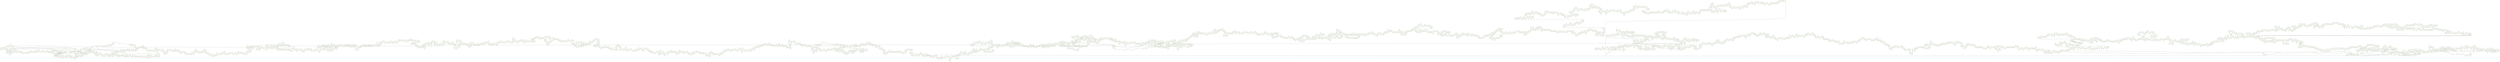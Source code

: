 graph G {
    0 [penwidth=3,color=3, colorscheme=paired12]
    1 [penwidth=3,color=3, colorscheme=paired12]
    2 [penwidth=3,color=3, colorscheme=paired12]
    3 [penwidth=3,color=3, colorscheme=paired12]
    4 [penwidth=3,color=3, colorscheme=paired12]
    5 [penwidth=3,color=3, colorscheme=paired12]
    6 [penwidth=3,color=3, colorscheme=paired12]
    7 [penwidth=3,color=3, colorscheme=paired12]
    8 [penwidth=3,color=3, colorscheme=paired12]
    9 [penwidth=3,color=3, colorscheme=paired12]
    10 [penwidth=3,color=3, colorscheme=paired12]
    11 [penwidth=3,color=3, colorscheme=paired12]
    12 [penwidth=3,color=3, colorscheme=paired12]
    13 [penwidth=3,color=3, colorscheme=paired12]
    14 [penwidth=3,color=3, colorscheme=paired12]
    15 [penwidth=3,color=3, colorscheme=paired12]
    16 [penwidth=3,color=3, colorscheme=paired12]
    17 [penwidth=3,color=3, colorscheme=paired12]
    18 [penwidth=3,color=3, colorscheme=paired12]
    19 [penwidth=3,color=3, colorscheme=paired12]
    20 [penwidth=3,color=3, colorscheme=paired12]
    21 [penwidth=3,color=3, colorscheme=paired12]
    22 [penwidth=3,color=3, colorscheme=paired12]
    23 [penwidth=3,color=3, colorscheme=paired12]
    24 [penwidth=3,color=3, colorscheme=paired12]
    25 [penwidth=3,color=3, colorscheme=paired12]
    26 [penwidth=3,color=3, colorscheme=paired12]
    27 [penwidth=3,color=3, colorscheme=paired12]
    28 [penwidth=3,color=3, colorscheme=paired12]
    29 [penwidth=3,color=3, colorscheme=paired12]
    30 [penwidth=3,color=3, colorscheme=paired12]
    31 [penwidth=3,color=3, colorscheme=paired12]
    32 [penwidth=3,color=3, colorscheme=paired12]
    33 [penwidth=3,color=3, colorscheme=paired12]
    34 [penwidth=3,color=3, colorscheme=paired12]
    35 [penwidth=3,color=3, colorscheme=paired12]
    36 [penwidth=3,color=3, colorscheme=paired12]
    37 [penwidth=3,color=3, colorscheme=paired12]
    38 [penwidth=3,color=3, colorscheme=paired12]
    39 [penwidth=3,color=3, colorscheme=paired12]
    40 [penwidth=3,color=3, colorscheme=paired12]
    41 [penwidth=3,color=3, colorscheme=paired12]
    42 [penwidth=3,color=3, colorscheme=paired12]
    43 [penwidth=3,color=3, colorscheme=paired12]
    44 [penwidth=3,color=3, colorscheme=paired12]
    45 [penwidth=3,color=3, colorscheme=paired12]
    46 [penwidth=3,color=3, colorscheme=paired12]
    47 [penwidth=3,color=3, colorscheme=paired12]
    48 [penwidth=3,color=3, colorscheme=paired12]
    49 [penwidth=3,color=3, colorscheme=paired12]
    50 [penwidth=3,color=3, colorscheme=paired12]
    51 [penwidth=3,color=3, colorscheme=paired12]
    52 [penwidth=3,color=3, colorscheme=paired12]
    53 [penwidth=3,color=3, colorscheme=paired12]
    54 [penwidth=3,color=3, colorscheme=paired12]
    55 [penwidth=3,color=3, colorscheme=paired12]
    56 [penwidth=3,color=3, colorscheme=paired12]
    57 [penwidth=3,color=3, colorscheme=paired12]
    58 [penwidth=3,color=3, colorscheme=paired12]
    59 [penwidth=3,color=3, colorscheme=paired12]
    60 [penwidth=3,color=3, colorscheme=paired12]
    61 [penwidth=3,color=3, colorscheme=paired12]
    62 [penwidth=3,color=3, colorscheme=paired12]
    63 [penwidth=3,color=3, colorscheme=paired12]
    64 [penwidth=3,color=3, colorscheme=paired12]
    65 [penwidth=3,color=3, colorscheme=paired12]
    66 [penwidth=3,color=3, colorscheme=paired12]
    67 [penwidth=3,color=3, colorscheme=paired12]
    68 [penwidth=3,color=3, colorscheme=paired12]
    69 [penwidth=3,color=3, colorscheme=paired12]
    70 [penwidth=3,color=3, colorscheme=paired12]
    71 [penwidth=3,color=3, colorscheme=paired12]
    72 [penwidth=3,color=3, colorscheme=paired12]
    73 [penwidth=3,color=3, colorscheme=paired12]
    74 [penwidth=3,color=3, colorscheme=paired12]
    75 [penwidth=3,color=3, colorscheme=paired12]
    76 [penwidth=3,color=3, colorscheme=paired12]
    77 [penwidth=3,color=3, colorscheme=paired12]
    78 [penwidth=3,color=3, colorscheme=paired12]
    79 [penwidth=3,color=3, colorscheme=paired12]
    80 [penwidth=3,color=3, colorscheme=paired12]
    81 [penwidth=3,color=3, colorscheme=paired12]
    82 [penwidth=3,color=3, colorscheme=paired12]
    83 [penwidth=3,color=3, colorscheme=paired12]
    84 [penwidth=3,color=3, colorscheme=paired12]
    85 [penwidth=3,color=3, colorscheme=paired12]
    86 [penwidth=3,color=3, colorscheme=paired12]
    87 [penwidth=3,color=3, colorscheme=paired12]
    88 [penwidth=3,color=3, colorscheme=paired12]
    89 [penwidth=3,color=3, colorscheme=paired12]
    90 [penwidth=3,color=3, colorscheme=paired12]
    91 [penwidth=3,color=3, colorscheme=paired12]
    92 [penwidth=3,color=3, colorscheme=paired12]
    93 [penwidth=3,color=3, colorscheme=paired12]
    94 [penwidth=3,color=3, colorscheme=paired12]
    95 [penwidth=3,color=3, colorscheme=paired12]
    96 [penwidth=3,color=3, colorscheme=paired12]
    97 [penwidth=3,color=3, colorscheme=paired12]
    98 [penwidth=3,color=3, colorscheme=paired12]
    99 [penwidth=3,color=3, colorscheme=paired12]
    100 [penwidth=3,color=3, colorscheme=paired12]
    101 [penwidth=3,color=3, colorscheme=paired12]
    102 [penwidth=3,color=3, colorscheme=paired12]
    103 [penwidth=3,color=3, colorscheme=paired12]
    104 [penwidth=3,color=3, colorscheme=paired12]
    105 [penwidth=3,color=3, colorscheme=paired12]
    106 [penwidth=3,color=3, colorscheme=paired12]
    107 [penwidth=3,color=3, colorscheme=paired12]
    108 [penwidth=3,color=3, colorscheme=paired12]
    109 [penwidth=3,color=3, colorscheme=paired12]
    110 [penwidth=3,color=3, colorscheme=paired12]
    111 [penwidth=3,color=3, colorscheme=paired12]
    112 [penwidth=3,color=3, colorscheme=paired12]
    113 [penwidth=3,color=3, colorscheme=paired12]
    114 [penwidth=3,color=3, colorscheme=paired12]
    115 [penwidth=3,color=3, colorscheme=paired12]
    116 [penwidth=3,color=3, colorscheme=paired12]
    117 [penwidth=3,color=3, colorscheme=paired12]
    118 [penwidth=3,color=3, colorscheme=paired12]
    119 [penwidth=3,color=3, colorscheme=paired12]
    120 [penwidth=3,color=3, colorscheme=paired12]
    121 [penwidth=3,color=3, colorscheme=paired12]
    122 [penwidth=3,color=3, colorscheme=paired12]
    123 [penwidth=3,color=3, colorscheme=paired12]
    124 [penwidth=3,color=3, colorscheme=paired12]
    125 [penwidth=3,color=3, colorscheme=paired12]
    126 [penwidth=3,color=3, colorscheme=paired12]
    127 [penwidth=3,color=3, colorscheme=paired12]
    128 [penwidth=3,color=3, colorscheme=paired12]
    129 [penwidth=3,color=3, colorscheme=paired12]
    130 [penwidth=3,color=3, colorscheme=paired12]
    131 [penwidth=3,color=3, colorscheme=paired12]
    132 [penwidth=3,color=3, colorscheme=paired12]
    133 [penwidth=3,color=3, colorscheme=paired12]
    134 [penwidth=3,color=3, colorscheme=paired12]
    135 [penwidth=3,color=3, colorscheme=paired12]
    136 [penwidth=3,color=3, colorscheme=paired12]
    137 [penwidth=3,color=3, colorscheme=paired12]
    138 [penwidth=3,color=3, colorscheme=paired12]
    139 [penwidth=3,color=3, colorscheme=paired12]
    140 [penwidth=3,color=3, colorscheme=paired12]
    141 [penwidth=3,color=3, colorscheme=paired12]
    142 [penwidth=3,color=3, colorscheme=paired12]
    143 [penwidth=3,color=3, colorscheme=paired12]
    144 [penwidth=3,color=3, colorscheme=paired12]
    145 [penwidth=3,color=3, colorscheme=paired12]
    146 [penwidth=3,color=3, colorscheme=paired12]
    147 [penwidth=3,color=3, colorscheme=paired12]
    148 [penwidth=3,color=3, colorscheme=paired12]
    149 [penwidth=3,color=3, colorscheme=paired12]
    150 [penwidth=3,color=3, colorscheme=paired12]
    151 [penwidth=3,color=3, colorscheme=paired12]
    152 [penwidth=3,color=3, colorscheme=paired12]
    153 [penwidth=3,color=3, colorscheme=paired12]
    154 [penwidth=3,color=3, colorscheme=paired12]
    155 [penwidth=3,color=3, colorscheme=paired12]
    156 [penwidth=3,color=3, colorscheme=paired12]
    157 [penwidth=3,color=3, colorscheme=paired12]
    158 [penwidth=3,color=3, colorscheme=paired12]
    159 [penwidth=3,color=3, colorscheme=paired12]
    160 [penwidth=3,color=3, colorscheme=paired12]
    161 [penwidth=3,color=3, colorscheme=paired12]
    162 [penwidth=3,color=3, colorscheme=paired12]
    163 [penwidth=3,color=3, colorscheme=paired12]
    164 [penwidth=3,color=3, colorscheme=paired12]
    165 [penwidth=3,color=3, colorscheme=paired12]
    166 [penwidth=3,color=3, colorscheme=paired12]
    167 [penwidth=3,color=3, colorscheme=paired12]
    168 [penwidth=3,color=3, colorscheme=paired12]
    169 [penwidth=3,color=3, colorscheme=paired12]
    170 [penwidth=3,color=3, colorscheme=paired12]
    171 [penwidth=3,color=3, colorscheme=paired12]
    172 [penwidth=3,color=3, colorscheme=paired12]
    173 [penwidth=3,color=3, colorscheme=paired12]
    174 [penwidth=3,color=3, colorscheme=paired12]
    175 [penwidth=3,color=3, colorscheme=paired12]
    176 [penwidth=3,color=3, colorscheme=paired12]
    177 [penwidth=3,color=3, colorscheme=paired12]
    178 [penwidth=3,color=3, colorscheme=paired12]
    179 [penwidth=3,color=3, colorscheme=paired12]
    180 [penwidth=3,color=3, colorscheme=paired12]
    181 [penwidth=3,color=3, colorscheme=paired12]
    182 [penwidth=3,color=3, colorscheme=paired12]
    183 [penwidth=3,color=3, colorscheme=paired12]
    184 [penwidth=3,color=3, colorscheme=paired12]
    185 [penwidth=3,color=3, colorscheme=paired12]
    186 [penwidth=3,color=3, colorscheme=paired12]
    187 [penwidth=3,color=3, colorscheme=paired12]
    188 [penwidth=3,color=3, colorscheme=paired12]
    189 [penwidth=3,color=3, colorscheme=paired12]
    190 [penwidth=3,color=3, colorscheme=paired12]
    191 [penwidth=3,color=3, colorscheme=paired12]
    192 [penwidth=3,color=3, colorscheme=paired12]
    193 [penwidth=3,color=3, colorscheme=paired12]
    194 [penwidth=3,color=3, colorscheme=paired12]
    195 [penwidth=3,color=3, colorscheme=paired12]
    196 [penwidth=3,color=3, colorscheme=paired12]
    197 [penwidth=3,color=3, colorscheme=paired12]
    198 [penwidth=3,color=3, colorscheme=paired12]
    199 [penwidth=3,color=3, colorscheme=paired12]
    200 [penwidth=3,color=3, colorscheme=paired12]
    201 [penwidth=3,color=3, colorscheme=paired12]
    202 [penwidth=3,color=3, colorscheme=paired12]
    203 [penwidth=3,color=3, colorscheme=paired12]
    204 [penwidth=3,color=3, colorscheme=paired12]
    205 [penwidth=3,color=3, colorscheme=paired12]
    206 [penwidth=3,color=3, colorscheme=paired12]
    207 [penwidth=3,color=3, colorscheme=paired12]
    208 [penwidth=3,color=3, colorscheme=paired12]
    209 [penwidth=3,color=3, colorscheme=paired12]
    210 [penwidth=3,color=3, colorscheme=paired12]
    211 [penwidth=3,color=3, colorscheme=paired12]
    212 [penwidth=3,color=3, colorscheme=paired12]
    213 [penwidth=3,color=3, colorscheme=paired12]
    214 [penwidth=3,color=3, colorscheme=paired12]
    215 [penwidth=3,color=3, colorscheme=paired12]
    216 [penwidth=3,color=3, colorscheme=paired12]
    217 [penwidth=3,color=3, colorscheme=paired12]
    218 [penwidth=3,color=3, colorscheme=paired12]
    219 [penwidth=3,color=3, colorscheme=paired12]
    220 [penwidth=3,color=3, colorscheme=paired12]
    221 [penwidth=3,color=3, colorscheme=paired12]
    222 [penwidth=3,color=3, colorscheme=paired12]
    223 [penwidth=3,color=3, colorscheme=paired12]
    224 [penwidth=3,color=3, colorscheme=paired12]
    225 [penwidth=3,color=3, colorscheme=paired12]
    226 [penwidth=3,color=3, colorscheme=paired12]
    227 [penwidth=3,color=3, colorscheme=paired12]
    228 [penwidth=3,color=3, colorscheme=paired12]
    229 [penwidth=3,color=3, colorscheme=paired12]
    230 [penwidth=3,color=3, colorscheme=paired12]
    231 [penwidth=3,color=3, colorscheme=paired12]
    232 [penwidth=3,color=3, colorscheme=paired12]
    233 [penwidth=3,color=3, colorscheme=paired12]
    234 [penwidth=3,color=3, colorscheme=paired12]
    235 [penwidth=3,color=3, colorscheme=paired12]
    236 [penwidth=3,color=3, colorscheme=paired12]
    237 [penwidth=3,color=3, colorscheme=paired12]
    238 [penwidth=3,color=3, colorscheme=paired12]
    239 [penwidth=3,color=3, colorscheme=paired12]
    240 [penwidth=3,color=3, colorscheme=paired12]
    241 [penwidth=3,color=3, colorscheme=paired12]
    242 [penwidth=3,color=3, colorscheme=paired12]
    243 [penwidth=3,color=3, colorscheme=paired12]
    244 [penwidth=3,color=3, colorscheme=paired12]
    245 [penwidth=3,color=3, colorscheme=paired12]
    246 [penwidth=3,color=3, colorscheme=paired12]
    247 [penwidth=3,color=3, colorscheme=paired12]
    248 [penwidth=3,color=3, colorscheme=paired12]
    249 [penwidth=3,color=3, colorscheme=paired12]
    250 [penwidth=3,color=3, colorscheme=paired12]
    251 [penwidth=3,color=3, colorscheme=paired12]
    252 [penwidth=3,color=3, colorscheme=paired12]
    253 [penwidth=3,color=3, colorscheme=paired12]
    254 [penwidth=3,color=3, colorscheme=paired12]
    255 [penwidth=3,color=3, colorscheme=paired12]
    256 [penwidth=3,color=3, colorscheme=paired12]
    257 [penwidth=3,color=3, colorscheme=paired12]
    258 [penwidth=3,color=3, colorscheme=paired12]
    259 [penwidth=3,color=3, colorscheme=paired12]
    260 [penwidth=3,color=3, colorscheme=paired12]
    261 [penwidth=3,color=3, colorscheme=paired12]
    262 [penwidth=3,color=3, colorscheme=paired12]
    263 [penwidth=3,color=3, colorscheme=paired12]
    264 [penwidth=3,color=3, colorscheme=paired12]
    265 [penwidth=3,color=3, colorscheme=paired12]
    266 [penwidth=3,color=3, colorscheme=paired12]
    267 [penwidth=3,color=3, colorscheme=paired12]
    268 [penwidth=3,color=3, colorscheme=paired12]
    269 [penwidth=3,color=3, colorscheme=paired12]
    270 [penwidth=3,color=3, colorscheme=paired12]
    271 [penwidth=3,color=3, colorscheme=paired12]
    272 [penwidth=3,color=3, colorscheme=paired12]
    273 [penwidth=3,color=3, colorscheme=paired12]
    274 [penwidth=3,color=3, colorscheme=paired12]
    275 [penwidth=3,color=3, colorscheme=paired12]
    276 [penwidth=3,color=3, colorscheme=paired12]
    277 [penwidth=3,color=3, colorscheme=paired12]
    278 [penwidth=3,color=3, colorscheme=paired12]
    279 [penwidth=3,color=3, colorscheme=paired12]
    280 [penwidth=3,color=3, colorscheme=paired12]
    281 [penwidth=3,color=3, colorscheme=paired12]
    282 [penwidth=3,color=3, colorscheme=paired12]
    283 [penwidth=3,color=3, colorscheme=paired12]
    284 [penwidth=3,color=3, colorscheme=paired12]
    285 [penwidth=3,color=3, colorscheme=paired12]
    286 [penwidth=3,color=3, colorscheme=paired12]
    287 [penwidth=3,color=3, colorscheme=paired12]
    288 [penwidth=3,color=3, colorscheme=paired12]
    289 [penwidth=3,color=3, colorscheme=paired12]
    290 [penwidth=3,color=3, colorscheme=paired12]
    291 [penwidth=3,color=3, colorscheme=paired12]
    292 [penwidth=3,color=3, colorscheme=paired12]
    293 [penwidth=3,color=3, colorscheme=paired12]
    294 [penwidth=3,color=3, colorscheme=paired12]
    295 [penwidth=3,color=3, colorscheme=paired12]
    296 [penwidth=3,color=3, colorscheme=paired12]
    297 [penwidth=3,color=3, colorscheme=paired12]
    298 [penwidth=3,color=3, colorscheme=paired12]
    299 [penwidth=3,color=3, colorscheme=paired12]
    300 [penwidth=3,color=3, colorscheme=paired12]
    301 [penwidth=3,color=3, colorscheme=paired12]
    302 [penwidth=3,color=3, colorscheme=paired12]
    303 [penwidth=3,color=3, colorscheme=paired12]
    304 [penwidth=3,color=3, colorscheme=paired12]
    305 [penwidth=3,color=3, colorscheme=paired12]
    306 [penwidth=3,color=3, colorscheme=paired12]
    307 [penwidth=3,color=3, colorscheme=paired12]
    308 [penwidth=3,color=3, colorscheme=paired12]
    309 [penwidth=3,color=3, colorscheme=paired12]
    310 [penwidth=3,color=3, colorscheme=paired12]
    311 [penwidth=3,color=3, colorscheme=paired12]
    312 [penwidth=3,color=3, colorscheme=paired12]
    313 [penwidth=3,color=3, colorscheme=paired12]
    314 [penwidth=3,color=3, colorscheme=paired12]
    315 [penwidth=3,color=3, colorscheme=paired12]
    316 [penwidth=3,color=3, colorscheme=paired12]
    317 [penwidth=3,color=3, colorscheme=paired12]
    318 [penwidth=3,color=3, colorscheme=paired12]
    319 [penwidth=3,color=3, colorscheme=paired12]
    320 [penwidth=3,color=3, colorscheme=paired12]
    321 [penwidth=3,color=3, colorscheme=paired12]
    322 [penwidth=3,color=3, colorscheme=paired12]
    323 [penwidth=3,color=3, colorscheme=paired12]
    324 [penwidth=3,color=3, colorscheme=paired12]
    325 [penwidth=3,color=3, colorscheme=paired12]
    326 [penwidth=3,color=3, colorscheme=paired12]
    327 [penwidth=3,color=3, colorscheme=paired12]
    328 [penwidth=3,color=3, colorscheme=paired12]
    329 [penwidth=3,color=3, colorscheme=paired12]
    330 [penwidth=3,color=3, colorscheme=paired12]
    331 [penwidth=3,color=3, colorscheme=paired12]
    332 [penwidth=3,color=3, colorscheme=paired12]
    333 [penwidth=3,color=3, colorscheme=paired12]
    334 [penwidth=3,color=3, colorscheme=paired12]
    335 [penwidth=3,color=3, colorscheme=paired12]
    336 [penwidth=3,color=3, colorscheme=paired12]
    337 [penwidth=3,color=3, colorscheme=paired12]
    338 [penwidth=3,color=3, colorscheme=paired12]
    339 [penwidth=3,color=3, colorscheme=paired12]
    340 [penwidth=3,color=3, colorscheme=paired12]
    341 [penwidth=3,color=3, colorscheme=paired12]
    342 [penwidth=3,color=3, colorscheme=paired12]
    343 [penwidth=3,color=3, colorscheme=paired12]
    344 [penwidth=3,color=3, colorscheme=paired12]
    345 [penwidth=3,color=3, colorscheme=paired12]
    346 [penwidth=3,color=3, colorscheme=paired12]
    347 [penwidth=3,color=3, colorscheme=paired12]
    348 [penwidth=3,color=3, colorscheme=paired12]
    349 [penwidth=3,color=3, colorscheme=paired12]
    350 [penwidth=3,color=3, colorscheme=paired12]
    351 [penwidth=3,color=3, colorscheme=paired12]
    352 [penwidth=3,color=3, colorscheme=paired12]
    353 [penwidth=3,color=3, colorscheme=paired12]
    354 [penwidth=3,color=3, colorscheme=paired12]
    355 [penwidth=3,color=3, colorscheme=paired12]
    356 [penwidth=3,color=3, colorscheme=paired12]
    357 [penwidth=3,color=3, colorscheme=paired12]
    358 [penwidth=3,color=3, colorscheme=paired12]
    359 [penwidth=3,color=3, colorscheme=paired12]
    360 [penwidth=3,color=3, colorscheme=paired12]
    361 [penwidth=3,color=3, colorscheme=paired12]
    362 [penwidth=3,color=3, colorscheme=paired12]
    363 [penwidth=3,color=3, colorscheme=paired12]
    364 [penwidth=3,color=3, colorscheme=paired12]
    365 [penwidth=3,color=3, colorscheme=paired12]
    366 [penwidth=3,color=3, colorscheme=paired12]
    367 [penwidth=3,color=3, colorscheme=paired12]
    368 [penwidth=3,color=3, colorscheme=paired12]
    369 [penwidth=3,color=3, colorscheme=paired12]
    370 [penwidth=3,color=3, colorscheme=paired12]
    371 [penwidth=3,color=3, colorscheme=paired12]
    372 [penwidth=3,color=3, colorscheme=paired12]
    373 [penwidth=3,color=3, colorscheme=paired12]
    374 [penwidth=3,color=3, colorscheme=paired12]
    375 [penwidth=3,color=3, colorscheme=paired12]
    376 [penwidth=3,color=3, colorscheme=paired12]
    377 [penwidth=3,color=3, colorscheme=paired12]
    378 [penwidth=3,color=3, colorscheme=paired12]
    379 [penwidth=3,color=3, colorscheme=paired12]
    380 [penwidth=3,color=3, colorscheme=paired12]
    381 [penwidth=3,color=3, colorscheme=paired12]
    382 [penwidth=3,color=3, colorscheme=paired12]
    383 [penwidth=3,color=3, colorscheme=paired12]
    384 [penwidth=3,color=3, colorscheme=paired12]
    385 [penwidth=3,color=3, colorscheme=paired12]
    386 [penwidth=3,color=3, colorscheme=paired12]
    387 [penwidth=3,color=3, colorscheme=paired12]
    388 [penwidth=3,color=3, colorscheme=paired12]
    389 [penwidth=3,color=3, colorscheme=paired12]
    390 [penwidth=3,color=3, colorscheme=paired12]
    391 [penwidth=3,color=3, colorscheme=paired12]
    392 [penwidth=3,color=3, colorscheme=paired12]
    393 [penwidth=3,color=3, colorscheme=paired12]
    394 [penwidth=3,color=3, colorscheme=paired12]
    395 [penwidth=3,color=3, colorscheme=paired12]
    396 [penwidth=3,color=3, colorscheme=paired12]
    397 [penwidth=3,color=3, colorscheme=paired12]
    398 [penwidth=3,color=3, colorscheme=paired12]
    399 [penwidth=3,color=3, colorscheme=paired12]
    400 [penwidth=3,color=3, colorscheme=paired12]
    401 [penwidth=3,color=3, colorscheme=paired12]
    402 [penwidth=3,color=3, colorscheme=paired12]
    403 [penwidth=3,color=3, colorscheme=paired12]
    404 [penwidth=3,color=3, colorscheme=paired12]
    405 [penwidth=3,color=3, colorscheme=paired12]
    406 [penwidth=3,color=3, colorscheme=paired12]
    407 [penwidth=3,color=3, colorscheme=paired12]
    408 [penwidth=3,color=3, colorscheme=paired12]
    409 [penwidth=3,color=3, colorscheme=paired12]
    410 [penwidth=3,color=3, colorscheme=paired12]
    411 [penwidth=3,color=3, colorscheme=paired12]
    412 [penwidth=3,color=3, colorscheme=paired12]
    413 [penwidth=3,color=3, colorscheme=paired12]
    414 [penwidth=3,color=3, colorscheme=paired12]
    415 [penwidth=3,color=3, colorscheme=paired12]
    416 [penwidth=3,color=3, colorscheme=paired12]
    417 [penwidth=3,color=3, colorscheme=paired12]
    418 [penwidth=3,color=3, colorscheme=paired12]
    419 [penwidth=3,color=3, colorscheme=paired12]
    420 [penwidth=3,color=3, colorscheme=paired12]
    421 [penwidth=3,color=3, colorscheme=paired12]
    422 [penwidth=3,color=3, colorscheme=paired12]
    423 [penwidth=3,color=3, colorscheme=paired12]
    424 [penwidth=3,color=3, colorscheme=paired12]
    425 [penwidth=3,color=3, colorscheme=paired12]
    426 [penwidth=3,color=3, colorscheme=paired12]
    427 [penwidth=3,color=3, colorscheme=paired12]
    428 [penwidth=3,color=3, colorscheme=paired12]
    429 [penwidth=3,color=3, colorscheme=paired12]
    430 [penwidth=3,color=3, colorscheme=paired12]
    431 [penwidth=3,color=3, colorscheme=paired12]
    432 [penwidth=3,color=3, colorscheme=paired12]
    433 [penwidth=3,color=3, colorscheme=paired12]
    434 [penwidth=3,color=3, colorscheme=paired12]
    435 [penwidth=3,color=3, colorscheme=paired12]
    436 [penwidth=3,color=3, colorscheme=paired12]
    437 [penwidth=3,color=3, colorscheme=paired12]
    438 [penwidth=3,color=3, colorscheme=paired12]
    439 [penwidth=3,color=3, colorscheme=paired12]
    440 [penwidth=3,color=3, colorscheme=paired12]
    441 [penwidth=3,color=3, colorscheme=paired12]
    442 [penwidth=3,color=3, colorscheme=paired12]
    443 [penwidth=3,color=3, colorscheme=paired12]
    444 [penwidth=3,color=3, colorscheme=paired12]
    445 [penwidth=3,color=3, colorscheme=paired12]
    446 [penwidth=3,color=3, colorscheme=paired12]
    447 [penwidth=3,color=3, colorscheme=paired12]
    448 [penwidth=3,color=3, colorscheme=paired12]
    449 [penwidth=3,color=3, colorscheme=paired12]
    450 [penwidth=3,color=3, colorscheme=paired12]
    451 [penwidth=3,color=3, colorscheme=paired12]
    452 [penwidth=3,color=3, colorscheme=paired12]
    453 [penwidth=3,color=3, colorscheme=paired12]
    454 [penwidth=3,color=3, colorscheme=paired12]
    455 [penwidth=3,color=3, colorscheme=paired12]
    456 [penwidth=3,color=3, colorscheme=paired12]
    457 [penwidth=3,color=3, colorscheme=paired12]
    458 [penwidth=3,color=3, colorscheme=paired12]
    459 [penwidth=3,color=3, colorscheme=paired12]
    460 [penwidth=3,color=3, colorscheme=paired12]
    461 [penwidth=3,color=3, colorscheme=paired12]
    462 [penwidth=3,color=3, colorscheme=paired12]
    463 [penwidth=3,color=3, colorscheme=paired12]
    464 [penwidth=3,color=3, colorscheme=paired12]
    465 [penwidth=3,color=3, colorscheme=paired12]
    466 [penwidth=3,color=3, colorscheme=paired12]
    467 [penwidth=3,color=3, colorscheme=paired12]
    468 [penwidth=3,color=3, colorscheme=paired12]
    469 [penwidth=3,color=3, colorscheme=paired12]
    470 [penwidth=3,color=3, colorscheme=paired12]
    471 [penwidth=3,color=3, colorscheme=paired12]
    472 [penwidth=3,color=3, colorscheme=paired12]
    473 [penwidth=3,color=3, colorscheme=paired12]
    474 [penwidth=3,color=3, colorscheme=paired12]
    475 [penwidth=3,color=3, colorscheme=paired12]
    476 [penwidth=3,color=3, colorscheme=paired12]
    477 [penwidth=3,color=3, colorscheme=paired12]
    478 [penwidth=3,color=3, colorscheme=paired12]
    479 [penwidth=3,color=3, colorscheme=paired12]
    480 [penwidth=3,color=3, colorscheme=paired12]
    481 [penwidth=3,color=3, colorscheme=paired12]
    482 [penwidth=3,color=3, colorscheme=paired12]
    483 [penwidth=3,color=3, colorscheme=paired12]
    484 [penwidth=3,color=3, colorscheme=paired12]
    485 [penwidth=3,color=3, colorscheme=paired12]
    486 [penwidth=3,color=3, colorscheme=paired12]
    487 [penwidth=3,color=3, colorscheme=paired12]
    488 [penwidth=3,color=3, colorscheme=paired12]
    489 [penwidth=3,color=3, colorscheme=paired12]
    490 [penwidth=3,color=3, colorscheme=paired12]
    491 [penwidth=3,color=3, colorscheme=paired12]
    492 [penwidth=3,color=3, colorscheme=paired12]
    493 [penwidth=3,color=3, colorscheme=paired12]
    494 [penwidth=3,color=3, colorscheme=paired12]
    495 [penwidth=3,color=3, colorscheme=paired12]
    496 [penwidth=3,color=3, colorscheme=paired12]
    497 [penwidth=3,color=3, colorscheme=paired12]
    498 [penwidth=3,color=3, colorscheme=paired12]
    499 [penwidth=3,color=3, colorscheme=paired12]
    500 [penwidth=3,color=3, colorscheme=paired12]
    501 [penwidth=3,color=3, colorscheme=paired12]
    502 [penwidth=3,color=3, colorscheme=paired12]
    503 [penwidth=3,color=3, colorscheme=paired12]
    504 [penwidth=3,color=3, colorscheme=paired12]
    505 [penwidth=3,color=3, colorscheme=paired12]
    506 [penwidth=3,color=3, colorscheme=paired12]
    507 [penwidth=3,color=3, colorscheme=paired12]
    508 [penwidth=3,color=3, colorscheme=paired12]
    509 [penwidth=3,color=3, colorscheme=paired12]
    510 [penwidth=3,color=3, colorscheme=paired12]
    511 [penwidth=3,color=3, colorscheme=paired12]
    512 [penwidth=3,color=3, colorscheme=paired12]
    513 [penwidth=3,color=3, colorscheme=paired12]
    514 [penwidth=3,color=3, colorscheme=paired12]
    515 [penwidth=3,color=3, colorscheme=paired12]
    516 [penwidth=3,color=3, colorscheme=paired12]
    517 [penwidth=3,color=3, colorscheme=paired12]
    518 [penwidth=3,color=3, colorscheme=paired12]
    519 [penwidth=3,color=3, colorscheme=paired12]
    520 [penwidth=3,color=3, colorscheme=paired12]
    521 [penwidth=3,color=3, colorscheme=paired12]
    522 [penwidth=3,color=3, colorscheme=paired12]
    523 [penwidth=3,color=3, colorscheme=paired12]
    524 [penwidth=3,color=3, colorscheme=paired12]
    525 [penwidth=3,color=3, colorscheme=paired12]
    526 [penwidth=3,color=3, colorscheme=paired12]
    527 [penwidth=3,color=3, colorscheme=paired12]
    528 [penwidth=3,color=3, colorscheme=paired12]
    529 [penwidth=3,color=3, colorscheme=paired12]
    530 [penwidth=3,color=3, colorscheme=paired12]
    531 [penwidth=3,color=3, colorscheme=paired12]
    532 [penwidth=3,color=3, colorscheme=paired12]
    533 [penwidth=3,color=3, colorscheme=paired12]
    534 [penwidth=3,color=3, colorscheme=paired12]
    535 [penwidth=3,color=3, colorscheme=paired12]
    536 [penwidth=3,color=3, colorscheme=paired12]
    537 [penwidth=3,color=3, colorscheme=paired12]
    538 [penwidth=3,color=3, colorscheme=paired12]
    539 [penwidth=3,color=3, colorscheme=paired12]
    540 [penwidth=3,color=3, colorscheme=paired12]
    541 [penwidth=3,color=3, colorscheme=paired12]
    542 [penwidth=3,color=3, colorscheme=paired12]
    543 [penwidth=3,color=3, colorscheme=paired12]
    544 [penwidth=3,color=3, colorscheme=paired12]
    545 [penwidth=3,color=3, colorscheme=paired12]
    546 [penwidth=3,color=3, colorscheme=paired12]
    547 [penwidth=3,color=3, colorscheme=paired12]
    548 [penwidth=3,color=3, colorscheme=paired12]
    549 [penwidth=3,color=3, colorscheme=paired12]
    550 [penwidth=3,color=3, colorscheme=paired12]
    551 [penwidth=3,color=3, colorscheme=paired12]
    552 [penwidth=3,color=3, colorscheme=paired12]
    553 [penwidth=3,color=3, colorscheme=paired12]
    554 [penwidth=3,color=3, colorscheme=paired12]
    555 [penwidth=3,color=3, colorscheme=paired12]
    556 [penwidth=3,color=3, colorscheme=paired12]
    557 [penwidth=3,color=3, colorscheme=paired12]
    558 [penwidth=3,color=3, colorscheme=paired12]
    559 [penwidth=3,color=3, colorscheme=paired12]
    560 [penwidth=3,color=3, colorscheme=paired12]
    561 [penwidth=3,color=3, colorscheme=paired12]
    562 [penwidth=3,color=3, colorscheme=paired12]
    563 [penwidth=3,color=3, colorscheme=paired12]
    564 [penwidth=3,color=3, colorscheme=paired12]
    565 [penwidth=3,color=3, colorscheme=paired12]
    566 [penwidth=3,color=3, colorscheme=paired12]
    567 [penwidth=3,color=3, colorscheme=paired12]
    568 [penwidth=3,color=3, colorscheme=paired12]
    569 [penwidth=3,color=3, colorscheme=paired12]
    570 [penwidth=3,color=3, colorscheme=paired12]
    571 [penwidth=3,color=3, colorscheme=paired12]
    572 [penwidth=3,color=3, colorscheme=paired12]
    573 [penwidth=3,color=3, colorscheme=paired12]
    574 [penwidth=3,color=3, colorscheme=paired12]
    575 [penwidth=3,color=3, colorscheme=paired12]
    576 [penwidth=3,color=3, colorscheme=paired12]
    577 [penwidth=3,color=3, colorscheme=paired12]
    578 [penwidth=3,color=3, colorscheme=paired12]
    579 [penwidth=3,color=3, colorscheme=paired12]
    580 [penwidth=3,color=3, colorscheme=paired12]
    581 [penwidth=3,color=3, colorscheme=paired12]
    582 [penwidth=3,color=3, colorscheme=paired12]
    583 [penwidth=3,color=3, colorscheme=paired12]
    584 [penwidth=3,color=3, colorscheme=paired12]
    585 [penwidth=3,color=3, colorscheme=paired12]
    586 [penwidth=3,color=3, colorscheme=paired12]
    587 [penwidth=3,color=3, colorscheme=paired12]
    588 [penwidth=3,color=3, colorscheme=paired12]
    589 [penwidth=3,color=3, colorscheme=paired12]
    590 [penwidth=3,color=3, colorscheme=paired12]
    591 [penwidth=3,color=3, colorscheme=paired12]
    592 [penwidth=3,color=3, colorscheme=paired12]
    593 [penwidth=3,color=3, colorscheme=paired12]
    594 [penwidth=3,color=3, colorscheme=paired12]
    595 [penwidth=3,color=3, colorscheme=paired12]
    596 [penwidth=3,color=3, colorscheme=paired12]
    597 [penwidth=3,color=3, colorscheme=paired12]
    598 [penwidth=3,color=3, colorscheme=paired12]
    599 [penwidth=3,color=3, colorscheme=paired12]
    600 [penwidth=3,color=3, colorscheme=paired12]
    601 [penwidth=3,color=3, colorscheme=paired12]
    602 [penwidth=3,color=3, colorscheme=paired12]
    603 [penwidth=3,color=3, colorscheme=paired12]
    604 [penwidth=3,color=3, colorscheme=paired12]
    605 [penwidth=3,color=3, colorscheme=paired12]
    606 [penwidth=3,color=3, colorscheme=paired12]
    607 [penwidth=3,color=3, colorscheme=paired12]
    608 [penwidth=3,color=3, colorscheme=paired12]
    609 [penwidth=3,color=3, colorscheme=paired12]
    610 [penwidth=3,color=3, colorscheme=paired12]
    611 [penwidth=3,color=3, colorscheme=paired12]
    612 [penwidth=3,color=3, colorscheme=paired12]
    613 [penwidth=3,color=3, colorscheme=paired12]
    614 [penwidth=3,color=3, colorscheme=paired12]
    615 [penwidth=3,color=3, colorscheme=paired12]
    616 [penwidth=3,color=3, colorscheme=paired12]
    617 [penwidth=3,color=3, colorscheme=paired12]
    618 [penwidth=3,color=3, colorscheme=paired12]
    619 [penwidth=3,color=3, colorscheme=paired12]
    620 [penwidth=3,color=3, colorscheme=paired12]
    621 [penwidth=3,color=3, colorscheme=paired12]
    622 [penwidth=3,color=3, colorscheme=paired12]
    623 [penwidth=3,color=3, colorscheme=paired12]
    624 [penwidth=3,color=3, colorscheme=paired12]
    625 [penwidth=3,color=3, colorscheme=paired12]
    626 [penwidth=3,color=3, colorscheme=paired12]
    627 [penwidth=3,color=10, colorscheme=paired12]
    628 [penwidth=3,color=3, colorscheme=paired12]
    629 [penwidth=3,color=3, colorscheme=paired12]
    630 [penwidth=3,color=3, colorscheme=paired12]
    631 [penwidth=3,color=3, colorscheme=paired12]
    632 [penwidth=3,color=3, colorscheme=paired12]
    633 [penwidth=3,color=3, colorscheme=paired12]
    634 [penwidth=3,color=3, colorscheme=paired12]
    635 [penwidth=3,color=3, colorscheme=paired12]
    636 [penwidth=3,color=3, colorscheme=paired12]
    637 [penwidth=3,color=3, colorscheme=paired12]
    638 [penwidth=3,color=3, colorscheme=paired12]
    639 [penwidth=3,color=3, colorscheme=paired12]
    640 [penwidth=3,color=3, colorscheme=paired12]
    641 [penwidth=3,color=3, colorscheme=paired12]
    642 [penwidth=3,color=3, colorscheme=paired12]
    643 [penwidth=3,color=3, colorscheme=paired12]
    644 [penwidth=3,color=3, colorscheme=paired12]
    645 [penwidth=3,color=3, colorscheme=paired12]
    646 [penwidth=3,color=3, colorscheme=paired12]
    647 [penwidth=3,color=3, colorscheme=paired12]
    648 [penwidth=3,color=3, colorscheme=paired12]
    649 [penwidth=3,color=3, colorscheme=paired12]
    650 [penwidth=3,color=3, colorscheme=paired12]
    651 [penwidth=3,color=3, colorscheme=paired12]
    652 [penwidth=3,color=3, colorscheme=paired12]
    653 [penwidth=3,color=3, colorscheme=paired12]
    654 [penwidth=3,color=3, colorscheme=paired12]
    655 [penwidth=3,color=3, colorscheme=paired12]
    656 [penwidth=3,color=3, colorscheme=paired12]
    657 [penwidth=3,color=3, colorscheme=paired12]
    658 [penwidth=3,color=3, colorscheme=paired12]
    659 [penwidth=3,color=3, colorscheme=paired12]
    660 [penwidth=3,color=3, colorscheme=paired12]
    661 [penwidth=3,color=3, colorscheme=paired12]
    662 [penwidth=3,color=3, colorscheme=paired12]
    663 [penwidth=3,color=3, colorscheme=paired12]
    664 [penwidth=3,color=3, colorscheme=paired12]
    665 [penwidth=3,color=3, colorscheme=paired12]
    666 [penwidth=3,color=3, colorscheme=paired12]
    667 [penwidth=3,color=3, colorscheme=paired12]
    668 [penwidth=3,color=3, colorscheme=paired12]
    669 [penwidth=3,color=3, colorscheme=paired12]
    670 [penwidth=3,color=3, colorscheme=paired12]
    671 [penwidth=3,color=3, colorscheme=paired12]
    672 [penwidth=3,color=3, colorscheme=paired12]
    673 [penwidth=3,color=3, colorscheme=paired12]
    674 [penwidth=3,color=3, colorscheme=paired12]
    675 [penwidth=3,color=3, colorscheme=paired12]
    676 [penwidth=3,color=3, colorscheme=paired12]
    677 [penwidth=3,color=3, colorscheme=paired12]
    678 [penwidth=3,color=3, colorscheme=paired12]
    679 [penwidth=3,color=3, colorscheme=paired12]
    680 [penwidth=3,color=3, colorscheme=paired12]
    681 [penwidth=3,color=3, colorscheme=paired12]
    682 [penwidth=3,color=3, colorscheme=paired12]
    683 [penwidth=3,color=3, colorscheme=paired12]
    684 [penwidth=3,color=3, colorscheme=paired12]
    685 [penwidth=3,color=10, colorscheme=paired12]
    686 [penwidth=3,color=3, colorscheme=paired12]
    687 [penwidth=3,color=3, colorscheme=paired12]
    688 [penwidth=3,color=3, colorscheme=paired12]
    689 [penwidth=3,color=3, colorscheme=paired12]
    690 [penwidth=3,color=3, colorscheme=paired12]
    691 [penwidth=3,color=3, colorscheme=paired12]
    692 [penwidth=3,color=3, colorscheme=paired12]
    693 [penwidth=3,color=3, colorscheme=paired12]
    694 [penwidth=3,color=3, colorscheme=paired12]
    695 [penwidth=3,color=3, colorscheme=paired12]
    696 [penwidth=3,color=3, colorscheme=paired12]
    697 [penwidth=3,color=3, colorscheme=paired12]
    698 [penwidth=3,color=3, colorscheme=paired12]
    699 [penwidth=3,color=3, colorscheme=paired12]
    700 [penwidth=3,color=3, colorscheme=paired12]
    701 [penwidth=3,color=3, colorscheme=paired12]
    702 [penwidth=3,color=3, colorscheme=paired12]
    703 [penwidth=3,color=3, colorscheme=paired12]
    704 [penwidth=3,color=3, colorscheme=paired12]
    705 [penwidth=3,color=3, colorscheme=paired12]
    706 [penwidth=3,color=3, colorscheme=paired12]
    707 [penwidth=3,color=3, colorscheme=paired12]
    708 [penwidth=3,color=3, colorscheme=paired12]
    709 [penwidth=3,color=3, colorscheme=paired12]
    710 [penwidth=3,color=3, colorscheme=paired12]
    711 [penwidth=3,color=3, colorscheme=paired12]
    712 [penwidth=3,color=3, colorscheme=paired12]
    713 [penwidth=3,color=3, colorscheme=paired12]
    714 [penwidth=3,color=3, colorscheme=paired12]
    715 [penwidth=3,color=3, colorscheme=paired12]
    716 [penwidth=3,color=3, colorscheme=paired12]
    717 [penwidth=3,color=3, colorscheme=paired12]
    718 [penwidth=3,color=3, colorscheme=paired12]
    719 [penwidth=3,color=3, colorscheme=paired12]
    720 [penwidth=3,color=3, colorscheme=paired12]
    721 [penwidth=3,color=3, colorscheme=paired12]
    722 [penwidth=3,color=3, colorscheme=paired12]
    723 [penwidth=3,color=3, colorscheme=paired12]
    724 [penwidth=3,color=3, colorscheme=paired12]
    725 [penwidth=3,color=3, colorscheme=paired12]
    726 [penwidth=3,color=3, colorscheme=paired12]
    727 [penwidth=3,color=3, colorscheme=paired12]
    728 [penwidth=3,color=3, colorscheme=paired12]
    729 [penwidth=3,color=3, colorscheme=paired12]
    730 [penwidth=3,color=3, colorscheme=paired12]
    731 [penwidth=3,color=3, colorscheme=paired12]
    732 [penwidth=3,color=3, colorscheme=paired12]
    733 [penwidth=3,color=3, colorscheme=paired12]
    734 [penwidth=3,color=3, colorscheme=paired12]
    735 [penwidth=3,color=3, colorscheme=paired12]
    736 [penwidth=3,color=3, colorscheme=paired12]
    737 [penwidth=3,color=3, colorscheme=paired12]
    738 [penwidth=3,color=3, colorscheme=paired12]
    739 [penwidth=3,color=3, colorscheme=paired12]
    740 [penwidth=3,color=3, colorscheme=paired12]
    741 [penwidth=3,color=3, colorscheme=paired12]
    742 [penwidth=3,color=3, colorscheme=paired12]
    743 [penwidth=3,color=3, colorscheme=paired12]
    744 [penwidth=3,color=3, colorscheme=paired12]
    745 [penwidth=3,color=3, colorscheme=paired12]
    746 [penwidth=3,color=3, colorscheme=paired12]
    747 [penwidth=3,color=3, colorscheme=paired12]
    748 [penwidth=3,color=3, colorscheme=paired12]
    749 [penwidth=3,color=3, colorscheme=paired12]
    750 [penwidth=3,color=3, colorscheme=paired12]
    751 [penwidth=3,color=3, colorscheme=paired12]
    752 [penwidth=3,color=3, colorscheme=paired12]
    753 [penwidth=3,color=3, colorscheme=paired12]
    754 [penwidth=3,color=3, colorscheme=paired12]
    755 [penwidth=3,color=3, colorscheme=paired12]
    756 [penwidth=3,color=3, colorscheme=paired12]
    757 [penwidth=3,color=3, colorscheme=paired12]
    758 [penwidth=3,color=3, colorscheme=paired12]
    759 [penwidth=3,color=3, colorscheme=paired12]
    760 [penwidth=3,color=3, colorscheme=paired12]
    761 [penwidth=3,color=3, colorscheme=paired12]
    762 [penwidth=3,color=3, colorscheme=paired12]
    763 [penwidth=3,color=3, colorscheme=paired12]
    764 [penwidth=3,color=3, colorscheme=paired12]
    765 [penwidth=3,color=3, colorscheme=paired12]
    766 [penwidth=3,color=3, colorscheme=paired12]
    767 [penwidth=3,color=3, colorscheme=paired12]
    768 [penwidth=3,color=3, colorscheme=paired12]
    769 [penwidth=3,color=3, colorscheme=paired12]
    770 [penwidth=3,color=3, colorscheme=paired12]
    771 [penwidth=3,color=3, colorscheme=paired12]
    772 [penwidth=3,color=3, colorscheme=paired12]
    773 [penwidth=3,color=3, colorscheme=paired12]
    774 [penwidth=3,color=3, colorscheme=paired12]
    775 [penwidth=3,color=3, colorscheme=paired12]
    776 [penwidth=3,color=3, colorscheme=paired12]
    777 [penwidth=3,color=3, colorscheme=paired12]
    778 [penwidth=3,color=3, colorscheme=paired12]
    779 [penwidth=3,color=3, colorscheme=paired12]
    780 [penwidth=3,color=3, colorscheme=paired12]
    781 [penwidth=3,color=3, colorscheme=paired12]
    782 [penwidth=3,color=3, colorscheme=paired12]
    783 [penwidth=3,color=3, colorscheme=paired12]
    784 [penwidth=3,color=3, colorscheme=paired12]
    785 [penwidth=3,color=3, colorscheme=paired12]
    786 [penwidth=3,color=3, colorscheme=paired12]
    787 [penwidth=3,color=3, colorscheme=paired12]
    788 [penwidth=3,color=3, colorscheme=paired12]
    789 [penwidth=3,color=3, colorscheme=paired12]
    790 [penwidth=3,color=3, colorscheme=paired12]
    791 [penwidth=3,color=3, colorscheme=paired12]
    792 [penwidth=3,color=3, colorscheme=paired12]
    793 [penwidth=3,color=3, colorscheme=paired12]
    794 [penwidth=3,color=3, colorscheme=paired12]
    795 [penwidth=3,color=3, colorscheme=paired12]
    796 [penwidth=3,color=3, colorscheme=paired12]
    797 [penwidth=3,color=3, colorscheme=paired12]
    798 [penwidth=3,color=3, colorscheme=paired12]
    799 [penwidth=3,color=3, colorscheme=paired12]
    800 [penwidth=3,color=3, colorscheme=paired12]
    801 [penwidth=3,color=3, colorscheme=paired12]
    802 [penwidth=3,color=3, colorscheme=paired12]
    803 [penwidth=3,color=3, colorscheme=paired12]
    804 [penwidth=3,color=3, colorscheme=paired12]
    805 [penwidth=3,color=3, colorscheme=paired12]
    806 [penwidth=3,color=3, colorscheme=paired12]
    807 [penwidth=3,color=3, colorscheme=paired12]
    808 [penwidth=3,color=3, colorscheme=paired12]
    809 [penwidth=3,color=3, colorscheme=paired12]
    810 [penwidth=3,color=3, colorscheme=paired12]
    811 [penwidth=3,color=3, colorscheme=paired12]
    812 [penwidth=3,color=3, colorscheme=paired12]
    813 [penwidth=3,color=3, colorscheme=paired12]
    814 [penwidth=3,color=3, colorscheme=paired12]
    815 [penwidth=3,color=3, colorscheme=paired12]
    816 [penwidth=3,color=3, colorscheme=paired12]
    817 [penwidth=3,color=3, colorscheme=paired12]
    818 [penwidth=3,color=3, colorscheme=paired12]
    819 [penwidth=3,color=3, colorscheme=paired12]
    820 [penwidth=3,color=3, colorscheme=paired12]
    821 [penwidth=3,color=3, colorscheme=paired12]
    822 [penwidth=3,color=3, colorscheme=paired12]
    823 [penwidth=3,color=3, colorscheme=paired12]
    824 [penwidth=3,color=3, colorscheme=paired12]
    825 [penwidth=3,color=3, colorscheme=paired12]
    826 [penwidth=3,color=3, colorscheme=paired12]
    827 [penwidth=3,color=3, colorscheme=paired12]
    828 [penwidth=3,color=3, colorscheme=paired12]
    829 [penwidth=3,color=3, colorscheme=paired12]
    830 [penwidth=3,color=3, colorscheme=paired12]
    831 [penwidth=3,color=3, colorscheme=paired12]
    832 [penwidth=3,color=3, colorscheme=paired12]
    833 [penwidth=3,color=3, colorscheme=paired12]
    834 [penwidth=3,color=3, colorscheme=paired12]
    835 [penwidth=3,color=3, colorscheme=paired12]
    836 [penwidth=3,color=3, colorscheme=paired12]
    837 [penwidth=3,color=3, colorscheme=paired12]
    838 [penwidth=3,color=3, colorscheme=paired12]
    839 [penwidth=3,color=3, colorscheme=paired12]
    840 [penwidth=3,color=3, colorscheme=paired12]
    841 [penwidth=3,color=3, colorscheme=paired12]
    842 [penwidth=3,color=3, colorscheme=paired12]
    843 [penwidth=3,color=3, colorscheme=paired12]
    844 [penwidth=3,color=3, colorscheme=paired12]
    845 [penwidth=3,color=3, colorscheme=paired12]
    846 [penwidth=3,color=3, colorscheme=paired12]
    847 [penwidth=3,color=3, colorscheme=paired12]
    848 [penwidth=3,color=3, colorscheme=paired12]
    849 [penwidth=3,color=3, colorscheme=paired12]
    850 [penwidth=3,color=3, colorscheme=paired12]
    851 [penwidth=3,color=3, colorscheme=paired12]
    852 [penwidth=3,color=3, colorscheme=paired12]
    853 [penwidth=3,color=3, colorscheme=paired12]
    854 [penwidth=3,color=3, colorscheme=paired12]
    855 [penwidth=3,color=3, colorscheme=paired12]
    856 [penwidth=3,color=3, colorscheme=paired12]
    857 [penwidth=3,color=3, colorscheme=paired12]
    858 [penwidth=3,color=3, colorscheme=paired12]
    859 [penwidth=3,color=3, colorscheme=paired12]
    860 [penwidth=3,color=3, colorscheme=paired12]
    861 [penwidth=3,color=3, colorscheme=paired12]
    862 [penwidth=3,color=3, colorscheme=paired12]
    863 [penwidth=3,color=3, colorscheme=paired12]
    864 [penwidth=3,color=3, colorscheme=paired12]
    865 [penwidth=3,color=3, colorscheme=paired12]
    866 [penwidth=3,color=3, colorscheme=paired12]
    867 [penwidth=3,color=3, colorscheme=paired12]
    868 [penwidth=3,color=3, colorscheme=paired12]
    869 [penwidth=3,color=3, colorscheme=paired12]
    870 [penwidth=3,color=3, colorscheme=paired12]
    871 [penwidth=3,color=3, colorscheme=paired12]
    872 [penwidth=3,color=3, colorscheme=paired12]
    873 [penwidth=3,color=3, colorscheme=paired12]
    874 [penwidth=3,color=3, colorscheme=paired12]
    875 [penwidth=3,color=3, colorscheme=paired12]
    876 [penwidth=3,color=3, colorscheme=paired12]
    877 [penwidth=3,color=3, colorscheme=paired12]
    878 [penwidth=3,color=3, colorscheme=paired12]
    879 [penwidth=3,color=3, colorscheme=paired12]
    880 [penwidth=3,color=3, colorscheme=paired12]
    881 [penwidth=3,color=3, colorscheme=paired12]
    882 [penwidth=3,color=3, colorscheme=paired12]
    883 [penwidth=3,color=3, colorscheme=paired12]
    884 [penwidth=3,color=3, colorscheme=paired12]
    885 [penwidth=3,color=3, colorscheme=paired12]
    886 [penwidth=3,color=3, colorscheme=paired12]
    887 [penwidth=3,color=3, colorscheme=paired12]
    888 [penwidth=3,color=3, colorscheme=paired12]
    889 [penwidth=3,color=3, colorscheme=paired12]
    890 [penwidth=3,color=3, colorscheme=paired12]
    891 [penwidth=3,color=3, colorscheme=paired12]
    892 [penwidth=3,color=3, colorscheme=paired12]
    893 [penwidth=3,color=3, colorscheme=paired12]
    894 [penwidth=3,color=3, colorscheme=paired12]
    895 [penwidth=3,color=3, colorscheme=paired12]
    896 [penwidth=3,color=3, colorscheme=paired12]
    897 [penwidth=3,color=3, colorscheme=paired12]
    898 [penwidth=3,color=3, colorscheme=paired12]
    899 [penwidth=3,color=3, colorscheme=paired12]
    900 [penwidth=3,color=3, colorscheme=paired12]
    901 [penwidth=3,color=3, colorscheme=paired12]
    902 [penwidth=3,color=3, colorscheme=paired12]
    903 [penwidth=3,color=3, colorscheme=paired12]
    904 [penwidth=3,color=3, colorscheme=paired12]
    905 [penwidth=3,color=3, colorscheme=paired12]
    906 [penwidth=3,color=3, colorscheme=paired12]
    907 [penwidth=3,color=3, colorscheme=paired12]
    908 [penwidth=3,color=3, colorscheme=paired12]
    909 [penwidth=3,color=3, colorscheme=paired12]
    910 [penwidth=3,color=3, colorscheme=paired12]
    911 [penwidth=3,color=3, colorscheme=paired12]
    912 [penwidth=3,color=3, colorscheme=paired12]
    913 [penwidth=3,color=3, colorscheme=paired12]
    914 [penwidth=3,color=3, colorscheme=paired12]
    915 [penwidth=3,color=3, colorscheme=paired12]
    916 [penwidth=3,color=3, colorscheme=paired12]
    917 [penwidth=3,color=3, colorscheme=paired12]
    918 [penwidth=3,color=3, colorscheme=paired12]
    919 [penwidth=3,color=3, colorscheme=paired12]
    920 [penwidth=3,color=3, colorscheme=paired12]
    921 [penwidth=3,color=3, colorscheme=paired12]
    922 [penwidth=3,color=3, colorscheme=paired12]
    923 [penwidth=3,color=3, colorscheme=paired12]
    924 [penwidth=3,color=3, colorscheme=paired12]
    925 [penwidth=3,color=3, colorscheme=paired12]
    926 [penwidth=3,color=3, colorscheme=paired12]
    927 [penwidth=3,color=3, colorscheme=paired12]
    928 [penwidth=3,color=3, colorscheme=paired12]
    929 [penwidth=3,color=3, colorscheme=paired12]
    930 [penwidth=3,color=3, colorscheme=paired12]
    931 [penwidth=3,color=3, colorscheme=paired12]
    932 [penwidth=3,color=3, colorscheme=paired12]
    933 [penwidth=3,color=3, colorscheme=paired12]
    934 [penwidth=3,color=3, colorscheme=paired12]
    935 [penwidth=3,color=3, colorscheme=paired12]
    936 [penwidth=3,color=3, colorscheme=paired12]
    937 [penwidth=3,color=3, colorscheme=paired12]
    938 [penwidth=3,color=3, colorscheme=paired12]
    939 [penwidth=3,color=3, colorscheme=paired12]
    940 [penwidth=3,color=3, colorscheme=paired12]
    941 [penwidth=3,color=3, colorscheme=paired12]
    942 [penwidth=3,color=3, colorscheme=paired12]
    943 [penwidth=3,color=3, colorscheme=paired12]
    944 [penwidth=3,color=3, colorscheme=paired12]
    945 [penwidth=3,color=3, colorscheme=paired12]
    946 [penwidth=3,color=3, colorscheme=paired12]
    947 [penwidth=3,color=3, colorscheme=paired12]
    948 [penwidth=3,color=3, colorscheme=paired12]
    949 [penwidth=3,color=3, colorscheme=paired12]
    950 [penwidth=3,color=3, colorscheme=paired12]
    951 [penwidth=3,color=3, colorscheme=paired12]
    952 [penwidth=3,color=3, colorscheme=paired12]
    953 [penwidth=3,color=3, colorscheme=paired12]
    954 [penwidth=3,color=3, colorscheme=paired12]
    955 [penwidth=3,color=3, colorscheme=paired12]
    956 [penwidth=3,color=3, colorscheme=paired12]
    957 [penwidth=3,color=3, colorscheme=paired12]
    958 [penwidth=3,color=3, colorscheme=paired12]
    959 [penwidth=3,color=3, colorscheme=paired12]
    960 [penwidth=3,color=3, colorscheme=paired12]
    961 [penwidth=3,color=3, colorscheme=paired12]
    962 [penwidth=3,color=3, colorscheme=paired12]
    963 [penwidth=3,color=3, colorscheme=paired12]
    964 [penwidth=3,color=3, colorscheme=paired12]
    965 [penwidth=3,color=3, colorscheme=paired12]
    966 [penwidth=3,color=3, colorscheme=paired12]
    967 [penwidth=3,color=3, colorscheme=paired12]
    968 [penwidth=3,color=3, colorscheme=paired12]
    969 [penwidth=3,color=3, colorscheme=paired12]
    970 [penwidth=3,color=3, colorscheme=paired12]
    971 [penwidth=3,color=3, colorscheme=paired12]
    972 [penwidth=3,color=3, colorscheme=paired12]
    973 [penwidth=3,color=3, colorscheme=paired12]
    974 [penwidth=3,color=3, colorscheme=paired12]
    975 [penwidth=3,color=3, colorscheme=paired12]
    976 [penwidth=3,color=3, colorscheme=paired12]
    977 [penwidth=3,color=3, colorscheme=paired12]
    978 [penwidth=3,color=3, colorscheme=paired12]
    979 [penwidth=3,color=3, colorscheme=paired12]
    980 [penwidth=3,color=3, colorscheme=paired12]
    981 [penwidth=3,color=3, colorscheme=paired12]
    982 [penwidth=3,color=3, colorscheme=paired12]
    983 [penwidth=3,color=3, colorscheme=paired12]
    984 [penwidth=3,color=3, colorscheme=paired12]
    985 [penwidth=3,color=3, colorscheme=paired12]
    986 [penwidth=3,color=3, colorscheme=paired12]
    987 [penwidth=3,color=3, colorscheme=paired12]
    988 [penwidth=3,color=3, colorscheme=paired12]
    989 [penwidth=3,color=3, colorscheme=paired12]
    990 [penwidth=3,color=3, colorscheme=paired12]
    991 [penwidth=3,color=3, colorscheme=paired12]
    992 [penwidth=3,color=3, colorscheme=paired12]
    993 [penwidth=3,color=3, colorscheme=paired12]
    994 [penwidth=3,color=3, colorscheme=paired12]
    995 [penwidth=3,color=3, colorscheme=paired12]
    996 [penwidth=3,color=3, colorscheme=paired12]
    997 [penwidth=3,color=3, colorscheme=paired12]
    998 [penwidth=3,color=3, colorscheme=paired12]
    999 [penwidth=3,color=3, colorscheme=paired12]
    1000 [penwidth=3,color=3, colorscheme=paired12]
    1001 [penwidth=3,color=3, colorscheme=paired12]
    1002 [penwidth=3,color=3, colorscheme=paired12]
    1003 [penwidth=3,color=3, colorscheme=paired12]
    1004 [penwidth=3,color=3, colorscheme=paired12]
    1005 [penwidth=3,color=3, colorscheme=paired12]
    1006 [penwidth=3,color=3, colorscheme=paired12]
    1007 [penwidth=3,color=3, colorscheme=paired12]
    1008 [penwidth=3,color=3, colorscheme=paired12]
    1009 [penwidth=3,color=3, colorscheme=paired12]
    1010 [penwidth=3,color=3, colorscheme=paired12]
    1011 [penwidth=3,color=3, colorscheme=paired12]
    1012 [penwidth=3,color=3, colorscheme=paired12]
    1013 [penwidth=3,color=3, colorscheme=paired12]
    1014 [penwidth=3,color=3, colorscheme=paired12]
    1015 [penwidth=3,color=3, colorscheme=paired12]
    1016 [penwidth=3,color=3, colorscheme=paired12]
    1017 [penwidth=3,color=3, colorscheme=paired12]
    1018 [penwidth=3,color=3, colorscheme=paired12]
    1019 [penwidth=3,color=3, colorscheme=paired12]
    1020 [penwidth=3,color=3, colorscheme=paired12]
    1021 [penwidth=3,color=3, colorscheme=paired12]
    1022 [penwidth=3,color=3, colorscheme=paired12]
    1023 [penwidth=3,color=3, colorscheme=paired12]
    1024 [penwidth=3,color=3, colorscheme=paired12]
    1025 [penwidth=3,color=3, colorscheme=paired12]
    1026 [penwidth=3,color=3, colorscheme=paired12]
    1027 [penwidth=3,color=3, colorscheme=paired12]
    1028 [penwidth=3,color=3, colorscheme=paired12]
    1029 [penwidth=3,color=3, colorscheme=paired12]
    1030 [penwidth=3,color=3, colorscheme=paired12]
    1031 [penwidth=3,color=3, colorscheme=paired12]
    1032 [penwidth=3,color=3, colorscheme=paired12]
    1033 [penwidth=3,color=3, colorscheme=paired12]
    1034 [penwidth=3,color=3, colorscheme=paired12]
    1035 [penwidth=3,color=3, colorscheme=paired12]
    1036 [penwidth=3,color=3, colorscheme=paired12]
    1037 [penwidth=3,color=3, colorscheme=paired12]
    1038 [penwidth=3,color=3, colorscheme=paired12]
    1039 [penwidth=3,color=3, colorscheme=paired12]
    1040 [penwidth=3,color=3, colorscheme=paired12]
    1041 [penwidth=3,color=3, colorscheme=paired12]
    1042 [penwidth=3,color=3, colorscheme=paired12]
    1043 [penwidth=3,color=3, colorscheme=paired12]
    1044 [penwidth=3,color=3, colorscheme=paired12]
    1045 [penwidth=3,color=3, colorscheme=paired12]
    1046 [penwidth=3,color=3, colorscheme=paired12]
    1047 [penwidth=3,color=3, colorscheme=paired12]
    1048 [penwidth=3,color=3, colorscheme=paired12]
    1049 [penwidth=3,color=3, colorscheme=paired12]
    1050 [penwidth=3,color=3, colorscheme=paired12]
    1051 [penwidth=3,color=3, colorscheme=paired12]
    1052 [penwidth=3,color=3, colorscheme=paired12]
    1053 [penwidth=3,color=3, colorscheme=paired12]
    1054 [penwidth=3,color=3, colorscheme=paired12]
    1055 [penwidth=3,color=3, colorscheme=paired12]
    1056 [penwidth=3,color=3, colorscheme=paired12]
    1057 [penwidth=3,color=3, colorscheme=paired12]
    1058 [penwidth=3,color=3, colorscheme=paired12]
    1059 [penwidth=3,color=3, colorscheme=paired12]
    1060 [penwidth=3,color=3, colorscheme=paired12]
    1061 [penwidth=3,color=3, colorscheme=paired12]
    1062 [penwidth=3,color=3, colorscheme=paired12]
    1063 [penwidth=3,color=3, colorscheme=paired12]
    1064 [penwidth=3,color=3, colorscheme=paired12]
    1065 [penwidth=3,color=3, colorscheme=paired12]
    1066 [penwidth=3,color=3, colorscheme=paired12]
    1067 [penwidth=3,color=3, colorscheme=paired12]
    1068 [penwidth=3,color=3, colorscheme=paired12]
    1069 [penwidth=3,color=3, colorscheme=paired12]
    1070 [penwidth=3,color=3, colorscheme=paired12]
    1071 [penwidth=3,color=3, colorscheme=paired12]
    1072 [penwidth=3,color=3, colorscheme=paired12]
    1073 [penwidth=3,color=3, colorscheme=paired12]
    1074 [penwidth=3,color=3, colorscheme=paired12]
    1075 [penwidth=3,color=3, colorscheme=paired12]
    1076 [penwidth=3,color=3, colorscheme=paired12]
    1077 [penwidth=3,color=3, colorscheme=paired12]
    1078 [penwidth=3,color=3, colorscheme=paired12]
    1079 [penwidth=3,color=3, colorscheme=paired12]
    1080 [penwidth=3,color=3, colorscheme=paired12]
    1081 [penwidth=3,color=3, colorscheme=paired12]
    1082 [penwidth=3,color=3, colorscheme=paired12]
    1083 [penwidth=3,color=3, colorscheme=paired12]
    1084 [penwidth=3,color=3, colorscheme=paired12]
    1085 [penwidth=3,color=3, colorscheme=paired12]
    1086 [penwidth=3,color=3, colorscheme=paired12]
    1087 [penwidth=3,color=3, colorscheme=paired12]
    1088 [penwidth=3,color=3, colorscheme=paired12]
    1089 [penwidth=3,color=3, colorscheme=paired12]
    1090 [penwidth=3,color=3, colorscheme=paired12]
    1091 [penwidth=3,color=3, colorscheme=paired12]
    1092 [penwidth=3,color=3, colorscheme=paired12]
    1093 [penwidth=3,color=3, colorscheme=paired12]
    1094 [penwidth=3,color=3, colorscheme=paired12]
    1095 [penwidth=3,color=3, colorscheme=paired12]
    1096 [penwidth=3,color=3, colorscheme=paired12]
    1097 [penwidth=3,color=3, colorscheme=paired12]
    1098 [penwidth=3,color=3, colorscheme=paired12]
    1099 [penwidth=3,color=3, colorscheme=paired12]
    1100 [penwidth=3,color=3, colorscheme=paired12]
    1101 [penwidth=3,color=3, colorscheme=paired12]
    1102 [penwidth=3,color=3, colorscheme=paired12]
    1103 [penwidth=3,color=3, colorscheme=paired12]
    1104 [penwidth=3,color=3, colorscheme=paired12]
    1105 [penwidth=3,color=3, colorscheme=paired12]
    1106 [penwidth=3,color=3, colorscheme=paired12]
    1107 [penwidth=3,color=3, colorscheme=paired12]
    1108 [penwidth=3,color=3, colorscheme=paired12]
    1109 [penwidth=3,color=3, colorscheme=paired12]
    1110 [penwidth=3,color=3, colorscheme=paired12]
    1111 [penwidth=3,color=3, colorscheme=paired12]
    1112 [penwidth=3,color=3, colorscheme=paired12]
    1113 [penwidth=3,color=3, colorscheme=paired12]
    1114 [penwidth=3,color=3, colorscheme=paired12]
    1115 [penwidth=3,color=3, colorscheme=paired12]
    1116 [penwidth=3,color=3, colorscheme=paired12]
    1117 [penwidth=3,color=3, colorscheme=paired12]
    1118 [penwidth=3,color=3, colorscheme=paired12]
    1119 [penwidth=3,color=3, colorscheme=paired12]
    1120 [penwidth=3,color=3, colorscheme=paired12]
    1121 [penwidth=3,color=3, colorscheme=paired12]
    1122 [penwidth=3,color=3, colorscheme=paired12]
    1123 [penwidth=3,color=3, colorscheme=paired12]
    1124 [penwidth=3,color=3, colorscheme=paired12]
    1125 [penwidth=3,color=3, colorscheme=paired12]
    1126 [penwidth=3,color=3, colorscheme=paired12]
    1127 [penwidth=3,color=3, colorscheme=paired12]
    1128 [penwidth=3,color=3, colorscheme=paired12]
    1129 [penwidth=3,color=3, colorscheme=paired12]
    1130 [penwidth=3,color=3, colorscheme=paired12]
    1131 [penwidth=3,color=3, colorscheme=paired12]
    1132 [penwidth=3,color=3, colorscheme=paired12]
    1133 [penwidth=3,color=3, colorscheme=paired12]
    1134 [penwidth=3,color=3, colorscheme=paired12]
    1135 [penwidth=3,color=3, colorscheme=paired12]
    1136 [penwidth=3,color=3, colorscheme=paired12]
    1137 [penwidth=3,color=3, colorscheme=paired12]
    1138 [penwidth=3,color=3, colorscheme=paired12]
    1139 [penwidth=3,color=3, colorscheme=paired12]
    1140 [penwidth=3,color=3, colorscheme=paired12]
    1141 [penwidth=3,color=3, colorscheme=paired12]
    1142 [penwidth=3,color=3, colorscheme=paired12]
    1143 [penwidth=3,color=3, colorscheme=paired12]
    1144 [penwidth=3,color=3, colorscheme=paired12]
    1145 [penwidth=3,color=3, colorscheme=paired12]
    1146 [penwidth=3,color=3, colorscheme=paired12]
    1147 [penwidth=3,color=3, colorscheme=paired12]
    1148 [penwidth=3,color=3, colorscheme=paired12]
    1149 [penwidth=3,color=3, colorscheme=paired12]
    1150 [penwidth=3,color=3, colorscheme=paired12]
    1151 [penwidth=3,color=3, colorscheme=paired12]
    1152 [penwidth=3,color=3, colorscheme=paired12]
    1153 [penwidth=3,color=3, colorscheme=paired12]
    1154 [penwidth=3,color=3, colorscheme=paired12]
    1155 [penwidth=3,color=3, colorscheme=paired12]
    1156 [penwidth=3,color=3, colorscheme=paired12]
    1157 [penwidth=3,color=3, colorscheme=paired12]
    1158 [penwidth=3,color=3, colorscheme=paired12]
    1159 [penwidth=3,color=3, colorscheme=paired12]
    1160 [penwidth=3,color=3, colorscheme=paired12]
    1161 [penwidth=3,color=3, colorscheme=paired12]
    1162 [penwidth=3,color=3, colorscheme=paired12]
    1163 [penwidth=3,color=3, colorscheme=paired12]
    1164 [penwidth=3,color=3, colorscheme=paired12]
    1165 [penwidth=3,color=3, colorscheme=paired12]
    1166 [penwidth=3,color=3, colorscheme=paired12]
    1167 [penwidth=3,color=3, colorscheme=paired12]
    1168 [penwidth=3,color=3, colorscheme=paired12]
    1169 [penwidth=3,color=3, colorscheme=paired12]
    1170 [penwidth=3,color=3, colorscheme=paired12]
    1171 [penwidth=3,color=3, colorscheme=paired12]
    1172 [penwidth=3,color=3, colorscheme=paired12]
    1173 [penwidth=3,color=3, colorscheme=paired12]
    1174 [penwidth=3,color=3, colorscheme=paired12]
    1175 [penwidth=3,color=3, colorscheme=paired12]
    1176 [penwidth=3,color=3, colorscheme=paired12]
    1177 [penwidth=3,color=3, colorscheme=paired12]
    1178 [penwidth=3,color=3, colorscheme=paired12]
    1179 [penwidth=3,color=3, colorscheme=paired12]
    1180 [penwidth=3,color=3, colorscheme=paired12]
    1181 [penwidth=3,color=3, colorscheme=paired12]
    1182 [penwidth=3,color=3, colorscheme=paired12]
    1183 [penwidth=3,color=3, colorscheme=paired12]
    1184 [penwidth=3,color=3, colorscheme=paired12]
    1185 [penwidth=3,color=3, colorscheme=paired12]
    1186 [penwidth=3,color=3, colorscheme=paired12]
    1187 [penwidth=3,color=3, colorscheme=paired12]
    1188 [penwidth=3,color=3, colorscheme=paired12]
    1189 [penwidth=3,color=3, colorscheme=paired12]
    1190 [penwidth=3,color=3, colorscheme=paired12]
    1191 [penwidth=3,color=3, colorscheme=paired12]
    1192 [penwidth=3,color=3, colorscheme=paired12]
    1193 [penwidth=3,color=3, colorscheme=paired12]
    1194 [penwidth=3,color=3, colorscheme=paired12]
    1195 [penwidth=3,color=3, colorscheme=paired12]
    1196 [penwidth=3,color=3, colorscheme=paired12]
    1197 [penwidth=3,color=3, colorscheme=paired12]
    1198 [penwidth=3,color=3, colorscheme=paired12]
    1199 [penwidth=3,color=3, colorscheme=paired12]
    1200 [penwidth=3,color=3, colorscheme=paired12]
    1201 [penwidth=3,color=3, colorscheme=paired12]
    1202 [penwidth=3,color=3, colorscheme=paired12]
    1203 [penwidth=3,color=3, colorscheme=paired12]
    1204 [penwidth=3,color=3, colorscheme=paired12]
    1205 [penwidth=3,color=3, colorscheme=paired12]
    1206 [penwidth=3,color=3, colorscheme=paired12]
    1207 [penwidth=3,color=3, colorscheme=paired12]
    1208 [penwidth=3,color=3, colorscheme=paired12]
    1209 [penwidth=3,color=3, colorscheme=paired12]
    1210 [penwidth=3,color=3, colorscheme=paired12]
    1211 [penwidth=3,color=3, colorscheme=paired12]
    1212 [penwidth=3,color=3, colorscheme=paired12]
    1213 [penwidth=3,color=3, colorscheme=paired12]
    1214 [penwidth=3,color=3, colorscheme=paired12]
    1215 [penwidth=3,color=3, colorscheme=paired12]
    1216 [penwidth=3,color=3, colorscheme=paired12]
    1217 [penwidth=3,color=3, colorscheme=paired12]
    1218 [penwidth=3,color=3, colorscheme=paired12]
    1219 [penwidth=3,color=3, colorscheme=paired12]
    1220 [penwidth=3,color=3, colorscheme=paired12]
    1221 [penwidth=3,color=3, colorscheme=paired12]
    1222 [penwidth=3,color=3, colorscheme=paired12]
    1223 [penwidth=3,color=3, colorscheme=paired12]
    1224 [penwidth=3,color=3, colorscheme=paired12]
    1225 [penwidth=3,color=3, colorscheme=paired12]
    1226 [penwidth=3,color=3, colorscheme=paired12]
    1227 [penwidth=3,color=3, colorscheme=paired12]
    1228 [penwidth=3,color=3, colorscheme=paired12]
    1229 [penwidth=3,color=3, colorscheme=paired12]
    1230 [penwidth=3,color=3, colorscheme=paired12]
    1231 [penwidth=3,color=3, colorscheme=paired12]
    1232 [penwidth=3,color=3, colorscheme=paired12]
    1233 [penwidth=3,color=3, colorscheme=paired12]
    1234 [penwidth=3,color=3, colorscheme=paired12]
    1235 [penwidth=3,color=3, colorscheme=paired12]
    1236 [penwidth=3,color=3, colorscheme=paired12]
    1237 [penwidth=3,color=3, colorscheme=paired12]
    1238 [penwidth=3,color=3, colorscheme=paired12]
    1239 [penwidth=3,color=3, colorscheme=paired12]
    1240 [penwidth=3,color=3, colorscheme=paired12]
    1241 [penwidth=3,color=3, colorscheme=paired12]
    1242 [penwidth=3,color=3, colorscheme=paired12]
    1243 [penwidth=3,color=3, colorscheme=paired12]
    1244 [penwidth=3,color=3, colorscheme=paired12]
    1245 [penwidth=3,color=3, colorscheme=paired12]
    1246 [penwidth=3,color=3, colorscheme=paired12]
    1247 [penwidth=3,color=3, colorscheme=paired12]
    1248 [penwidth=3,color=3, colorscheme=paired12]
    1249 [penwidth=3,color=3, colorscheme=paired12]
    1250 [penwidth=3,color=3, colorscheme=paired12]
    1251 [penwidth=3,color=3, colorscheme=paired12]
    1252 [penwidth=3,color=3, colorscheme=paired12]
    1253 [penwidth=3,color=3, colorscheme=paired12]
    1254 [penwidth=3,color=3, colorscheme=paired12]
    1255 [penwidth=3,color=3, colorscheme=paired12]
    1256 [penwidth=3,color=3, colorscheme=paired12]
    1257 [penwidth=3,color=3, colorscheme=paired12]
    1258 [penwidth=3,color=3, colorscheme=paired12]
    1259 [penwidth=3,color=3, colorscheme=paired12]
    1260 [penwidth=3,color=3, colorscheme=paired12]
    1261 [penwidth=3,color=3, colorscheme=paired12]
    1262 [penwidth=3,color=3, colorscheme=paired12]
    1263 [penwidth=3,color=3, colorscheme=paired12]
    1264 [penwidth=3,color=3, colorscheme=paired12]
    1265 [penwidth=3,color=3, colorscheme=paired12]
    1266 [penwidth=3,color=3, colorscheme=paired12]
    1267 [penwidth=3,color=3, colorscheme=paired12]
    1268 [penwidth=3,color=3, colorscheme=paired12]
    1269 [penwidth=3,color=3, colorscheme=paired12]
    1270 [penwidth=3,color=3, colorscheme=paired12]
    1271 [penwidth=3,color=3, colorscheme=paired12]
    1272 [penwidth=3,color=3, colorscheme=paired12]
    1273 [penwidth=3,color=3, colorscheme=paired12]
    1274 [penwidth=3,color=3, colorscheme=paired12]
    1275 [penwidth=3,color=3, colorscheme=paired12]
    1276 [penwidth=3,color=3, colorscheme=paired12]
    1277 [penwidth=3,color=3, colorscheme=paired12]
    1278 [penwidth=3,color=3, colorscheme=paired12]
    1279 [penwidth=3,color=3, colorscheme=paired12]
    1280 [penwidth=3,color=3, colorscheme=paired12]
    1281 [penwidth=3,color=3, colorscheme=paired12]
    1282 [penwidth=3,color=3, colorscheme=paired12]
    1283 [penwidth=3,color=3, colorscheme=paired12]
    1284 [penwidth=3,color=3, colorscheme=paired12]
    1285 [penwidth=3,color=3, colorscheme=paired12]
    1286 [penwidth=3,color=3, colorscheme=paired12]
    1287 [penwidth=3,color=3, colorscheme=paired12]
    1288 [penwidth=3,color=3, colorscheme=paired12]
    1289 [penwidth=3,color=3, colorscheme=paired12]
    1290 [penwidth=3,color=3, colorscheme=paired12]
    1291 [penwidth=3,color=3, colorscheme=paired12]
    1292 [penwidth=3,color=3, colorscheme=paired12]
    1293 [penwidth=3,color=3, colorscheme=paired12]
    1294 [penwidth=3,color=3, colorscheme=paired12]
    1295 [penwidth=3,color=3, colorscheme=paired12]
    1296 [penwidth=3,color=3, colorscheme=paired12]
    1297 [penwidth=3,color=3, colorscheme=paired12]
    1298 [penwidth=3,color=3, colorscheme=paired12]
    1299 [penwidth=3,color=3, colorscheme=paired12]
    1300 [penwidth=3,color=3, colorscheme=paired12]
    1301 [penwidth=3,color=3, colorscheme=paired12]
    1302 [penwidth=3,color=3, colorscheme=paired12]
    1303 [penwidth=3,color=3, colorscheme=paired12]
    1304 [penwidth=3,color=3, colorscheme=paired12]
    1305 [penwidth=3,color=3, colorscheme=paired12]
    1306 [penwidth=3,color=3, colorscheme=paired12]
    1307 [penwidth=3,color=3, colorscheme=paired12]
    1308 [penwidth=3,color=3, colorscheme=paired12]
    1309 [penwidth=3,color=3, colorscheme=paired12]
    1310 [penwidth=3,color=3, colorscheme=paired12]
    1311 [penwidth=3,color=3, colorscheme=paired12]
    1312 [penwidth=3,color=3, colorscheme=paired12]
    1313 [penwidth=3,color=3, colorscheme=paired12]
    1314 [penwidth=3,color=3, colorscheme=paired12]
    1315 [penwidth=3,color=3, colorscheme=paired12]
    1316 [penwidth=3,color=3, colorscheme=paired12]
    1317 [penwidth=3,color=3, colorscheme=paired12]
    1318 [penwidth=3,color=3, colorscheme=paired12]
    1319 [penwidth=3,color=3, colorscheme=paired12]
    1320 [penwidth=3,color=3, colorscheme=paired12]
    1321 [penwidth=3,color=3, colorscheme=paired12]
    1322 [penwidth=3,color=3, colorscheme=paired12]
    1323 [penwidth=3,color=3, colorscheme=paired12]
    1324 [penwidth=3,color=9, colorscheme=paired12]
    1325 [penwidth=3,color=3, colorscheme=paired12]
    1326 [penwidth=3,color=3, colorscheme=paired12]
    1327 [penwidth=3,color=3, colorscheme=paired12]
    1328 [penwidth=3,color=3, colorscheme=paired12]
    1329 [penwidth=3,color=3, colorscheme=paired12]
    1330 [penwidth=3,color=3, colorscheme=paired12]
    1331 [penwidth=3,color=3, colorscheme=paired12]
    1332 [penwidth=3,color=3, colorscheme=paired12]
    1333 [penwidth=3,color=3, colorscheme=paired12]
    1334 [penwidth=3,color=3, colorscheme=paired12]
    1335 [penwidth=3,color=3, colorscheme=paired12]
    1336 [penwidth=3,color=3, colorscheme=paired12]
    1337 [penwidth=3,color=3, colorscheme=paired12]
    1338 [penwidth=3,color=3, colorscheme=paired12]
    1339 [penwidth=3,color=3, colorscheme=paired12]
    1340 [penwidth=3,color=3, colorscheme=paired12]
    1341 [penwidth=3,color=3, colorscheme=paired12]
    1342 [penwidth=3,color=3, colorscheme=paired12]
    1343 [penwidth=3,color=3, colorscheme=paired12]
    1344 [penwidth=3,color=3, colorscheme=paired12]
    1345 [penwidth=3,color=3, colorscheme=paired12]
    1346 [penwidth=3,color=3, colorscheme=paired12]
    1347 [penwidth=3,color=3, colorscheme=paired12]
    1348 [penwidth=3,color=3, colorscheme=paired12]
    1349 [penwidth=3,color=3, colorscheme=paired12]
    1350 [penwidth=3,color=3, colorscheme=paired12]
    1351 [penwidth=3,color=3, colorscheme=paired12]
    1352 [penwidth=3,color=3, colorscheme=paired12]
    1353 [penwidth=3,color=3, colorscheme=paired12]
    1354 [penwidth=3,color=3, colorscheme=paired12]
    1355 [penwidth=3,color=3, colorscheme=paired12]
    1356 [penwidth=3,color=3, colorscheme=paired12]
    1357 [penwidth=3,color=3, colorscheme=paired12]
    1358 [penwidth=3,color=3, colorscheme=paired12]
    1359 [penwidth=3,color=3, colorscheme=paired12]
    1360 [penwidth=3,color=3, colorscheme=paired12]
    1361 [penwidth=3,color=3, colorscheme=paired12]
    1362 [penwidth=3,color=3, colorscheme=paired12]
    1363 [penwidth=3,color=3, colorscheme=paired12]
    1364 [penwidth=3,color=3, colorscheme=paired12]
    1365 [penwidth=3,color=3, colorscheme=paired12]
    1366 [penwidth=3,color=3, colorscheme=paired12]
    1367 [penwidth=3,color=3, colorscheme=paired12]
    1368 [penwidth=3,color=3, colorscheme=paired12]
    1369 [penwidth=3,color=3, colorscheme=paired12]
    1370 [penwidth=3,color=3, colorscheme=paired12]
    1371 [penwidth=3,color=3, colorscheme=paired12]
    1372 [penwidth=3,color=3, colorscheme=paired12]
    1373 [penwidth=3,color=3, colorscheme=paired12]
    1374 [penwidth=3,color=3, colorscheme=paired12]
    1375 [penwidth=3,color=3, colorscheme=paired12]
    1376 [penwidth=3,color=3, colorscheme=paired12]
    1377 [penwidth=3,color=3, colorscheme=paired12]
    1378 [penwidth=3,color=3, colorscheme=paired12]
    1379 [penwidth=3,color=3, colorscheme=paired12]
    1380 [penwidth=3,color=3, colorscheme=paired12]
    1381 [penwidth=3,color=3, colorscheme=paired12]
    1382 [penwidth=3,color=3, colorscheme=paired12]
    1383 [penwidth=3,color=3, colorscheme=paired12]
    1384 [penwidth=3,color=3, colorscheme=paired12]
    1385 [penwidth=3,color=3, colorscheme=paired12]
    1386 [penwidth=3,color=3, colorscheme=paired12]
    1387 [penwidth=3,color=3, colorscheme=paired12]
    1388 [penwidth=3,color=3, colorscheme=paired12]
    1389 [penwidth=3,color=3, colorscheme=paired12]
    1390 [penwidth=3,color=3, colorscheme=paired12]
    1391 [penwidth=3,color=3, colorscheme=paired12]
    1392 [penwidth=3,color=3, colorscheme=paired12]
    1393 [penwidth=3,color=3, colorscheme=paired12]
    1394 [penwidth=3,color=3, colorscheme=paired12]
    1395 [penwidth=3,color=3, colorscheme=paired12]
    1396 [penwidth=3,color=3, colorscheme=paired12]
    1397 [penwidth=3,color=3, colorscheme=paired12]
    1398 [penwidth=3,color=3, colorscheme=paired12]
    1399 [penwidth=3,color=3, colorscheme=paired12]
    1400 [penwidth=3,color=3, colorscheme=paired12]
    1401 [penwidth=3,color=3, colorscheme=paired12]
    1402 [penwidth=3,color=3, colorscheme=paired12]
    1403 [penwidth=3,color=3, colorscheme=paired12]
    1404 [penwidth=3,color=3, colorscheme=paired12]
    1405 [penwidth=3,color=3, colorscheme=paired12]
    1406 [penwidth=3,color=3, colorscheme=paired12]
    1407 [penwidth=3,color=3, colorscheme=paired12]
    1408 [penwidth=3,color=3, colorscheme=paired12]
    1409 [penwidth=3,color=3, colorscheme=paired12]
    1410 [penwidth=3,color=3, colorscheme=paired12]
    1411 [penwidth=3,color=3, colorscheme=paired12]
    1412 [penwidth=3,color=3, colorscheme=paired12]
    1413 [penwidth=3,color=3, colorscheme=paired12]
    1414 [penwidth=3,color=3, colorscheme=paired12]
    1415 [penwidth=3,color=3, colorscheme=paired12]
    1416 [penwidth=3,color=3, colorscheme=paired12]
    1417 [penwidth=3,color=3, colorscheme=paired12]
    1418 [penwidth=3,color=3, colorscheme=paired12]
    1419 [penwidth=3,color=3, colorscheme=paired12]
    1420 [penwidth=3,color=3, colorscheme=paired12]
    1421 [penwidth=3,color=3, colorscheme=paired12]
    1422 [penwidth=3,color=3, colorscheme=paired12]
    1423 [penwidth=3,color=3, colorscheme=paired12]
    1424 [penwidth=3,color=3, colorscheme=paired12]
    1425 [penwidth=3,color=3, colorscheme=paired12]
    1426 [penwidth=3,color=3, colorscheme=paired12]
    1427 [penwidth=3,color=3, colorscheme=paired12]
    1428 [penwidth=3,color=3, colorscheme=paired12]
    1429 [penwidth=3,color=3, colorscheme=paired12]
    1430 [penwidth=3,color=3, colorscheme=paired12]
    1431 [penwidth=3,color=3, colorscheme=paired12]
    1432 [penwidth=3,color=3, colorscheme=paired12]
    1433 [penwidth=3,color=3, colorscheme=paired12]
    1434 [penwidth=3,color=3, colorscheme=paired12]
    1435 [penwidth=3,color=3, colorscheme=paired12]
    1436 [penwidth=3,color=3, colorscheme=paired12]
    1437 [penwidth=3,color=3, colorscheme=paired12]
    1438 [penwidth=3,color=3, colorscheme=paired12]
    1439 [penwidth=3,color=3, colorscheme=paired12]
    1440 [penwidth=3,color=3, colorscheme=paired12]
    1441 [penwidth=3,color=3, colorscheme=paired12]
    1442 [penwidth=3,color=3, colorscheme=paired12]
    1443 [penwidth=3,color=3, colorscheme=paired12]
    1444 [penwidth=3,color=3, colorscheme=paired12]
    1445 [penwidth=3,color=3, colorscheme=paired12]
    1446 [penwidth=3,color=3, colorscheme=paired12]
    1447 [penwidth=3,color=3, colorscheme=paired12]
    1448 [penwidth=3,color=3, colorscheme=paired12]
    1449 [penwidth=3,color=3, colorscheme=paired12]
    1450 [penwidth=3,color=3, colorscheme=paired12]
    1451 [penwidth=3,color=3, colorscheme=paired12]
    1452 [penwidth=3,color=3, colorscheme=paired12]
    1453 [penwidth=3,color=3, colorscheme=paired12]
    1454 [penwidth=3,color=3, colorscheme=paired12]
    1455 [penwidth=3,color=3, colorscheme=paired12]
    1456 [penwidth=3,color=3, colorscheme=paired12]
    1457 [penwidth=3,color=3, colorscheme=paired12]
    1458 [penwidth=3,color=3, colorscheme=paired12]
    1459 [penwidth=3,color=3, colorscheme=paired12]
    1460 [penwidth=3,color=3, colorscheme=paired12]
    1461 [penwidth=3,color=3, colorscheme=paired12]
    1462 [penwidth=3,color=3, colorscheme=paired12]
    1463 [penwidth=3,color=3, colorscheme=paired12]
    1464 [penwidth=3,color=3, colorscheme=paired12]
    1465 [penwidth=3,color=3, colorscheme=paired12]
    1466 [penwidth=3,color=3, colorscheme=paired12]
    1467 [penwidth=3,color=3, colorscheme=paired12]
    1468 [penwidth=3,color=3, colorscheme=paired12]
    1469 [penwidth=3,color=3, colorscheme=paired12]
    1470 [penwidth=3,color=3, colorscheme=paired12]
    1471 [penwidth=3,color=3, colorscheme=paired12]
    1472 [penwidth=3,color=3, colorscheme=paired12]
    1473 [penwidth=3,color=3, colorscheme=paired12]
    1474 [penwidth=3,color=3, colorscheme=paired12]
    1475 [penwidth=3,color=3, colorscheme=paired12]
    1476 [penwidth=3,color=3, colorscheme=paired12]
    1477 [penwidth=3,color=3, colorscheme=paired12]
    1478 [penwidth=3,color=3, colorscheme=paired12]
    1479 [penwidth=3,color=3, colorscheme=paired12]
    1480 [penwidth=3,color=3, colorscheme=paired12]
    1481 [penwidth=3,color=3, colorscheme=paired12]
    1482 [penwidth=3,color=3, colorscheme=paired12]
    1483 [penwidth=3,color=3, colorscheme=paired12]
    1484 [penwidth=3,color=3, colorscheme=paired12]
    1485 [penwidth=3,color=3, colorscheme=paired12]
    1486 [penwidth=3,color=3, colorscheme=paired12]
    1487 [penwidth=3,color=3, colorscheme=paired12]
    1488 [penwidth=3,color=3, colorscheme=paired12]
    1489 [penwidth=3,color=3, colorscheme=paired12]
    1490 [penwidth=3,color=3, colorscheme=paired12]
    1491 [penwidth=3,color=3, colorscheme=paired12]
    1492 [penwidth=3,color=3, colorscheme=paired12]
    1493 [penwidth=3,color=3, colorscheme=paired12]
    1494 [penwidth=3,color=3, colorscheme=paired12]
    1495 [penwidth=3,color=3, colorscheme=paired12]
    1496 [penwidth=3,color=3, colorscheme=paired12]
    1497 [penwidth=3,color=3, colorscheme=paired12]
    1498 [penwidth=3,color=3, colorscheme=paired12]
    1499 [penwidth=3,color=3, colorscheme=paired12]
    1500 [penwidth=3,color=3, colorscheme=paired12]
    1501 [penwidth=3,color=3, colorscheme=paired12]
    1502 [penwidth=3,color=3, colorscheme=paired12]
    1503 [penwidth=3,color=3, colorscheme=paired12]
    1504 [penwidth=3,color=3, colorscheme=paired12]
    1505 [penwidth=3,color=3, colorscheme=paired12]
    1506 [penwidth=3,color=3, colorscheme=paired12]
    1507 [penwidth=3,color=3, colorscheme=paired12]
    1508 [penwidth=3,color=3, colorscheme=paired12]
    1509 [penwidth=3,color=3, colorscheme=paired12]
    1510 [penwidth=3,color=3, colorscheme=paired12]
    1511 [penwidth=3,color=3, colorscheme=paired12]
    1512 [penwidth=3,color=3, colorscheme=paired12]
    1513 [penwidth=3,color=8, colorscheme=paired12]
    1514 [penwidth=3,color=3, colorscheme=paired12]
    1515 [penwidth=3,color=3, colorscheme=paired12]
    1516 [penwidth=3,color=3, colorscheme=paired12]
    1517 [penwidth=3,color=3, colorscheme=paired12]
    1518 [penwidth=3,color=3, colorscheme=paired12]
    1519 [penwidth=3,color=3, colorscheme=paired12]
    1520 [penwidth=3,color=3, colorscheme=paired12]
    1521 [penwidth=3,color=3, colorscheme=paired12]
    1522 [penwidth=3,color=3, colorscheme=paired12]
    1523 [penwidth=3,color=3, colorscheme=paired12]
    1524 [penwidth=3,color=3, colorscheme=paired12]
    1525 [penwidth=3,color=3, colorscheme=paired12]
    1526 [penwidth=3,color=3, colorscheme=paired12]
    1527 [penwidth=3,color=3, colorscheme=paired12]
    1528 [penwidth=3,color=3, colorscheme=paired12]
    1529 [penwidth=3,color=3, colorscheme=paired12]
    1530 [penwidth=3,color=3, colorscheme=paired12]
    1531 [penwidth=3,color=3, colorscheme=paired12]
    1532 [penwidth=3,color=3, colorscheme=paired12]
    1533 [penwidth=3,color=3, colorscheme=paired12]
    1534 [penwidth=3,color=3, colorscheme=paired12]
    1535 [penwidth=3,color=3, colorscheme=paired12]
    1536 [penwidth=3,color=3, colorscheme=paired12]
    1537 [penwidth=3,color=3, colorscheme=paired12]
    1538 [penwidth=3,color=3, colorscheme=paired12]
    1539 [penwidth=3,color=3, colorscheme=paired12]
    1540 [penwidth=3,color=3, colorscheme=paired12]
    1541 [penwidth=3,color=3, colorscheme=paired12]
    1542 [penwidth=3,color=3, colorscheme=paired12]
    1543 [penwidth=3,color=3, colorscheme=paired12]
    1544 [penwidth=3,color=3, colorscheme=paired12]
    1545 [penwidth=3,color=3, colorscheme=paired12]
    1546 [penwidth=3,color=3, colorscheme=paired12]
    1547 [penwidth=3,color=3, colorscheme=paired12]
    1548 [penwidth=3,color=3, colorscheme=paired12]
    1549 [penwidth=3,color=3, colorscheme=paired12]
    1550 [penwidth=3,color=3, colorscheme=paired12]
    1551 [penwidth=3,color=3, colorscheme=paired12]
    1552 [penwidth=3,color=3, colorscheme=paired12]
    1553 [penwidth=3,color=3, colorscheme=paired12]
    1554 [penwidth=3,color=3, colorscheme=paired12]
    1555 [penwidth=3,color=3, colorscheme=paired12]
    1556 [penwidth=3,color=3, colorscheme=paired12]
    1557 [penwidth=3,color=3, colorscheme=paired12]
    1558 [penwidth=3,color=3, colorscheme=paired12]
    1559 [penwidth=3,color=3, colorscheme=paired12]
    1560 [penwidth=3,color=3, colorscheme=paired12]
    1561 [penwidth=3,color=3, colorscheme=paired12]
    1562 [penwidth=3,color=3, colorscheme=paired12]
    1563 [penwidth=3,color=3, colorscheme=paired12]
    1564 [penwidth=3,color=3, colorscheme=paired12]
    1565 [penwidth=3,color=3, colorscheme=paired12]
    1566 [penwidth=3,color=3, colorscheme=paired12]
    1567 [penwidth=3,color=3, colorscheme=paired12]
    1568 [penwidth=3,color=3, colorscheme=paired12]
    1569 [penwidth=3,color=3, colorscheme=paired12]
    1570 [penwidth=3,color=3, colorscheme=paired12]
    1571 [penwidth=3,color=3, colorscheme=paired12]
    1572 [penwidth=3,color=3, colorscheme=paired12]
    1573 [penwidth=3,color=3, colorscheme=paired12]
    1574 [penwidth=3,color=3, colorscheme=paired12]
    1575 [penwidth=3,color=3, colorscheme=paired12]
    1576 [penwidth=3,color=3, colorscheme=paired12]
    1577 [penwidth=3,color=3, colorscheme=paired12]
    1578 [penwidth=3,color=3, colorscheme=paired12]
    1579 [penwidth=3,color=3, colorscheme=paired12]
    1580 [penwidth=3,color=3, colorscheme=paired12]
    1581 [penwidth=3,color=3, colorscheme=paired12]
    1582 [penwidth=3,color=3, colorscheme=paired12]
    1583 [penwidth=3,color=3, colorscheme=paired12]
    1584 [penwidth=3,color=3, colorscheme=paired12]
    1585 [penwidth=3,color=3, colorscheme=paired12]
    1586 [penwidth=3,color=3, colorscheme=paired12]
    1587 [penwidth=3,color=3, colorscheme=paired12]
    1588 [penwidth=3,color=3, colorscheme=paired12]
    1589 [penwidth=3,color=3, colorscheme=paired12]
    1590 [penwidth=3,color=3, colorscheme=paired12]
    1591 [penwidth=3,color=3, colorscheme=paired12]
    1592 [penwidth=3,color=3, colorscheme=paired12]
    1593 [penwidth=3,color=3, colorscheme=paired12]
    1594 [penwidth=3,color=3, colorscheme=paired12]
    1595 [penwidth=3,color=3, colorscheme=paired12]
    1596 [penwidth=3,color=3, colorscheme=paired12]
    1597 [penwidth=3,color=3, colorscheme=paired12]
    1598 [penwidth=3,color=3, colorscheme=paired12]
    1599 [penwidth=3,color=3, colorscheme=paired12]
    1600 [penwidth=3,color=3, colorscheme=paired12]
    1601 [penwidth=3,color=3, colorscheme=paired12]
    1602 [penwidth=3,color=3, colorscheme=paired12]
    1603 [penwidth=3,color=3, colorscheme=paired12]
    1604 [penwidth=3,color=3, colorscheme=paired12]
    1605 [penwidth=3,color=3, colorscheme=paired12]
    1606 [penwidth=3,color=3, colorscheme=paired12]
    1607 [penwidth=3,color=3, colorscheme=paired12]
    1608 [penwidth=3,color=3, colorscheme=paired12]
    1609 [penwidth=3,color=3, colorscheme=paired12]
    1610 [penwidth=3,color=3, colorscheme=paired12]
    1611 [penwidth=3,color=3, colorscheme=paired12]
    1612 [penwidth=3,color=3, colorscheme=paired12]
    1613 [penwidth=3,color=3, colorscheme=paired12]
    1614 [penwidth=3,color=3, colorscheme=paired12]
    1615 [penwidth=3,color=3, colorscheme=paired12]
    1616 [penwidth=3,color=3, colorscheme=paired12]
    1617 [penwidth=3,color=3, colorscheme=paired12]
    1618 [penwidth=3,color=3, colorscheme=paired12]
    1619 [penwidth=3,color=3, colorscheme=paired12]
    1620 [penwidth=3,color=3, colorscheme=paired12]
    1621 [penwidth=3,color=3, colorscheme=paired12]
    1622 [penwidth=3,color=3, colorscheme=paired12]
    1623 [penwidth=3,color=3, colorscheme=paired12]
    1624 [penwidth=3,color=3, colorscheme=paired12]
    1625 [penwidth=3,color=3, colorscheme=paired12]
    1626 [penwidth=3,color=3, colorscheme=paired12]
    1627 [penwidth=3,color=3, colorscheme=paired12]
    1628 [penwidth=3,color=3, colorscheme=paired12]
    1629 [penwidth=3,color=3, colorscheme=paired12]
    1630 [penwidth=3,color=3, colorscheme=paired12]
    1631 [penwidth=3,color=3, colorscheme=paired12]
    1632 [penwidth=3,color=3, colorscheme=paired12]
    1633 [penwidth=3,color=3, colorscheme=paired12]
    1634 [penwidth=3,color=3, colorscheme=paired12]
    1635 [penwidth=3,color=3, colorscheme=paired12]
    1636 [penwidth=3,color=3, colorscheme=paired12]
    1637 [penwidth=3,color=3, colorscheme=paired12]
    1638 [penwidth=3,color=3, colorscheme=paired12]
    1639 [penwidth=3,color=3, colorscheme=paired12]
    1640 [penwidth=3,color=3, colorscheme=paired12]
    1641 [penwidth=3,color=3, colorscheme=paired12]
    1642 [penwidth=3,color=3, colorscheme=paired12]
    1643 [penwidth=3,color=3, colorscheme=paired12]
    1644 [penwidth=3,color=3, colorscheme=paired12]
    1645 [penwidth=3,color=3, colorscheme=paired12]
    1646 [penwidth=3,color=3, colorscheme=paired12]
    1647 [penwidth=3,color=3, colorscheme=paired12]
    1648 [penwidth=3,color=3, colorscheme=paired12]
    1649 [penwidth=3,color=3, colorscheme=paired12]
    1650 [penwidth=3,color=3, colorscheme=paired12]
    1651 [penwidth=3,color=3, colorscheme=paired12]
    1652 [penwidth=3,color=3, colorscheme=paired12]
    1653 [penwidth=3,color=3, colorscheme=paired12]
    1654 [penwidth=3,color=3, colorscheme=paired12]
    1655 [penwidth=3,color=3, colorscheme=paired12]
    1656 [penwidth=3,color=3, colorscheme=paired12]
    1657 [penwidth=3,color=3, colorscheme=paired12]
    1658 [penwidth=3,color=3, colorscheme=paired12]
    1659 [penwidth=3,color=3, colorscheme=paired12]
    1660 [penwidth=3,color=3, colorscheme=paired12]
    1661 [penwidth=3,color=3, colorscheme=paired12]
    1662 [penwidth=3,color=3, colorscheme=paired12]
    1663 [penwidth=3,color=3, colorscheme=paired12]
    1664 [penwidth=3,color=3, colorscheme=paired12]
    1665 [penwidth=3,color=3, colorscheme=paired12]
    1666 [penwidth=3,color=3, colorscheme=paired12]
    1667 [penwidth=3,color=3, colorscheme=paired12]
    1668 [penwidth=3,color=3, colorscheme=paired12]
    1669 [penwidth=3,color=3, colorscheme=paired12]
    1670 [penwidth=3,color=3, colorscheme=paired12]
    1671 [penwidth=3,color=3, colorscheme=paired12]
    1672 [penwidth=3,color=3, colorscheme=paired12]
    1673 [penwidth=3,color=3, colorscheme=paired12]
    1674 [penwidth=3,color=3, colorscheme=paired12]
    1675 [penwidth=3,color=3, colorscheme=paired12]
    1676 [penwidth=3,color=3, colorscheme=paired12]
    1677 [penwidth=3,color=3, colorscheme=paired12]
    1678 [penwidth=3,color=3, colorscheme=paired12]
    1679 [penwidth=3,color=3, colorscheme=paired12]
    1680 [penwidth=3,color=3, colorscheme=paired12]
    1681 [penwidth=3,color=3, colorscheme=paired12]
    1682 [penwidth=3,color=3, colorscheme=paired12]
    1683 [penwidth=3,color=3, colorscheme=paired12]
    1684 [penwidth=3,color=3, colorscheme=paired12]
    1685 [penwidth=3,color=3, colorscheme=paired12]
    1686 [penwidth=3,color=3, colorscheme=paired12]
    1687 [penwidth=3,color=3, colorscheme=paired12]
    1688 [penwidth=3,color=3, colorscheme=paired12]
    1689 [penwidth=3,color=3, colorscheme=paired12]
    1690 [penwidth=3,color=3, colorscheme=paired12]
    1691 [penwidth=3,color=3, colorscheme=paired12]
    1692 [penwidth=3,color=3, colorscheme=paired12]
    1693 [penwidth=3,color=3, colorscheme=paired12]
    1694 [penwidth=3,color=3, colorscheme=paired12]
    1695 [penwidth=3,color=3, colorscheme=paired12]
    1696 [penwidth=3,color=3, colorscheme=paired12]
    1697 [penwidth=3,color=3, colorscheme=paired12]
    1698 [penwidth=3,color=3, colorscheme=paired12]
    1699 [penwidth=3,color=3, colorscheme=paired12]
    1700 [penwidth=3,color=3, colorscheme=paired12]
    1701 [penwidth=3,color=3, colorscheme=paired12]
    1702 [penwidth=3,color=3, colorscheme=paired12]
    1703 [penwidth=3,color=3, colorscheme=paired12]
    1704 [penwidth=3,color=3, colorscheme=paired12]
    1705 [penwidth=3,color=3, colorscheme=paired12]
    1706 [penwidth=3,color=3, colorscheme=paired12]
    1707 [penwidth=3,color=3, colorscheme=paired12]
    1708 [penwidth=3,color=3, colorscheme=paired12]
    1709 [penwidth=3,color=3, colorscheme=paired12]
    1710 [penwidth=3,color=3, colorscheme=paired12]
    1711 [penwidth=3,color=3, colorscheme=paired12]
    1712 [penwidth=3,color=3, colorscheme=paired12]
    1713 [penwidth=3,color=3, colorscheme=paired12]
    1714 [penwidth=3,color=3, colorscheme=paired12]
    1715 [penwidth=3,color=3, colorscheme=paired12]
    1716 [penwidth=3,color=3, colorscheme=paired12]
    1717 [penwidth=3,color=3, colorscheme=paired12]
    1718 [penwidth=3,color=3, colorscheme=paired12]
    1719 [penwidth=3,color=3, colorscheme=paired12]
    1720 [penwidth=3,color=3, colorscheme=paired12]
    1721 [penwidth=3,color=3, colorscheme=paired12]
    1722 [penwidth=3,color=3, colorscheme=paired12]
    1723 [penwidth=3,color=3, colorscheme=paired12]
    1724 [penwidth=3,color=3, colorscheme=paired12]
    1725 [penwidth=3,color=3, colorscheme=paired12]
    1726 [penwidth=3,color=3, colorscheme=paired12]
    1727 [penwidth=3,color=3, colorscheme=paired12]
    1728 [penwidth=3,color=3, colorscheme=paired12]
    1729 [penwidth=3,color=3, colorscheme=paired12]
    1730 [penwidth=3,color=3, colorscheme=paired12]
    1731 [penwidth=3,color=3, colorscheme=paired12]
    1732 [penwidth=3,color=3, colorscheme=paired12]
    1733 [penwidth=3,color=3, colorscheme=paired12]
    1734 [penwidth=3,color=3, colorscheme=paired12]
    1735 [penwidth=3,color=3, colorscheme=paired12]
    1736 [penwidth=3,color=3, colorscheme=paired12]
    1737 [penwidth=3,color=3, colorscheme=paired12]
    1738 [penwidth=3,color=3, colorscheme=paired12]
    1739 [penwidth=3,color=3, colorscheme=paired12]
    1740 [penwidth=3,color=3, colorscheme=paired12]
    1741 [penwidth=3,color=3, colorscheme=paired12]
    1742 [penwidth=3,color=3, colorscheme=paired12]
    1743 [penwidth=3,color=3, colorscheme=paired12]
    1744 [penwidth=3,color=3, colorscheme=paired12]
    1745 [penwidth=3,color=3, colorscheme=paired12]
    1746 [penwidth=3,color=3, colorscheme=paired12]
    1747 [penwidth=3,color=3, colorscheme=paired12]
    1748 [penwidth=3,color=3, colorscheme=paired12]
    1749 [penwidth=3,color=3, colorscheme=paired12]
    1750 [penwidth=3,color=3, colorscheme=paired12]
    1751 [penwidth=3,color=3, colorscheme=paired12]
    1752 [penwidth=3,color=3, colorscheme=paired12]
    1753 [penwidth=3,color=3, colorscheme=paired12]
    1754 [penwidth=3,color=3, colorscheme=paired12]
    1755 [penwidth=3,color=3, colorscheme=paired12]
    1756 [penwidth=3,color=3, colorscheme=paired12]
    1757 [penwidth=3,color=3, colorscheme=paired12]
    1758 [penwidth=3,color=3, colorscheme=paired12]
    1759 [penwidth=3,color=3, colorscheme=paired12]
    1760 [penwidth=3,color=3, colorscheme=paired12]
    1761 [penwidth=3,color=3, colorscheme=paired12]
    1762 [penwidth=3,color=3, colorscheme=paired12]
    1763 [penwidth=3,color=3, colorscheme=paired12]
    1764 [penwidth=3,color=3, colorscheme=paired12]
    1765 [penwidth=3,color=3, colorscheme=paired12]
    1766 [penwidth=3,color=3, colorscheme=paired12]
    1767 [penwidth=3,color=3, colorscheme=paired12]
    1768 [penwidth=3,color=3, colorscheme=paired12]
    1769 [penwidth=3,color=3, colorscheme=paired12]
    1770 [penwidth=3,color=3, colorscheme=paired12]
    1771 [penwidth=3,color=3, colorscheme=paired12]
    1772 [penwidth=3,color=3, colorscheme=paired12]
    1773 [penwidth=3,color=3, colorscheme=paired12]
    1774 [penwidth=3,color=3, colorscheme=paired12]
    1775 [penwidth=3,color=3, colorscheme=paired12]
    1776 [penwidth=3,color=3, colorscheme=paired12]
    1777 [penwidth=3,color=3, colorscheme=paired12]
    1778 [penwidth=3,color=3, colorscheme=paired12]
    1779 [penwidth=3,color=3, colorscheme=paired12]
    1780 [penwidth=3,color=3, colorscheme=paired12]
    1781 [penwidth=3,color=3, colorscheme=paired12]
    1782 [penwidth=3,color=3, colorscheme=paired12]
    1783 [penwidth=3,color=3, colorscheme=paired12]
    1784 [penwidth=3,color=3, colorscheme=paired12]
    1785 [penwidth=3,color=3, colorscheme=paired12]
    1786 [penwidth=3,color=3, colorscheme=paired12]
    1787 [penwidth=3,color=3, colorscheme=paired12]
    1788 [penwidth=3,color=3, colorscheme=paired12]
    1789 [penwidth=3,color=3, colorscheme=paired12]
    1790 [penwidth=3,color=3, colorscheme=paired12]
    1791 [penwidth=3,color=3, colorscheme=paired12]
    1792 [penwidth=3,color=3, colorscheme=paired12]
    1793 [penwidth=3,color=3, colorscheme=paired12]
    1794 [penwidth=3,color=3, colorscheme=paired12]
    1795 [penwidth=3,color=3, colorscheme=paired12]
    1796 [penwidth=3,color=3, colorscheme=paired12]
    1797 [penwidth=3,color=3, colorscheme=paired12]
    1798 [penwidth=3,color=3, colorscheme=paired12]
    1799 [penwidth=3,color=3, colorscheme=paired12]
    1800 [penwidth=3,color=3, colorscheme=paired12]
    1801 [penwidth=3,color=3, colorscheme=paired12]
    1802 [penwidth=3,color=3, colorscheme=paired12]
    1803 [penwidth=3,color=3, colorscheme=paired12]
    1804 [penwidth=3,color=3, colorscheme=paired12]
    1805 [penwidth=3,color=3, colorscheme=paired12]
    1806 [penwidth=3,color=3, colorscheme=paired12]
    1807 [penwidth=3,color=3, colorscheme=paired12]
    1808 [penwidth=3,color=3, colorscheme=paired12]
    1809 [penwidth=3,color=3, colorscheme=paired12]
    1810 [penwidth=3,color=3, colorscheme=paired12]
    1811 [penwidth=3,color=3, colorscheme=paired12]
    1812 [penwidth=3,color=3, colorscheme=paired12]
    1813 [penwidth=3,color=3, colorscheme=paired12]
    1814 [penwidth=3,color=3, colorscheme=paired12]
    1815 [penwidth=3,color=3, colorscheme=paired12]
    1816 [penwidth=3,color=3, colorscheme=paired12]
    1817 [penwidth=3,color=3, colorscheme=paired12]
    1818 [penwidth=3,color=3, colorscheme=paired12]
    1819 [penwidth=3,color=3, colorscheme=paired12]
    1820 [penwidth=3,color=3, colorscheme=paired12]
    1821 [penwidth=3,color=3, colorscheme=paired12]
    1822 [penwidth=3,color=3, colorscheme=paired12]
    1823 [penwidth=3,color=3, colorscheme=paired12]
    1824 [penwidth=3,color=3, colorscheme=paired12]
    1825 [penwidth=3,color=3, colorscheme=paired12]
    1826 [penwidth=3,color=3, colorscheme=paired12]
    1827 [penwidth=3,color=3, colorscheme=paired12]
    1828 [penwidth=3,color=3, colorscheme=paired12]
    1829 [penwidth=3,color=3, colorscheme=paired12]
    1830 [penwidth=3,color=3, colorscheme=paired12]
    1831 [penwidth=3,color=3, colorscheme=paired12]
    1832 [penwidth=3,color=3, colorscheme=paired12]
    1833 [penwidth=3,color=3, colorscheme=paired12]
    1834 [penwidth=3,color=3, colorscheme=paired12]
    1835 [penwidth=3,color=3, colorscheme=paired12]
    1836 [penwidth=3,color=3, colorscheme=paired12]
    1837 [penwidth=3,color=3, colorscheme=paired12]
    1838 [penwidth=3,color=3, colorscheme=paired12]
    1839 [penwidth=3,color=3, colorscheme=paired12]
    1840 [penwidth=3,color=3, colorscheme=paired12]
    1841 [penwidth=3,color=3, colorscheme=paired12]
    1842 [penwidth=3,color=3, colorscheme=paired12]
    1843 [penwidth=3,color=3, colorscheme=paired12]
    1844 [penwidth=3,color=3, colorscheme=paired12]
    1845 [penwidth=3,color=3, colorscheme=paired12]
    1846 [penwidth=3,color=3, colorscheme=paired12]
    1847 [penwidth=3,color=3, colorscheme=paired12]
    1848 [penwidth=3,color=3, colorscheme=paired12]
    1849 [penwidth=3,color=3, colorscheme=paired12]
    1850 [penwidth=3,color=3, colorscheme=paired12]
    1851 [penwidth=3,color=3, colorscheme=paired12]
    1852 [penwidth=3,color=3, colorscheme=paired12]
    1853 [penwidth=3,color=3, colorscheme=paired12]
    1854 [penwidth=3,color=3, colorscheme=paired12]
    1855 [penwidth=3,color=3, colorscheme=paired12]
    1856 [penwidth=3,color=3, colorscheme=paired12]
    1857 [penwidth=3,color=3, colorscheme=paired12]
    1858 [penwidth=3,color=3, colorscheme=paired12]
    1859 [penwidth=3,color=3, colorscheme=paired12]
    1860 [penwidth=3,color=3, colorscheme=paired12]
    1861 [penwidth=3,color=3, colorscheme=paired12]
    1862 [penwidth=3,color=3, colorscheme=paired12]
    1863 [penwidth=3,color=3, colorscheme=paired12]
    1864 [penwidth=3,color=3, colorscheme=paired12]
    1865 [penwidth=3,color=3, colorscheme=paired12]
    1866 [penwidth=3,color=3, colorscheme=paired12]
    1867 [penwidth=3,color=3, colorscheme=paired12]
    1868 [penwidth=3,color=3, colorscheme=paired12]
    1869 [penwidth=3,color=3, colorscheme=paired12]
    1870 [penwidth=3,color=3, colorscheme=paired12]
    1871 [penwidth=3,color=3, colorscheme=paired12]
    1872 [penwidth=3,color=3, colorscheme=paired12]
    1873 [penwidth=3,color=3, colorscheme=paired12]
    1874 [penwidth=3,color=3, colorscheme=paired12]
    1875 [penwidth=3,color=3, colorscheme=paired12]
    1876 [penwidth=3,color=3, colorscheme=paired12]
    1877 [penwidth=3,color=3, colorscheme=paired12]
    1878 [penwidth=3,color=3, colorscheme=paired12]
    1879 [penwidth=3,color=3, colorscheme=paired12]
    1880 [penwidth=3,color=3, colorscheme=paired12]
    1881 [penwidth=3,color=3, colorscheme=paired12]
    1882 [penwidth=3,color=3, colorscheme=paired12]
    1883 [penwidth=3,color=3, colorscheme=paired12]
    1884 [penwidth=3,color=3, colorscheme=paired12]
    1885 [penwidth=3,color=3, colorscheme=paired12]
    1886 [penwidth=3,color=3, colorscheme=paired12]
    1887 [penwidth=3,color=3, colorscheme=paired12]
    1888 [penwidth=3,color=3, colorscheme=paired12]
    1889 [penwidth=3,color=3, colorscheme=paired12]
    1890 [penwidth=3,color=3, colorscheme=paired12]
    1891 [penwidth=3,color=3, colorscheme=paired12]
    1892 [penwidth=3,color=3, colorscheme=paired12]
    1893 [penwidth=3,color=3, colorscheme=paired12]
    1894 [penwidth=3,color=3, colorscheme=paired12]
    1895 [penwidth=3,color=3, colorscheme=paired12]
    1896 [penwidth=3,color=3, colorscheme=paired12]
    1897 [penwidth=3,color=3, colorscheme=paired12]
    1898 [penwidth=3,color=3, colorscheme=paired12]
    1899 [penwidth=3,color=3, colorscheme=paired12]
    1900 [penwidth=3,color=3, colorscheme=paired12]
    1901 [penwidth=3,color=3, colorscheme=paired12]
    1902 [penwidth=3,color=3, colorscheme=paired12]
    1903 [penwidth=3,color=3, colorscheme=paired12]
    1904 [penwidth=3,color=3, colorscheme=paired12]
    1905 [penwidth=3,color=3, colorscheme=paired12]
    1906 [penwidth=3,color=3, colorscheme=paired12]
    1907 [penwidth=3,color=3, colorscheme=paired12]
    1908 [penwidth=3,color=3, colorscheme=paired12]
    1909 [penwidth=3,color=3, colorscheme=paired12]
    1910 [penwidth=3,color=3, colorscheme=paired12]
    1911 [penwidth=3,color=3, colorscheme=paired12]
    1912 [penwidth=3,color=3, colorscheme=paired12]
    1913 [penwidth=3,color=3, colorscheme=paired12]
    1914 [penwidth=3,color=3, colorscheme=paired12]
    1915 [penwidth=3,color=3, colorscheme=paired12]
    1916 [penwidth=3,color=3, colorscheme=paired12]
    1917 [penwidth=3,color=3, colorscheme=paired12]
    1918 [penwidth=3,color=3, colorscheme=paired12]
    1919 [penwidth=3,color=3, colorscheme=paired12]
    1920 [penwidth=3,color=3, colorscheme=paired12]
    1921 [penwidth=3,color=3, colorscheme=paired12]
    1922 [penwidth=3,color=3, colorscheme=paired12]
    1923 [penwidth=3,color=3, colorscheme=paired12]
    1924 [penwidth=3,color=3, colorscheme=paired12]
    1925 [penwidth=3,color=3, colorscheme=paired12]
    1926 [penwidth=3,color=3, colorscheme=paired12]
    1927 [penwidth=3,color=3, colorscheme=paired12]
    1928 [penwidth=3,color=3, colorscheme=paired12]
    1929 [penwidth=3,color=3, colorscheme=paired12]
    1930 [penwidth=3,color=3, colorscheme=paired12]
    1931 [penwidth=3,color=3, colorscheme=paired12]
    1932 [penwidth=3,color=3, colorscheme=paired12]
    1933 [penwidth=3,color=3, colorscheme=paired12]
    1934 [penwidth=3,color=3, colorscheme=paired12]
    1935 [penwidth=3,color=3, colorscheme=paired12]
    1936 [penwidth=3,color=3, colorscheme=paired12]
    1937 [penwidth=3,color=3, colorscheme=paired12]
    1938 [penwidth=3,color=3, colorscheme=paired12]
    1939 [penwidth=3,color=3, colorscheme=paired12]
    1940 [penwidth=3,color=3, colorscheme=paired12]
    1941 [penwidth=3,color=3, colorscheme=paired12]
    1942 [penwidth=3,color=3, colorscheme=paired12]
    1943 [penwidth=3,color=3, colorscheme=paired12]
    1944 [penwidth=3,color=3, colorscheme=paired12]
    1945 [penwidth=3,color=3, colorscheme=paired12]
    1946 [penwidth=3,color=3, colorscheme=paired12]
    1947 [penwidth=3,color=3, colorscheme=paired12]
    1948 [penwidth=3,color=3, colorscheme=paired12]
    1949 [penwidth=3,color=3, colorscheme=paired12]
    1950 [penwidth=3,color=3, colorscheme=paired12]
    1951 [penwidth=3,color=3, colorscheme=paired12]
    1952 [penwidth=3,color=3, colorscheme=paired12]
    1953 [penwidth=3,color=3, colorscheme=paired12]
    1954 [penwidth=3,color=3, colorscheme=paired12]
    1955 [penwidth=3,color=3, colorscheme=paired12]
    1956 [penwidth=3,color=3, colorscheme=paired12]
    1957 [penwidth=3,color=3, colorscheme=paired12]
    1958 [penwidth=3,color=3, colorscheme=paired12]
    1959 [penwidth=3,color=3, colorscheme=paired12]
    1960 [penwidth=3,color=3, colorscheme=paired12]
    1961 [penwidth=3,color=3, colorscheme=paired12]
    1962 [penwidth=3,color=3, colorscheme=paired12]
    1963 [penwidth=3,color=3, colorscheme=paired12]
    1964 [penwidth=3,color=3, colorscheme=paired12]
    1965 [penwidth=3,color=3, colorscheme=paired12]
    1966 [penwidth=3,color=3, colorscheme=paired12]
    1967 [penwidth=3,color=3, colorscheme=paired12]
    1968 [penwidth=3,color=3, colorscheme=paired12]
    1969 [penwidth=3,color=7, colorscheme=paired12]
    1970 [penwidth=3,color=3, colorscheme=paired12]
    1971 [penwidth=3,color=3, colorscheme=paired12]
    1972 [penwidth=3,color=3, colorscheme=paired12]
    1973 [penwidth=3,color=3, colorscheme=paired12]
    1974 [penwidth=3,color=3, colorscheme=paired12]
    1975 [penwidth=3,color=3, colorscheme=paired12]
    1976 [penwidth=3,color=3, colorscheme=paired12]
    1977 [penwidth=3,color=3, colorscheme=paired12]
    1978 [penwidth=3,color=3, colorscheme=paired12]
    1979 [penwidth=3,color=3, colorscheme=paired12]
    1980 [penwidth=3,color=3, colorscheme=paired12]
    1981 [penwidth=3,color=3, colorscheme=paired12]
    1982 [penwidth=3,color=3, colorscheme=paired12]
    1983 [penwidth=3,color=3, colorscheme=paired12]
    1984 [penwidth=3,color=3, colorscheme=paired12]
    1985 [penwidth=3,color=3, colorscheme=paired12]
    1986 [penwidth=3,color=3, colorscheme=paired12]
    1987 [penwidth=3,color=3, colorscheme=paired12]
    1988 [penwidth=3,color=3, colorscheme=paired12]
    1989 [penwidth=3,color=3, colorscheme=paired12]
    1990 [penwidth=3,color=3, colorscheme=paired12]
    1991 [penwidth=3,color=3, colorscheme=paired12]
    1992 [penwidth=3,color=3, colorscheme=paired12]
    1993 [penwidth=3,color=3, colorscheme=paired12]
    1994 [penwidth=3,color=3, colorscheme=paired12]
    1995 [penwidth=3,color=3, colorscheme=paired12]
    1996 [penwidth=3,color=3, colorscheme=paired12]
    1997 [penwidth=3,color=3, colorscheme=paired12]
    1998 [penwidth=3,color=3, colorscheme=paired12]
    1999 [penwidth=3,color=3, colorscheme=paired12]
    2000 [penwidth=3,color=3, colorscheme=paired12]
    2001 [penwidth=3,color=3, colorscheme=paired12]
    2002 [penwidth=3,color=3, colorscheme=paired12]
    2003 [penwidth=3,color=3, colorscheme=paired12]
    2004 [penwidth=3,color=3, colorscheme=paired12]
    2005 [penwidth=3,color=3, colorscheme=paired12]
    2006 [penwidth=3,color=3, colorscheme=paired12]
    2007 [penwidth=3,color=3, colorscheme=paired12]
    2008 [penwidth=3,color=3, colorscheme=paired12]
    2009 [penwidth=3,color=3, colorscheme=paired12]
    2010 [penwidth=3,color=3, colorscheme=paired12]
    2011 [penwidth=3,color=3, colorscheme=paired12]
    2012 [penwidth=3,color=3, colorscheme=paired12]
    2013 [penwidth=3,color=3, colorscheme=paired12]
    2014 [penwidth=3,color=3, colorscheme=paired12]
    2015 [penwidth=3,color=3, colorscheme=paired12]
    2016 [penwidth=3,color=3, colorscheme=paired12]
    2017 [penwidth=3,color=3, colorscheme=paired12]
    2018 [penwidth=3,color=3, colorscheme=paired12]
    2019 [penwidth=3,color=3, colorscheme=paired12]
    2020 [penwidth=3,color=3, colorscheme=paired12]
    2021 [penwidth=3,color=3, colorscheme=paired12]
    2022 [penwidth=3,color=3, colorscheme=paired12]
    2023 [penwidth=3,color=3, colorscheme=paired12]
    2024 [penwidth=3,color=3, colorscheme=paired12]
    2025 [penwidth=3,color=3, colorscheme=paired12]
    2026 [penwidth=3,color=3, colorscheme=paired12]
    2027 [penwidth=3,color=3, colorscheme=paired12]
    2028 [penwidth=3,color=3, colorscheme=paired12]
    2029 [penwidth=3,color=3, colorscheme=paired12]
    2030 [penwidth=3,color=3, colorscheme=paired12]
    2031 [penwidth=3,color=3, colorscheme=paired12]
    2032 [penwidth=3,color=3, colorscheme=paired12]
    2033 [penwidth=3,color=3, colorscheme=paired12]
    2034 [penwidth=3,color=3, colorscheme=paired12]
    2035 [penwidth=3,color=3, colorscheme=paired12]
    2036 [penwidth=3,color=3, colorscheme=paired12]
    2037 [penwidth=3,color=3, colorscheme=paired12]
    2038 [penwidth=3,color=2, colorscheme=paired12]
    2039 [penwidth=3,color=3, colorscheme=paired12]
    2040 [penwidth=3,color=3, colorscheme=paired12]
    2041 [penwidth=3,color=3, colorscheme=paired12]
    2042 [penwidth=3,color=3, colorscheme=paired12]
    2043 [penwidth=3,color=3, colorscheme=paired12]
    2044 [penwidth=3,color=3, colorscheme=paired12]
    2045 [penwidth=3,color=3, colorscheme=paired12]
    2046 [penwidth=3,color=3, colorscheme=paired12]
    2047 [penwidth=3,color=3, colorscheme=paired12]
    2048 [penwidth=3,color=3, colorscheme=paired12]
    2049 [penwidth=3,color=3, colorscheme=paired12]
    2050 [penwidth=3,color=3, colorscheme=paired12]
    2051 [penwidth=3,color=3, colorscheme=paired12]
    2052 [penwidth=3,color=3, colorscheme=paired12]
    2053 [penwidth=3,color=3, colorscheme=paired12]
    2054 [penwidth=3,color=3, colorscheme=paired12]
    2055 [penwidth=3,color=3, colorscheme=paired12]
    2056 [penwidth=3,color=3, colorscheme=paired12]
    2057 [penwidth=3,color=3, colorscheme=paired12]
    2058 [penwidth=3,color=3, colorscheme=paired12]
    2059 [penwidth=3,color=3, colorscheme=paired12]
    2060 [penwidth=3,color=3, colorscheme=paired12]
    2061 [penwidth=3,color=3, colorscheme=paired12]
    2062 [penwidth=3,color=3, colorscheme=paired12]
    2063 [penwidth=3,color=3, colorscheme=paired12]
    2064 [penwidth=3,color=3, colorscheme=paired12]
    2065 [penwidth=3,color=3, colorscheme=paired12]
    2066 [penwidth=3,color=3, colorscheme=paired12]
    2067 [penwidth=3,color=3, colorscheme=paired12]
    2068 [penwidth=3,color=3, colorscheme=paired12]
    2069 [penwidth=3,color=3, colorscheme=paired12]
    2070 [penwidth=3,color=3, colorscheme=paired12]
    2071 [penwidth=3,color=3, colorscheme=paired12]
    2072 [penwidth=3,color=3, colorscheme=paired12]
    2073 [penwidth=3,color=3, colorscheme=paired12]
    2074 [penwidth=3,color=3, colorscheme=paired12]
    2075 [penwidth=3,color=3, colorscheme=paired12]
    2076 [penwidth=3,color=3, colorscheme=paired12]
    2077 [penwidth=3,color=3, colorscheme=paired12]
    2078 [penwidth=3,color=3, colorscheme=paired12]
    2079 [penwidth=3,color=3, colorscheme=paired12]
    2080 [penwidth=3,color=3, colorscheme=paired12]
    2081 [penwidth=3,color=3, colorscheme=paired12]
    2082 [penwidth=3,color=3, colorscheme=paired12]
    2083 [penwidth=3,color=3, colorscheme=paired12]
    2084 [penwidth=3,color=3, colorscheme=paired12]
    2085 [penwidth=3,color=3, colorscheme=paired12]
    2086 [penwidth=3,color=3, colorscheme=paired12]
    2087 [penwidth=3,color=3, colorscheme=paired12]
    2088 [penwidth=3,color=3, colorscheme=paired12]
    2089 [penwidth=3,color=3, colorscheme=paired12]
    2090 [penwidth=3,color=3, colorscheme=paired12]
    2091 [penwidth=3,color=3, colorscheme=paired12]
    2092 [penwidth=3,color=3, colorscheme=paired12]
    2093 [penwidth=3,color=3, colorscheme=paired12]
    2094 [penwidth=3,color=3, colorscheme=paired12]
    2095 [penwidth=3,color=3, colorscheme=paired12]
    2096 [penwidth=3,color=3, colorscheme=paired12]
    2097 [penwidth=3,color=3, colorscheme=paired12]
    2098 [penwidth=3,color=3, colorscheme=paired12]
    2099 [penwidth=3,color=3, colorscheme=paired12]
    2100 [penwidth=3,color=3, colorscheme=paired12]
    2101 [penwidth=3,color=3, colorscheme=paired12]
    2102 [penwidth=3,color=3, colorscheme=paired12]
    2103 [penwidth=3,color=3, colorscheme=paired12]
    2104 [penwidth=3,color=3, colorscheme=paired12]
    2105 [penwidth=3,color=3, colorscheme=paired12]
    2106 [penwidth=3,color=3, colorscheme=paired12]
    2107 [penwidth=3,color=3, colorscheme=paired12]
    2108 [penwidth=3,color=3, colorscheme=paired12]
    2109 [penwidth=3,color=3, colorscheme=paired12]
    2110 [penwidth=3,color=3, colorscheme=paired12]
    2111 [penwidth=3,color=3, colorscheme=paired12]
    2112 [penwidth=3,color=3, colorscheme=paired12]
    2113 [penwidth=3,color=3, colorscheme=paired12]
    2114 [penwidth=3,color=3, colorscheme=paired12]
    2115 [penwidth=3,color=3, colorscheme=paired12]
    2116 [penwidth=3,color=3, colorscheme=paired12]
    2117 [penwidth=3,color=3, colorscheme=paired12]
    2118 [penwidth=3,color=3, colorscheme=paired12]
    2119 [penwidth=3,color=3, colorscheme=paired12]
    2120 [penwidth=3,color=3, colorscheme=paired12]
    2121 [penwidth=3,color=3, colorscheme=paired12]
    2122 [penwidth=3,color=3, colorscheme=paired12]
    2123 [penwidth=3,color=3, colorscheme=paired12]
    2124 [penwidth=3,color=3, colorscheme=paired12]
    2125 [penwidth=3,color=3, colorscheme=paired12]
    2126 [penwidth=3,color=3, colorscheme=paired12]
    2127 [penwidth=3,color=3, colorscheme=paired12]
    2128 [penwidth=3,color=3, colorscheme=paired12]
    2129 [penwidth=3,color=3, colorscheme=paired12]
    2130 [penwidth=3,color=3, colorscheme=paired12]
    2131 [penwidth=3,color=3, colorscheme=paired12]
    2132 [penwidth=3,color=3, colorscheme=paired12]
    2133 [penwidth=3,color=3, colorscheme=paired12]
    2134 [penwidth=3,color=3, colorscheme=paired12]
    2135 [penwidth=3,color=3, colorscheme=paired12]
    2136 [penwidth=3,color=3, colorscheme=paired12]
    2137 [penwidth=3,color=3, colorscheme=paired12]
    2138 [penwidth=3,color=3, colorscheme=paired12]
    2139 [penwidth=3,color=3, colorscheme=paired12]
    2140 [penwidth=3,color=3, colorscheme=paired12]
    2141 [penwidth=3,color=3, colorscheme=paired12]
    2142 [penwidth=3,color=3, colorscheme=paired12]
    2143 [penwidth=3,color=3, colorscheme=paired12]
    2144 [penwidth=3,color=3, colorscheme=paired12]
    2145 [penwidth=3,color=3, colorscheme=paired12]
    2146 [penwidth=3,color=3, colorscheme=paired12]
    2147 [penwidth=3,color=3, colorscheme=paired12]
    2148 [penwidth=3,color=3, colorscheme=paired12]
    2149 [penwidth=3,color=3, colorscheme=paired12]
    2150 [penwidth=3,color=3, colorscheme=paired12]
    2151 [penwidth=3,color=3, colorscheme=paired12]
    2152 [penwidth=3,color=3, colorscheme=paired12]
    2153 [penwidth=3,color=3, colorscheme=paired12]
    2154 [penwidth=3,color=3, colorscheme=paired12]
    2155 [penwidth=3,color=3, colorscheme=paired12]
    2156 [penwidth=3,color=3, colorscheme=paired12]
    2157 [penwidth=3,color=3, colorscheme=paired12]
    2158 [penwidth=3,color=3, colorscheme=paired12]
    2159 [penwidth=3,color=3, colorscheme=paired12]
    2160 [penwidth=3,color=3, colorscheme=paired12]
    2161 [penwidth=3,color=3, colorscheme=paired12]
    2162 [penwidth=3,color=3, colorscheme=paired12]
    2163 [penwidth=3,color=3, colorscheme=paired12]
    2164 [penwidth=3,color=3, colorscheme=paired12]
    2165 [penwidth=3,color=3, colorscheme=paired12]
    2166 [penwidth=3,color=3, colorscheme=paired12]
    2167 [penwidth=3,color=3, colorscheme=paired12]
    2168 [penwidth=3,color=3, colorscheme=paired12]
    2169 [penwidth=3,color=3, colorscheme=paired12]
    2170 [penwidth=3,color=3, colorscheme=paired12]
    2171 [penwidth=3,color=3, colorscheme=paired12]
    2172 [penwidth=3,color=3, colorscheme=paired12]
    2173 [penwidth=3,color=3, colorscheme=paired12]
    2174 [penwidth=3,color=3, colorscheme=paired12]
    2175 [penwidth=3,color=3, colorscheme=paired12]
    2176 [penwidth=3,color=3, colorscheme=paired12]
    2177 [penwidth=3,color=3, colorscheme=paired12]
    2178 [penwidth=3,color=3, colorscheme=paired12]
    2179 [penwidth=3,color=3, colorscheme=paired12]
    2180 [penwidth=3,color=3, colorscheme=paired12]
    2181 [penwidth=3,color=3, colorscheme=paired12]
    2182 [penwidth=3,color=3, colorscheme=paired12]
    2183 [penwidth=3,color=3, colorscheme=paired12]
    2184 [penwidth=3,color=3, colorscheme=paired12]
    2185 [penwidth=3,color=3, colorscheme=paired12]
    2186 [penwidth=3,color=3, colorscheme=paired12]
    2187 [penwidth=3,color=3, colorscheme=paired12]
    2188 [penwidth=3,color=3, colorscheme=paired12]
    2189 [penwidth=3,color=3, colorscheme=paired12]
    2190 [penwidth=3,color=3, colorscheme=paired12]
    2191 [penwidth=3,color=3, colorscheme=paired12]
    2192 [penwidth=3,color=3, colorscheme=paired12]
    2193 [penwidth=3,color=3, colorscheme=paired12]
    2194 [penwidth=3,color=3, colorscheme=paired12]
    2195 [penwidth=3,color=3, colorscheme=paired12]
    2196 [penwidth=3,color=3, colorscheme=paired12]
    2197 [penwidth=3,color=3, colorscheme=paired12]
    2198 [penwidth=3,color=3, colorscheme=paired12]
    2199 [penwidth=3,color=3, colorscheme=paired12]
    2200 [penwidth=3,color=3, colorscheme=paired12]
    2201 [penwidth=3,color=3, colorscheme=paired12]
    2202 [penwidth=3,color=3, colorscheme=paired12]
    2203 [penwidth=3,color=3, colorscheme=paired12]
    2204 [penwidth=3,color=3, colorscheme=paired12]
    2205 [penwidth=3,color=3, colorscheme=paired12]
    2206 [penwidth=3,color=3, colorscheme=paired12]
    2207 [penwidth=3,color=3, colorscheme=paired12]
    2208 [penwidth=3,color=3, colorscheme=paired12]
    2209 [penwidth=3,color=3, colorscheme=paired12]
    2210 [penwidth=3,color=3, colorscheme=paired12]
    2211 [penwidth=3,color=3, colorscheme=paired12]
    2212 [penwidth=3,color=3, colorscheme=paired12]
    2213 [penwidth=3,color=3, colorscheme=paired12]
    2214 [penwidth=3,color=3, colorscheme=paired12]
    2215 [penwidth=3,color=3, colorscheme=paired12]
    2216 [penwidth=3,color=3, colorscheme=paired12]
    2217 [penwidth=3,color=3, colorscheme=paired12]
    2218 [penwidth=3,color=3, colorscheme=paired12]
    2219 [penwidth=3,color=3, colorscheme=paired12]
    2220 [penwidth=3,color=3, colorscheme=paired12]
    2221 [penwidth=3,color=3, colorscheme=paired12]
    2222 [penwidth=3,color=3, colorscheme=paired12]
    2223 [penwidth=3,color=3, colorscheme=paired12]
    2224 [penwidth=3,color=3, colorscheme=paired12]
    2225 [penwidth=3,color=3, colorscheme=paired12]
    2226 [penwidth=3,color=3, colorscheme=paired12]
    2227 [penwidth=3,color=3, colorscheme=paired12]
    2228 [penwidth=3,color=3, colorscheme=paired12]
    2229 [penwidth=3,color=3, colorscheme=paired12]
    2230 [penwidth=3,color=3, colorscheme=paired12]
    2231 [penwidth=3,color=3, colorscheme=paired12]
    2232 [penwidth=3,color=3, colorscheme=paired12]
    2233 [penwidth=3,color=3, colorscheme=paired12]
    2234 [penwidth=3,color=3, colorscheme=paired12]
    2235 [penwidth=3,color=3, colorscheme=paired12]
    2236 [penwidth=3,color=3, colorscheme=paired12]
    2237 [penwidth=3,color=3, colorscheme=paired12]
    2238 [penwidth=3,color=3, colorscheme=paired12]
    2239 [penwidth=3,color=3, colorscheme=paired12]
    2240 [penwidth=3,color=3, colorscheme=paired12]
    2241 [penwidth=3,color=3, colorscheme=paired12]
    2242 [penwidth=3,color=3, colorscheme=paired12]
    2243 [penwidth=3,color=3, colorscheme=paired12]
    2244 [penwidth=3,color=3, colorscheme=paired12]
    2245 [penwidth=3,color=3, colorscheme=paired12]
    2246 [penwidth=3,color=3, colorscheme=paired12]
    2247 [penwidth=3,color=3, colorscheme=paired12]
    2248 [penwidth=3,color=3, colorscheme=paired12]
    2249 [penwidth=3,color=3, colorscheme=paired12]
    2250 [penwidth=3,color=3, colorscheme=paired12]
    2251 [penwidth=3,color=3, colorscheme=paired12]
    2252 [penwidth=3,color=3, colorscheme=paired12]
    2253 [penwidth=3,color=3, colorscheme=paired12]
    2254 [penwidth=3,color=3, colorscheme=paired12]
    2255 [penwidth=3,color=3, colorscheme=paired12]
    2256 [penwidth=3,color=3, colorscheme=paired12]
    2257 [penwidth=3,color=3, colorscheme=paired12]
    2258 [penwidth=3,color=3, colorscheme=paired12]
    2259 [penwidth=3,color=3, colorscheme=paired12]
    2260 [penwidth=3,color=3, colorscheme=paired12]
    2261 [penwidth=3,color=3, colorscheme=paired12]
    2262 [penwidth=3,color=3, colorscheme=paired12]
    2263 [penwidth=3,color=3, colorscheme=paired12]
    2264 [penwidth=3,color=3, colorscheme=paired12]
    2265 [penwidth=3,color=3, colorscheme=paired12]
    2266 [penwidth=3,color=3, colorscheme=paired12]
    2267 [penwidth=3,color=3, colorscheme=paired12]
    2268 [penwidth=3,color=3, colorscheme=paired12]
    2269 [penwidth=3,color=3, colorscheme=paired12]
    2270 [penwidth=3,color=3, colorscheme=paired12]
    2271 [penwidth=3,color=3, colorscheme=paired12]
    2272 [penwidth=3,color=3, colorscheme=paired12]
    2273 [penwidth=3,color=3, colorscheme=paired12]
    2274 [penwidth=3,color=3, colorscheme=paired12]
    2275 [penwidth=3,color=3, colorscheme=paired12]
    2276 [penwidth=3,color=3, colorscheme=paired12]
    2277 [penwidth=3,color=3, colorscheme=paired12]
    2278 [penwidth=3,color=3, colorscheme=paired12]
    2279 [penwidth=3,color=3, colorscheme=paired12]
    2280 [penwidth=3,color=3, colorscheme=paired12]
    2281 [penwidth=3,color=3, colorscheme=paired12]
    2282 [penwidth=3,color=3, colorscheme=paired12]
    2283 [penwidth=3,color=3, colorscheme=paired12]
    2284 [penwidth=3,color=3, colorscheme=paired12]
    2285 [penwidth=3,color=3, colorscheme=paired12]
    2286 [penwidth=3,color=3, colorscheme=paired12]
    2287 [penwidth=3,color=3, colorscheme=paired12]
    2288 [penwidth=3,color=3, colorscheme=paired12]
    2289 [penwidth=3,color=3, colorscheme=paired12]
    2290 [penwidth=3,color=3, colorscheme=paired12]
    2291 [penwidth=3,color=3, colorscheme=paired12]
    2292 [penwidth=3,color=3, colorscheme=paired12]
    2293 [penwidth=3,color=3, colorscheme=paired12]
    2294 [penwidth=3,color=3, colorscheme=paired12]
    2295 [penwidth=3,color=3, colorscheme=paired12]
    2296 [penwidth=3,color=3, colorscheme=paired12]
    2297 [penwidth=3,color=3, colorscheme=paired12]
    2298 [penwidth=3,color=3, colorscheme=paired12]
    2299 [penwidth=3,color=3, colorscheme=paired12]
    2300 [penwidth=3,color=3, colorscheme=paired12]
    2301 [penwidth=3,color=3, colorscheme=paired12]
    2302 [penwidth=3,color=3, colorscheme=paired12]
    2303 [penwidth=3,color=3, colorscheme=paired12]
    2304 [penwidth=3,color=3, colorscheme=paired12]
    2305 [penwidth=3,color=3, colorscheme=paired12]
    2306 [penwidth=3,color=3, colorscheme=paired12]
    2307 [penwidth=3,color=3, colorscheme=paired12]
    2308 [penwidth=3,color=3, colorscheme=paired12]
    2309 [penwidth=3,color=3, colorscheme=paired12]
    2310 [penwidth=3,color=3, colorscheme=paired12]
    2311 [penwidth=3,color=3, colorscheme=paired12]
    2312 [penwidth=3,color=3, colorscheme=paired12]
    2313 [penwidth=3,color=3, colorscheme=paired12]
    2314 [penwidth=3,color=3, colorscheme=paired12]
    2315 [penwidth=3,color=3, colorscheme=paired12]
    2316 [penwidth=3,color=3, colorscheme=paired12]
    2317 [penwidth=3,color=3, colorscheme=paired12]
    2318 [penwidth=3,color=3, colorscheme=paired12]
    2319 [penwidth=3,color=3, colorscheme=paired12]
    2320 [penwidth=3,color=3, colorscheme=paired12]
    2321 [penwidth=3,color=3, colorscheme=paired12]
    2322 [penwidth=3,color=3, colorscheme=paired12]
    2323 [penwidth=3,color=3, colorscheme=paired12]
    2324 [penwidth=3,color=3, colorscheme=paired12]
    2325 [penwidth=3,color=3, colorscheme=paired12]
    2326 [penwidth=3,color=3, colorscheme=paired12]
    2327 [penwidth=3,color=3, colorscheme=paired12]
    2328 [penwidth=3,color=3, colorscheme=paired12]
    2329 [penwidth=3,color=3, colorscheme=paired12]
    2330 [penwidth=3,color=3, colorscheme=paired12]
    2331 [penwidth=3,color=3, colorscheme=paired12]
    2332 [penwidth=3,color=3, colorscheme=paired12]
    2333 [penwidth=3,color=3, colorscheme=paired12]
    2334 [penwidth=3,color=3, colorscheme=paired12]
    2335 [penwidth=3,color=3, colorscheme=paired12]
    2336 [penwidth=3,color=3, colorscheme=paired12]
    2337 [penwidth=3,color=3, colorscheme=paired12]
    2338 [penwidth=3,color=3, colorscheme=paired12]
    2339 [penwidth=3,color=3, colorscheme=paired12]
    2340 [penwidth=3,color=3, colorscheme=paired12]
    2341 [penwidth=3,color=3, colorscheme=paired12]
    2342 [penwidth=3,color=3, colorscheme=paired12]
    2343 [penwidth=3,color=3, colorscheme=paired12]
    2344 [penwidth=3,color=3, colorscheme=paired12]
    2345 [penwidth=3,color=3, colorscheme=paired12]
    2346 [penwidth=3,color=3, colorscheme=paired12]
    2347 [penwidth=3,color=3, colorscheme=paired12]
    2348 [penwidth=3,color=3, colorscheme=paired12]
    2349 [penwidth=3,color=3, colorscheme=paired12]
    2350 [penwidth=3,color=3, colorscheme=paired12]
    2351 [penwidth=3,color=3, colorscheme=paired12]
    2352 [penwidth=3,color=3, colorscheme=paired12]
    2353 [penwidth=3,color=3, colorscheme=paired12]
    2354 [penwidth=3,color=3, colorscheme=paired12]
    2355 [penwidth=3,color=3, colorscheme=paired12]
    2356 [penwidth=3,color=3, colorscheme=paired12]
    2357 [penwidth=3,color=3, colorscheme=paired12]
    2358 [penwidth=3,color=3, colorscheme=paired12]
    2359 [penwidth=3,color=3, colorscheme=paired12]
    2360 [penwidth=3,color=3, colorscheme=paired12]
    2361 [penwidth=3,color=3, colorscheme=paired12]
    2362 [penwidth=3,color=3, colorscheme=paired12]
    2363 [penwidth=3,color=3, colorscheme=paired12]
    2364 [penwidth=3,color=3, colorscheme=paired12]
    2365 [penwidth=3,color=3, colorscheme=paired12]
    2366 [penwidth=3,color=3, colorscheme=paired12]
    2367 [penwidth=3,color=3, colorscheme=paired12]
    2368 [penwidth=3,color=3, colorscheme=paired12]
    2369 [penwidth=3,color=3, colorscheme=paired12]
    2370 [penwidth=3,color=3, colorscheme=paired12]
    2371 [penwidth=3,color=3, colorscheme=paired12]
    2372 [penwidth=3,color=3, colorscheme=paired12]
    2373 [penwidth=3,color=3, colorscheme=paired12]
    2374 [penwidth=3,color=3, colorscheme=paired12]
    2375 [penwidth=3,color=3, colorscheme=paired12]
    2376 [penwidth=3,color=3, colorscheme=paired12]
    2377 [penwidth=3,color=3, colorscheme=paired12]
    2378 [penwidth=3,color=3, colorscheme=paired12]
    2379 [penwidth=3,color=3, colorscheme=paired12]
    2380 [penwidth=3,color=3, colorscheme=paired12]
    2381 [penwidth=3,color=3, colorscheme=paired12]
    2382 [penwidth=3,color=3, colorscheme=paired12]
    2383 [penwidth=3,color=3, colorscheme=paired12]
    2384 [penwidth=3,color=3, colorscheme=paired12]
    2385 [penwidth=3,color=3, colorscheme=paired12]
    2386 [penwidth=3,color=3, colorscheme=paired12]
    2387 [penwidth=3,color=3, colorscheme=paired12]
    2388 [penwidth=3,color=3, colorscheme=paired12]
    2389 [penwidth=3,color=3, colorscheme=paired12]
    2390 [penwidth=3,color=3, colorscheme=paired12]
    2391 [penwidth=3,color=3, colorscheme=paired12]
    2392 [penwidth=3,color=3, colorscheme=paired12]
    2393 [penwidth=3,color=3, colorscheme=paired12]
    2394 [penwidth=3,color=3, colorscheme=paired12]
    2395 [penwidth=3,color=3, colorscheme=paired12]
    2396 [penwidth=3,color=3, colorscheme=paired12]
    2397 [penwidth=3,color=3, colorscheme=paired12]
    2398 [penwidth=3,color=3, colorscheme=paired12]
    2399 [penwidth=3,color=3, colorscheme=paired12]
    2400 [penwidth=3,color=3, colorscheme=paired12]
    2401 [penwidth=3,color=3, colorscheme=paired12]
    2402 [penwidth=3,color=3, colorscheme=paired12]
    2403 [penwidth=3,color=3, colorscheme=paired12]
    2404 [penwidth=3,color=3, colorscheme=paired12]
    2405 [penwidth=3,color=3, colorscheme=paired12]
    2406 [penwidth=3,color=3, colorscheme=paired12]
    2407 [penwidth=3,color=3, colorscheme=paired12]
    2408 [penwidth=3,color=3, colorscheme=paired12]
    2409 [penwidth=3,color=3, colorscheme=paired12]
    2410 [penwidth=3,color=3, colorscheme=paired12]
    2411 [penwidth=3,color=3, colorscheme=paired12]
    2412 [penwidth=3,color=3, colorscheme=paired12]
    2413 [penwidth=3,color=3, colorscheme=paired12]
    2414 [penwidth=3,color=3, colorscheme=paired12]
    2415 [penwidth=3,color=3, colorscheme=paired12]
    2416 [penwidth=3,color=3, colorscheme=paired12]
    2417 [penwidth=3,color=3, colorscheme=paired12]
    2418 [penwidth=3,color=3, colorscheme=paired12]
    2419 [penwidth=3,color=3, colorscheme=paired12]
    2420 [penwidth=3,color=3, colorscheme=paired12]
    2421 [penwidth=3,color=3, colorscheme=paired12]
    2422 [penwidth=3,color=3, colorscheme=paired12]
    2423 [penwidth=3,color=3, colorscheme=paired12]
    2424 [penwidth=3,color=3, colorscheme=paired12]
    2425 [penwidth=3,color=3, colorscheme=paired12]
    2426 [penwidth=3,color=3, colorscheme=paired12]
    2427 [penwidth=3,color=3, colorscheme=paired12]
    2428 [penwidth=3,color=3, colorscheme=paired12]
    2429 [penwidth=3,color=3, colorscheme=paired12]
    2430 [penwidth=3,color=3, colorscheme=paired12]
    2431 [penwidth=3,color=3, colorscheme=paired12]
    2432 [penwidth=3,color=3, colorscheme=paired12]
    2433 [penwidth=3,color=3, colorscheme=paired12]
    2434 [penwidth=3,color=3, colorscheme=paired12]
    2435 [penwidth=3,color=3, colorscheme=paired12]
    2436 [penwidth=3,color=3, colorscheme=paired12]
    2437 [penwidth=3,color=3, colorscheme=paired12]
    2438 [penwidth=3,color=3, colorscheme=paired12]
    2439 [penwidth=3,color=3, colorscheme=paired12]
    2440 [penwidth=3,color=3, colorscheme=paired12]
    2441 [penwidth=3,color=3, colorscheme=paired12]
    2442 [penwidth=3,color=3, colorscheme=paired12]
    2443 [penwidth=3,color=3, colorscheme=paired12]
    2444 [penwidth=3,color=3, colorscheme=paired12]
    2445 [penwidth=3,color=3, colorscheme=paired12]
    2446 [penwidth=3,color=3, colorscheme=paired12]
    2447 [penwidth=3,color=3, colorscheme=paired12]
    2448 [penwidth=3,color=3, colorscheme=paired12]
    2449 [penwidth=3,color=3, colorscheme=paired12]
    2450 [penwidth=3,color=3, colorscheme=paired12]
    2451 [penwidth=3,color=3, colorscheme=paired12]
    2452 [penwidth=3,color=3, colorscheme=paired12]
    2453 [penwidth=3,color=3, colorscheme=paired12]
    2454 [penwidth=3,color=3, colorscheme=paired12]
    2455 [penwidth=3,color=3, colorscheme=paired12]
    2456 [penwidth=3,color=3, colorscheme=paired12]
    2457 [penwidth=3,color=3, colorscheme=paired12]
    2458 [penwidth=3,color=3, colorscheme=paired12]
    2459 [penwidth=3,color=3, colorscheme=paired12]
    2460 [penwidth=3,color=3, colorscheme=paired12]
    2461 [penwidth=3,color=3, colorscheme=paired12]
    2462 [penwidth=3,color=3, colorscheme=paired12]
    2463 [penwidth=3,color=3, colorscheme=paired12]
    2464 [penwidth=3,color=3, colorscheme=paired12]
    2465 [penwidth=3,color=3, colorscheme=paired12]
    2466 [penwidth=3,color=3, colorscheme=paired12]
    2467 [penwidth=3,color=3, colorscheme=paired12]
    2468 [penwidth=3,color=3, colorscheme=paired12]
    2469 [penwidth=3,color=3, colorscheme=paired12]
    2470 [penwidth=3,color=3, colorscheme=paired12]
    2471 [penwidth=3,color=3, colorscheme=paired12]
    2472 [penwidth=3,color=3, colorscheme=paired12]
    2473 [penwidth=3,color=3, colorscheme=paired12]
    2474 [penwidth=3,color=3, colorscheme=paired12]
    2475 [penwidth=3,color=3, colorscheme=paired12]
    2476 [penwidth=3,color=3, colorscheme=paired12]
    2477 [penwidth=3,color=3, colorscheme=paired12]
    2478 [penwidth=3,color=3, colorscheme=paired12]
    2479 [penwidth=3,color=3, colorscheme=paired12]
    2480 [penwidth=3,color=3, colorscheme=paired12]
    2481 [penwidth=3,color=3, colorscheme=paired12]
    2482 [penwidth=3,color=3, colorscheme=paired12]
    2483 [penwidth=3,color=3, colorscheme=paired12]
    2484 [penwidth=3,color=3, colorscheme=paired12]
    2485 [penwidth=3,color=3, colorscheme=paired12]
    2486 [penwidth=3,color=3, colorscheme=paired12]
    2487 [penwidth=3,color=3, colorscheme=paired12]
    2488 [penwidth=3,color=3, colorscheme=paired12]
    2489 [penwidth=3,color=3, colorscheme=paired12]
    2490 [penwidth=3,color=3, colorscheme=paired12]
    2491 [penwidth=3,color=3, colorscheme=paired12]
    2492 [penwidth=3,color=3, colorscheme=paired12]
    2493 [penwidth=3,color=3, colorscheme=paired12]
    2494 [penwidth=3,color=3, colorscheme=paired12]
    2495 [penwidth=3,color=3, colorscheme=paired12]
    2496 [penwidth=3,color=3, colorscheme=paired12]
    2497 [penwidth=3,color=3, colorscheme=paired12]
    2498 [penwidth=3,color=3, colorscheme=paired12]
    2499 [penwidth=3,color=3, colorscheme=paired12]
    2500 [penwidth=3,color=3, colorscheme=paired12]
    2501 [penwidth=3,color=3, colorscheme=paired12]
    2502 [penwidth=3,color=3, colorscheme=paired12]
    2503 [penwidth=3,color=3, colorscheme=paired12]
    2504 [penwidth=3,color=3, colorscheme=paired12]
    2505 [penwidth=3,color=3, colorscheme=paired12]
    2506 [penwidth=3,color=3, colorscheme=paired12]
    2507 [penwidth=3,color=3, colorscheme=paired12]
    2508 [penwidth=3,color=3, colorscheme=paired12]
    2509 [penwidth=3,color=3, colorscheme=paired12]
    2510 [penwidth=3,color=3, colorscheme=paired12]
    2511 [penwidth=3,color=3, colorscheme=paired12]
    2512 [penwidth=3,color=3, colorscheme=paired12]
    2513 [penwidth=3,color=3, colorscheme=paired12]
    2514 [penwidth=3,color=3, colorscheme=paired12]
    2515 [penwidth=3,color=3, colorscheme=paired12]
    2516 [penwidth=3,color=3, colorscheme=paired12]
    2517 [penwidth=3,color=3, colorscheme=paired12]
    2518 [penwidth=3,color=3, colorscheme=paired12]
    2519 [penwidth=3,color=3, colorscheme=paired12]
    2520 [penwidth=3,color=3, colorscheme=paired12]
    2521 [penwidth=3,color=3, colorscheme=paired12]
    2522 [penwidth=3,color=3, colorscheme=paired12]
    2523 [penwidth=3,color=3, colorscheme=paired12]
    2524 [penwidth=3,color=3, colorscheme=paired12]
    2525 [penwidth=3,color=3, colorscheme=paired12]
    2526 [penwidth=3,color=3, colorscheme=paired12]
    2527 [penwidth=3,color=3, colorscheme=paired12]
    2528 [penwidth=3,color=3, colorscheme=paired12]
    2529 [penwidth=3,color=3, colorscheme=paired12]
    2530 [penwidth=3,color=3, colorscheme=paired12]
    2531 [penwidth=3,color=3, colorscheme=paired12]
    2532 [penwidth=3,color=3, colorscheme=paired12]
    2533 [penwidth=3,color=3, colorscheme=paired12]
    2534 [penwidth=3,color=3, colorscheme=paired12]
    2535 [penwidth=3,color=3, colorscheme=paired12]
    2536 [penwidth=3,color=3, colorscheme=paired12]
    2537 [penwidth=3,color=3, colorscheme=paired12]
    2538 [penwidth=3,color=3, colorscheme=paired12]
    2539 [penwidth=3,color=3, colorscheme=paired12]
    2540 [penwidth=3,color=3, colorscheme=paired12]
    2541 [penwidth=3,color=3, colorscheme=paired12]
    2542 [penwidth=3,color=3, colorscheme=paired12]
    2543 [penwidth=3,color=3, colorscheme=paired12]
    2544 [penwidth=3,color=3, colorscheme=paired12]
    2545 [penwidth=3,color=3, colorscheme=paired12]
    2546 [penwidth=3,color=3, colorscheme=paired12]
    2547 [penwidth=3,color=3, colorscheme=paired12]
    2548 [penwidth=3,color=3, colorscheme=paired12]
    2549 [penwidth=3,color=3, colorscheme=paired12]
    2550 [penwidth=3,color=3, colorscheme=paired12]
    2551 [penwidth=3,color=3, colorscheme=paired12]
    2552 [penwidth=3,color=3, colorscheme=paired12]
    2553 [penwidth=3,color=3, colorscheme=paired12]
    2554 [penwidth=3,color=3, colorscheme=paired12]
    2555 [penwidth=3,color=3, colorscheme=paired12]
    2556 [penwidth=3,color=3, colorscheme=paired12]
    2557 [penwidth=3,color=3, colorscheme=paired12]
    2558 [penwidth=3,color=3, colorscheme=paired12]
    2559 [penwidth=3,color=3, colorscheme=paired12]
    2560 [penwidth=3,color=3, colorscheme=paired12]
    2561 [penwidth=3,color=3, colorscheme=paired12]
    2562 [penwidth=3,color=3, colorscheme=paired12]
    2563 [penwidth=3,color=3, colorscheme=paired12]
    2564 [penwidth=3,color=3, colorscheme=paired12]
    2565 [penwidth=3,color=3, colorscheme=paired12]
    2566 [penwidth=3,color=3, colorscheme=paired12]
    2567 [penwidth=3,color=3, colorscheme=paired12]
    2568 [penwidth=3,color=3, colorscheme=paired12]
    2569 [penwidth=3,color=3, colorscheme=paired12]
    2570 [penwidth=3,color=3, colorscheme=paired12]
    2571 [penwidth=3,color=3, colorscheme=paired12]
    2572 [penwidth=3,color=3, colorscheme=paired12]
    2573 [penwidth=3,color=3, colorscheme=paired12]
    2574 [penwidth=3,color=3, colorscheme=paired12]
    2575 [penwidth=3,color=3, colorscheme=paired12]
    2576 [penwidth=3,color=3, colorscheme=paired12]
    2577 [penwidth=3,color=3, colorscheme=paired12]
    2578 [penwidth=3,color=3, colorscheme=paired12]
    2579 [penwidth=3,color=3, colorscheme=paired12]
    2580 [penwidth=3,color=3, colorscheme=paired12]
    2581 [penwidth=3,color=3, colorscheme=paired12]
    2582 [penwidth=3,color=3, colorscheme=paired12]
    2583 [penwidth=3,color=3, colorscheme=paired12]
    2584 [penwidth=3,color=3, colorscheme=paired12]
    2585 [penwidth=3,color=3, colorscheme=paired12]
    2586 [penwidth=3,color=3, colorscheme=paired12]
    2587 [penwidth=3,color=3, colorscheme=paired12]
    2588 [penwidth=3,color=3, colorscheme=paired12]
    2589 [penwidth=3,color=3, colorscheme=paired12]
    2590 [penwidth=3,color=3, colorscheme=paired12]
    2591 [penwidth=3,color=3, colorscheme=paired12]
    2592 [penwidth=3,color=3, colorscheme=paired12]
    2593 [penwidth=3,color=3, colorscheme=paired12]
    2594 [penwidth=3,color=3, colorscheme=paired12]
    2595 [penwidth=3,color=3, colorscheme=paired12]
    2596 [penwidth=3,color=3, colorscheme=paired12]
    2597 [penwidth=3,color=3, colorscheme=paired12]
    2598 [penwidth=3,color=3, colorscheme=paired12]
    2599 [penwidth=3,color=3, colorscheme=paired12]
    2600 [penwidth=3,color=3, colorscheme=paired12]
    2601 [penwidth=3,color=3, colorscheme=paired12]
    2602 [penwidth=3,color=3, colorscheme=paired12]
    2603 [penwidth=3,color=3, colorscheme=paired12]
    2604 [penwidth=3,color=3, colorscheme=paired12]
    2605 [penwidth=3,color=3, colorscheme=paired12]
    2606 [penwidth=3,color=3, colorscheme=paired12]
    2607 [penwidth=3,color=3, colorscheme=paired12]
    2608 [penwidth=3,color=3, colorscheme=paired12]
    2609 [penwidth=3,color=3, colorscheme=paired12]
    2610 [penwidth=3,color=3, colorscheme=paired12]
    2611 [penwidth=3,color=3, colorscheme=paired12]
    2612 [penwidth=3,color=3, colorscheme=paired12]
    2613 [penwidth=3,color=3, colorscheme=paired12]
    2614 [penwidth=3,color=3, colorscheme=paired12]
    2615 [penwidth=3,color=3, colorscheme=paired12]
    2616 [penwidth=3,color=3, colorscheme=paired12]
    2617 [penwidth=3,color=3, colorscheme=paired12]
    2618 [penwidth=3,color=3, colorscheme=paired12]
    2619 [penwidth=3,color=3, colorscheme=paired12]
    2620 [penwidth=3,color=3, colorscheme=paired12]
    2621 [penwidth=3,color=3, colorscheme=paired12]
    2622 [penwidth=3,color=3, colorscheme=paired12]
    2623 [penwidth=3,color=3, colorscheme=paired12]
    2624 [penwidth=3,color=3, colorscheme=paired12]
    2625 [penwidth=3,color=3, colorscheme=paired12]
    2626 [penwidth=3,color=3, colorscheme=paired12]
    2627 [penwidth=3,color=3, colorscheme=paired12]
    2628 [penwidth=3,color=3, colorscheme=paired12]
    2629 [penwidth=3,color=3, colorscheme=paired12]
    2630 [penwidth=3,color=3, colorscheme=paired12]
    2631 [penwidth=3,color=3, colorscheme=paired12]
    2632 [penwidth=3,color=3, colorscheme=paired12]
    2633 [penwidth=3,color=3, colorscheme=paired12]
    2634 [penwidth=3,color=3, colorscheme=paired12]
    2635 [penwidth=3,color=3, colorscheme=paired12]
    2636 [penwidth=3,color=3, colorscheme=paired12]
    2637 [penwidth=3,color=3, colorscheme=paired12]
    2638 [penwidth=3,color=3, colorscheme=paired12]
    2639 [penwidth=3,color=3, colorscheme=paired12]
    2640 [penwidth=3,color=3, colorscheme=paired12]
    2641 [penwidth=3,color=3, colorscheme=paired12]
    2642 [penwidth=3,color=3, colorscheme=paired12]
    2643 [penwidth=3,color=3, colorscheme=paired12]
    2644 [penwidth=3,color=3, colorscheme=paired12]
    2645 [penwidth=3,color=3, colorscheme=paired12]
    2646 [penwidth=3,color=3, colorscheme=paired12]
    2647 [penwidth=3,color=3, colorscheme=paired12]
    2648 [penwidth=3,color=3, colorscheme=paired12]
    2649 [penwidth=3,color=3, colorscheme=paired12]
    2650 [penwidth=3,color=3, colorscheme=paired12]
    2651 [penwidth=3,color=3, colorscheme=paired12]
    2652 [penwidth=3,color=3, colorscheme=paired12]
    2653 [penwidth=3,color=3, colorscheme=paired12]
    2654 [penwidth=3,color=3, colorscheme=paired12]
    2655 [penwidth=3,color=3, colorscheme=paired12]
    2656 [penwidth=3,color=3, colorscheme=paired12]
    2657 [penwidth=3,color=3, colorscheme=paired12]
    2658 [penwidth=3,color=3, colorscheme=paired12]
    2659 [penwidth=3,color=3, colorscheme=paired12]
    2660 [penwidth=3,color=3, colorscheme=paired12]
    2661 [penwidth=3,color=3, colorscheme=paired12]
    2662 [penwidth=3,color=3, colorscheme=paired12]
    2663 [penwidth=3,color=3, colorscheme=paired12]
    2664 [penwidth=3,color=3, colorscheme=paired12]
    2665 [penwidth=3,color=3, colorscheme=paired12]
    2666 [penwidth=3,color=3, colorscheme=paired12]
    2667 [penwidth=3,color=3, colorscheme=paired12]
    2668 [penwidth=3,color=3, colorscheme=paired12]
    2669 [penwidth=3,color=3, colorscheme=paired12]
    2670 [penwidth=3,color=3, colorscheme=paired12]
    2671 [penwidth=3,color=3, colorscheme=paired12]
    2672 [penwidth=3,color=3, colorscheme=paired12]
    2673 [penwidth=3,color=3, colorscheme=paired12]
    2674 [penwidth=3,color=3, colorscheme=paired12]
    2675 [penwidth=3,color=3, colorscheme=paired12]
    2676 [penwidth=3,color=3, colorscheme=paired12]
    2677 [penwidth=3,color=3, colorscheme=paired12]
    2678 [penwidth=3,color=3, colorscheme=paired12]
    2679 [penwidth=3,color=3, colorscheme=paired12]
    2680 [penwidth=3,color=3, colorscheme=paired12]
    2681 [penwidth=3,color=3, colorscheme=paired12]
    2682 [penwidth=3,color=3, colorscheme=paired12]
    2683 [penwidth=3,color=3, colorscheme=paired12]
    2684 [penwidth=3,color=3, colorscheme=paired12]
    2685 [penwidth=3,color=3, colorscheme=paired12]
    2686 [penwidth=3,color=3, colorscheme=paired12]
    2687 [penwidth=3,color=3, colorscheme=paired12]
    2688 [penwidth=3,color=3, colorscheme=paired12]
    2689 [penwidth=3,color=3, colorscheme=paired12]
    2690 [penwidth=3,color=3, colorscheme=paired12]
    2691 [penwidth=3,color=3, colorscheme=paired12]
    2692 [penwidth=3,color=3, colorscheme=paired12]
    2693 [penwidth=3,color=3, colorscheme=paired12]
    2694 [penwidth=3,color=3, colorscheme=paired12]
    2695 [penwidth=3,color=3, colorscheme=paired12]
    2696 [penwidth=3,color=3, colorscheme=paired12]
    2697 [penwidth=3,color=3, colorscheme=paired12]
    2698 [penwidth=3,color=3, colorscheme=paired12]
    2699 [penwidth=3,color=3, colorscheme=paired12]
    2700 [penwidth=3,color=3, colorscheme=paired12]
    2701 [penwidth=3,color=3, colorscheme=paired12]
    2702 [penwidth=3,color=3, colorscheme=paired12]
    2703 [penwidth=3,color=3, colorscheme=paired12]
    2704 [penwidth=3,color=3, colorscheme=paired12]
    2705 [penwidth=3,color=3, colorscheme=paired12]
    2706 [penwidth=3,color=3, colorscheme=paired12]
    2707 [penwidth=3,color=3, colorscheme=paired12]
    2708 [penwidth=3,color=3, colorscheme=paired12]
    2709 [penwidth=3,color=3, colorscheme=paired12]
    2710 [penwidth=3,color=3, colorscheme=paired12]
    2711 [penwidth=3,color=3, colorscheme=paired12]
    2712 [penwidth=3,color=3, colorscheme=paired12]
    2713 [penwidth=3,color=3, colorscheme=paired12]
    2714 [penwidth=3,color=3, colorscheme=paired12]
    2715 [penwidth=3,color=3, colorscheme=paired12]
    2716 [penwidth=3,color=3, colorscheme=paired12]
    2717 [penwidth=3,color=3, colorscheme=paired12]
    2718 [penwidth=3,color=3, colorscheme=paired12]
    2719 [penwidth=3,color=3, colorscheme=paired12]
    2720 [penwidth=3,color=3, colorscheme=paired12]
    2721 [penwidth=3,color=3, colorscheme=paired12]
    2722 [penwidth=3,color=3, colorscheme=paired12]
    2723 [penwidth=3,color=3, colorscheme=paired12]
    2724 [penwidth=3,color=3, colorscheme=paired12]
    2725 [penwidth=3,color=3, colorscheme=paired12]
    2726 [penwidth=3,color=3, colorscheme=paired12]
    2727 [penwidth=3,color=3, colorscheme=paired12]
    2728 [penwidth=3,color=3, colorscheme=paired12]
    2729 [penwidth=3,color=3, colorscheme=paired12]
    2730 [penwidth=3,color=3, colorscheme=paired12]
    2731 [penwidth=3,color=3, colorscheme=paired12]
    2732 [penwidth=3,color=3, colorscheme=paired12]
    2733 [penwidth=3,color=3, colorscheme=paired12]
    2734 [penwidth=3,color=3, colorscheme=paired12]
    2735 [penwidth=3,color=3, colorscheme=paired12]
    2736 [penwidth=3,color=3, colorscheme=paired12]
    2737 [penwidth=3,color=3, colorscheme=paired12]
    2738 [penwidth=3,color=3, colorscheme=paired12]
    2739 [penwidth=3,color=3, colorscheme=paired12]
    2740 [penwidth=3,color=3, colorscheme=paired12]
    2741 [penwidth=3,color=3, colorscheme=paired12]
    2742 [penwidth=3,color=3, colorscheme=paired12]
    2743 [penwidth=3,color=3, colorscheme=paired12]
    2744 [penwidth=3,color=3, colorscheme=paired12]
    2745 [penwidth=3,color=3, colorscheme=paired12]
    2746 [penwidth=3,color=3, colorscheme=paired12]
    2747 [penwidth=3,color=3, colorscheme=paired12]
    2748 [penwidth=3,color=3, colorscheme=paired12]
    2749 [penwidth=3,color=3, colorscheme=paired12]
    2750 [penwidth=3,color=3, colorscheme=paired12]
    2751 [penwidth=3,color=3, colorscheme=paired12]
    2752 [penwidth=3,color=3, colorscheme=paired12]
    2753 [penwidth=3,color=3, colorscheme=paired12]
    2754 [penwidth=3,color=3, colorscheme=paired12]
    2755 [penwidth=3,color=3, colorscheme=paired12]
    2756 [penwidth=3,color=3, colorscheme=paired12]
    2757 [penwidth=3,color=3, colorscheme=paired12]
    2758 [penwidth=3,color=3, colorscheme=paired12]
    2759 [penwidth=3,color=3, colorscheme=paired12]
    2760 [penwidth=3,color=3, colorscheme=paired12]
    2761 [penwidth=3,color=3, colorscheme=paired12]
    2762 [penwidth=3,color=3, colorscheme=paired12]
    2763 [penwidth=3,color=3, colorscheme=paired12]
    2764 [penwidth=3,color=3, colorscheme=paired12]
    2765 [penwidth=3,color=3, colorscheme=paired12]
    2766 [penwidth=3,color=3, colorscheme=paired12]
    2767 [penwidth=3,color=3, colorscheme=paired12]
    2768 [penwidth=3,color=3, colorscheme=paired12]
    2769 [penwidth=3,color=3, colorscheme=paired12]
    2770 [penwidth=3,color=3, colorscheme=paired12]
    2771 [penwidth=3,color=3, colorscheme=paired12]
    2772 [penwidth=3,color=3, colorscheme=paired12]
    2773 [penwidth=3,color=3, colorscheme=paired12]
    2774 [penwidth=3,color=3, colorscheme=paired12]
    2775 [penwidth=3,color=3, colorscheme=paired12]
    2776 [penwidth=3,color=3, colorscheme=paired12]
    2777 [penwidth=3,color=3, colorscheme=paired12]
    2778 [penwidth=3,color=3, colorscheme=paired12]
    2779 [penwidth=3,color=3, colorscheme=paired12]
    2780 [penwidth=3,color=3, colorscheme=paired12]
    2781 [penwidth=3,color=3, colorscheme=paired12]
    2782 [penwidth=3,color=3, colorscheme=paired12]
    2783 [penwidth=3,color=3, colorscheme=paired12]
    2784 [penwidth=3,color=3, colorscheme=paired12]
    2785 [penwidth=3,color=3, colorscheme=paired12]
    2786 [penwidth=3,color=3, colorscheme=paired12]
    2787 [penwidth=3,color=3, colorscheme=paired12]
    2788 [penwidth=3,color=3, colorscheme=paired12]
    2789 [penwidth=3,color=3, colorscheme=paired12]
    2790 [penwidth=3,color=3, colorscheme=paired12]
    2791 [penwidth=3,color=3, colorscheme=paired12]
    2792 [penwidth=3,color=3, colorscheme=paired12]
    2793 [penwidth=3,color=3, colorscheme=paired12]
    2794 [penwidth=3,color=3, colorscheme=paired12]
    2795 [penwidth=3,color=3, colorscheme=paired12]
    2796 [penwidth=3,color=3, colorscheme=paired12]
    2797 [penwidth=3,color=3, colorscheme=paired12]
    2798 [penwidth=3,color=3, colorscheme=paired12]
    2799 [penwidth=3,color=3, colorscheme=paired12]
    2800 [penwidth=3,color=3, colorscheme=paired12]
    2801 [penwidth=3,color=3, colorscheme=paired12]
    2802 [penwidth=3,color=3, colorscheme=paired12]
    2803 [penwidth=3,color=3, colorscheme=paired12]
    2804 [penwidth=3,color=3, colorscheme=paired12]
    2805 [penwidth=3,color=3, colorscheme=paired12]
    2806 [penwidth=3,color=3, colorscheme=paired12]
    2807 [penwidth=3,color=3, colorscheme=paired12]
    2808 [penwidth=3,color=3, colorscheme=paired12]
    2809 [penwidth=3,color=3, colorscheme=paired12]
    2810 [penwidth=3,color=3, colorscheme=paired12]
    2811 [penwidth=3,color=3, colorscheme=paired12]
    2812 [penwidth=3,color=3, colorscheme=paired12]
    2813 [penwidth=3,color=3, colorscheme=paired12]
    2814 [penwidth=3,color=3, colorscheme=paired12]
    2815 [penwidth=3,color=3, colorscheme=paired12]
    2816 [penwidth=3,color=3, colorscheme=paired12]
    2817 [penwidth=3,color=3, colorscheme=paired12]
    2818 [penwidth=3,color=3, colorscheme=paired12]
    2819 [penwidth=3,color=3, colorscheme=paired12]
    2820 [penwidth=3,color=3, colorscheme=paired12]
    2821 [penwidth=3,color=3, colorscheme=paired12]
    2822 [penwidth=3,color=3, colorscheme=paired12]
    2823 [penwidth=3,color=3, colorscheme=paired12]
    2824 [penwidth=3,color=3, colorscheme=paired12]
    2825 [penwidth=3,color=3, colorscheme=paired12]
    2826 [penwidth=3,color=3, colorscheme=paired12]
    2827 [penwidth=3,color=3, colorscheme=paired12]
    2828 [penwidth=3,color=3, colorscheme=paired12]
    2829 [penwidth=3,color=3, colorscheme=paired12]
    2830 [penwidth=3,color=3, colorscheme=paired12]
    2831 [penwidth=3,color=3, colorscheme=paired12]
    2832 [penwidth=3,color=3, colorscheme=paired12]
    2833 [penwidth=3,color=3, colorscheme=paired12]
    2834 [penwidth=3,color=3, colorscheme=paired12]
    2835 [penwidth=3,color=3, colorscheme=paired12]
    2836 [penwidth=3,color=3, colorscheme=paired12]
    2837 [penwidth=3,color=3, colorscheme=paired12]
    2838 [penwidth=3,color=3, colorscheme=paired12]
    2839 [penwidth=3,color=3, colorscheme=paired12]
    2840 [penwidth=3,color=3, colorscheme=paired12]
    2841 [penwidth=3,color=3, colorscheme=paired12]
    2842 [penwidth=3,color=3, colorscheme=paired12]
    2843 [penwidth=3,color=3, colorscheme=paired12]
    2844 [penwidth=3,color=3, colorscheme=paired12]
    2845 [penwidth=3,color=3, colorscheme=paired12]
    2846 [penwidth=3,color=3, colorscheme=paired12]
    2847 [penwidth=3,color=3, colorscheme=paired12]
    2848 [penwidth=3,color=3, colorscheme=paired12]
    2849 [penwidth=3,color=3, colorscheme=paired12]
    2850 [penwidth=3,color=3, colorscheme=paired12]
    2851 [penwidth=3,color=3, colorscheme=paired12]
    2852 [penwidth=3,color=3, colorscheme=paired12]
    2853 [penwidth=3,color=3, colorscheme=paired12]
    2854 [penwidth=3,color=3, colorscheme=paired12]
    2855 [penwidth=3,color=3, colorscheme=paired12]
    2856 [penwidth=3,color=3, colorscheme=paired12]
    2857 [penwidth=3,color=3, colorscheme=paired12]
    2858 [penwidth=3,color=3, colorscheme=paired12]
    2859 [penwidth=3,color=3, colorscheme=paired12]
    2860 [penwidth=3,color=3, colorscheme=paired12]
    2861 [penwidth=3,color=3, colorscheme=paired12]
    2862 [penwidth=3,color=3, colorscheme=paired12]
    2863 [penwidth=3,color=3, colorscheme=paired12]
    2864 [penwidth=3,color=3, colorscheme=paired12]
    2865 [penwidth=3,color=3, colorscheme=paired12]
    2866 [penwidth=3,color=3, colorscheme=paired12]
    2867 [penwidth=3,color=3, colorscheme=paired12]
    2868 [penwidth=3,color=3, colorscheme=paired12]
    2869 [penwidth=3,color=3, colorscheme=paired12]
    2870 [penwidth=3,color=3, colorscheme=paired12]
    2871 [penwidth=3,color=3, colorscheme=paired12]
    2872 [penwidth=3,color=3, colorscheme=paired12]
    2873 [penwidth=3,color=3, colorscheme=paired12]
    2874 [penwidth=3,color=3, colorscheme=paired12]
    2875 [penwidth=3,color=3, colorscheme=paired12]
    2876 [penwidth=3,color=3, colorscheme=paired12]
    2877 [penwidth=3,color=3, colorscheme=paired12]
    2878 [penwidth=3,color=3, colorscheme=paired12]
    2879 [penwidth=3,color=3, colorscheme=paired12]
    2880 [penwidth=3,color=3, colorscheme=paired12]
    2881 [penwidth=3,color=3, colorscheme=paired12]
    2882 [penwidth=3,color=3, colorscheme=paired12]
    2883 [penwidth=3,color=3, colorscheme=paired12]
    2884 [penwidth=3,color=3, colorscheme=paired12]
    2885 [penwidth=3,color=3, colorscheme=paired12]
    2886 [penwidth=3,color=3, colorscheme=paired12]
    2887 [penwidth=3,color=3, colorscheme=paired12]
    2888 [penwidth=3,color=3, colorscheme=paired12]
    2889 [penwidth=3,color=3, colorscheme=paired12]
    2890 [penwidth=3,color=3, colorscheme=paired12]
    2891 [penwidth=3,color=3, colorscheme=paired12]
    2892 [penwidth=3,color=3, colorscheme=paired12]
    2893 [penwidth=3,color=3, colorscheme=paired12]
    2894 [penwidth=3,color=3, colorscheme=paired12]
    2895 [penwidth=3,color=3, colorscheme=paired12]
    2896 [penwidth=3,color=3, colorscheme=paired12]
    2897 [penwidth=3,color=3, colorscheme=paired12]
    2898 [penwidth=3,color=3, colorscheme=paired12]
    2899 [penwidth=3,color=3, colorscheme=paired12]
    2900 [penwidth=3,color=3, colorscheme=paired12]
    2901 [penwidth=3,color=3, colorscheme=paired12]
    2902 [penwidth=3,color=3, colorscheme=paired12]
    2903 [penwidth=3,color=3, colorscheme=paired12]
    2904 [penwidth=3,color=3, colorscheme=paired12]
    2905 [penwidth=3,color=3, colorscheme=paired12]
    2906 [penwidth=3,color=3, colorscheme=paired12]
    2907 [penwidth=3,color=3, colorscheme=paired12]
    2908 [penwidth=3,color=3, colorscheme=paired12]
    2909 [penwidth=3,color=3, colorscheme=paired12]
    2910 [penwidth=3,color=3, colorscheme=paired12]
    2911 [penwidth=3,color=3, colorscheme=paired12]
    2912 [penwidth=3,color=3, colorscheme=paired12]
    2913 [penwidth=3,color=3, colorscheme=paired12]
    2914 [penwidth=3,color=3, colorscheme=paired12]
    2915 [penwidth=3,color=3, colorscheme=paired12]
    2916 [penwidth=3,color=3, colorscheme=paired12]
    2917 [penwidth=3,color=3, colorscheme=paired12]
    2918 [penwidth=3,color=3, colorscheme=paired12]
    2919 [penwidth=3,color=3, colorscheme=paired12]
    2920 [penwidth=3,color=3, colorscheme=paired12]
    2921 [penwidth=3,color=3, colorscheme=paired12]
    2922 [penwidth=3,color=3, colorscheme=paired12]
    2923 [penwidth=3,color=3, colorscheme=paired12]
    2924 [penwidth=3,color=3, colorscheme=paired12]
    2925 [penwidth=3,color=3, colorscheme=paired12]
    2926 [penwidth=3,color=3, colorscheme=paired12]
    2927 [penwidth=3,color=3, colorscheme=paired12]
    2928 [penwidth=3,color=3, colorscheme=paired12]
    2929 [penwidth=3,color=3, colorscheme=paired12]
    2930 [penwidth=3,color=3, colorscheme=paired12]
    2931 [penwidth=3,color=3, colorscheme=paired12]
    2932 [penwidth=3,color=3, colorscheme=paired12]
    2933 [penwidth=3,color=3, colorscheme=paired12]
    2934 [penwidth=3,color=3, colorscheme=paired12]
    2935 [penwidth=3,color=3, colorscheme=paired12]
    2936 [penwidth=3,color=3, colorscheme=paired12]
    2937 [penwidth=3,color=3, colorscheme=paired12]
    2938 [penwidth=3,color=3, colorscheme=paired12]
    2939 [penwidth=3,color=3, colorscheme=paired12]
    2940 [penwidth=3,color=3, colorscheme=paired12]
    2941 [penwidth=3,color=3, colorscheme=paired12]
    2942 [penwidth=3,color=3, colorscheme=paired12]
    2943 [penwidth=3,color=3, colorscheme=paired12]
    2944 [penwidth=3,color=3, colorscheme=paired12]
    2945 [penwidth=3,color=3, colorscheme=paired12]
    2946 [penwidth=3,color=3, colorscheme=paired12]
    2947 [penwidth=3,color=3, colorscheme=paired12]
    2948 [penwidth=3,color=3, colorscheme=paired12]
    2949 [penwidth=3,color=3, colorscheme=paired12]
    2950 [penwidth=3,color=3, colorscheme=paired12]
    2951 [penwidth=3,color=3, colorscheme=paired12]
    2952 [penwidth=3,color=3, colorscheme=paired12]
    2953 [penwidth=3,color=3, colorscheme=paired12]
    2954 [penwidth=3,color=3, colorscheme=paired12]
    2955 [penwidth=3,color=3, colorscheme=paired12]
    2956 [penwidth=3,color=3, colorscheme=paired12]
    2957 [penwidth=3,color=3, colorscheme=paired12]
    2958 [penwidth=3,color=3, colorscheme=paired12]
    2959 [penwidth=3,color=3, colorscheme=paired12]
    2960 [penwidth=3,color=3, colorscheme=paired12]
    2961 [penwidth=3,color=3, colorscheme=paired12]
    2962 [penwidth=3,color=3, colorscheme=paired12]
    2963 [penwidth=3,color=3, colorscheme=paired12]
    2964 [penwidth=3,color=3, colorscheme=paired12]
    2965 [penwidth=3,color=3, colorscheme=paired12]
    2966 [penwidth=3,color=3, colorscheme=paired12]
    2967 [penwidth=3,color=3, colorscheme=paired12]
    2968 [penwidth=3,color=3, colorscheme=paired12]
    2969 [penwidth=3,color=3, colorscheme=paired12]
    2970 [penwidth=3,color=3, colorscheme=paired12]
    2971 [penwidth=3,color=3, colorscheme=paired12]
    2972 [penwidth=3,color=3, colorscheme=paired12]
    2973 [penwidth=3,color=3, colorscheme=paired12]
    2974 [penwidth=3,color=3, colorscheme=paired12]
    2975 [penwidth=3,color=3, colorscheme=paired12]
    2976 [penwidth=3,color=3, colorscheme=paired12]
    2977 [penwidth=3,color=3, colorscheme=paired12]
    2978 [penwidth=3,color=3, colorscheme=paired12]
    2979 [penwidth=3,color=3, colorscheme=paired12]
    2980 [penwidth=3,color=3, colorscheme=paired12]
    2981 [penwidth=3,color=3, colorscheme=paired12]
    2982 [penwidth=3,color=3, colorscheme=paired12]
    2983 [penwidth=3,color=3, colorscheme=paired12]
    2984 [penwidth=3,color=3, colorscheme=paired12]
    2985 [penwidth=3,color=3, colorscheme=paired12]
    2986 [penwidth=3,color=3, colorscheme=paired12]
    2987 [penwidth=3,color=3, colorscheme=paired12]
    2988 [penwidth=3,color=3, colorscheme=paired12]
    2989 [penwidth=3,color=3, colorscheme=paired12]
    2990 [penwidth=3,color=3, colorscheme=paired12]
    2991 [penwidth=3,color=3, colorscheme=paired12]
    2992 [penwidth=3,color=3, colorscheme=paired12]
    2993 [penwidth=3,color=3, colorscheme=paired12]
    2994 [penwidth=3,color=3, colorscheme=paired12]
    2995 [penwidth=3,color=3, colorscheme=paired12]
    2996 [penwidth=3,color=3, colorscheme=paired12]
    2997 [penwidth=3,color=3, colorscheme=paired12]
    2998 [penwidth=3,color=3, colorscheme=paired12]
    2999 [penwidth=3,color=3, colorscheme=paired12]
    3000 [penwidth=3,color=3, colorscheme=paired12]
    3001 [penwidth=3,color=3, colorscheme=paired12]
    3002 [penwidth=3,color=3, colorscheme=paired12]
    3003 [penwidth=3,color=3, colorscheme=paired12]
    3004 [penwidth=3,color=3, colorscheme=paired12]
    3005 [penwidth=3,color=3, colorscheme=paired12]
    3006 [penwidth=3,color=3, colorscheme=paired12]
    3007 [penwidth=3,color=3, colorscheme=paired12]
    3008 [penwidth=3,color=3, colorscheme=paired12]
    3009 [penwidth=3,color=3, colorscheme=paired12]
    3010 [penwidth=3,color=3, colorscheme=paired12]
    3011 [penwidth=3,color=3, colorscheme=paired12]
    3012 [penwidth=3,color=3, colorscheme=paired12]
    3013 [penwidth=3,color=3, colorscheme=paired12]
    3014 [penwidth=3,color=3, colorscheme=paired12]
    3015 [penwidth=3,color=3, colorscheme=paired12]
    3016 [penwidth=3,color=3, colorscheme=paired12]
    3017 [penwidth=3,color=3, colorscheme=paired12]
    3018 [penwidth=3,color=3, colorscheme=paired12]
    3019 [penwidth=3,color=3, colorscheme=paired12]
    3020 [penwidth=3,color=3, colorscheme=paired12]
    3021 [penwidth=3,color=3, colorscheme=paired12]
    3022 [penwidth=3,color=3, colorscheme=paired12]
    3023 [penwidth=3,color=3, colorscheme=paired12]
    3024 [penwidth=3,color=3, colorscheme=paired12]
    3025 [penwidth=3,color=3, colorscheme=paired12]
    3026 [penwidth=3,color=3, colorscheme=paired12]
    3027 [penwidth=3,color=3, colorscheme=paired12]
    3028 [penwidth=3,color=3, colorscheme=paired12]
    3029 [penwidth=3,color=3, colorscheme=paired12]
    3030 [penwidth=3,color=3, colorscheme=paired12]
    3031 [penwidth=3,color=3, colorscheme=paired12]
    3032 [penwidth=3,color=3, colorscheme=paired12]
    3033 [penwidth=3,color=3, colorscheme=paired12]
    3034 [penwidth=3,color=3, colorscheme=paired12]
    3035 [penwidth=3,color=3, colorscheme=paired12]
    3036 [penwidth=3,color=3, colorscheme=paired12]
    3037 [penwidth=3,color=3, colorscheme=paired12]
    3038 [penwidth=3,color=3, colorscheme=paired12]
    3039 [penwidth=3,color=3, colorscheme=paired12]
    3040 [penwidth=3,color=3, colorscheme=paired12]
    3041 [penwidth=3,color=3, colorscheme=paired12]
    3042 [penwidth=3,color=3, colorscheme=paired12]
    3043 [penwidth=3,color=3, colorscheme=paired12]
    3044 [penwidth=3,color=3, colorscheme=paired12]
    3045 [penwidth=3,color=3, colorscheme=paired12]
    3046 [penwidth=3,color=3, colorscheme=paired12]
    3047 [penwidth=3,color=3, colorscheme=paired12]
    3048 [penwidth=3,color=3, colorscheme=paired12]
    3049 [penwidth=3,color=3, colorscheme=paired12]
    3050 [penwidth=3,color=3, colorscheme=paired12]
    3051 [penwidth=3,color=3, colorscheme=paired12]
    3052 [penwidth=3,color=3, colorscheme=paired12]
    3053 [penwidth=3,color=3, colorscheme=paired12]
    3054 [penwidth=3,color=3, colorscheme=paired12]
    3055 [penwidth=3,color=3, colorscheme=paired12]
    3056 [penwidth=3,color=3, colorscheme=paired12]
    3057 [penwidth=3,color=3, colorscheme=paired12]
    3058 [penwidth=3,color=3, colorscheme=paired12]
    3059 [penwidth=3,color=3, colorscheme=paired12]
    3060 [penwidth=3,color=3, colorscheme=paired12]
    3061 [penwidth=3,color=3, colorscheme=paired12]
    3062 [penwidth=3,color=3, colorscheme=paired12]
    3063 [penwidth=3,color=3, colorscheme=paired12]
    3064 [penwidth=3,color=3, colorscheme=paired12]
    3065 [penwidth=3,color=3, colorscheme=paired12]
    3066 [penwidth=3,color=3, colorscheme=paired12]
    3067 [penwidth=3,color=3, colorscheme=paired12]
    3068 [penwidth=3,color=3, colorscheme=paired12]
    3069 [penwidth=3,color=3, colorscheme=paired12]
    3070 [penwidth=3,color=3, colorscheme=paired12]
    3071 [penwidth=3,color=3, colorscheme=paired12]
    3072 [penwidth=3,color=3, colorscheme=paired12]
    3073 [penwidth=3,color=3, colorscheme=paired12]
    3074 [penwidth=3,color=3, colorscheme=paired12]
    3075 [penwidth=3,color=3, colorscheme=paired12]
    3076 [penwidth=3,color=3, colorscheme=paired12]
    3077 [penwidth=3,color=3, colorscheme=paired12]
    3078 [penwidth=3,color=3, colorscheme=paired12]
    3079 [penwidth=3,color=3, colorscheme=paired12]
    3080 [penwidth=3,color=3, colorscheme=paired12]
    3081 [penwidth=3,color=3, colorscheme=paired12]
    3082 [penwidth=3,color=3, colorscheme=paired12]
    3083 [penwidth=3,color=3, colorscheme=paired12]
    3084 [penwidth=3,color=3, colorscheme=paired12]
    3085 [penwidth=3,color=3, colorscheme=paired12]
    3086 [penwidth=3,color=3, colorscheme=paired12]
    3087 [penwidth=3,color=3, colorscheme=paired12]
    3088 [penwidth=3,color=3, colorscheme=paired12]
    3089 [penwidth=3,color=3, colorscheme=paired12]
    3090 [penwidth=3,color=3, colorscheme=paired12]
    3091 [penwidth=3,color=3, colorscheme=paired12]
    3092 [penwidth=3,color=3, colorscheme=paired12]
    3093 [penwidth=3,color=3, colorscheme=paired12]
    3094 [penwidth=3,color=3, colorscheme=paired12]
    3095 [penwidth=3,color=3, colorscheme=paired12]
    3096 [penwidth=3,color=3, colorscheme=paired12]
    3097 [penwidth=3,color=3, colorscheme=paired12]
    3098 [penwidth=3,color=3, colorscheme=paired12]
    3099 [penwidth=3,color=3, colorscheme=paired12]
    3100 [penwidth=3,color=3, colorscheme=paired12]
    3101 [penwidth=3,color=3, colorscheme=paired12]
    3102 [penwidth=3,color=3, colorscheme=paired12]
    3103 [penwidth=3,color=3, colorscheme=paired12]
    3104 [penwidth=3,color=3, colorscheme=paired12]
    3105 [penwidth=3,color=3, colorscheme=paired12]
    3106 [penwidth=3,color=3, colorscheme=paired12]
    3107 [penwidth=3,color=3, colorscheme=paired12]
    3108 [penwidth=3,color=3, colorscheme=paired12]
    3109 [penwidth=3,color=3, colorscheme=paired12]
    3110 [penwidth=3,color=3, colorscheme=paired12]
    3111 [penwidth=3,color=3, colorscheme=paired12]
    3112 [penwidth=3,color=3, colorscheme=paired12]
    3113 [penwidth=3,color=3, colorscheme=paired12]
    3114 [penwidth=3,color=3, colorscheme=paired12]
    3115 [penwidth=3,color=3, colorscheme=paired12]
    3116 [penwidth=3,color=3, colorscheme=paired12]
    3117 [penwidth=3,color=3, colorscheme=paired12]
    3118 [penwidth=3,color=3, colorscheme=paired12]
    3119 [penwidth=3,color=3, colorscheme=paired12]
    3120 [penwidth=3,color=3, colorscheme=paired12]
    3121 [penwidth=3,color=3, colorscheme=paired12]
    3122 [penwidth=3,color=3, colorscheme=paired12]
    3123 [penwidth=3,color=3, colorscheme=paired12]
    3124 [penwidth=3,color=3, colorscheme=paired12]
    3125 [penwidth=3,color=3, colorscheme=paired12]
    3126 [penwidth=3,color=3, colorscheme=paired12]
    3127 [penwidth=3,color=3, colorscheme=paired12]
    3128 [penwidth=3,color=3, colorscheme=paired12]
    3129 [penwidth=3,color=3, colorscheme=paired12]
    3130 [penwidth=3,color=3, colorscheme=paired12]
    3131 [penwidth=3,color=3, colorscheme=paired12]
    3132 [penwidth=3,color=3, colorscheme=paired12]
    3133 [penwidth=3,color=3, colorscheme=paired12]
    3134 [penwidth=3,color=3, colorscheme=paired12]
    3135 [penwidth=3,color=3, colorscheme=paired12]
    3136 [penwidth=3,color=3, colorscheme=paired12]
    3137 [penwidth=3,color=3, colorscheme=paired12]
    3138 [penwidth=3,color=3, colorscheme=paired12]
    3139 [penwidth=3,color=3, colorscheme=paired12]
    3140 [penwidth=3,color=3, colorscheme=paired12]
    3141 [penwidth=3,color=3, colorscheme=paired12]
    3142 [penwidth=3,color=3, colorscheme=paired12]
    3143 [penwidth=3,color=3, colorscheme=paired12]
    3144 [penwidth=3,color=3, colorscheme=paired12]
    3145 [penwidth=3,color=3, colorscheme=paired12]
    3146 [penwidth=3,color=3, colorscheme=paired12]
    3147 [penwidth=3,color=3, colorscheme=paired12]
    3148 [penwidth=3,color=3, colorscheme=paired12]
    3149 [penwidth=3,color=3, colorscheme=paired12]
    3150 [penwidth=3,color=3, colorscheme=paired12]
    3151 [penwidth=3,color=3, colorscheme=paired12]
    3152 [penwidth=3,color=3, colorscheme=paired12]
    3153 [penwidth=3,color=3, colorscheme=paired12]
    3154 [penwidth=3,color=3, colorscheme=paired12]
    3155 [penwidth=3,color=3, colorscheme=paired12]
    3156 [penwidth=3,color=3, colorscheme=paired12]
    3157 [penwidth=3,color=3, colorscheme=paired12]
    3158 [penwidth=3,color=3, colorscheme=paired12]
    3159 [penwidth=3,color=3, colorscheme=paired12]
    3160 [penwidth=3,color=3, colorscheme=paired12]
    3161 [penwidth=3,color=3, colorscheme=paired12]
    3162 [penwidth=3,color=3, colorscheme=paired12]
    3163 [penwidth=3,color=3, colorscheme=paired12]
    3164 [penwidth=3,color=3, colorscheme=paired12]
    3165 [penwidth=3,color=3, colorscheme=paired12]
    3166 [penwidth=3,color=3, colorscheme=paired12]
    3167 [penwidth=3,color=3, colorscheme=paired12]
    3168 [penwidth=3,color=3, colorscheme=paired12]
    3169 [penwidth=3,color=3, colorscheme=paired12]
    3170 [penwidth=3,color=3, colorscheme=paired12]
    3171 [penwidth=3,color=3, colorscheme=paired12]
    3172 [penwidth=3,color=3, colorscheme=paired12]
    3173 [penwidth=3,color=3, colorscheme=paired12]
    3174 [penwidth=3,color=3, colorscheme=paired12]
    3175 [penwidth=3,color=3, colorscheme=paired12]
    3176 [penwidth=3,color=3, colorscheme=paired12]
    3177 [penwidth=3,color=3, colorscheme=paired12]
    3178 [penwidth=3,color=3, colorscheme=paired12]
    3179 [penwidth=3,color=3, colorscheme=paired12]
    3180 [penwidth=3,color=3, colorscheme=paired12]
    3181 [penwidth=3,color=3, colorscheme=paired12]
    3182 [penwidth=3,color=3, colorscheme=paired12]
    3183 [penwidth=3,color=3, colorscheme=paired12]
    3184 [penwidth=3,color=3, colorscheme=paired12]
    3185 [penwidth=3,color=3, colorscheme=paired12]
    3186 [penwidth=3,color=3, colorscheme=paired12]
    3187 [penwidth=3,color=3, colorscheme=paired12]
    3188 [penwidth=3,color=3, colorscheme=paired12]
    3189 [penwidth=3,color=3, colorscheme=paired12]
    3190 [penwidth=3,color=3, colorscheme=paired12]
    3191 [penwidth=3,color=3, colorscheme=paired12]
    3192 [penwidth=3,color=3, colorscheme=paired12]
    3193 [penwidth=3,color=3, colorscheme=paired12]
    3194 [penwidth=3,color=3, colorscheme=paired12]
    3195 [penwidth=3,color=3, colorscheme=paired12]
    3196 [penwidth=3,color=3, colorscheme=paired12]
    3197 [penwidth=3,color=3, colorscheme=paired12]
    3198 [penwidth=3,color=3, colorscheme=paired12]
    3199 [penwidth=3,color=3, colorscheme=paired12]
    3200 [penwidth=3,color=3, colorscheme=paired12]
    3201 [penwidth=3,color=3, colorscheme=paired12]
    3202 [penwidth=3,color=3, colorscheme=paired12]
    3203 [penwidth=3,color=3, colorscheme=paired12]
    3204 [penwidth=3,color=3, colorscheme=paired12]
    3205 [penwidth=3,color=3, colorscheme=paired12]
    3206 [penwidth=3,color=3, colorscheme=paired12]
    3207 [penwidth=3,color=3, colorscheme=paired12]
    3208 [penwidth=3,color=3, colorscheme=paired12]
    3209 [penwidth=3,color=3, colorscheme=paired12]
    3210 [penwidth=3,color=3, colorscheme=paired12]
    3211 [penwidth=3,color=3, colorscheme=paired12]
    3212 [penwidth=3,color=3, colorscheme=paired12]
    3213 [penwidth=3,color=3, colorscheme=paired12]
    3214 [penwidth=3,color=3, colorscheme=paired12]
    3215 [penwidth=3,color=3, colorscheme=paired12]
    3216 [penwidth=3,color=3, colorscheme=paired12]
    3217 [penwidth=3,color=3, colorscheme=paired12]
    3218 [penwidth=3,color=3, colorscheme=paired12]
    3219 [penwidth=3,color=3, colorscheme=paired12]
    3220 [penwidth=3,color=3, colorscheme=paired12]
    3221 [penwidth=3,color=3, colorscheme=paired12]
    3222 [penwidth=3,color=3, colorscheme=paired12]
    3223 [penwidth=3,color=3, colorscheme=paired12]
    3224 [penwidth=3,color=3, colorscheme=paired12]
    3225 [penwidth=3,color=3, colorscheme=paired12]
    3226 [penwidth=3,color=3, colorscheme=paired12]
    3227 [penwidth=3,color=3, colorscheme=paired12]
    3228 [penwidth=3,color=3, colorscheme=paired12]
    3229 [penwidth=3,color=3, colorscheme=paired12]
    3230 [penwidth=3,color=3, colorscheme=paired12]
    3231 [penwidth=3,color=3, colorscheme=paired12]
    3232 [penwidth=3,color=3, colorscheme=paired12]
    3233 [penwidth=3,color=3, colorscheme=paired12]
    3234 [penwidth=3,color=3, colorscheme=paired12]
    3235 [penwidth=3,color=3, colorscheme=paired12]
    3236 [penwidth=3,color=3, colorscheme=paired12]
    3237 [penwidth=3,color=3, colorscheme=paired12]
    3238 [penwidth=3,color=3, colorscheme=paired12]
    3239 [penwidth=3,color=7, colorscheme=paired12]
    3240 [penwidth=3,color=3, colorscheme=paired12]
    3241 [penwidth=3,color=3, colorscheme=paired12]
    3242 [penwidth=3,color=3, colorscheme=paired12]
    3243 [penwidth=3,color=3, colorscheme=paired12]
    3244 [penwidth=3,color=3, colorscheme=paired12]
    3245 [penwidth=3,color=3, colorscheme=paired12]
    3246 [penwidth=3,color=3, colorscheme=paired12]
    3247 [penwidth=3,color=3, colorscheme=paired12]
    3248 [penwidth=3,color=3, colorscheme=paired12]
    3249 [penwidth=3,color=3, colorscheme=paired12]
    3250 [penwidth=3,color=3, colorscheme=paired12]
    3251 [penwidth=3,color=3, colorscheme=paired12]
    3252 [penwidth=3,color=3, colorscheme=paired12]
    3253 [penwidth=3,color=3, colorscheme=paired12]
    3254 [penwidth=3,color=3, colorscheme=paired12]
    3255 [penwidth=3,color=3, colorscheme=paired12]
    3256 [penwidth=3,color=3, colorscheme=paired12]
    3257 [penwidth=3,color=3, colorscheme=paired12]
    3258 [penwidth=3,color=3, colorscheme=paired12]
    3259 [penwidth=3,color=3, colorscheme=paired12]
    3260 [penwidth=3,color=3, colorscheme=paired12]
    3261 [penwidth=3,color=3, colorscheme=paired12]
    3262 [penwidth=3,color=3, colorscheme=paired12]
    3263 [penwidth=3,color=3, colorscheme=paired12]
    3264 [penwidth=3,color=3, colorscheme=paired12]
    3265 [penwidth=3,color=3, colorscheme=paired12]
    3266 [penwidth=3,color=3, colorscheme=paired12]
    3267 [penwidth=3,color=3, colorscheme=paired12]
    3268 [penwidth=3,color=3, colorscheme=paired12]
    3269 [penwidth=3,color=3, colorscheme=paired12]
    3270 [penwidth=3,color=3, colorscheme=paired12]
    3271 [penwidth=3,color=3, colorscheme=paired12]
    3272 [penwidth=3,color=3, colorscheme=paired12]
    3273 [penwidth=3,color=3, colorscheme=paired12]
    3274 [penwidth=3,color=3, colorscheme=paired12]
    3275 [penwidth=3,color=3, colorscheme=paired12]
    3276 [penwidth=3,color=3, colorscheme=paired12]
    3277 [penwidth=3,color=3, colorscheme=paired12]
    3278 [penwidth=3,color=3, colorscheme=paired12]
    3279 [penwidth=3,color=3, colorscheme=paired12]
    3280 [penwidth=3,color=3, colorscheme=paired12]
    3281 [penwidth=3,color=3, colorscheme=paired12]
    3282 [penwidth=3,color=3, colorscheme=paired12]
    3283 [penwidth=3,color=3, colorscheme=paired12]
    3284 [penwidth=3,color=3, colorscheme=paired12]
    3285 [penwidth=3,color=3, colorscheme=paired12]
    3286 [penwidth=3,color=3, colorscheme=paired12]
    3287 [penwidth=3,color=3, colorscheme=paired12]
    3288 [penwidth=3,color=3, colorscheme=paired12]
    3289 [penwidth=3,color=3, colorscheme=paired12]
    3290 [penwidth=3,color=3, colorscheme=paired12]
    3291 [penwidth=3,color=3, colorscheme=paired12]
    3292 [penwidth=3,color=3, colorscheme=paired12]
    3293 [penwidth=3,color=3, colorscheme=paired12]
    3294 [penwidth=3,color=3, colorscheme=paired12]
    3295 [penwidth=3,color=3, colorscheme=paired12]
    3296 [penwidth=3,color=3, colorscheme=paired12]
    3297 [penwidth=3,color=3, colorscheme=paired12]
    3298 [penwidth=3,color=3, colorscheme=paired12]
    3299 [penwidth=3,color=3, colorscheme=paired12]
    3300 [penwidth=3,color=3, colorscheme=paired12]
    3301 [penwidth=3,color=3, colorscheme=paired12]
    3302 [penwidth=3,color=3, colorscheme=paired12]
    3303 [penwidth=3,color=3, colorscheme=paired12]
    3304 [penwidth=3,color=3, colorscheme=paired12]
    3305 [penwidth=3,color=3, colorscheme=paired12]
    3306 [penwidth=3,color=3, colorscheme=paired12]
    3307 [penwidth=3,color=3, colorscheme=paired12]
    3308 [penwidth=3,color=3, colorscheme=paired12]
    3309 [penwidth=3,color=3, colorscheme=paired12]
    3310 [penwidth=3,color=3, colorscheme=paired12]
    3311 [penwidth=3,color=3, colorscheme=paired12]
    3312 [penwidth=3,color=3, colorscheme=paired12]
    3313 [penwidth=3,color=3, colorscheme=paired12]
    3314 [penwidth=3,color=3, colorscheme=paired12]
    3315 [penwidth=3,color=3, colorscheme=paired12]
    3316 [penwidth=3,color=3, colorscheme=paired12]
    3317 [penwidth=3,color=3, colorscheme=paired12]
    3318 [penwidth=3,color=3, colorscheme=paired12]
    3319 [penwidth=3,color=3, colorscheme=paired12]
    3320 [penwidth=3,color=3, colorscheme=paired12]
    3321 [penwidth=3,color=3, colorscheme=paired12]
    3322 [penwidth=3,color=3, colorscheme=paired12]
    3323 [penwidth=3,color=3, colorscheme=paired12]
    3324 [penwidth=3,color=3, colorscheme=paired12]
    3325 [penwidth=3,color=3, colorscheme=paired12]
    3326 [penwidth=3,color=3, colorscheme=paired12]
    3327 [penwidth=3,color=3, colorscheme=paired12]
    3328 [penwidth=3,color=3, colorscheme=paired12]
    3329 [penwidth=3,color=3, colorscheme=paired12]
    3330 [penwidth=3,color=3, colorscheme=paired12]
    3331 [penwidth=3,color=3, colorscheme=paired12]
    3332 [penwidth=3,color=3, colorscheme=paired12]
    3333 [penwidth=3,color=3, colorscheme=paired12]
    3334 [penwidth=3,color=3, colorscheme=paired12]
    3335 [penwidth=3,color=3, colorscheme=paired12]
    3336 [penwidth=3,color=3, colorscheme=paired12]
    3337 [penwidth=3,color=3, colorscheme=paired12]
    3338 [penwidth=3,color=3, colorscheme=paired12]
    3339 [penwidth=3,color=3, colorscheme=paired12]
    3340 [penwidth=3,color=3, colorscheme=paired12]
    3341 [penwidth=3,color=3, colorscheme=paired12]
    3342 [penwidth=3,color=3, colorscheme=paired12]
    3343 [penwidth=3,color=3, colorscheme=paired12]
    3344 [penwidth=3,color=3, colorscheme=paired12]
    3345 [penwidth=3,color=3, colorscheme=paired12]
    3346 [penwidth=3,color=3, colorscheme=paired12]
    3347 [penwidth=3,color=3, colorscheme=paired12]
    3348 [penwidth=3,color=3, colorscheme=paired12]
    3349 [penwidth=3,color=3, colorscheme=paired12]
    3350 [penwidth=3,color=3, colorscheme=paired12]
    3351 [penwidth=3,color=3, colorscheme=paired12]
    3352 [penwidth=3,color=3, colorscheme=paired12]
    3353 [penwidth=3,color=3, colorscheme=paired12]
    3354 [penwidth=3,color=3, colorscheme=paired12]
    3355 [penwidth=3,color=3, colorscheme=paired12]
    3356 [penwidth=3,color=3, colorscheme=paired12]
    3357 [penwidth=3,color=3, colorscheme=paired12]
    3358 [penwidth=3,color=3, colorscheme=paired12]
    3359 [penwidth=3,color=3, colorscheme=paired12]
    3360 [penwidth=3,color=3, colorscheme=paired12]
    3361 [penwidth=3,color=3, colorscheme=paired12]
    3362 [penwidth=3,color=3, colorscheme=paired12]
    3363 [penwidth=3,color=3, colorscheme=paired12]
    3364 [penwidth=3,color=3, colorscheme=paired12]
    3365 [penwidth=3,color=3, colorscheme=paired12]
    3366 [penwidth=3,color=3, colorscheme=paired12]
    3367 [penwidth=3,color=3, colorscheme=paired12]
    3368 [penwidth=3,color=3, colorscheme=paired12]
    3369 [penwidth=3,color=3, colorscheme=paired12]
    3370 [penwidth=3,color=3, colorscheme=paired12]
    3371 [penwidth=3,color=3, colorscheme=paired12]
    3372 [penwidth=3,color=3, colorscheme=paired12]
    3373 [penwidth=3,color=3, colorscheme=paired12]
    3374 [penwidth=3,color=3, colorscheme=paired12]
    3375 [penwidth=3,color=3, colorscheme=paired12]
    3376 [penwidth=3,color=3, colorscheme=paired12]
    3377 [penwidth=3,color=3, colorscheme=paired12]
    3378 [penwidth=3,color=3, colorscheme=paired12]
    3379 [penwidth=3,color=3, colorscheme=paired12]
    3380 [penwidth=3,color=3, colorscheme=paired12]
    3381 [penwidth=3,color=3, colorscheme=paired12]
    3382 [penwidth=3,color=3, colorscheme=paired12]
    3383 [penwidth=3,color=3, colorscheme=paired12]
    3384 [penwidth=3,color=3, colorscheme=paired12]
    3385 [penwidth=3,color=3, colorscheme=paired12]
    3386 [penwidth=3,color=3, colorscheme=paired12]
    3387 [penwidth=3,color=3, colorscheme=paired12]
    3388 [penwidth=3,color=3, colorscheme=paired12]
    3389 [penwidth=3,color=3, colorscheme=paired12]
    3390 [penwidth=3,color=3, colorscheme=paired12]
    3391 [penwidth=3,color=3, colorscheme=paired12]
    3392 [penwidth=3,color=3, colorscheme=paired12]
    3393 [penwidth=3,color=3, colorscheme=paired12]
    3394 [penwidth=3,color=3, colorscheme=paired12]
    3395 [penwidth=3,color=3, colorscheme=paired12]
    3396 [penwidth=3,color=3, colorscheme=paired12]
    3397 [penwidth=3,color=3, colorscheme=paired12]
    3398 [penwidth=3,color=3, colorscheme=paired12]
    3399 [penwidth=3,color=3, colorscheme=paired12]
    3400 [penwidth=3,color=3, colorscheme=paired12]
    3401 [penwidth=3,color=3, colorscheme=paired12]
    3402 [penwidth=3,color=3, colorscheme=paired12]
    3403 [penwidth=3,color=3, colorscheme=paired12]
    3404 [penwidth=3,color=3, colorscheme=paired12]
    3405 [penwidth=3,color=3, colorscheme=paired12]
    3406 [penwidth=3,color=3, colorscheme=paired12]
    3407 [penwidth=3,color=3, colorscheme=paired12]
    3408 [penwidth=3,color=3, colorscheme=paired12]
    3409 [penwidth=3,color=3, colorscheme=paired12]
    3410 [penwidth=3,color=3, colorscheme=paired12]
    3411 [penwidth=3,color=3, colorscheme=paired12]
    3412 [penwidth=3,color=3, colorscheme=paired12]
    3413 [penwidth=3,color=3, colorscheme=paired12]
    3414 [penwidth=3,color=3, colorscheme=paired12]
    3415 [penwidth=3,color=3, colorscheme=paired12]
    3416 [penwidth=3,color=3, colorscheme=paired12]
    3417 [penwidth=3,color=3, colorscheme=paired12]
    3418 [penwidth=3,color=3, colorscheme=paired12]
    3419 [penwidth=3,color=3, colorscheme=paired12]
    3420 [penwidth=3,color=3, colorscheme=paired12]
    3421 [penwidth=3,color=3, colorscheme=paired12]
    3422 [penwidth=3,color=3, colorscheme=paired12]
    3423 [penwidth=3,color=3, colorscheme=paired12]
    3424 [penwidth=3,color=3, colorscheme=paired12]
    3425 [penwidth=3,color=3, colorscheme=paired12]
    3426 [penwidth=3,color=3, colorscheme=paired12]
    3427 [penwidth=3,color=3, colorscheme=paired12]
    3428 [penwidth=3,color=3, colorscheme=paired12]
    3429 [penwidth=3,color=3, colorscheme=paired12]
    3430 [penwidth=3,color=3, colorscheme=paired12]
    3431 [penwidth=3,color=3, colorscheme=paired12]
    3432 [penwidth=3,color=3, colorscheme=paired12]
    3433 [penwidth=3,color=3, colorscheme=paired12]
    3434 [penwidth=3,color=3, colorscheme=paired12]
    3435 [penwidth=3,color=3, colorscheme=paired12]
    3436 [penwidth=3,color=3, colorscheme=paired12]
    3437 [penwidth=3,color=3, colorscheme=paired12]
    3438 [penwidth=3,color=3, colorscheme=paired12]
    3439 [penwidth=3,color=3, colorscheme=paired12]
    3440 [penwidth=3,color=3, colorscheme=paired12]
    3441 [penwidth=3,color=3, colorscheme=paired12]
    3442 [penwidth=3,color=3, colorscheme=paired12]
    3443 [penwidth=3,color=3, colorscheme=paired12]
    3444 [penwidth=3,color=3, colorscheme=paired12]
    3445 [penwidth=3,color=3, colorscheme=paired12]
    3446 [penwidth=3,color=3, colorscheme=paired12]
    3447 [penwidth=3,color=3, colorscheme=paired12]
    3448 [penwidth=3,color=3, colorscheme=paired12]
    3449 [penwidth=3,color=3, colorscheme=paired12]
    3450 [penwidth=3,color=3, colorscheme=paired12]
    3451 [penwidth=3,color=3, colorscheme=paired12]
    3452 [penwidth=3,color=3, colorscheme=paired12]
    3453 [penwidth=3,color=3, colorscheme=paired12]
    3454 [penwidth=3,color=3, colorscheme=paired12]
    3455 [penwidth=3,color=3, colorscheme=paired12]
    3456 [penwidth=3,color=3, colorscheme=paired12]
    3457 [penwidth=3,color=3, colorscheme=paired12]
    3458 [penwidth=3,color=3, colorscheme=paired12]
    3459 [penwidth=3,color=3, colorscheme=paired12]
    3460 [penwidth=3,color=3, colorscheme=paired12]
    3461 [penwidth=3,color=3, colorscheme=paired12]
    3462 [penwidth=3,color=3, colorscheme=paired12]
    3463 [penwidth=3,color=3, colorscheme=paired12]
    3464 [penwidth=3,color=3, colorscheme=paired12]
    3465 [penwidth=3,color=3, colorscheme=paired12]
    3466 [penwidth=3,color=3, colorscheme=paired12]
    3467 [penwidth=3,color=3, colorscheme=paired12]
    3468 [penwidth=3,color=3, colorscheme=paired12]
    3469 [penwidth=3,color=3, colorscheme=paired12]
    3470 [penwidth=3,color=3, colorscheme=paired12]
    3471 [penwidth=3,color=3, colorscheme=paired12]
    3472 [penwidth=3,color=3, colorscheme=paired12]
    3473 [penwidth=3,color=3, colorscheme=paired12]
    3474 [penwidth=3,color=3, colorscheme=paired12]
    3475 [penwidth=3,color=3, colorscheme=paired12]
    3476 [penwidth=3,color=3, colorscheme=paired12]
    3477 [penwidth=3,color=3, colorscheme=paired12]
    3478 [penwidth=3,color=3, colorscheme=paired12]
    3479 [penwidth=3,color=3, colorscheme=paired12]
    3480 [penwidth=3,color=3, colorscheme=paired12]
    3481 [penwidth=3,color=3, colorscheme=paired12]
    3482 [penwidth=3,color=3, colorscheme=paired12]
    3483 [penwidth=3,color=3, colorscheme=paired12]
    3484 [penwidth=3,color=3, colorscheme=paired12]
    3485 [penwidth=3,color=3, colorscheme=paired12]
    3486 [penwidth=3,color=3, colorscheme=paired12]
    3487 [penwidth=3,color=3, colorscheme=paired12]
    3488 [penwidth=3,color=3, colorscheme=paired12]
    3489 [penwidth=3,color=3, colorscheme=paired12]
    3490 [penwidth=3,color=3, colorscheme=paired12]
    3491 [penwidth=3,color=3, colorscheme=paired12]
    3492 [penwidth=3,color=3, colorscheme=paired12]
    3493 [penwidth=3,color=3, colorscheme=paired12]
    3494 [penwidth=3,color=3, colorscheme=paired12]
    3495 [penwidth=3,color=3, colorscheme=paired12]
    3496 [penwidth=3,color=3, colorscheme=paired12]
    3497 [penwidth=3,color=3, colorscheme=paired12]
    3498 [penwidth=3,color=3, colorscheme=paired12]
    3499 [penwidth=3,color=3, colorscheme=paired12]
    3500 [penwidth=3,color=3, colorscheme=paired12]
    3501 [penwidth=3,color=3, colorscheme=paired12]
    3502 [penwidth=3,color=3, colorscheme=paired12]
    3503 [penwidth=3,color=3, colorscheme=paired12]
    3504 [penwidth=3,color=3, colorscheme=paired12]
    3505 [penwidth=3,color=3, colorscheme=paired12]
    3506 [penwidth=3,color=3, colorscheme=paired12]
    3507 [penwidth=3,color=3, colorscheme=paired12]
    3508 [penwidth=3,color=3, colorscheme=paired12]
    3509 [penwidth=3,color=3, colorscheme=paired12]
    3510 [penwidth=3,color=3, colorscheme=paired12]
    3511 [penwidth=3,color=3, colorscheme=paired12]
    3512 [penwidth=3,color=3, colorscheme=paired12]
    3513 [penwidth=3,color=3, colorscheme=paired12]
    3514 [penwidth=3,color=3, colorscheme=paired12]
    3515 [penwidth=3,color=3, colorscheme=paired12]
    3516 [penwidth=3,color=3, colorscheme=paired12]
    3517 [penwidth=3,color=3, colorscheme=paired12]
    3518 [penwidth=3,color=3, colorscheme=paired12]
    3519 [penwidth=3,color=3, colorscheme=paired12]
    3520 [penwidth=3,color=3, colorscheme=paired12]
    3521 [penwidth=3,color=3, colorscheme=paired12]
    3522 [penwidth=3,color=3, colorscheme=paired12]
    3523 [penwidth=3,color=3, colorscheme=paired12]
    3524 [penwidth=3,color=3, colorscheme=paired12]
    3525 [penwidth=3,color=3, colorscheme=paired12]
    3526 [penwidth=3,color=3, colorscheme=paired12]
    3527 [penwidth=3,color=3, colorscheme=paired12]
    3528 [penwidth=3,color=3, colorscheme=paired12]
    3529 [penwidth=3,color=3, colorscheme=paired12]
    3530 [penwidth=3,color=3, colorscheme=paired12]
    3531 [penwidth=3,color=3, colorscheme=paired12]
    3532 [penwidth=3,color=3, colorscheme=paired12]
    3533 [penwidth=3,color=3, colorscheme=paired12]
    3534 [penwidth=3,color=3, colorscheme=paired12]
    3535 [penwidth=3,color=3, colorscheme=paired12]
    3536 [penwidth=3,color=3, colorscheme=paired12]
    3537 [penwidth=3,color=3, colorscheme=paired12]
    3538 [penwidth=3,color=3, colorscheme=paired12]
    3539 [penwidth=3,color=3, colorscheme=paired12]
    3540 [penwidth=3,color=3, colorscheme=paired12]
    3541 [penwidth=3,color=3, colorscheme=paired12]
    3542 [penwidth=3,color=3, colorscheme=paired12]
    3543 [penwidth=3,color=3, colorscheme=paired12]
    3544 [penwidth=3,color=3, colorscheme=paired12]
    3545 [penwidth=3,color=3, colorscheme=paired12]
    3546 [penwidth=3,color=3, colorscheme=paired12]
    3547 [penwidth=3,color=3, colorscheme=paired12]
    3548 [penwidth=3,color=3, colorscheme=paired12]
    3549 [penwidth=3,color=3, colorscheme=paired12]
    3550 [penwidth=3,color=3, colorscheme=paired12]
    3551 [penwidth=3,color=3, colorscheme=paired12]
    3552 [penwidth=3,color=3, colorscheme=paired12]
    3553 [penwidth=3,color=3, colorscheme=paired12]
    3554 [penwidth=3,color=3, colorscheme=paired12]
    3555 [penwidth=3,color=3, colorscheme=paired12]
    3556 [penwidth=3,color=3, colorscheme=paired12]
    3557 [penwidth=3,color=3, colorscheme=paired12]
    3558 [penwidth=3,color=3, colorscheme=paired12]
    3559 [penwidth=3,color=3, colorscheme=paired12]
    3560 [penwidth=3,color=3, colorscheme=paired12]
    3561 [penwidth=3,color=3, colorscheme=paired12]
    3562 [penwidth=3,color=3, colorscheme=paired12]
    3563 [penwidth=3,color=3, colorscheme=paired12]
    3564 [penwidth=3,color=3, colorscheme=paired12]
    3565 [penwidth=3,color=3, colorscheme=paired12]
    3566 [penwidth=3,color=3, colorscheme=paired12]
    3567 [penwidth=3,color=3, colorscheme=paired12]
    3568 [penwidth=3,color=3, colorscheme=paired12]
    3569 [penwidth=3,color=3, colorscheme=paired12]
    3570 [penwidth=3,color=3, colorscheme=paired12]
    3571 [penwidth=3,color=3, colorscheme=paired12]
    3572 [penwidth=3,color=3, colorscheme=paired12]
    3573 [penwidth=3,color=3, colorscheme=paired12]
    3574 [penwidth=3,color=3, colorscheme=paired12]
    3575 [penwidth=3,color=3, colorscheme=paired12]
    3576 [penwidth=3,color=3, colorscheme=paired12]
    3577 [penwidth=3,color=3, colorscheme=paired12]
    3578 [penwidth=3,color=3, colorscheme=paired12]
    3579 [penwidth=3,color=3, colorscheme=paired12]
    3580 [penwidth=3,color=3, colorscheme=paired12]
    3581 [penwidth=3,color=3, colorscheme=paired12]
    3582 [penwidth=3,color=3, colorscheme=paired12]
    3583 [penwidth=3,color=3, colorscheme=paired12]
    3584 [penwidth=3,color=3, colorscheme=paired12]
    3585 [penwidth=3,color=3, colorscheme=paired12]
    3586 [penwidth=3,color=3, colorscheme=paired12]
    3587 [penwidth=3,color=3, colorscheme=paired12]
    3588 [penwidth=3,color=3, colorscheme=paired12]
    3589 [penwidth=3,color=3, colorscheme=paired12]
    3590 [penwidth=3,color=3, colorscheme=paired12]
    3591 [penwidth=3,color=3, colorscheme=paired12]
    3592 [penwidth=3,color=3, colorscheme=paired12]
    3593 [penwidth=3,color=3, colorscheme=paired12]
    3594 [penwidth=3,color=3, colorscheme=paired12]
    3595 [penwidth=3,color=3, colorscheme=paired12]
    3596 [penwidth=3,color=3, colorscheme=paired12]
    3597 [penwidth=3,color=3, colorscheme=paired12]
    3598 [penwidth=3,color=3, colorscheme=paired12]
    3599 [penwidth=3,color=3, colorscheme=paired12]
    3600 [penwidth=3,color=3, colorscheme=paired12]
    3601 [penwidth=3,color=3, colorscheme=paired12]
    3602 [penwidth=3,color=3, colorscheme=paired12]
    3603 [penwidth=3,color=3, colorscheme=paired12]
    3604 [penwidth=3,color=3, colorscheme=paired12]
    3605 [penwidth=3,color=3, colorscheme=paired12]
    3606 [penwidth=3,color=3, colorscheme=paired12]
    3607 [penwidth=3,color=3, colorscheme=paired12]
    3608 [penwidth=3,color=3, colorscheme=paired12]
    3609 [penwidth=3,color=3, colorscheme=paired12]
    3610 [penwidth=3,color=3, colorscheme=paired12]
    3611 [penwidth=3,color=3, colorscheme=paired12]
    3612 [penwidth=3,color=3, colorscheme=paired12]
    3613 [penwidth=3,color=3, colorscheme=paired12]
    3614 [penwidth=3,color=3, colorscheme=paired12]
    3615 [penwidth=3,color=3, colorscheme=paired12]
    3616 [penwidth=3,color=3, colorscheme=paired12]
    3617 [penwidth=3,color=3, colorscheme=paired12]
    3618 [penwidth=3,color=3, colorscheme=paired12]
    3619 [penwidth=3,color=3, colorscheme=paired12]
    3620 [penwidth=3,color=3, colorscheme=paired12]
    3621 [penwidth=3,color=3, colorscheme=paired12]
    3622 [penwidth=3,color=3, colorscheme=paired12]
    3623 [penwidth=3,color=3, colorscheme=paired12]
    3624 [penwidth=3,color=3, colorscheme=paired12]
    3625 [penwidth=3,color=3, colorscheme=paired12]
    3626 [penwidth=3,color=3, colorscheme=paired12]
    3627 [penwidth=3,color=3, colorscheme=paired12]
    3628 [penwidth=3,color=3, colorscheme=paired12]
    3629 [penwidth=3,color=3, colorscheme=paired12]
    3630 [penwidth=3,color=3, colorscheme=paired12]
    3631 [penwidth=3,color=3, colorscheme=paired12]
    3632 [penwidth=3,color=3, colorscheme=paired12]
    3633 [penwidth=3,color=3, colorscheme=paired12]
    3634 [penwidth=3,color=3, colorscheme=paired12]
    3635 [penwidth=3,color=3, colorscheme=paired12]
    3636 [penwidth=3,color=5, colorscheme=paired12]
    3637 [penwidth=3,color=3, colorscheme=paired12]
    3638 [penwidth=3,color=3, colorscheme=paired12]
    3639 [penwidth=3,color=3, colorscheme=paired12]
    3640 [penwidth=3,color=3, colorscheme=paired12]
    3641 [penwidth=3,color=3, colorscheme=paired12]
    3642 [penwidth=3,color=3, colorscheme=paired12]
    3643 [penwidth=3,color=3, colorscheme=paired12]
    3644 [penwidth=3,color=3, colorscheme=paired12]
    3645 [penwidth=3,color=3, colorscheme=paired12]
    3646 [penwidth=3,color=3, colorscheme=paired12]
    3647 [penwidth=3,color=3, colorscheme=paired12]
    3648 [penwidth=3,color=3, colorscheme=paired12]
    3649 [penwidth=3,color=3, colorscheme=paired12]
    3650 [penwidth=3,color=3, colorscheme=paired12]
    3651 [penwidth=3,color=3, colorscheme=paired12]
    3652 [penwidth=3,color=3, colorscheme=paired12]
    3653 [penwidth=3,color=3, colorscheme=paired12]
    3654 [penwidth=3,color=3, colorscheme=paired12]
    3655 [penwidth=3,color=3, colorscheme=paired12]
    3656 [penwidth=3,color=3, colorscheme=paired12]
    3657 [penwidth=3,color=3, colorscheme=paired12]
    3658 [penwidth=3,color=3, colorscheme=paired12]
    3659 [penwidth=3,color=3, colorscheme=paired12]
    3660 [penwidth=3,color=3, colorscheme=paired12]
    3661 [penwidth=3,color=3, colorscheme=paired12]
    3662 [penwidth=3,color=3, colorscheme=paired12]
    3663 [penwidth=3,color=3, colorscheme=paired12]
    3664 [penwidth=3,color=3, colorscheme=paired12]
    3665 [penwidth=3,color=3, colorscheme=paired12]
    3666 [penwidth=3,color=3, colorscheme=paired12]
    3667 [penwidth=3,color=3, colorscheme=paired12]
    3668 [penwidth=3,color=3, colorscheme=paired12]
    3669 [penwidth=3,color=3, colorscheme=paired12]
    3670 [penwidth=3,color=3, colorscheme=paired12]
    3671 [penwidth=3,color=3, colorscheme=paired12]
    3672 [penwidth=3,color=3, colorscheme=paired12]
    3673 [penwidth=3,color=3, colorscheme=paired12]
    3674 [penwidth=3,color=3, colorscheme=paired12]
    3675 [penwidth=3,color=3, colorscheme=paired12]
    3676 [penwidth=3,color=3, colorscheme=paired12]
    3677 [penwidth=3,color=3, colorscheme=paired12]
    3678 [penwidth=3,color=3, colorscheme=paired12]
    3679 [penwidth=3,color=3, colorscheme=paired12]
    3680 [penwidth=3,color=3, colorscheme=paired12]
    3681 [penwidth=3,color=3, colorscheme=paired12]
    3682 [penwidth=3,color=3, colorscheme=paired12]
    3683 [penwidth=3,color=3, colorscheme=paired12]
    3684 [penwidth=3,color=3, colorscheme=paired12]
    3685 [penwidth=3,color=3, colorscheme=paired12]
    3686 [penwidth=3,color=3, colorscheme=paired12]
    3687 [penwidth=3,color=3, colorscheme=paired12]
    3688 [penwidth=3,color=3, colorscheme=paired12]
    3689 [penwidth=3,color=3, colorscheme=paired12]
    3690 [penwidth=3,color=3, colorscheme=paired12]
    3691 [penwidth=3,color=3, colorscheme=paired12]
    3692 [penwidth=3,color=3, colorscheme=paired12]
    3693 [penwidth=3,color=3, colorscheme=paired12]
    3694 [penwidth=3,color=3, colorscheme=paired12]
    3695 [penwidth=3,color=3, colorscheme=paired12]
    3696 [penwidth=3,color=3, colorscheme=paired12]
    3697 [penwidth=3,color=3, colorscheme=paired12]
    3698 [penwidth=3,color=3, colorscheme=paired12]
    3699 [penwidth=3,color=3, colorscheme=paired12]
    3700 [penwidth=3,color=3, colorscheme=paired12]
    3701 [penwidth=3,color=3, colorscheme=paired12]
    3702 [penwidth=3,color=3, colorscheme=paired12]
    3703 [penwidth=3,color=3, colorscheme=paired12]
    3704 [penwidth=3,color=3, colorscheme=paired12]
    3705 [penwidth=3,color=3, colorscheme=paired12]
    3706 [penwidth=3,color=3, colorscheme=paired12]
    3707 [penwidth=3,color=3, colorscheme=paired12]
    3708 [penwidth=3,color=3, colorscheme=paired12]
    3709 [penwidth=3,color=3, colorscheme=paired12]
    3710 [penwidth=3,color=3, colorscheme=paired12]
    3711 [penwidth=3,color=3, colorscheme=paired12]
    3712 [penwidth=3,color=3, colorscheme=paired12]
    3713 [penwidth=3,color=3, colorscheme=paired12]
    3714 [penwidth=3,color=3, colorscheme=paired12]
    3715 [penwidth=3,color=3, colorscheme=paired12]
    3716 [penwidth=3,color=3, colorscheme=paired12]
    3717 [penwidth=3,color=3, colorscheme=paired12]
    3718 [penwidth=3,color=3, colorscheme=paired12]
    3719 [penwidth=3,color=3, colorscheme=paired12]
    3720 [penwidth=3,color=3, colorscheme=paired12]
    3721 [penwidth=3,color=3, colorscheme=paired12]
    3722 [penwidth=3,color=3, colorscheme=paired12]
    3723 [penwidth=3,color=3, colorscheme=paired12]
    3724 [penwidth=3,color=3, colorscheme=paired12]
    3725 [penwidth=3,color=3, colorscheme=paired12]
    3726 [penwidth=3,color=3, colorscheme=paired12]
    3727 [penwidth=3,color=3, colorscheme=paired12]
    3728 [penwidth=3,color=3, colorscheme=paired12]
    3729 [penwidth=3,color=3, colorscheme=paired12]
    3730 [penwidth=3,color=3, colorscheme=paired12]
    3731 [penwidth=3,color=3, colorscheme=paired12]
    3732 [penwidth=3,color=3, colorscheme=paired12]
    3733 [penwidth=3,color=3, colorscheme=paired12]
    3734 [penwidth=3,color=3, colorscheme=paired12]
    3735 [penwidth=3,color=3, colorscheme=paired12]
    3736 [penwidth=3,color=3, colorscheme=paired12]
    3737 [penwidth=3,color=3, colorscheme=paired12]
    3738 [penwidth=3,color=3, colorscheme=paired12]
    3739 [penwidth=3,color=3, colorscheme=paired12]
    3740 [penwidth=3,color=3, colorscheme=paired12]
    3741 [penwidth=3,color=3, colorscheme=paired12]
    3742 [penwidth=3,color=3, colorscheme=paired12]
    3743 [penwidth=3,color=3, colorscheme=paired12]
    3744 [penwidth=3,color=3, colorscheme=paired12]
    3745 [penwidth=3,color=3, colorscheme=paired12]
    3746 [penwidth=3,color=3, colorscheme=paired12]
    3747 [penwidth=3,color=3, colorscheme=paired12]
    3748 [penwidth=3,color=3, colorscheme=paired12]
    3749 [penwidth=3,color=3, colorscheme=paired12]
    3750 [penwidth=3,color=3, colorscheme=paired12]
    3751 [penwidth=3,color=3, colorscheme=paired12]
    3752 [penwidth=3,color=3, colorscheme=paired12]
    3753 [penwidth=3,color=3, colorscheme=paired12]
    3754 [penwidth=3,color=3, colorscheme=paired12]
    3755 [penwidth=3,color=3, colorscheme=paired12]
    3756 [penwidth=3,color=3, colorscheme=paired12]
    3757 [penwidth=3,color=3, colorscheme=paired12]
    3758 [penwidth=3,color=3, colorscheme=paired12]
    3759 [penwidth=3,color=3, colorscheme=paired12]
    3760 [penwidth=3,color=3, colorscheme=paired12]
    3761 [penwidth=3,color=3, colorscheme=paired12]
    3762 [penwidth=3,color=3, colorscheme=paired12]
    3763 [penwidth=3,color=3, colorscheme=paired12]
    3764 [penwidth=3,color=3, colorscheme=paired12]
    3765 [penwidth=3,color=3, colorscheme=paired12]
    3766 [penwidth=3,color=3, colorscheme=paired12]
    3767 [penwidth=3,color=3, colorscheme=paired12]
    3768 [penwidth=3,color=3, colorscheme=paired12]
    3769 [penwidth=3,color=3, colorscheme=paired12]
    3770 [penwidth=3,color=3, colorscheme=paired12]
    3771 [penwidth=3,color=3, colorscheme=paired12]
    3772 [penwidth=3,color=3, colorscheme=paired12]
    3773 [penwidth=3,color=3, colorscheme=paired12]
    3774 [penwidth=3,color=3, colorscheme=paired12]
    3775 [penwidth=3,color=3, colorscheme=paired12]
    3776 [penwidth=3,color=3, colorscheme=paired12]
    3777 [penwidth=3,color=3, colorscheme=paired12]
    3778 [penwidth=3,color=3, colorscheme=paired12]
    3779 [penwidth=3,color=3, colorscheme=paired12]
    3780 [penwidth=3,color=3, colorscheme=paired12]
    3781 [penwidth=3,color=3, colorscheme=paired12]
    3782 [penwidth=3,color=3, colorscheme=paired12]
    3783 [penwidth=3,color=3, colorscheme=paired12]
    3784 [penwidth=3,color=3, colorscheme=paired12]
    3785 [penwidth=3,color=3, colorscheme=paired12]
    3786 [penwidth=3,color=3, colorscheme=paired12]
    3787 [penwidth=3,color=3, colorscheme=paired12]
    3788 [penwidth=3,color=3, colorscheme=paired12]
    3789 [penwidth=3,color=3, colorscheme=paired12]
    3790 [penwidth=3,color=3, colorscheme=paired12]
    3791 [penwidth=3,color=3, colorscheme=paired12]
    3792 [penwidth=3,color=3, colorscheme=paired12]
    3793 [penwidth=3,color=3, colorscheme=paired12]
    3794 [penwidth=3,color=3, colorscheme=paired12]
    3795 [penwidth=3,color=3, colorscheme=paired12]
    3796 [penwidth=3,color=3, colorscheme=paired12]
    3797 [penwidth=3,color=3, colorscheme=paired12]
    3798 [penwidth=3,color=3, colorscheme=paired12]
    3799 [penwidth=3,color=3, colorscheme=paired12]
    3800 [penwidth=3,color=3, colorscheme=paired12]
    3801 [penwidth=3,color=3, colorscheme=paired12]
    3802 [penwidth=3,color=3, colorscheme=paired12]
    3803 [penwidth=3,color=3, colorscheme=paired12]
    3804 [penwidth=3,color=3, colorscheme=paired12]
    3805 [penwidth=3,color=3, colorscheme=paired12]
    3806 [penwidth=3,color=3, colorscheme=paired12]
    3807 [penwidth=3,color=3, colorscheme=paired12]
    3808 [penwidth=3,color=3, colorscheme=paired12]
    3809 [penwidth=3,color=3, colorscheme=paired12]
    3810 [penwidth=3,color=3, colorscheme=paired12]
    3811 [penwidth=3,color=3, colorscheme=paired12]
    3812 [penwidth=3,color=3, colorscheme=paired12]
    3813 [penwidth=3,color=3, colorscheme=paired12]
    3814 [penwidth=3,color=3, colorscheme=paired12]
    3815 [penwidth=3,color=3, colorscheme=paired12]
    3816 [penwidth=3,color=3, colorscheme=paired12]
    3817 [penwidth=3,color=3, colorscheme=paired12]
    3818 [penwidth=3,color=3, colorscheme=paired12]
    3819 [penwidth=3,color=3, colorscheme=paired12]
    3820 [penwidth=3,color=3, colorscheme=paired12]
    3821 [penwidth=3,color=3, colorscheme=paired12]
    3822 [penwidth=3,color=3, colorscheme=paired12]
    3823 [penwidth=3,color=3, colorscheme=paired12]
    3824 [penwidth=3,color=3, colorscheme=paired12]
    3825 [penwidth=3,color=3, colorscheme=paired12]
    3826 [penwidth=3,color=3, colorscheme=paired12]
    3827 [penwidth=3,color=3, colorscheme=paired12]
    3828 [penwidth=3,color=3, colorscheme=paired12]
    3829 [penwidth=3,color=3, colorscheme=paired12]
    3830 [penwidth=3,color=3, colorscheme=paired12]
    3831 [penwidth=3,color=3, colorscheme=paired12]
    3832 [penwidth=3,color=3, colorscheme=paired12]
    3833 [penwidth=3,color=3, colorscheme=paired12]
    3834 [penwidth=3,color=3, colorscheme=paired12]
    3835 [penwidth=3,color=3, colorscheme=paired12]
    3836 [penwidth=3,color=3, colorscheme=paired12]
    3837 [penwidth=3,color=3, colorscheme=paired12]
    3838 [penwidth=3,color=3, colorscheme=paired12]
    3839 [penwidth=3,color=3, colorscheme=paired12]
    3840 [penwidth=3,color=3, colorscheme=paired12]
    3841 [penwidth=3,color=3, colorscheme=paired12]
    3842 [penwidth=3,color=3, colorscheme=paired12]
    3843 [penwidth=3,color=3, colorscheme=paired12]
    3844 [penwidth=3,color=3, colorscheme=paired12]
    3845 [penwidth=3,color=3, colorscheme=paired12]
    3846 [penwidth=3,color=3, colorscheme=paired12]
    3847 [penwidth=3,color=3, colorscheme=paired12]
    3848 [penwidth=3,color=3, colorscheme=paired12]
    3849 [penwidth=3,color=3, colorscheme=paired12]
    3850 [penwidth=3,color=3, colorscheme=paired12]
    3851 [penwidth=3,color=3, colorscheme=paired12]
    3852 [penwidth=3,color=3, colorscheme=paired12]
    3853 [penwidth=3,color=3, colorscheme=paired12]
    3854 [penwidth=3,color=3, colorscheme=paired12]
    3855 [penwidth=3,color=3, colorscheme=paired12]
    3856 [penwidth=3,color=3, colorscheme=paired12]
    3857 [penwidth=3,color=3, colorscheme=paired12]
    3858 [penwidth=3,color=3, colorscheme=paired12]
    3859 [penwidth=3,color=3, colorscheme=paired12]
    3860 [penwidth=3,color=3, colorscheme=paired12]
    3861 [penwidth=3,color=3, colorscheme=paired12]
    3862 [penwidth=3,color=3, colorscheme=paired12]
    3863 [penwidth=3,color=3, colorscheme=paired12]
    3864 [penwidth=3,color=3, colorscheme=paired12]
    3865 [penwidth=3,color=3, colorscheme=paired12]
    3866 [penwidth=3,color=3, colorscheme=paired12]
    3867 [penwidth=3,color=3, colorscheme=paired12]
    3868 [penwidth=3,color=3, colorscheme=paired12]
    3869 [penwidth=3,color=3, colorscheme=paired12]
    3870 [penwidth=3,color=3, colorscheme=paired12]
    3871 [penwidth=3,color=3, colorscheme=paired12]
    3872 [penwidth=3,color=3, colorscheme=paired12]
    3873 [penwidth=3,color=3, colorscheme=paired12]
    3874 [penwidth=3,color=3, colorscheme=paired12]
    3875 [penwidth=3,color=3, colorscheme=paired12]
    3876 [penwidth=3,color=3, colorscheme=paired12]
    3877 [penwidth=3,color=3, colorscheme=paired12]
    3878 [penwidth=3,color=3, colorscheme=paired12]
    3879 [penwidth=3,color=3, colorscheme=paired12]
    3880 [penwidth=3,color=3, colorscheme=paired12]
    3881 [penwidth=3,color=3, colorscheme=paired12]
    3882 [penwidth=3,color=3, colorscheme=paired12]
    3883 [penwidth=3,color=3, colorscheme=paired12]
    3884 [penwidth=3,color=3, colorscheme=paired12]
    3885 [penwidth=3,color=3, colorscheme=paired12]
    3886 [penwidth=3,color=3, colorscheme=paired12]
    3887 [penwidth=3,color=3, colorscheme=paired12]
    3888 [penwidth=3,color=3, colorscheme=paired12]
    3889 [penwidth=3,color=3, colorscheme=paired12]
    3890 [penwidth=3,color=3, colorscheme=paired12]
    3891 [penwidth=3,color=3, colorscheme=paired12]
    3892 [penwidth=3,color=3, colorscheme=paired12]
    3893 [penwidth=3,color=3, colorscheme=paired12]
    3894 [penwidth=3,color=3, colorscheme=paired12]
    3895 [penwidth=3,color=3, colorscheme=paired12]
    3896 [penwidth=3,color=3, colorscheme=paired12]
    3897 [penwidth=3,color=3, colorscheme=paired12]
    3898 [penwidth=3,color=3, colorscheme=paired12]
    3899 [penwidth=3,color=3, colorscheme=paired12]
    3900 [penwidth=3,color=3, colorscheme=paired12]
    3901 [penwidth=3,color=3, colorscheme=paired12]
    3902 [penwidth=3,color=3, colorscheme=paired12]
    3903 [penwidth=3,color=3, colorscheme=paired12]
    3904 [penwidth=3,color=3, colorscheme=paired12]
    3905 [penwidth=3,color=3, colorscheme=paired12]
    3906 [penwidth=3,color=3, colorscheme=paired12]
    3907 [penwidth=3,color=3, colorscheme=paired12]
    3908 [penwidth=3,color=3, colorscheme=paired12]
    3909 [penwidth=3,color=3, colorscheme=paired12]
    3910 [penwidth=3,color=3, colorscheme=paired12]
    3911 [penwidth=3,color=3, colorscheme=paired12]
    3912 [penwidth=3,color=3, colorscheme=paired12]
    3913 [penwidth=3,color=3, colorscheme=paired12]
    3914 [penwidth=3,color=3, colorscheme=paired12]
    3915 [penwidth=3,color=3, colorscheme=paired12]
    3916 [penwidth=3,color=3, colorscheme=paired12]
    3917 [penwidth=3,color=3, colorscheme=paired12]
    3918 [penwidth=3,color=3, colorscheme=paired12]
    3919 [penwidth=3,color=3, colorscheme=paired12]
    3920 [penwidth=3,color=3, colorscheme=paired12]
    3921 [penwidth=3,color=3, colorscheme=paired12]
    3922 [penwidth=3,color=3, colorscheme=paired12]
    3923 [penwidth=3,color=3, colorscheme=paired12]
    3924 [penwidth=3,color=3, colorscheme=paired12]
    3925 [penwidth=3,color=3, colorscheme=paired12]
    3926 [penwidth=3,color=3, colorscheme=paired12]
    3927 [penwidth=3,color=3, colorscheme=paired12]
    3928 [penwidth=3,color=3, colorscheme=paired12]
    3929 [penwidth=3,color=3, colorscheme=paired12]
    3930 [penwidth=3,color=3, colorscheme=paired12]
    3931 [penwidth=3,color=3, colorscheme=paired12]
    3932 [penwidth=3,color=3, colorscheme=paired12]
    3933 [penwidth=3,color=3, colorscheme=paired12]
    3934 [penwidth=3,color=3, colorscheme=paired12]
    3935 [penwidth=3,color=3, colorscheme=paired12]
    3936 [penwidth=3,color=3, colorscheme=paired12]
    3937 [penwidth=3,color=3, colorscheme=paired12]
    3938 [penwidth=3,color=3, colorscheme=paired12]
    3939 [penwidth=3,color=3, colorscheme=paired12]
    3940 [penwidth=3,color=3, colorscheme=paired12]
    3941 [penwidth=3,color=3, colorscheme=paired12]
    3942 [penwidth=3,color=3, colorscheme=paired12]
    3943 [penwidth=3,color=3, colorscheme=paired12]
    3944 [penwidth=3,color=3, colorscheme=paired12]
    3945 [penwidth=3,color=3, colorscheme=paired12]
    3946 [penwidth=3,color=3, colorscheme=paired12]
    3947 [penwidth=3,color=3, colorscheme=paired12]
    3948 [penwidth=3,color=3, colorscheme=paired12]
    3949 [penwidth=3,color=3, colorscheme=paired12]
    3950 [penwidth=3,color=3, colorscheme=paired12]
    3951 [penwidth=3,color=3, colorscheme=paired12]
    3952 [penwidth=3,color=3, colorscheme=paired12]
    3953 [penwidth=3,color=3, colorscheme=paired12]
    3954 [penwidth=3,color=3, colorscheme=paired12]
    3955 [penwidth=3,color=3, colorscheme=paired12]
    3956 [penwidth=3,color=3, colorscheme=paired12]
    3957 [penwidth=3,color=3, colorscheme=paired12]
    3958 [penwidth=3,color=3, colorscheme=paired12]
    3959 [penwidth=3,color=3, colorscheme=paired12]
    3960 [penwidth=3,color=3, colorscheme=paired12]
    3961 [penwidth=3,color=3, colorscheme=paired12]
    3962 [penwidth=3,color=3, colorscheme=paired12]
    3963 [penwidth=3,color=3, colorscheme=paired12]
    3964 [penwidth=3,color=3, colorscheme=paired12]
    3965 [penwidth=3,color=3, colorscheme=paired12]
    3966 [penwidth=3,color=3, colorscheme=paired12]
    3967 [penwidth=3,color=3, colorscheme=paired12]
    3968 [penwidth=3,color=3, colorscheme=paired12]
    3969 [penwidth=3,color=3, colorscheme=paired12]
    3970 [penwidth=3,color=3, colorscheme=paired12]
    3971 [penwidth=3,color=3, colorscheme=paired12]
    3972 [penwidth=3,color=3, colorscheme=paired12]
    3973 [penwidth=3,color=3, colorscheme=paired12]
    3974 [penwidth=3,color=3, colorscheme=paired12]
    3975 [penwidth=3,color=3, colorscheme=paired12]
    3976 [penwidth=3,color=3, colorscheme=paired12]
    3977 [penwidth=3,color=3, colorscheme=paired12]
    3978 [penwidth=3,color=3, colorscheme=paired12]
    3979 [penwidth=3,color=3, colorscheme=paired12]
    3980 [penwidth=3,color=3, colorscheme=paired12]
    3981 [penwidth=3,color=3, colorscheme=paired12]
    3982 [penwidth=3,color=3, colorscheme=paired12]
    3983 [penwidth=3,color=3, colorscheme=paired12]
    3984 [penwidth=3,color=3, colorscheme=paired12]
    3985 [penwidth=3,color=3, colorscheme=paired12]
    3986 [penwidth=3,color=3, colorscheme=paired12]
    3987 [penwidth=3,color=3, colorscheme=paired12]
    3988 [penwidth=3,color=3, colorscheme=paired12]
    3989 [penwidth=3,color=3, colorscheme=paired12]
    3990 [penwidth=3,color=3, colorscheme=paired12]
    3991 [penwidth=3,color=3, colorscheme=paired12]
    3992 [penwidth=3,color=3, colorscheme=paired12]
    3993 [penwidth=3,color=3, colorscheme=paired12]
    3994 [penwidth=3,color=3, colorscheme=paired12]
    3995 [penwidth=3,color=3, colorscheme=paired12]
    3996 [penwidth=3,color=3, colorscheme=paired12]
    3997 [penwidth=3,color=3, colorscheme=paired12]
    3998 [penwidth=3,color=3, colorscheme=paired12]
    3999 [penwidth=3,color=3, colorscheme=paired12]
    4000 [penwidth=3,color=3, colorscheme=paired12]
    4001 [penwidth=3,color=3, colorscheme=paired12]
    4002 [penwidth=3,color=3, colorscheme=paired12]
    4003 [penwidth=3,color=3, colorscheme=paired12]
    4004 [penwidth=3,color=3, colorscheme=paired12]
    4005 [penwidth=3,color=3, colorscheme=paired12]
    4006 [penwidth=3,color=3, colorscheme=paired12]
    4007 [penwidth=3,color=3, colorscheme=paired12]
    4008 [penwidth=3,color=3, colorscheme=paired12]
    4009 [penwidth=3,color=3, colorscheme=paired12]
    4010 [penwidth=3,color=3, colorscheme=paired12]
    4011 [penwidth=3,color=3, colorscheme=paired12]
    4012 [penwidth=3,color=3, colorscheme=paired12]
    4013 [penwidth=3,color=3, colorscheme=paired12]
    4014 [penwidth=3,color=3, colorscheme=paired12]
    4015 [penwidth=3,color=3, colorscheme=paired12]
    4016 [penwidth=3,color=3, colorscheme=paired12]
    4017 [penwidth=3,color=3, colorscheme=paired12]
    4018 [penwidth=3,color=3, colorscheme=paired12]
    4019 [penwidth=3,color=3, colorscheme=paired12]
    4020 [penwidth=3,color=3, colorscheme=paired12]
    4021 [penwidth=3,color=3, colorscheme=paired12]
    4022 [penwidth=3,color=3, colorscheme=paired12]
    4023 [penwidth=3,color=3, colorscheme=paired12]
    4024 [penwidth=3,color=3, colorscheme=paired12]
    4025 [penwidth=3,color=3, colorscheme=paired12]
    4026 [penwidth=3,color=3, colorscheme=paired12]
    4027 [penwidth=3,color=3, colorscheme=paired12]
    4028 [penwidth=3,color=3, colorscheme=paired12]
    4029 [penwidth=3,color=3, colorscheme=paired12]
    4030 [penwidth=3,color=3, colorscheme=paired12]
    4031 [penwidth=3,color=3, colorscheme=paired12]
    4032 [penwidth=3,color=3, colorscheme=paired12]
    4033 [penwidth=3,color=3, colorscheme=paired12]
    4034 [penwidth=3,color=3, colorscheme=paired12]
    4035 [penwidth=3,color=3, colorscheme=paired12]
    4036 [penwidth=3,color=3, colorscheme=paired12]
    4037 [penwidth=3,color=3, colorscheme=paired12]
    4038 [penwidth=3,color=3, colorscheme=paired12]
    4039 [penwidth=3,color=3, colorscheme=paired12]
    4040 [penwidth=3,color=3, colorscheme=paired12]
    4041 [penwidth=3,color=3, colorscheme=paired12]
    4042 [penwidth=3,color=3, colorscheme=paired12]
    4043 [penwidth=3,color=3, colorscheme=paired12]
    4044 [penwidth=3,color=3, colorscheme=paired12]
    4045 [penwidth=3,color=3, colorscheme=paired12]
    4046 [penwidth=3,color=3, colorscheme=paired12]
    4047 [penwidth=3,color=3, colorscheme=paired12]
    4048 [penwidth=3,color=3, colorscheme=paired12]
    4049 [penwidth=3,color=3, colorscheme=paired12]
    4050 [penwidth=3,color=3, colorscheme=paired12]
    4051 [penwidth=3,color=3, colorscheme=paired12]
    4052 [penwidth=3,color=3, colorscheme=paired12]
    4053 [penwidth=3,color=3, colorscheme=paired12]
    4054 [penwidth=3,color=3, colorscheme=paired12]
    4055 [penwidth=3,color=3, colorscheme=paired12]
    4056 [penwidth=3,color=3, colorscheme=paired12]
    4057 [penwidth=3,color=3, colorscheme=paired12]
    4058 [penwidth=3,color=3, colorscheme=paired12]
    4059 [penwidth=3,color=3, colorscheme=paired12]
    4060 [penwidth=3,color=3, colorscheme=paired12]
    4061 [penwidth=3,color=3, colorscheme=paired12]
    4062 [penwidth=3,color=3, colorscheme=paired12]
    4063 [penwidth=3,color=3, colorscheme=paired12]
    4064 [penwidth=3,color=3, colorscheme=paired12]
    4065 [penwidth=3,color=3, colorscheme=paired12]
    4066 [penwidth=3,color=3, colorscheme=paired12]
    4067 [penwidth=3,color=3, colorscheme=paired12]
    4068 [penwidth=3,color=3, colorscheme=paired12]
    4069 [penwidth=3,color=3, colorscheme=paired12]
    4070 [penwidth=3,color=3, colorscheme=paired12]
    4071 [penwidth=3,color=3, colorscheme=paired12]
    4072 [penwidth=3,color=3, colorscheme=paired12]
    4073 [penwidth=3,color=3, colorscheme=paired12]
    4074 [penwidth=3,color=3, colorscheme=paired12]
    4075 [penwidth=3,color=3, colorscheme=paired12]
    4076 [penwidth=3,color=3, colorscheme=paired12]
    4077 [penwidth=3,color=3, colorscheme=paired12]
    4078 [penwidth=3,color=3, colorscheme=paired12]
    4079 [penwidth=3,color=3, colorscheme=paired12]
    4080 [penwidth=3,color=3, colorscheme=paired12]
    4081 [penwidth=3,color=3, colorscheme=paired12]
    4082 [penwidth=3,color=3, colorscheme=paired12]
    4083 [penwidth=3,color=3, colorscheme=paired12]
    4084 [penwidth=3,color=3, colorscheme=paired12]
    4085 [penwidth=3,color=3, colorscheme=paired12]
    4086 [penwidth=3,color=3, colorscheme=paired12]
    4087 [penwidth=3,color=3, colorscheme=paired12]
    4088 [penwidth=3,color=3, colorscheme=paired12]
    4089 [penwidth=3,color=3, colorscheme=paired12]
    4090 [penwidth=3,color=3, colorscheme=paired12]
    4091 [penwidth=3,color=3, colorscheme=paired12]
    4092 [penwidth=3,color=3, colorscheme=paired12]
    4093 [penwidth=3,color=3, colorscheme=paired12]
    4094 [penwidth=3,color=3, colorscheme=paired12]
    4095 [penwidth=3,color=3, colorscheme=paired12]
    4096 [penwidth=3,color=3, colorscheme=paired12]
    4097 [penwidth=3,color=3, colorscheme=paired12]
    4098 [penwidth=3,color=3, colorscheme=paired12]
    4099 [penwidth=3,color=3, colorscheme=paired12]
    4100 [penwidth=3,color=3, colorscheme=paired12]
    4101 [penwidth=3,color=3, colorscheme=paired12]
    4102 [penwidth=3,color=3, colorscheme=paired12]
    4103 [penwidth=3,color=3, colorscheme=paired12]
    4104 [penwidth=3,color=3, colorscheme=paired12]
    4105 [penwidth=3,color=3, colorscheme=paired12]
    4106 [penwidth=3,color=3, colorscheme=paired12]
    4107 [penwidth=3,color=3, colorscheme=paired12]
    4108 [penwidth=3,color=3, colorscheme=paired12]
    4109 [penwidth=3,color=3, colorscheme=paired12]
    4110 [penwidth=3,color=3, colorscheme=paired12]
    4111 [penwidth=3,color=3, colorscheme=paired12]
    4112 [penwidth=3,color=3, colorscheme=paired12]
    4113 [penwidth=3,color=3, colorscheme=paired12]
    4114 [penwidth=3,color=3, colorscheme=paired12]
    4115 [penwidth=3,color=3, colorscheme=paired12]
    4116 [penwidth=3,color=3, colorscheme=paired12]
    4117 [penwidth=3,color=3, colorscheme=paired12]
    4118 [penwidth=3,color=3, colorscheme=paired12]
    4119 [penwidth=3,color=3, colorscheme=paired12]
    4120 [penwidth=3,color=3, colorscheme=paired12]
    4121 [penwidth=3,color=3, colorscheme=paired12]
    4122 [penwidth=3,color=3, colorscheme=paired12]
    4123 [penwidth=3,color=3, colorscheme=paired12]
    4124 [penwidth=3,color=3, colorscheme=paired12]
    4125 [penwidth=3,color=3, colorscheme=paired12]
    4126 [penwidth=3,color=3, colorscheme=paired12]
    4127 [penwidth=3,color=3, colorscheme=paired12]
    4128 [penwidth=3,color=3, colorscheme=paired12]
    4129 [penwidth=3,color=3, colorscheme=paired12]
    4130 [penwidth=3,color=3, colorscheme=paired12]
    4131 [penwidth=3,color=3, colorscheme=paired12]
    4132 [penwidth=3,color=3, colorscheme=paired12]
    4133 [penwidth=3,color=3, colorscheme=paired12]
    4134 [penwidth=3,color=3, colorscheme=paired12]
    4135 [penwidth=3,color=3, colorscheme=paired12]
    4136 [penwidth=3,color=3, colorscheme=paired12]
    4137 [penwidth=3,color=3, colorscheme=paired12]
    4138 [penwidth=3,color=3, colorscheme=paired12]
    4139 [penwidth=3,color=3, colorscheme=paired12]
    4140 [penwidth=3,color=3, colorscheme=paired12]
    4141 [penwidth=3,color=3, colorscheme=paired12]
    4142 [penwidth=3,color=3, colorscheme=paired12]
    4143 [penwidth=3,color=3, colorscheme=paired12]
    4144 [penwidth=3,color=3, colorscheme=paired12]
    4145 [penwidth=3,color=3, colorscheme=paired12]
    4146 [penwidth=3,color=3, colorscheme=paired12]
    4147 [penwidth=3,color=3, colorscheme=paired12]
    4148 [penwidth=3,color=3, colorscheme=paired12]
    4149 [penwidth=3,color=3, colorscheme=paired12]
    4150 [penwidth=3,color=3, colorscheme=paired12]
    4151 [penwidth=3,color=3, colorscheme=paired12]
    4152 [penwidth=3,color=3, colorscheme=paired12]
    4153 [penwidth=3,color=3, colorscheme=paired12]
    4154 [penwidth=3,color=3, colorscheme=paired12]
    4155 [penwidth=3,color=3, colorscheme=paired12]
    4156 [penwidth=3,color=3, colorscheme=paired12]
    4157 [penwidth=3,color=3, colorscheme=paired12]
    4158 [penwidth=3,color=3, colorscheme=paired12]
    4159 [penwidth=3,color=3, colorscheme=paired12]
    4160 [penwidth=3,color=3, colorscheme=paired12]
    4161 [penwidth=3,color=3, colorscheme=paired12]
    4162 [penwidth=3,color=3, colorscheme=paired12]
    4163 [penwidth=3,color=3, colorscheme=paired12]
    4164 [penwidth=3,color=3, colorscheme=paired12]
    4165 [penwidth=3,color=3, colorscheme=paired12]
    4166 [penwidth=3,color=3, colorscheme=paired12]
    4167 [penwidth=3,color=3, colorscheme=paired12]
    4168 [penwidth=3,color=3, colorscheme=paired12]
    4169 [penwidth=3,color=3, colorscheme=paired12]
    4170 [penwidth=3,color=3, colorscheme=paired12]
    4171 [penwidth=3,color=3, colorscheme=paired12]
    4172 [penwidth=3,color=3, colorscheme=paired12]
    4173 [penwidth=3,color=3, colorscheme=paired12]
    4174 [penwidth=3,color=3, colorscheme=paired12]
    4175 [penwidth=3,color=3, colorscheme=paired12]
    4176 [penwidth=3,color=3, colorscheme=paired12]
    4177 [penwidth=3,color=3, colorscheme=paired12]
    4178 [penwidth=3,color=3, colorscheme=paired12]
    4179 [penwidth=3,color=3, colorscheme=paired12]
    4180 [penwidth=3,color=3, colorscheme=paired12]
    4181 [penwidth=3,color=3, colorscheme=paired12]
    4182 [penwidth=3,color=3, colorscheme=paired12]
    4183 [penwidth=3,color=3, colorscheme=paired12]
    4184 [penwidth=3,color=3, colorscheme=paired12]
    4185 [penwidth=3,color=3, colorscheme=paired12]
    4186 [penwidth=3,color=3, colorscheme=paired12]
    4187 [penwidth=3,color=3, colorscheme=paired12]
    4188 [penwidth=3,color=3, colorscheme=paired12]
    4189 [penwidth=3,color=3, colorscheme=paired12]
    4190 [penwidth=3,color=3, colorscheme=paired12]
    4191 [penwidth=3,color=3, colorscheme=paired12]
    4192 [penwidth=3,color=3, colorscheme=paired12]
    4193 [penwidth=3,color=3, colorscheme=paired12]
    4194 [penwidth=3,color=3, colorscheme=paired12]
    4195 [penwidth=3,color=3, colorscheme=paired12]
    4196 [penwidth=3,color=3, colorscheme=paired12]
    4197 [penwidth=3,color=3, colorscheme=paired12]
    4198 [penwidth=3,color=3, colorscheme=paired12]
    4199 [penwidth=3,color=3, colorscheme=paired12]
    4200 [penwidth=3,color=3, colorscheme=paired12]
    4201 [penwidth=3,color=3, colorscheme=paired12]
    4202 [penwidth=3,color=3, colorscheme=paired12]
    4203 [penwidth=3,color=3, colorscheme=paired12]
    4204 [penwidth=3,color=3, colorscheme=paired12]
    4205 [penwidth=3,color=3, colorscheme=paired12]
    4206 [penwidth=3,color=3, colorscheme=paired12]
    4207 [penwidth=3,color=3, colorscheme=paired12]
    4208 [penwidth=3,color=3, colorscheme=paired12]
    4209 [penwidth=3,color=3, colorscheme=paired12]
    4210 [penwidth=3,color=3, colorscheme=paired12]
    4211 [penwidth=3,color=3, colorscheme=paired12]
    4212 [penwidth=3,color=3, colorscheme=paired12]
    4213 [penwidth=3,color=3, colorscheme=paired12]
    4214 [penwidth=3,color=3, colorscheme=paired12]
    4215 [penwidth=3,color=3, colorscheme=paired12]
    4216 [penwidth=3,color=3, colorscheme=paired12]
    4217 [penwidth=3,color=3, colorscheme=paired12]
    4218 [penwidth=3,color=3, colorscheme=paired12]
    4219 [penwidth=3,color=3, colorscheme=paired12]
    4220 [penwidth=3,color=3, colorscheme=paired12]
    4221 [penwidth=3,color=3, colorscheme=paired12]
    4222 [penwidth=3,color=3, colorscheme=paired12]
    4223 [penwidth=3,color=3, colorscheme=paired12]
    4224 [penwidth=3,color=3, colorscheme=paired12]
    4225 [penwidth=3,color=3, colorscheme=paired12]
    4226 [penwidth=3,color=3, colorscheme=paired12]
    4227 [penwidth=3,color=3, colorscheme=paired12]
    4228 [penwidth=3,color=3, colorscheme=paired12]
    4229 [penwidth=3,color=3, colorscheme=paired12]
    4230 [penwidth=3,color=3, colorscheme=paired12]
    4231 [penwidth=3,color=3, colorscheme=paired12]
    4232 [penwidth=3,color=3, colorscheme=paired12]
    4233 [penwidth=3,color=3, colorscheme=paired12]
    4234 [penwidth=3,color=3, colorscheme=paired12]
    4235 [penwidth=3,color=3, colorscheme=paired12]
    4236 [penwidth=3,color=3, colorscheme=paired12]
    4237 [penwidth=3,color=3, colorscheme=paired12]
    4238 [penwidth=3,color=3, colorscheme=paired12]
    4239 [penwidth=3,color=3, colorscheme=paired12]
    4240 [penwidth=3,color=3, colorscheme=paired12]
    4241 [penwidth=3,color=3, colorscheme=paired12]
    4242 [penwidth=3,color=3, colorscheme=paired12]
    4243 [penwidth=3,color=3, colorscheme=paired12]
    4244 [penwidth=3,color=3, colorscheme=paired12]
    4245 [penwidth=3,color=3, colorscheme=paired12]
    4246 [penwidth=3,color=3, colorscheme=paired12]
    4247 [penwidth=3,color=3, colorscheme=paired12]
    4248 [penwidth=3,color=3, colorscheme=paired12]
    4249 [penwidth=3,color=3, colorscheme=paired12]
    4250 [penwidth=3,color=3, colorscheme=paired12]
    4251 [penwidth=3,color=3, colorscheme=paired12]
    4252 [penwidth=3,color=3, colorscheme=paired12]
    4253 [penwidth=3,color=3, colorscheme=paired12]
    4254 [penwidth=3,color=3, colorscheme=paired12]
    4255 [penwidth=3,color=3, colorscheme=paired12]
    4256 [penwidth=3,color=3, colorscheme=paired12]
    4257 [penwidth=3,color=3, colorscheme=paired12]
    4258 [penwidth=3,color=3, colorscheme=paired12]
    4259 [penwidth=3,color=3, colorscheme=paired12]
    4260 [penwidth=3,color=3, colorscheme=paired12]
    4261 [penwidth=3,color=3, colorscheme=paired12]
    4262 [penwidth=3,color=3, colorscheme=paired12]
    4263 [penwidth=3,color=3, colorscheme=paired12]
    4264 [penwidth=3,color=3, colorscheme=paired12]
    4265 [penwidth=3,color=3, colorscheme=paired12]
    4266 [penwidth=3,color=3, colorscheme=paired12]
    4267 [penwidth=3,color=3, colorscheme=paired12]
    4268 [penwidth=3,color=3, colorscheme=paired12]
    4269 [penwidth=3,color=3, colorscheme=paired12]
    4270 [penwidth=3,color=3, colorscheme=paired12]
    4271 [penwidth=3,color=3, colorscheme=paired12]
    4272 [penwidth=3,color=3, colorscheme=paired12]
    4273 [penwidth=3,color=3, colorscheme=paired12]
    4274 [penwidth=3,color=3, colorscheme=paired12]
    4275 [penwidth=3,color=3, colorscheme=paired12]
    4276 [penwidth=3,color=3, colorscheme=paired12]
    4277 [penwidth=3,color=3, colorscheme=paired12]
    4278 [penwidth=3,color=3, colorscheme=paired12]
    4279 [penwidth=3,color=3, colorscheme=paired12]
    4280 [penwidth=3,color=3, colorscheme=paired12]
    4281 [penwidth=3,color=3, colorscheme=paired12]
    4282 [penwidth=3,color=3, colorscheme=paired12]
    4283 [penwidth=3,color=3, colorscheme=paired12]
    4284 [penwidth=3,color=3, colorscheme=paired12]
    4285 [penwidth=3,color=3, colorscheme=paired12]
    4286 [penwidth=3,color=3, colorscheme=paired12]
    4287 [penwidth=3,color=3, colorscheme=paired12]
    4288 [penwidth=3,color=3, colorscheme=paired12]
    4289 [penwidth=3,color=3, colorscheme=paired12]
    4290 [penwidth=3,color=3, colorscheme=paired12]
    4291 [penwidth=3,color=3, colorscheme=paired12]
    4292 [penwidth=3,color=3, colorscheme=paired12]
    4293 [penwidth=3,color=3, colorscheme=paired12]
    4294 [penwidth=3,color=3, colorscheme=paired12]
    4295 [penwidth=3,color=3, colorscheme=paired12]
    4296 [penwidth=3,color=3, colorscheme=paired12]
    4297 [penwidth=3,color=3, colorscheme=paired12]
    4298 [penwidth=3,color=3, colorscheme=paired12]
    4299 [penwidth=3,color=3, colorscheme=paired12]
    4300 [penwidth=3,color=3, colorscheme=paired12]
    4301 [penwidth=3,color=3, colorscheme=paired12]
    4302 [penwidth=3,color=3, colorscheme=paired12]
    4303 [penwidth=3,color=3, colorscheme=paired12]
    4304 [penwidth=3,color=3, colorscheme=paired12]
    4305 [penwidth=3,color=3, colorscheme=paired12]
    4306 [penwidth=3,color=3, colorscheme=paired12]
    4307 [penwidth=3,color=3, colorscheme=paired12]
    4308 [penwidth=3,color=3, colorscheme=paired12]
    4309 [penwidth=3,color=3, colorscheme=paired12]
    4310 [penwidth=3,color=3, colorscheme=paired12]
    4311 [penwidth=3,color=3, colorscheme=paired12]
    4312 [penwidth=3,color=3, colorscheme=paired12]
    4313 [penwidth=3,color=3, colorscheme=paired12]
    4314 [penwidth=3,color=3, colorscheme=paired12]
    4315 [penwidth=3,color=3, colorscheme=paired12]
    4316 [penwidth=3,color=3, colorscheme=paired12]
    4317 [penwidth=3,color=3, colorscheme=paired12]
    4318 [penwidth=3,color=3, colorscheme=paired12]
    4319 [penwidth=3,color=3, colorscheme=paired12]
    4320 [penwidth=3,color=3, colorscheme=paired12]
    4321 [penwidth=3,color=3, colorscheme=paired12]
    4322 [penwidth=3,color=3, colorscheme=paired12]
    4323 [penwidth=3,color=3, colorscheme=paired12]
    4324 [penwidth=3,color=3, colorscheme=paired12]
    4325 [penwidth=3,color=3, colorscheme=paired12]
    4326 [penwidth=3,color=3, colorscheme=paired12]
    4327 [penwidth=3,color=3, colorscheme=paired12]
    4328 [penwidth=3,color=3, colorscheme=paired12]
    4329 [penwidth=3,color=3, colorscheme=paired12]
    4330 [penwidth=3,color=3, colorscheme=paired12]
    4331 [penwidth=3,color=3, colorscheme=paired12]
    4332 [penwidth=3,color=3, colorscheme=paired12]
    4333 [penwidth=3,color=3, colorscheme=paired12]
    4334 [penwidth=3,color=3, colorscheme=paired12]
    4335 [penwidth=3,color=3, colorscheme=paired12]
    4336 [penwidth=3,color=3, colorscheme=paired12]
    4337 [penwidth=3,color=3, colorscheme=paired12]
    4338 [penwidth=3,color=3, colorscheme=paired12]
    4339 [penwidth=3,color=3, colorscheme=paired12]
    4340 [penwidth=3,color=3, colorscheme=paired12]
    4341 [penwidth=3,color=3, colorscheme=paired12]
    4342 [penwidth=3,color=3, colorscheme=paired12]
    4343 [penwidth=3,color=3, colorscheme=paired12]
    4344 [penwidth=3,color=3, colorscheme=paired12]
    4345 [penwidth=3,color=3, colorscheme=paired12]
    4346 [penwidth=3,color=3, colorscheme=paired12]
    4347 [penwidth=3,color=3, colorscheme=paired12]
    4348 [penwidth=3,color=3, colorscheme=paired12]
    4349 [penwidth=3,color=3, colorscheme=paired12]
    4350 [penwidth=3,color=3, colorscheme=paired12]
    4351 [penwidth=3,color=3, colorscheme=paired12]
    4352 [penwidth=3,color=3, colorscheme=paired12]
    4353 [penwidth=3,color=3, colorscheme=paired12]
    4354 [penwidth=3,color=3, colorscheme=paired12]
    4355 [penwidth=3,color=3, colorscheme=paired12]
    4356 [penwidth=3,color=3, colorscheme=paired12]
    4357 [penwidth=3,color=3, colorscheme=paired12]
    4358 [penwidth=3,color=3, colorscheme=paired12]
    4359 [penwidth=3,color=3, colorscheme=paired12]
    4360 [penwidth=3,color=3, colorscheme=paired12]
    4361 [penwidth=3,color=3, colorscheme=paired12]
    4362 [penwidth=3,color=3, colorscheme=paired12]
    4363 [penwidth=3,color=3, colorscheme=paired12]
    4364 [penwidth=3,color=3, colorscheme=paired12]
    4365 [penwidth=3,color=3, colorscheme=paired12]
    4366 [penwidth=3,color=3, colorscheme=paired12]
    4367 [penwidth=3,color=3, colorscheme=paired12]
    4368 [penwidth=3,color=3, colorscheme=paired12]
    4369 [penwidth=3,color=3, colorscheme=paired12]
    4370 [penwidth=3,color=3, colorscheme=paired12]
    4371 [penwidth=3,color=3, colorscheme=paired12]
    4372 [penwidth=3,color=3, colorscheme=paired12]
    4373 [penwidth=3,color=3, colorscheme=paired12]
    4374 [penwidth=3,color=3, colorscheme=paired12]
    4375 [penwidth=3,color=3, colorscheme=paired12]
    4376 [penwidth=3,color=3, colorscheme=paired12]
    4377 [penwidth=3,color=3, colorscheme=paired12]
    4378 [penwidth=3,color=3, colorscheme=paired12]
    4379 [penwidth=3,color=3, colorscheme=paired12]
    4380 [penwidth=3,color=3, colorscheme=paired12]
    4381 [penwidth=3,color=3, colorscheme=paired12]
    4382 [penwidth=3,color=3, colorscheme=paired12]
    4383 [penwidth=3,color=3, colorscheme=paired12]
    4384 [penwidth=3,color=3, colorscheme=paired12]
    4385 [penwidth=3,color=3, colorscheme=paired12]
    4386 [penwidth=3,color=3, colorscheme=paired12]
    4387 [penwidth=3,color=3, colorscheme=paired12]
    4388 [penwidth=3,color=3, colorscheme=paired12]
    4389 [penwidth=3,color=3, colorscheme=paired12]
    4390 [penwidth=3,color=3, colorscheme=paired12]
    4391 [penwidth=3,color=3, colorscheme=paired12]
    4392 [penwidth=3,color=3, colorscheme=paired12]
    4393 [penwidth=3,color=3, colorscheme=paired12]
    4394 [penwidth=3,color=3, colorscheme=paired12]
    4395 [penwidth=3,color=3, colorscheme=paired12]
    4396 [penwidth=3,color=3, colorscheme=paired12]
    4397 [penwidth=3,color=3, colorscheme=paired12]
    4398 [penwidth=3,color=3, colorscheme=paired12]
    4399 [penwidth=3,color=3, colorscheme=paired12]
    4400 [penwidth=3,color=3, colorscheme=paired12]
    4401 [penwidth=3,color=3, colorscheme=paired12]
    4402 [penwidth=3,color=3, colorscheme=paired12]
    4403 [penwidth=3,color=3, colorscheme=paired12]
    4404 [penwidth=3,color=3, colorscheme=paired12]
    4405 [penwidth=3,color=3, colorscheme=paired12]
    4406 [penwidth=3,color=3, colorscheme=paired12]
    4407 [penwidth=3,color=3, colorscheme=paired12]
    4408 [penwidth=3,color=3, colorscheme=paired12]
    4409 [penwidth=3,color=3, colorscheme=paired12]
    4410 [penwidth=3,color=3, colorscheme=paired12]
    4411 [penwidth=3,color=3, colorscheme=paired12]
    4412 [penwidth=3,color=3, colorscheme=paired12]
    4413 [penwidth=3,color=3, colorscheme=paired12]
    4414 [penwidth=3,color=3, colorscheme=paired12]
    4415 [penwidth=3,color=3, colorscheme=paired12]
    4416 [penwidth=3,color=3, colorscheme=paired12]
    4417 [penwidth=3,color=3, colorscheme=paired12]
    4418 [penwidth=3,color=3, colorscheme=paired12]
    4419 [penwidth=3,color=3, colorscheme=paired12]
    4420 [penwidth=3,color=3, colorscheme=paired12]
    4421 [penwidth=3,color=3, colorscheme=paired12]
    4422 [penwidth=3,color=3, colorscheme=paired12]
    4423 [penwidth=3,color=3, colorscheme=paired12]
    4424 [penwidth=3,color=3, colorscheme=paired12]
    4425 [penwidth=3,color=3, colorscheme=paired12]
    4426 [penwidth=3,color=3, colorscheme=paired12]
    4427 [penwidth=3,color=3, colorscheme=paired12]
    4428 [penwidth=3,color=3, colorscheme=paired12]
    4429 [penwidth=3,color=3, colorscheme=paired12]
    4430 [penwidth=3,color=3, colorscheme=paired12]
    4431 [penwidth=3,color=3, colorscheme=paired12]
    4432 [penwidth=3,color=3, colorscheme=paired12]
    4433 [penwidth=3,color=3, colorscheme=paired12]
    4434 [penwidth=3,color=3, colorscheme=paired12]
    4435 [penwidth=3,color=3, colorscheme=paired12]
    4436 [penwidth=3,color=3, colorscheme=paired12]
    4437 [penwidth=3,color=3, colorscheme=paired12]
    4438 [penwidth=3,color=3, colorscheme=paired12]
    4439 [penwidth=3,color=3, colorscheme=paired12]
    4440 [penwidth=3,color=3, colorscheme=paired12]
    4441 [penwidth=3,color=3, colorscheme=paired12]
    4442 [penwidth=3,color=3, colorscheme=paired12]
    4443 [penwidth=3,color=3, colorscheme=paired12]
    4444 [penwidth=3,color=3, colorscheme=paired12]
    4445 [penwidth=3,color=3, colorscheme=paired12]
    4446 [penwidth=3,color=3, colorscheme=paired12]
    4447 [penwidth=3,color=3, colorscheme=paired12]
    4448 [penwidth=3,color=3, colorscheme=paired12]
    4449 [penwidth=3,color=3, colorscheme=paired12]
    4450 [penwidth=3,color=3, colorscheme=paired12]
    4451 [penwidth=3,color=3, colorscheme=paired12]
    4452 [penwidth=3,color=3, colorscheme=paired12]
    4453 [penwidth=3,color=3, colorscheme=paired12]
    4454 [penwidth=3,color=3, colorscheme=paired12]
    4455 [penwidth=3,color=3, colorscheme=paired12]
    4456 [penwidth=3,color=3, colorscheme=paired12]
    4457 [penwidth=3,color=3, colorscheme=paired12]
    4458 [penwidth=3,color=3, colorscheme=paired12]
    4459 [penwidth=3,color=3, colorscheme=paired12]
    4460 [penwidth=3,color=3, colorscheme=paired12]
    4461 [penwidth=3,color=3, colorscheme=paired12]
    4462 [penwidth=3,color=3, colorscheme=paired12]
    4463 [penwidth=3,color=3, colorscheme=paired12]
    4464 [penwidth=3,color=3, colorscheme=paired12]
    4465 [penwidth=3,color=3, colorscheme=paired12]
    4466 [penwidth=3,color=3, colorscheme=paired12]
    4467 [penwidth=3,color=3, colorscheme=paired12]
    4468 [penwidth=3,color=3, colorscheme=paired12]
    4469 [penwidth=3,color=3, colorscheme=paired12]
    4470 [penwidth=3,color=3, colorscheme=paired12]
    4471 [penwidth=3,color=3, colorscheme=paired12]
    4472 [penwidth=3,color=3, colorscheme=paired12]
    4473 [penwidth=3,color=3, colorscheme=paired12]
    4474 [penwidth=3,color=3, colorscheme=paired12]
    4475 [penwidth=3,color=3, colorscheme=paired12]
    4476 [penwidth=3,color=3, colorscheme=paired12]
    4477 [penwidth=3,color=3, colorscheme=paired12]
    4478 [penwidth=3,color=3, colorscheme=paired12]
    4479 [penwidth=3,color=3, colorscheme=paired12]
    4480 [penwidth=3,color=3, colorscheme=paired12]
    4481 [penwidth=3,color=3, colorscheme=paired12]
    4482 [penwidth=3,color=3, colorscheme=paired12]
    4483 [penwidth=3,color=3, colorscheme=paired12]
    4484 [penwidth=3,color=3, colorscheme=paired12]
    4485 [penwidth=3,color=3, colorscheme=paired12]
    4486 [penwidth=3,color=3, colorscheme=paired12]
    4487 [penwidth=3,color=3, colorscheme=paired12]
    4488 [penwidth=3,color=3, colorscheme=paired12]
    4489 [penwidth=3,color=3, colorscheme=paired12]
    4490 [penwidth=3,color=3, colorscheme=paired12]
    4491 [penwidth=3,color=3, colorscheme=paired12]
    4492 [penwidth=3,color=3, colorscheme=paired12]
    4493 [penwidth=3,color=3, colorscheme=paired12]
    4494 [penwidth=3,color=3, colorscheme=paired12]
    4495 [penwidth=3,color=3, colorscheme=paired12]
    4496 [penwidth=3,color=3, colorscheme=paired12]
    4497 [penwidth=3,color=3, colorscheme=paired12]
    4498 [penwidth=3,color=3, colorscheme=paired12]
    4499 [penwidth=3,color=3, colorscheme=paired12]
    4500 [penwidth=3,color=3, colorscheme=paired12]
    4501 [penwidth=3,color=3, colorscheme=paired12]
    4502 [penwidth=3,color=3, colorscheme=paired12]
    4503 [penwidth=3,color=3, colorscheme=paired12]
    4504 [penwidth=3,color=3, colorscheme=paired12]
    4505 [penwidth=3,color=3, colorscheme=paired12]
    4506 [penwidth=3,color=3, colorscheme=paired12]
    4507 [penwidth=3,color=3, colorscheme=paired12]
    4508 [penwidth=3,color=3, colorscheme=paired12]
    4509 [penwidth=3,color=3, colorscheme=paired12]
    4510 [penwidth=3,color=3, colorscheme=paired12]
    4511 [penwidth=3,color=3, colorscheme=paired12]
    4512 [penwidth=3,color=3, colorscheme=paired12]
    4513 [penwidth=3,color=3, colorscheme=paired12]
    4514 [penwidth=3,color=3, colorscheme=paired12]
    4515 [penwidth=3,color=3, colorscheme=paired12]
    4516 [penwidth=3,color=3, colorscheme=paired12]
    4517 [penwidth=3,color=3, colorscheme=paired12]
    4518 [penwidth=3,color=3, colorscheme=paired12]
    4519 [penwidth=3,color=3, colorscheme=paired12]
    4520 [penwidth=3,color=3, colorscheme=paired12]
    4521 [penwidth=3,color=3, colorscheme=paired12]
    4522 [penwidth=3,color=3, colorscheme=paired12]
    4523 [penwidth=3,color=3, colorscheme=paired12]
    4524 [penwidth=3,color=3, colorscheme=paired12]
    4525 [penwidth=3,color=3, colorscheme=paired12]
    4526 [penwidth=3,color=3, colorscheme=paired12]
    4527 [penwidth=3,color=3, colorscheme=paired12]
    4528 [penwidth=3,color=3, colorscheme=paired12]
    4529 [penwidth=3,color=3, colorscheme=paired12]
    4530 [penwidth=3,color=3, colorscheme=paired12]
    4531 [penwidth=3,color=3, colorscheme=paired12]
    4532 [penwidth=3,color=3, colorscheme=paired12]
    4533 [penwidth=3,color=3, colorscheme=paired12]
    4534 [penwidth=3,color=3, colorscheme=paired12]
    4535 [penwidth=3,color=3, colorscheme=paired12]
    4536 [penwidth=3,color=3, colorscheme=paired12]
    4537 [penwidth=3,color=3, colorscheme=paired12]
    4538 [penwidth=3,color=3, colorscheme=paired12]
    4539 [penwidth=3,color=3, colorscheme=paired12]
    4540 [penwidth=3,color=3, colorscheme=paired12]
    4541 [penwidth=3,color=3, colorscheme=paired12]
    4542 [penwidth=3,color=3, colorscheme=paired12]
    4543 [penwidth=3,color=3, colorscheme=paired12]
    4544 [penwidth=3,color=3, colorscheme=paired12]
    4545 [penwidth=3,color=3, colorscheme=paired12]
    4546 [penwidth=3,color=3, colorscheme=paired12]
    4547 [penwidth=3,color=3, colorscheme=paired12]
    4548 [penwidth=3,color=3, colorscheme=paired12]
    4549 [penwidth=3,color=3, colorscheme=paired12]
    4550 [penwidth=3,color=3, colorscheme=paired12]
    4551 [penwidth=3,color=3, colorscheme=paired12]
    4552 [penwidth=3,color=3, colorscheme=paired12]
    4553 [penwidth=3,color=3, colorscheme=paired12]
    4554 [penwidth=3,color=3, colorscheme=paired12]
    4555 [penwidth=3,color=3, colorscheme=paired12]
    4556 [penwidth=3,color=3, colorscheme=paired12]
    4557 [penwidth=3,color=3, colorscheme=paired12]
    4558 [penwidth=3,color=3, colorscheme=paired12]
    4559 [penwidth=3,color=3, colorscheme=paired12]
    4560 [penwidth=3,color=3, colorscheme=paired12]
    4561 [penwidth=3,color=3, colorscheme=paired12]
    4562 [penwidth=3,color=3, colorscheme=paired12]
    4563 [penwidth=3,color=3, colorscheme=paired12]
    4564 [penwidth=3,color=3, colorscheme=paired12]
    4565 [penwidth=3,color=3, colorscheme=paired12]
    4566 [penwidth=3,color=3, colorscheme=paired12]
    4567 [penwidth=3,color=3, colorscheme=paired12]
    4568 [penwidth=3,color=3, colorscheme=paired12]
    4569 [penwidth=3,color=3, colorscheme=paired12]
    4570 [penwidth=3,color=3, colorscheme=paired12]
    4571 [penwidth=3,color=3, colorscheme=paired12]
    4572 [penwidth=3,color=3, colorscheme=paired12]
    4573 [penwidth=3,color=3, colorscheme=paired12]
    4574 [penwidth=3,color=3, colorscheme=paired12]
    4575 [penwidth=3,color=3, colorscheme=paired12]
    4576 [penwidth=3,color=3, colorscheme=paired12]
    4577 [penwidth=3,color=3, colorscheme=paired12]
    4578 [penwidth=3,color=3, colorscheme=paired12]
    4579 [penwidth=3,color=3, colorscheme=paired12]
    4580 [penwidth=3,color=3, colorscheme=paired12]
    4581 [penwidth=3,color=3, colorscheme=paired12]
    4582 [penwidth=3,color=3, colorscheme=paired12]
    4583 [penwidth=3,color=3, colorscheme=paired12]
    4584 [penwidth=3,color=3, colorscheme=paired12]
    4585 [penwidth=3,color=3, colorscheme=paired12]
    4586 [penwidth=3,color=3, colorscheme=paired12]
    4587 [penwidth=3,color=3, colorscheme=paired12]
    4588 [penwidth=3,color=3, colorscheme=paired12]
    4589 [penwidth=3,color=3, colorscheme=paired12]
    4590 [penwidth=3,color=3, colorscheme=paired12]
    4591 [penwidth=3,color=3, colorscheme=paired12]
    4592 [penwidth=3,color=3, colorscheme=paired12]
    4593 [penwidth=3,color=3, colorscheme=paired12]
    4594 [penwidth=3,color=3, colorscheme=paired12]
    4595 [penwidth=3,color=3, colorscheme=paired12]
    4596 [penwidth=3,color=3, colorscheme=paired12]
    4597 [penwidth=3,color=3, colorscheme=paired12]
    4598 [penwidth=3,color=3, colorscheme=paired12]
    4599 [penwidth=3,color=3, colorscheme=paired12]
    4600 [penwidth=3,color=3, colorscheme=paired12]
    4601 [penwidth=3,color=3, colorscheme=paired12]
    4602 [penwidth=3,color=3, colorscheme=paired12]
    4603 [penwidth=3,color=3, colorscheme=paired12]
    4604 [penwidth=3,color=3, colorscheme=paired12]
    4605 [penwidth=3,color=3, colorscheme=paired12]
    4606 [penwidth=3,color=3, colorscheme=paired12]
    4607 [penwidth=3,color=3, colorscheme=paired12]
    4608 [penwidth=3,color=3, colorscheme=paired12]
    4609 [penwidth=3,color=3, colorscheme=paired12]
    4610 [penwidth=3,color=3, colorscheme=paired12]
    4611 [penwidth=3,color=3, colorscheme=paired12]
    4612 [penwidth=3,color=3, colorscheme=paired12]
    4613 [penwidth=3,color=3, colorscheme=paired12]
    4614 [penwidth=3,color=3, colorscheme=paired12]
    4615 [penwidth=3,color=3, colorscheme=paired12]
    4616 [penwidth=3,color=3, colorscheme=paired12]
    4617 [penwidth=3,color=3, colorscheme=paired12]
    4618 [penwidth=3,color=3, colorscheme=paired12]
    4619 [penwidth=3,color=3, colorscheme=paired12]
    4620 [penwidth=3,color=3, colorscheme=paired12]
    4621 [penwidth=3,color=3, colorscheme=paired12]
    4622 [penwidth=3,color=3, colorscheme=paired12]
    4623 [penwidth=3,color=3, colorscheme=paired12]
    4624 [penwidth=3,color=3, colorscheme=paired12]
    4625 [penwidth=3,color=3, colorscheme=paired12]
    4626 [penwidth=3,color=3, colorscheme=paired12]
    4627 [penwidth=3,color=3, colorscheme=paired12]
    4628 [penwidth=3,color=3, colorscheme=paired12]
    4629 [penwidth=3,color=3, colorscheme=paired12]
    4630 [penwidth=3,color=3, colorscheme=paired12]
    4631 [penwidth=3,color=3, colorscheme=paired12]
    4632 [penwidth=3,color=3, colorscheme=paired12]
    4633 [penwidth=3,color=3, colorscheme=paired12]
    4634 [penwidth=3,color=3, colorscheme=paired12]
    4635 [penwidth=3,color=3, colorscheme=paired12]
    4636 [penwidth=3,color=3, colorscheme=paired12]
    4637 [penwidth=3,color=3, colorscheme=paired12]
    4638 [penwidth=3,color=3, colorscheme=paired12]
    4639 [penwidth=3,color=3, colorscheme=paired12]
    4640 [penwidth=3,color=3, colorscheme=paired12]
    4641 [penwidth=3,color=3, colorscheme=paired12]
    4642 [penwidth=3,color=3, colorscheme=paired12]
    4643 [penwidth=3,color=3, colorscheme=paired12]
    4644 [penwidth=3,color=3, colorscheme=paired12]
    4645 [penwidth=3,color=3, colorscheme=paired12]
    4646 [penwidth=3,color=3, colorscheme=paired12]
    4647 [penwidth=3,color=3, colorscheme=paired12]
    4648 [penwidth=3,color=3, colorscheme=paired12]
    4649 [penwidth=3,color=3, colorscheme=paired12]
    4650 [penwidth=3,color=3, colorscheme=paired12]
    4651 [penwidth=3,color=3, colorscheme=paired12]
    4652 [penwidth=3,color=3, colorscheme=paired12]
    4653 [penwidth=3,color=3, colorscheme=paired12]
    4654 [penwidth=3,color=3, colorscheme=paired12]
    4655 [penwidth=3,color=3, colorscheme=paired12]
    4656 [penwidth=3,color=3, colorscheme=paired12]
    4657 [penwidth=3,color=3, colorscheme=paired12]
    4658 [penwidth=3,color=3, colorscheme=paired12]
    4659 [penwidth=3,color=3, colorscheme=paired12]
    4660 [penwidth=3,color=3, colorscheme=paired12]
    4661 [penwidth=3,color=3, colorscheme=paired12]
    4662 [penwidth=3,color=3, colorscheme=paired12]
    4663 [penwidth=3,color=3, colorscheme=paired12]
    4664 [penwidth=3,color=3, colorscheme=paired12]
    4665 [penwidth=3,color=3, colorscheme=paired12]
    4666 [penwidth=3,color=3, colorscheme=paired12]
    4667 [penwidth=3,color=3, colorscheme=paired12]
    4668 [penwidth=3,color=3, colorscheme=paired12]
    4669 [penwidth=3,color=3, colorscheme=paired12]
    4670 [penwidth=3,color=3, colorscheme=paired12]
    4671 [penwidth=3,color=3, colorscheme=paired12]
    4672 [penwidth=3,color=3, colorscheme=paired12]
    4673 [penwidth=3,color=3, colorscheme=paired12]
    4674 [penwidth=3,color=3, colorscheme=paired12]
    4675 [penwidth=3,color=3, colorscheme=paired12]
    4676 [penwidth=3,color=3, colorscheme=paired12]
    4677 [penwidth=3,color=3, colorscheme=paired12]
    4678 [penwidth=3,color=3, colorscheme=paired12]
    4679 [penwidth=3,color=3, colorscheme=paired12]
    4680 [penwidth=3,color=3, colorscheme=paired12]
    4681 [penwidth=3,color=3, colorscheme=paired12]
    4682 [penwidth=3,color=3, colorscheme=paired12]
    4683 [penwidth=3,color=3, colorscheme=paired12]
    4684 [penwidth=3,color=3, colorscheme=paired12]
    4685 [penwidth=3,color=3, colorscheme=paired12]
    4686 [penwidth=3,color=3, colorscheme=paired12]
    4687 [penwidth=3,color=3, colorscheme=paired12]
    4688 [penwidth=3,color=3, colorscheme=paired12]
    4689 [penwidth=3,color=3, colorscheme=paired12]
    4690 [penwidth=3,color=3, colorscheme=paired12]
    4691 [penwidth=3,color=3, colorscheme=paired12]
    4692 [penwidth=3,color=3, colorscheme=paired12]
    4693 [penwidth=3,color=3, colorscheme=paired12]
    4694 [penwidth=3,color=3, colorscheme=paired12]
    4695 [penwidth=3,color=3, colorscheme=paired12]
    4696 [penwidth=3,color=3, colorscheme=paired12]
    4697 [penwidth=3,color=3, colorscheme=paired12]
    4698 [penwidth=3,color=3, colorscheme=paired12]
    4699 [penwidth=3,color=3, colorscheme=paired12]
    4700 [penwidth=3,color=3, colorscheme=paired12]
    4701 [penwidth=3,color=3, colorscheme=paired12]
    4702 [penwidth=3,color=3, colorscheme=paired12]
    4703 [penwidth=3,color=3, colorscheme=paired12]
    4704 [penwidth=3,color=3, colorscheme=paired12]
    4705 [penwidth=3,color=3, colorscheme=paired12]
    4706 [penwidth=3,color=3, colorscheme=paired12]
    4707 [penwidth=3,color=3, colorscheme=paired12]
    4708 [penwidth=3,color=3, colorscheme=paired12]
    4709 [penwidth=3,color=3, colorscheme=paired12]
    4710 [penwidth=3,color=3, colorscheme=paired12]
    4711 [penwidth=3,color=3, colorscheme=paired12]
    4712 [penwidth=3,color=3, colorscheme=paired12]
    4713 [penwidth=3,color=3, colorscheme=paired12]
    4714 [penwidth=3,color=3, colorscheme=paired12]
    4715 [penwidth=3,color=3, colorscheme=paired12]
    4716 [penwidth=3,color=3, colorscheme=paired12]
    4717 [penwidth=3,color=3, colorscheme=paired12]
    4718 [penwidth=3,color=3, colorscheme=paired12]
    4719 [penwidth=3,color=3, colorscheme=paired12]
    4720 [penwidth=3,color=3, colorscheme=paired12]
    4721 [penwidth=3,color=3, colorscheme=paired12]
    4722 [penwidth=3,color=3, colorscheme=paired12]
    4723 [penwidth=3,color=3, colorscheme=paired12]
    4724 [penwidth=3,color=3, colorscheme=paired12]
    4725 [penwidth=3,color=3, colorscheme=paired12]
    4726 [penwidth=3,color=3, colorscheme=paired12]
    4727 [penwidth=3,color=3, colorscheme=paired12]
    4728 [penwidth=3,color=3, colorscheme=paired12]
    4729 [penwidth=3,color=3, colorscheme=paired12]
    4730 [penwidth=3,color=3, colorscheme=paired12]
    4731 [penwidth=3,color=3, colorscheme=paired12]
    4732 [penwidth=3,color=3, colorscheme=paired12]
    4733 [penwidth=3,color=3, colorscheme=paired12]
    4734 [penwidth=3,color=3, colorscheme=paired12]
    4735 [penwidth=3,color=3, colorscheme=paired12]
    4736 [penwidth=3,color=3, colorscheme=paired12]
    4737 [penwidth=3,color=3, colorscheme=paired12]
    4738 [penwidth=3,color=3, colorscheme=paired12]
    4739 [penwidth=3,color=3, colorscheme=paired12]
    4740 [penwidth=3,color=3, colorscheme=paired12]
    4741 [penwidth=3,color=3, colorscheme=paired12]
    4742 [penwidth=3,color=3, colorscheme=paired12]
    4743 [penwidth=3,color=3, colorscheme=paired12]
    4744 [penwidth=3,color=3, colorscheme=paired12]
    4745 [penwidth=3,color=3, colorscheme=paired12]
    4746 [penwidth=3,color=3, colorscheme=paired12]
    4747 [penwidth=3,color=3, colorscheme=paired12]
    4748 [penwidth=3,color=3, colorscheme=paired12]
    4749 [penwidth=3,color=3, colorscheme=paired12]
    4750 [penwidth=3,color=3, colorscheme=paired12]
    4751 [penwidth=3,color=3, colorscheme=paired12]
    4752 [penwidth=3,color=3, colorscheme=paired12]
    4753 [penwidth=3,color=3, colorscheme=paired12]
    4754 [penwidth=3,color=3, colorscheme=paired12]
    4755 [penwidth=3,color=3, colorscheme=paired12]
    4756 [penwidth=3,color=3, colorscheme=paired12]
    4757 [penwidth=3,color=3, colorscheme=paired12]
    4758 [penwidth=3,color=3, colorscheme=paired12]
    4759 [penwidth=3,color=3, colorscheme=paired12]
    4760 [penwidth=3,color=3, colorscheme=paired12]
    4761 [penwidth=3,color=3, colorscheme=paired12]
    4762 [penwidth=3,color=3, colorscheme=paired12]
    4763 [penwidth=3,color=3, colorscheme=paired12]
    4764 [penwidth=3,color=3, colorscheme=paired12]
    4765 [penwidth=3,color=3, colorscheme=paired12]
    4766 [penwidth=3,color=3, colorscheme=paired12]
    4767 [penwidth=3,color=3, colorscheme=paired12]
    4768 [penwidth=3,color=3, colorscheme=paired12]
    4769 [penwidth=3,color=3, colorscheme=paired12]
    4770 [penwidth=3,color=3, colorscheme=paired12]
    4771 [penwidth=3,color=3, colorscheme=paired12]
    4772 [penwidth=3,color=3, colorscheme=paired12]
    4773 [penwidth=3,color=3, colorscheme=paired12]
    4774 [penwidth=3,color=3, colorscheme=paired12]
    4775 [penwidth=3,color=3, colorscheme=paired12]
    4776 [penwidth=3,color=3, colorscheme=paired12]
    4777 [penwidth=3,color=3, colorscheme=paired12]
    4778 [penwidth=3,color=3, colorscheme=paired12]
    4779 [penwidth=3,color=3, colorscheme=paired12]
    4780 [penwidth=3,color=3, colorscheme=paired12]
    4781 [penwidth=3,color=3, colorscheme=paired12]
    4782 [penwidth=3,color=3, colorscheme=paired12]
    4783 [penwidth=3,color=3, colorscheme=paired12]
    4784 [penwidth=3,color=3, colorscheme=paired12]
    4785 [penwidth=3,color=3, colorscheme=paired12]
    4786 [penwidth=3,color=3, colorscheme=paired12]
    4787 [penwidth=3,color=3, colorscheme=paired12]
    4788 [penwidth=3,color=3, colorscheme=paired12]
    4789 [penwidth=3,color=3, colorscheme=paired12]
    4790 [penwidth=3,color=3, colorscheme=paired12]
    4791 [penwidth=3,color=3, colorscheme=paired12]
    4792 [penwidth=3,color=3, colorscheme=paired12]
    4793 [penwidth=3,color=3, colorscheme=paired12]
    4794 [penwidth=3,color=3, colorscheme=paired12]
    4795 [penwidth=3,color=3, colorscheme=paired12]
    4796 [penwidth=3,color=3, colorscheme=paired12]
    4797 [penwidth=3,color=3, colorscheme=paired12]
    4798 [penwidth=3,color=3, colorscheme=paired12]
    4799 [penwidth=3,color=3, colorscheme=paired12]
    4800 [penwidth=3,color=3, colorscheme=paired12]
    4801 [penwidth=3,color=3, colorscheme=paired12]
    4802 [penwidth=3,color=3, colorscheme=paired12]
    4803 [penwidth=3,color=3, colorscheme=paired12]
    4804 [penwidth=3,color=3, colorscheme=paired12]
    4805 [penwidth=3,color=3, colorscheme=paired12]
    4806 [penwidth=3,color=3, colorscheme=paired12]
    4807 [penwidth=3,color=3, colorscheme=paired12]
    4808 [penwidth=3,color=3, colorscheme=paired12]
    4809 [penwidth=3,color=3, colorscheme=paired12]
    4810 [penwidth=3,color=3, colorscheme=paired12]
    4811 [penwidth=3,color=3, colorscheme=paired12]
    4812 [penwidth=3,color=3, colorscheme=paired12]
    4813 [penwidth=3,color=3, colorscheme=paired12]
    4814 [penwidth=3,color=3, colorscheme=paired12]
    4815 [penwidth=3,color=3, colorscheme=paired12]
    4816 [penwidth=3,color=3, colorscheme=paired12]
    4817 [penwidth=3,color=3, colorscheme=paired12]
    4818 [penwidth=3,color=3, colorscheme=paired12]
    4819 [penwidth=3,color=3, colorscheme=paired12]
    4820 [penwidth=3,color=3, colorscheme=paired12]
    4821 [penwidth=3,color=3, colorscheme=paired12]
    4822 [penwidth=3,color=3, colorscheme=paired12]
    4823 [penwidth=3,color=3, colorscheme=paired12]
    4824 [penwidth=3,color=3, colorscheme=paired12]
    4825 [penwidth=3,color=3, colorscheme=paired12]
    4826 [penwidth=3,color=3, colorscheme=paired12]
    4827 [penwidth=3,color=3, colorscheme=paired12]
    4828 [penwidth=3,color=3, colorscheme=paired12]
    4829 [penwidth=3,color=3, colorscheme=paired12]
    4830 [penwidth=3,color=3, colorscheme=paired12]
    4831 [penwidth=3,color=3, colorscheme=paired12]
    4832 [penwidth=3,color=3, colorscheme=paired12]
    4833 [penwidth=3,color=3, colorscheme=paired12]
    4834 [penwidth=3,color=3, colorscheme=paired12]
    4835 [penwidth=3,color=3, colorscheme=paired12]
    4836 [penwidth=3,color=3, colorscheme=paired12]
    4837 [penwidth=3,color=3, colorscheme=paired12]
    4838 [penwidth=3,color=3, colorscheme=paired12]
    4839 [penwidth=3,color=3, colorscheme=paired12]
    4840 [penwidth=3,color=3, colorscheme=paired12]
    4841 [penwidth=3,color=3, colorscheme=paired12]
    4842 [penwidth=3,color=3, colorscheme=paired12]
    4843 [penwidth=3,color=3, colorscheme=paired12]
    4844 [penwidth=3,color=3, colorscheme=paired12]
    4845 [penwidth=3,color=3, colorscheme=paired12]
    4846 [penwidth=3,color=3, colorscheme=paired12]
    4847 [penwidth=3,color=3, colorscheme=paired12]
    4848 [penwidth=3,color=3, colorscheme=paired12]
    4849 [penwidth=3,color=3, colorscheme=paired12]
    4850 [penwidth=3,color=3, colorscheme=paired12]
    4851 [penwidth=3,color=3, colorscheme=paired12]
    4852 [penwidth=3,color=3, colorscheme=paired12]
    4853 [penwidth=3,color=3, colorscheme=paired12]
    4854 [penwidth=3,color=3, colorscheme=paired12]
    4855 [penwidth=3,color=3, colorscheme=paired12]
    4856 [penwidth=3,color=3, colorscheme=paired12]
    4857 [penwidth=3,color=3, colorscheme=paired12]
    4858 [penwidth=3,color=3, colorscheme=paired12]
    4859 [penwidth=3,color=3, colorscheme=paired12]
    4860 [penwidth=3,color=3, colorscheme=paired12]
    4861 [penwidth=3,color=3, colorscheme=paired12]
    4862 [penwidth=3,color=3, colorscheme=paired12]
    4863 [penwidth=3,color=3, colorscheme=paired12]
    4864 [penwidth=3,color=3, colorscheme=paired12]
    4865 [penwidth=3,color=3, colorscheme=paired12]
    4866 [penwidth=3,color=3, colorscheme=paired12]
    4867 [penwidth=3,color=3, colorscheme=paired12]
    4868 [penwidth=3,color=3, colorscheme=paired12]
    4869 [penwidth=3,color=3, colorscheme=paired12]
    4870 [penwidth=3,color=3, colorscheme=paired12]
    4871 [penwidth=3,color=3, colorscheme=paired12]
    4872 [penwidth=3,color=3, colorscheme=paired12]
    4873 [penwidth=3,color=3, colorscheme=paired12]
    4874 [penwidth=3,color=3, colorscheme=paired12]
    4875 [penwidth=3,color=3, colorscheme=paired12]
    4876 [penwidth=3,color=3, colorscheme=paired12]
    4877 [penwidth=3,color=3, colorscheme=paired12]
    4878 [penwidth=3,color=3, colorscheme=paired12]
    4879 [penwidth=3,color=3, colorscheme=paired12]
    4880 [penwidth=3,color=3, colorscheme=paired12]
    4881 [penwidth=3,color=3, colorscheme=paired12]
    4882 [penwidth=3,color=3, colorscheme=paired12]
    4883 [penwidth=3,color=3, colorscheme=paired12]
    4884 [penwidth=3,color=3, colorscheme=paired12]
    4885 [penwidth=3,color=3, colorscheme=paired12]
    4886 [penwidth=3,color=3, colorscheme=paired12]
    4887 [penwidth=3,color=3, colorscheme=paired12]
    4888 [penwidth=3,color=3, colorscheme=paired12]
    4889 [penwidth=3,color=3, colorscheme=paired12]
    4890 [penwidth=3,color=3, colorscheme=paired12]
    4891 [penwidth=3,color=3, colorscheme=paired12]
    4892 [penwidth=3,color=3, colorscheme=paired12]
    4893 [penwidth=3,color=3, colorscheme=paired12]
    4894 [penwidth=3,color=3, colorscheme=paired12]
    4895 [penwidth=3,color=3, colorscheme=paired12]
    4896 [penwidth=3,color=3, colorscheme=paired12]
    4897 [penwidth=3,color=3, colorscheme=paired12]
    4898 [penwidth=3,color=3, colorscheme=paired12]
    4899 [penwidth=3,color=3, colorscheme=paired12]
    4900 [penwidth=3,color=3, colorscheme=paired12]
    4901 [penwidth=3,color=3, colorscheme=paired12]
    4902 [penwidth=3,color=3, colorscheme=paired12]
    4903 [penwidth=3,color=3, colorscheme=paired12]
    4904 [penwidth=3,color=3, colorscheme=paired12]
    4905 [penwidth=3,color=3, colorscheme=paired12]
    4906 [penwidth=3,color=3, colorscheme=paired12]
    4907 [penwidth=3,color=3, colorscheme=paired12]
    4908 [penwidth=3,color=3, colorscheme=paired12]
    4909 [penwidth=3,color=3, colorscheme=paired12]
    4910 [penwidth=3,color=3, colorscheme=paired12]
    4911 [penwidth=3,color=3, colorscheme=paired12]
    4912 [penwidth=3,color=3, colorscheme=paired12]
    4913 [penwidth=3,color=3, colorscheme=paired12]
    4914 [penwidth=3,color=3, colorscheme=paired12]
    4915 [penwidth=3,color=3, colorscheme=paired12]
    4916 [penwidth=3,color=3, colorscheme=paired12]
    4917 [penwidth=3,color=3, colorscheme=paired12]
    4918 [penwidth=3,color=3, colorscheme=paired12]
    4919 [penwidth=3,color=3, colorscheme=paired12]
    4920 [penwidth=3,color=3, colorscheme=paired12]
    4921 [penwidth=3,color=3, colorscheme=paired12]
    4922 [penwidth=3,color=3, colorscheme=paired12]
    4923 [penwidth=3,color=3, colorscheme=paired12]
    4924 [penwidth=3,color=3, colorscheme=paired12]
    4925 [penwidth=3,color=3, colorscheme=paired12]
    4926 [penwidth=3,color=3, colorscheme=paired12]
    4927 [penwidth=3,color=3, colorscheme=paired12]
    4928 [penwidth=3,color=3, colorscheme=paired12]
    4929 [penwidth=3,color=3, colorscheme=paired12]
    4930 [penwidth=3,color=3, colorscheme=paired12]
    4931 [penwidth=3,color=3, colorscheme=paired12]
    4932 [penwidth=3,color=3, colorscheme=paired12]
    4933 [penwidth=3,color=3, colorscheme=paired12]
    4934 [penwidth=3,color=3, colorscheme=paired12]
    4935 [penwidth=3,color=3, colorscheme=paired12]
    4936 [penwidth=3,color=3, colorscheme=paired12]
    4937 [penwidth=3,color=3, colorscheme=paired12]
    4938 [penwidth=3,color=3, colorscheme=paired12]
    4939 [penwidth=3,color=3, colorscheme=paired12]
    4940 [penwidth=3,color=3, colorscheme=paired12]
    4941 [penwidth=3,color=3, colorscheme=paired12]
    4942 [penwidth=3,color=3, colorscheme=paired12]
    4943 [penwidth=3,color=3, colorscheme=paired12]
    4944 [penwidth=3,color=3, colorscheme=paired12]
    4945 [penwidth=3,color=3, colorscheme=paired12]
    4946 [penwidth=3,color=3, colorscheme=paired12]
    4947 [penwidth=3,color=3, colorscheme=paired12]
    4948 [penwidth=3,color=3, colorscheme=paired12]
    4949 [penwidth=3,color=3, colorscheme=paired12]
    4950 [penwidth=3,color=3, colorscheme=paired12]
    4951 [penwidth=3,color=3, colorscheme=paired12]
    4952 [penwidth=3,color=3, colorscheme=paired12]
    4953 [penwidth=3,color=3, colorscheme=paired12]
    4954 [penwidth=3,color=3, colorscheme=paired12]
    4955 [penwidth=3,color=3, colorscheme=paired12]
    4956 [penwidth=3,color=3, colorscheme=paired12]
    4957 [penwidth=3,color=3, colorscheme=paired12]
    4958 [penwidth=3,color=3, colorscheme=paired12]
    4959 [penwidth=3,color=3, colorscheme=paired12]
    4960 [penwidth=3,color=3, colorscheme=paired12]
    4961 [penwidth=3,color=3, colorscheme=paired12]
    4962 [penwidth=3,color=3, colorscheme=paired12]
    4963 [penwidth=3,color=3, colorscheme=paired12]
    4964 [penwidth=3,color=3, colorscheme=paired12]
    4965 [penwidth=3,color=3, colorscheme=paired12]
    4966 [penwidth=3,color=3, colorscheme=paired12]
    4967 [penwidth=3,color=3, colorscheme=paired12]
    4968 [penwidth=3,color=3, colorscheme=paired12]
    4969 [penwidth=3,color=3, colorscheme=paired12]
    4970 [penwidth=3,color=3, colorscheme=paired12]
    4971 [penwidth=3,color=3, colorscheme=paired12]
    4972 [penwidth=3,color=3, colorscheme=paired12]
    4973 [penwidth=3,color=3, colorscheme=paired12]
    4974 [penwidth=3,color=3, colorscheme=paired12]
    4975 [penwidth=3,color=3, colorscheme=paired12]
    4976 [penwidth=3,color=3, colorscheme=paired12]
    4977 [penwidth=3,color=3, colorscheme=paired12]
    4978 [penwidth=3,color=3, colorscheme=paired12]
    4979 [penwidth=3,color=3, colorscheme=paired12]
    4980 [penwidth=3,color=3, colorscheme=paired12]
    4981 [penwidth=3,color=3, colorscheme=paired12]
    4982 [penwidth=3,color=3, colorscheme=paired12]
    4983 [penwidth=3,color=3, colorscheme=paired12]
    4984 [penwidth=3,color=3, colorscheme=paired12]
    4985 [penwidth=3,color=3, colorscheme=paired12]
    4986 [penwidth=3,color=3, colorscheme=paired12]
    4987 [penwidth=3,color=3, colorscheme=paired12]
    4988 [penwidth=3,color=3, colorscheme=paired12]
    4989 [penwidth=3,color=3, colorscheme=paired12]
    4990 [penwidth=3,color=3, colorscheme=paired12]
    4991 [penwidth=3,color=3, colorscheme=paired12]
    4992 [penwidth=3,color=3, colorscheme=paired12]
    4993 [penwidth=3,color=3, colorscheme=paired12]
    4994 [penwidth=3,color=3, colorscheme=paired12]
    4995 [penwidth=3,color=3, colorscheme=paired12]
    4996 [penwidth=3,color=3, colorscheme=paired12]
    4997 [penwidth=3,color=3, colorscheme=paired12]
    4998 [penwidth=3,color=3, colorscheme=paired12]
    4999 [penwidth=3,color=3, colorscheme=paired12]
    5000 [penwidth=3,color=3, colorscheme=paired12]
    5001 [penwidth=3,color=3, colorscheme=paired12]
    5002 [penwidth=3,color=3, colorscheme=paired12]
    5003 [penwidth=3,color=3, colorscheme=paired12]
    5004 [penwidth=3,color=3, colorscheme=paired12]
    5005 [penwidth=3,color=3, colorscheme=paired12]
    5006 [penwidth=3,color=3, colorscheme=paired12]
    5007 [penwidth=3,color=3, colorscheme=paired12]
    5008 [penwidth=3,color=3, colorscheme=paired12]
    5009 [penwidth=3,color=3, colorscheme=paired12]
    5010 [penwidth=3,color=3, colorscheme=paired12]
    5011 [penwidth=3,color=3, colorscheme=paired12]
    5012 [penwidth=3,color=3, colorscheme=paired12]
    5013 [penwidth=3,color=3, colorscheme=paired12]
    5014 [penwidth=3,color=3, colorscheme=paired12]
    5015 [penwidth=3,color=3, colorscheme=paired12]
    5016 [penwidth=3,color=3, colorscheme=paired12]
    5017 [penwidth=3,color=3, colorscheme=paired12]
    5018 [penwidth=3,color=3, colorscheme=paired12]
    5019 [penwidth=3,color=3, colorscheme=paired12]
    5020 [penwidth=3,color=3, colorscheme=paired12]
    5021 [penwidth=3,color=3, colorscheme=paired12]
    5022 [penwidth=3,color=3, colorscheme=paired12]
    5023 [penwidth=3,color=3, colorscheme=paired12]
    5024 [penwidth=3,color=3, colorscheme=paired12]
    5025 [penwidth=3,color=3, colorscheme=paired12]
    5026 [penwidth=3,color=3, colorscheme=paired12]
    5027 [penwidth=3,color=3, colorscheme=paired12]
    5028 [penwidth=3,color=3, colorscheme=paired12]
    5029 [penwidth=3,color=3, colorscheme=paired12]
    5030 [penwidth=3,color=3, colorscheme=paired12]
    5031 [penwidth=3,color=3, colorscheme=paired12]
    5032 [penwidth=3,color=3, colorscheme=paired12]
    5033 [penwidth=3,color=3, colorscheme=paired12]
    5034 [penwidth=3,color=3, colorscheme=paired12]
    5035 [penwidth=3,color=3, colorscheme=paired12]
    5036 [penwidth=3,color=3, colorscheme=paired12]
    5037 [penwidth=3,color=3, colorscheme=paired12]
    5038 [penwidth=3,color=3, colorscheme=paired12]
    5039 [penwidth=3,color=3, colorscheme=paired12]
    5040 [penwidth=3,color=3, colorscheme=paired12]
    5041 [penwidth=3,color=3, colorscheme=paired12]
    5042 [penwidth=3,color=3, colorscheme=paired12]
    5043 [penwidth=3,color=3, colorscheme=paired12]
    5044 [penwidth=3,color=3, colorscheme=paired12]
    5045 [penwidth=3,color=3, colorscheme=paired12]
    5046 [penwidth=3,color=3, colorscheme=paired12]
    5047 [penwidth=3,color=3, colorscheme=paired12]
    5048 [penwidth=3,color=3, colorscheme=paired12]
    5049 [penwidth=3,color=3, colorscheme=paired12]
    5050 [penwidth=3,color=3, colorscheme=paired12]
    5051 [penwidth=3,color=3, colorscheme=paired12]
    5052 [penwidth=3,color=3, colorscheme=paired12]
    5053 [penwidth=3,color=3, colorscheme=paired12]
    5054 [penwidth=3,color=3, colorscheme=paired12]
    5055 [penwidth=3,color=3, colorscheme=paired12]
    5056 [penwidth=3,color=3, colorscheme=paired12]
    5057 [penwidth=3,color=3, colorscheme=paired12]
    5058 [penwidth=3,color=3, colorscheme=paired12]
    5059 [penwidth=3,color=3, colorscheme=paired12]
    5060 [penwidth=3,color=3, colorscheme=paired12]
    5061 [penwidth=3,color=3, colorscheme=paired12]
    5062 [penwidth=3,color=3, colorscheme=paired12]
    5063 [penwidth=3,color=3, colorscheme=paired12]
    5064 [penwidth=3,color=3, colorscheme=paired12]
    5065 [penwidth=3,color=3, colorscheme=paired12]
    5066 [penwidth=3,color=3, colorscheme=paired12]
    5067 [penwidth=3,color=3, colorscheme=paired12]
    5068 [penwidth=3,color=3, colorscheme=paired12]
    5069 [penwidth=3,color=3, colorscheme=paired12]
    5070 [penwidth=3,color=3, colorscheme=paired12]
    5071 [penwidth=3,color=3, colorscheme=paired12]
    5072 [penwidth=3,color=3, colorscheme=paired12]
    5073 [penwidth=3,color=3, colorscheme=paired12]
    5074 [penwidth=3,color=3, colorscheme=paired12]
    5075 [penwidth=3,color=3, colorscheme=paired12]
    5076 [penwidth=3,color=3, colorscheme=paired12]
    5077 [penwidth=3,color=3, colorscheme=paired12]
    5078 [penwidth=3,color=3, colorscheme=paired12]
    5079 [penwidth=3,color=3, colorscheme=paired12]
    5080 [penwidth=3,color=3, colorscheme=paired12]
    5081 [penwidth=3,color=3, colorscheme=paired12]
    5082 [penwidth=3,color=3, colorscheme=paired12]
    5083 [penwidth=3,color=3, colorscheme=paired12]
    5084 [penwidth=3,color=3, colorscheme=paired12]
    5085 [penwidth=3,color=3, colorscheme=paired12]
    5086 [penwidth=3,color=3, colorscheme=paired12]
    5087 [penwidth=3,color=3, colorscheme=paired12]
    5088 [penwidth=3,color=3, colorscheme=paired12]
    5089 [penwidth=3,color=3, colorscheme=paired12]
    5090 [penwidth=3,color=3, colorscheme=paired12]
    5091 [penwidth=3,color=3, colorscheme=paired12]
    5092 [penwidth=3,color=3, colorscheme=paired12]
    5093 [penwidth=3,color=3, colorscheme=paired12]
    5094 [penwidth=3,color=3, colorscheme=paired12]
    5095 [penwidth=3,color=3, colorscheme=paired12]
    5096 [penwidth=3,color=3, colorscheme=paired12]
    5097 [penwidth=3,color=3, colorscheme=paired12]
    5098 [penwidth=3,color=3, colorscheme=paired12]
    5099 [penwidth=3,color=3, colorscheme=paired12]
    5100 [penwidth=3,color=3, colorscheme=paired12]
    5101 [penwidth=3,color=3, colorscheme=paired12]
    5102 [penwidth=3,color=3, colorscheme=paired12]
    5103 [penwidth=3,color=3, colorscheme=paired12]
    5104 [penwidth=3,color=3, colorscheme=paired12]
    5105 [penwidth=3,color=3, colorscheme=paired12]
    5106 [penwidth=3,color=3, colorscheme=paired12]
    5107 [penwidth=3,color=3, colorscheme=paired12]
    5108 [penwidth=3,color=3, colorscheme=paired12]
    5109 [penwidth=3,color=3, colorscheme=paired12]
    5110 [penwidth=3,color=3, colorscheme=paired12]
    5111 [penwidth=3,color=3, colorscheme=paired12]
    5112 [penwidth=3,color=3, colorscheme=paired12]
    5113 [penwidth=3,color=3, colorscheme=paired12]
    5114 [penwidth=3,color=3, colorscheme=paired12]
    5115 [penwidth=3,color=3, colorscheme=paired12]
    5116 [penwidth=3,color=3, colorscheme=paired12]
    5117 [penwidth=3,color=3, colorscheme=paired12]
    5118 [penwidth=3,color=3, colorscheme=paired12]
    5119 [penwidth=3,color=3, colorscheme=paired12]
    5120 [penwidth=3,color=3, colorscheme=paired12]
    5121 [penwidth=3,color=3, colorscheme=paired12]
    5122 [penwidth=3,color=3, colorscheme=paired12]
    5123 [penwidth=3,color=3, colorscheme=paired12]
    5124 [penwidth=3,color=3, colorscheme=paired12]
    5125 [penwidth=3,color=3, colorscheme=paired12]
    5126 [penwidth=3,color=3, colorscheme=paired12]
    5127 [penwidth=3,color=3, colorscheme=paired12]
    5128 [penwidth=3,color=3, colorscheme=paired12]
    5129 [penwidth=3,color=3, colorscheme=paired12]
    5130 [penwidth=3,color=3, colorscheme=paired12]
    5131 [penwidth=3,color=3, colorscheme=paired12]
    5132 [penwidth=3,color=3, colorscheme=paired12]
    5133 [penwidth=3,color=3, colorscheme=paired12]
    5134 [penwidth=3,color=3, colorscheme=paired12]
    5135 [penwidth=3,color=3, colorscheme=paired12]
    5136 [penwidth=3,color=3, colorscheme=paired12]
    5137 [penwidth=3,color=3, colorscheme=paired12]
    5138 [penwidth=3,color=3, colorscheme=paired12]
    5139 [penwidth=3,color=3, colorscheme=paired12]
    5140 [penwidth=3,color=3, colorscheme=paired12]
    5141 [penwidth=3,color=3, colorscheme=paired12]
    5142 [penwidth=3,color=3, colorscheme=paired12]
    5143 [penwidth=3,color=3, colorscheme=paired12]
    5144 [penwidth=3,color=3, colorscheme=paired12]
    5145 [penwidth=3,color=3, colorscheme=paired12]
    5146 [penwidth=3,color=3, colorscheme=paired12]
    5147 [penwidth=3,color=3, colorscheme=paired12]
    5148 [penwidth=3,color=3, colorscheme=paired12]
    5149 [penwidth=3,color=3, colorscheme=paired12]
    5150 [penwidth=3,color=3, colorscheme=paired12]
    5151 [penwidth=3,color=3, colorscheme=paired12]
    5152 [penwidth=3,color=3, colorscheme=paired12]
    5153 [penwidth=3,color=3, colorscheme=paired12]
    5154 [penwidth=3,color=3, colorscheme=paired12]
    5155 [penwidth=3,color=3, colorscheme=paired12]
    5156 [penwidth=3,color=3, colorscheme=paired12]
    5157 [penwidth=3,color=3, colorscheme=paired12]
    5158 [penwidth=3,color=3, colorscheme=paired12]
    5159 [penwidth=3,color=3, colorscheme=paired12]
    5160 [penwidth=3,color=3, colorscheme=paired12]
    5161 [penwidth=3,color=3, colorscheme=paired12]
    5162 [penwidth=3,color=3, colorscheme=paired12]
    5163 [penwidth=3,color=3, colorscheme=paired12]
    5164 [penwidth=3,color=3, colorscheme=paired12]
    5165 [penwidth=3,color=3, colorscheme=paired12]
    5166 [penwidth=3,color=3, colorscheme=paired12]
    5167 [penwidth=3,color=3, colorscheme=paired12]
    5168 [penwidth=3,color=3, colorscheme=paired12]
    5169 [penwidth=3,color=3, colorscheme=paired12]
    5170 [penwidth=3,color=3, colorscheme=paired12]
    5171 [penwidth=3,color=3, colorscheme=paired12]
    5172 [penwidth=3,color=3, colorscheme=paired12]
    5173 [penwidth=3,color=3, colorscheme=paired12]
    5174 [penwidth=3,color=3, colorscheme=paired12]
    5175 [penwidth=3,color=3, colorscheme=paired12]
    5176 [penwidth=3,color=3, colorscheme=paired12]
    5177 [penwidth=3,color=3, colorscheme=paired12]
    5178 [penwidth=3,color=3, colorscheme=paired12]
    5179 [penwidth=3,color=3, colorscheme=paired12]
    5180 [penwidth=3,color=3, colorscheme=paired12]
    5181 [penwidth=3,color=3, colorscheme=paired12]
    5182 [penwidth=3,color=3, colorscheme=paired12]
    5183 [penwidth=3,color=3, colorscheme=paired12]
    5184 [penwidth=3,color=3, colorscheme=paired12]
    5185 [penwidth=3,color=3, colorscheme=paired12]
    5186 [penwidth=3,color=3, colorscheme=paired12]
    5187 [penwidth=3,color=3, colorscheme=paired12]
    5188 [penwidth=3,color=3, colorscheme=paired12]
    5189 [penwidth=3,color=3, colorscheme=paired12]
    5190 [penwidth=3,color=3, colorscheme=paired12]
    5191 [penwidth=3,color=3, colorscheme=paired12]
    5192 [penwidth=3,color=3, colorscheme=paired12]
    5193 [penwidth=3,color=3, colorscheme=paired12]
    5194 [penwidth=3,color=3, colorscheme=paired12]
    5195 [penwidth=3,color=3, colorscheme=paired12]
    5196 [penwidth=3,color=3, colorscheme=paired12]
    5197 [penwidth=3,color=3, colorscheme=paired12]
    5198 [penwidth=3,color=3, colorscheme=paired12]
    5199 [penwidth=3,color=3, colorscheme=paired12]
    5200 [penwidth=3,color=3, colorscheme=paired12]
    5201 [penwidth=3,color=3, colorscheme=paired12]
    5202 [penwidth=3,color=3, colorscheme=paired12]
    5203 [penwidth=3,color=3, colorscheme=paired12]
    5204 [penwidth=3,color=3, colorscheme=paired12]
    5205 [penwidth=3,color=3, colorscheme=paired12]
    5206 [penwidth=3,color=3, colorscheme=paired12]
    5207 [penwidth=3,color=3, colorscheme=paired12]
    5208 [penwidth=3,color=3, colorscheme=paired12]
    5209 [penwidth=3,color=3, colorscheme=paired12]
    5210 [penwidth=3,color=3, colorscheme=paired12]
    5211 [penwidth=3,color=3, colorscheme=paired12]
    5212 [penwidth=3,color=3, colorscheme=paired12]
    5213 [penwidth=3,color=3, colorscheme=paired12]
    5214 [penwidth=3,color=3, colorscheme=paired12]
    5215 [penwidth=3,color=3, colorscheme=paired12]
    5216 [penwidth=3,color=3, colorscheme=paired12]
    5217 [penwidth=3,color=3, colorscheme=paired12]
    5218 [penwidth=3,color=3, colorscheme=paired12]
    5219 [penwidth=3,color=3, colorscheme=paired12]
    5220 [penwidth=3,color=3, colorscheme=paired12]
    5221 [penwidth=3,color=3, colorscheme=paired12]
    5222 [penwidth=3,color=3, colorscheme=paired12]
    5223 [penwidth=3,color=3, colorscheme=paired12]
    5224 [penwidth=3,color=3, colorscheme=paired12]
    5225 [penwidth=3,color=3, colorscheme=paired12]
    5226 [penwidth=3,color=3, colorscheme=paired12]
    5227 [penwidth=3,color=3, colorscheme=paired12]
    5228 [penwidth=3,color=3, colorscheme=paired12]
    5229 [penwidth=3,color=3, colorscheme=paired12]
    5230 [penwidth=3,color=3, colorscheme=paired12]
    5231 [penwidth=3,color=3, colorscheme=paired12]
    5232 [penwidth=3,color=3, colorscheme=paired12]
    5233 [penwidth=3,color=3, colorscheme=paired12]
    5234 [penwidth=3,color=3, colorscheme=paired12]
    5235 [penwidth=3,color=3, colorscheme=paired12]
    5236 [penwidth=3,color=3, colorscheme=paired12]
    5237 [penwidth=3,color=3, colorscheme=paired12]
    5238 [penwidth=3,color=3, colorscheme=paired12]
    5239 [penwidth=3,color=3, colorscheme=paired12]
    5240 [penwidth=3,color=3, colorscheme=paired12]
    5241 [penwidth=3,color=3, colorscheme=paired12]
    5242 [penwidth=3,color=3, colorscheme=paired12]
    5243 [penwidth=3,color=3, colorscheme=paired12]
    5244 [penwidth=3,color=3, colorscheme=paired12]
    5245 [penwidth=3,color=3, colorscheme=paired12]
    5246 [penwidth=3,color=3, colorscheme=paired12]
    5247 [penwidth=3,color=3, colorscheme=paired12]
    5248 [penwidth=3,color=3, colorscheme=paired12]
    5249 [penwidth=3,color=3, colorscheme=paired12]
    5250 [penwidth=3,color=3, colorscheme=paired12]
    5251 [penwidth=3,color=3, colorscheme=paired12]
    5252 [penwidth=3,color=3, colorscheme=paired12]
    5253 [penwidth=3,color=3, colorscheme=paired12]
    5254 [penwidth=3,color=3, colorscheme=paired12]
    5255 [penwidth=3,color=3, colorscheme=paired12]
    5256 [penwidth=3,color=3, colorscheme=paired12]
    5257 [penwidth=3,color=3, colorscheme=paired12]
    5258 [penwidth=3,color=3, colorscheme=paired12]
    5259 [penwidth=3,color=3, colorscheme=paired12]
    5260 [penwidth=3,color=3, colorscheme=paired12]
    5261 [penwidth=3,color=3, colorscheme=paired12]
    5262 [penwidth=3,color=3, colorscheme=paired12]
    5263 [penwidth=3,color=3, colorscheme=paired12]
    5264 [penwidth=3,color=3, colorscheme=paired12]
    5265 [penwidth=3,color=3, colorscheme=paired12]
    5266 [penwidth=3,color=3, colorscheme=paired12]
    5267 [penwidth=3,color=3, colorscheme=paired12]
    5268 [penwidth=3,color=3, colorscheme=paired12]
    5269 [penwidth=3,color=3, colorscheme=paired12]
    5270 [penwidth=3,color=3, colorscheme=paired12]
    5271 [penwidth=3,color=3, colorscheme=paired12]
    5272 [penwidth=3,color=3, colorscheme=paired12]
    5273 [penwidth=3,color=3, colorscheme=paired12]
    5274 [penwidth=3,color=3, colorscheme=paired12]
    5275 [penwidth=3,color=3, colorscheme=paired12]
    5276 [penwidth=3,color=3, colorscheme=paired12]
    5277 [penwidth=3,color=3, colorscheme=paired12]
    5278 [penwidth=3,color=3, colorscheme=paired12]
    5279 [penwidth=3,color=3, colorscheme=paired12]
    5280 [penwidth=3,color=3, colorscheme=paired12]
    5281 [penwidth=3,color=3, colorscheme=paired12]
    5282 [penwidth=3,color=3, colorscheme=paired12]
    5283 [penwidth=3,color=3, colorscheme=paired12]
    5284 [penwidth=3,color=3, colorscheme=paired12]
    5285 [penwidth=3,color=3, colorscheme=paired12]
    5286 [penwidth=3,color=3, colorscheme=paired12]
    5287 [penwidth=3,color=3, colorscheme=paired12]
    5288 [penwidth=3,color=3, colorscheme=paired12]
    5289 [penwidth=3,color=3, colorscheme=paired12]
    5290 [penwidth=3,color=3, colorscheme=paired12]
    5291 [penwidth=3,color=3, colorscheme=paired12]
    5292 [penwidth=3,color=3, colorscheme=paired12]
    5293 [penwidth=3,color=3, colorscheme=paired12]
    5294 [penwidth=3,color=3, colorscheme=paired12]
    5295 [penwidth=3,color=3, colorscheme=paired12]
    5296 [penwidth=3,color=3, colorscheme=paired12]
    5297 [penwidth=3,color=3, colorscheme=paired12]
    5298 [penwidth=3,color=3, colorscheme=paired12]
    5299 [penwidth=3,color=3, colorscheme=paired12]
    5300 [penwidth=3,color=3, colorscheme=paired12]
    5301 [penwidth=3,color=3, colorscheme=paired12]
    5302 [penwidth=3,color=3, colorscheme=paired12]
    5303 [penwidth=3,color=3, colorscheme=paired12]
    5304 [penwidth=3,color=3, colorscheme=paired12]
    5305 [penwidth=3,color=3, colorscheme=paired12]
    5306 [penwidth=3,color=3, colorscheme=paired12]
    5307 [penwidth=3,color=3, colorscheme=paired12]
    5308 [penwidth=3,color=3, colorscheme=paired12]
    5309 [penwidth=3,color=3, colorscheme=paired12]
    5310 [penwidth=3,color=3, colorscheme=paired12]
    5311 [penwidth=3,color=3, colorscheme=paired12]
    5312 [penwidth=3,color=3, colorscheme=paired12]
    5313 [penwidth=3,color=3, colorscheme=paired12]
    5314 [penwidth=3,color=3, colorscheme=paired12]
    5315 [penwidth=3,color=3, colorscheme=paired12]
    5316 [penwidth=3,color=3, colorscheme=paired12]
    5317 [penwidth=3,color=3, colorscheme=paired12]
    5318 [penwidth=3,color=3, colorscheme=paired12]
    5319 [penwidth=3,color=3, colorscheme=paired12]
    5320 [penwidth=3,color=3, colorscheme=paired12]
    5321 [penwidth=3,color=3, colorscheme=paired12]
    5322 [penwidth=3,color=3, colorscheme=paired12]
    5323 [penwidth=3,color=3, colorscheme=paired12]
    5324 [penwidth=3,color=3, colorscheme=paired12]
    5325 [penwidth=3,color=3, colorscheme=paired12]
    5326 [penwidth=3,color=3, colorscheme=paired12]
    5327 [penwidth=3,color=3, colorscheme=paired12]
    5328 [penwidth=3,color=3, colorscheme=paired12]
    5329 [penwidth=3,color=3, colorscheme=paired12]
    5330 [penwidth=3,color=3, colorscheme=paired12]
    5331 [penwidth=3,color=3, colorscheme=paired12]
    5332 [penwidth=3,color=3, colorscheme=paired12]
    5333 [penwidth=3,color=3, colorscheme=paired12]
    5334 [penwidth=3,color=3, colorscheme=paired12]
    5335 [penwidth=3,color=3, colorscheme=paired12]
    5336 [penwidth=3,color=3, colorscheme=paired12]
    5337 [penwidth=3,color=3, colorscheme=paired12]
    5338 [penwidth=3,color=3, colorscheme=paired12]
    5339 [penwidth=3,color=3, colorscheme=paired12]
    5340 [penwidth=3,color=3, colorscheme=paired12]
    5341 [penwidth=3,color=3, colorscheme=paired12]
    5342 [penwidth=3,color=3, colorscheme=paired12]
    5343 [penwidth=3,color=3, colorscheme=paired12]
    5344 [penwidth=3,color=3, colorscheme=paired12]
    5345 [penwidth=3,color=3, colorscheme=paired12]
    5346 [penwidth=3,color=3, colorscheme=paired12]
    5347 [penwidth=3,color=3, colorscheme=paired12]
    5348 [penwidth=3,color=3, colorscheme=paired12]
    5349 [penwidth=3,color=3, colorscheme=paired12]
    5350 [penwidth=3,color=3, colorscheme=paired12]
    5351 [penwidth=3,color=3, colorscheme=paired12]
    5352 [penwidth=3,color=3, colorscheme=paired12]
    5353 [penwidth=3,color=3, colorscheme=paired12]
    5354 [penwidth=3,color=3, colorscheme=paired12]
    5355 [penwidth=3,color=3, colorscheme=paired12]
    5356 [penwidth=3,color=3, colorscheme=paired12]
    5357 [penwidth=3,color=3, colorscheme=paired12]
    5358 [penwidth=3,color=3, colorscheme=paired12]
    5359 [penwidth=3,color=3, colorscheme=paired12]
    5360 [penwidth=3,color=3, colorscheme=paired12]
    5361 [penwidth=3,color=3, colorscheme=paired12]
    5362 [penwidth=3,color=3, colorscheme=paired12]
    5363 [penwidth=3,color=3, colorscheme=paired12]
    5364 [penwidth=3,color=3, colorscheme=paired12]
    5365 [penwidth=3,color=3, colorscheme=paired12]
    5366 [penwidth=3,color=3, colorscheme=paired12]
    5367 [penwidth=3,color=3, colorscheme=paired12]
    5368 [penwidth=3,color=3, colorscheme=paired12]
    5369 [penwidth=3,color=3, colorscheme=paired12]
    5370 [penwidth=3,color=3, colorscheme=paired12]
    5371 [penwidth=3,color=3, colorscheme=paired12]
    5372 [penwidth=3,color=3, colorscheme=paired12]
    5373 [penwidth=3,color=3, colorscheme=paired12]
    5374 [penwidth=3,color=3, colorscheme=paired12]
    5375 [penwidth=3,color=3, colorscheme=paired12]
    5376 [penwidth=3,color=3, colorscheme=paired12]
    5377 [penwidth=3,color=3, colorscheme=paired12]
    5378 [penwidth=3,color=3, colorscheme=paired12]
    5379 [penwidth=3,color=3, colorscheme=paired12]
    5380 [penwidth=3,color=3, colorscheme=paired12]
    5381 [penwidth=3,color=3, colorscheme=paired12]
    5382 [penwidth=3,color=3, colorscheme=paired12]
    5383 [penwidth=3,color=3, colorscheme=paired12]
    5384 [penwidth=3,color=3, colorscheme=paired12]
    5385 [penwidth=3,color=3, colorscheme=paired12]
    5386 [penwidth=3,color=3, colorscheme=paired12]
    5387 [penwidth=3,color=3, colorscheme=paired12]
    5388 [penwidth=3,color=3, colorscheme=paired12]
    5389 [penwidth=3,color=3, colorscheme=paired12]
    5390 [penwidth=3,color=3, colorscheme=paired12]
    5391 [penwidth=3,color=3, colorscheme=paired12]
    5392 [penwidth=3,color=3, colorscheme=paired12]
    5393 [penwidth=3,color=3, colorscheme=paired12]
    5394 [penwidth=3,color=3, colorscheme=paired12]
    5395 [penwidth=3,color=3, colorscheme=paired12]
    5396 [penwidth=3,color=3, colorscheme=paired12]
    5397 [penwidth=3,color=3, colorscheme=paired12]
    5398 [penwidth=3,color=3, colorscheme=paired12]
    5399 [penwidth=3,color=3, colorscheme=paired12]
    5400 [penwidth=3,color=3, colorscheme=paired12]
    5401 [penwidth=3,color=3, colorscheme=paired12]
    5402 [penwidth=3,color=3, colorscheme=paired12]
    5403 [penwidth=3,color=3, colorscheme=paired12]
    5404 [penwidth=3,color=3, colorscheme=paired12]
    5405 [penwidth=3,color=3, colorscheme=paired12]
    5406 [penwidth=3,color=3, colorscheme=paired12]
    5407 [penwidth=3,color=3, colorscheme=paired12]
    5408 [penwidth=3,color=3, colorscheme=paired12]
    5409 [penwidth=3,color=3, colorscheme=paired12]
    5410 [penwidth=3,color=3, colorscheme=paired12]
    5411 [penwidth=3,color=3, colorscheme=paired12]
    5412 [penwidth=3,color=3, colorscheme=paired12]
    5413 [penwidth=3,color=3, colorscheme=paired12]
    5414 [penwidth=3,color=3, colorscheme=paired12]
    5415 [penwidth=3,color=3, colorscheme=paired12]
    5416 [penwidth=3,color=3, colorscheme=paired12]
    5417 [penwidth=3,color=3, colorscheme=paired12]
    5418 [penwidth=3,color=3, colorscheme=paired12]
    5419 [penwidth=3,color=3, colorscheme=paired12]
    5420 [penwidth=3,color=3, colorscheme=paired12]
    5421 [penwidth=3,color=3, colorscheme=paired12]
    5422 [penwidth=3,color=3, colorscheme=paired12]
    5423 [penwidth=3,color=3, colorscheme=paired12]
    5424 [penwidth=3,color=3, colorscheme=paired12]
    5425 [penwidth=3,color=3, colorscheme=paired12]
    5426 [penwidth=3,color=3, colorscheme=paired12]
    5427 [penwidth=3,color=3, colorscheme=paired12]
    5428 [penwidth=3,color=3, colorscheme=paired12]
    5429 [penwidth=3,color=3, colorscheme=paired12]
    5430 [penwidth=3,color=3, colorscheme=paired12]
    5431 [penwidth=3,color=3, colorscheme=paired12]
    5432 [penwidth=3,color=3, colorscheme=paired12]
    5433 [penwidth=3,color=3, colorscheme=paired12]
    5434 [penwidth=3,color=3, colorscheme=paired12]
    5435 [penwidth=3,color=3, colorscheme=paired12]
    5436 [penwidth=3,color=3, colorscheme=paired12]
    5437 [penwidth=3,color=3, colorscheme=paired12]
    5438 [penwidth=3,color=3, colorscheme=paired12]
    5439 [penwidth=3,color=3, colorscheme=paired12]
    5440 [penwidth=3,color=3, colorscheme=paired12]
    5441 [penwidth=3,color=3, colorscheme=paired12]
    5442 [penwidth=3,color=3, colorscheme=paired12]
    5443 [penwidth=3,color=3, colorscheme=paired12]
    5444 [penwidth=3,color=3, colorscheme=paired12]
    5445 [penwidth=3,color=3, colorscheme=paired12]
    5446 [penwidth=3,color=3, colorscheme=paired12]
    5447 [penwidth=3,color=3, colorscheme=paired12]
    5448 [penwidth=3,color=3, colorscheme=paired12]
    5449 [penwidth=3,color=3, colorscheme=paired12]
    5450 [penwidth=3,color=3, colorscheme=paired12]
    5451 [penwidth=3,color=3, colorscheme=paired12]
    5452 [penwidth=3,color=3, colorscheme=paired12]
    5453 [penwidth=3,color=3, colorscheme=paired12]
    5454 [penwidth=3,color=3, colorscheme=paired12]
    5455 [penwidth=3,color=3, colorscheme=paired12]
    5456 [penwidth=3,color=3, colorscheme=paired12]
    5457 [penwidth=3,color=3, colorscheme=paired12]
    5458 [penwidth=3,color=3, colorscheme=paired12]
    5459 [penwidth=3,color=3, colorscheme=paired12]
    5460 [penwidth=3,color=3, colorscheme=paired12]
    5461 [penwidth=3,color=3, colorscheme=paired12]
    5462 [penwidth=3,color=3, colorscheme=paired12]
    5463 [penwidth=3,color=3, colorscheme=paired12]
    5464 [penwidth=3,color=3, colorscheme=paired12]
    5465 [penwidth=3,color=3, colorscheme=paired12]
    5466 [penwidth=3,color=3, colorscheme=paired12]
    5467 [penwidth=3,color=3, colorscheme=paired12]
    5468 [penwidth=3,color=3, colorscheme=paired12]
    5469 [penwidth=3,color=3, colorscheme=paired12]
    5470 [penwidth=3,color=3, colorscheme=paired12]
    5471 [penwidth=3,color=3, colorscheme=paired12]
    5472 [penwidth=3,color=3, colorscheme=paired12]
    5473 [penwidth=3,color=3, colorscheme=paired12]
    5474 [penwidth=3,color=3, colorscheme=paired12]
    5475 [penwidth=3,color=3, colorscheme=paired12]
    5476 [penwidth=3,color=3, colorscheme=paired12]
    5477 [penwidth=3,color=3, colorscheme=paired12]
    5478 [penwidth=3,color=3, colorscheme=paired12]
    5479 [penwidth=3,color=3, colorscheme=paired12]
    5480 [penwidth=3,color=3, colorscheme=paired12]
    5481 [penwidth=3,color=3, colorscheme=paired12]
    5482 [penwidth=3,color=3, colorscheme=paired12]
    5483 [penwidth=3,color=3, colorscheme=paired12]
    5484 [penwidth=3,color=3, colorscheme=paired12]
    5485 [penwidth=3,color=3, colorscheme=paired12]
    5486 [penwidth=3,color=3, colorscheme=paired12]
    5487 [penwidth=3,color=3, colorscheme=paired12]
    5488 [penwidth=3,color=3, colorscheme=paired12]
    5489 [penwidth=3,color=3, colorscheme=paired12]
    5490 [penwidth=3,color=3, colorscheme=paired12]
    5491 [penwidth=3,color=3, colorscheme=paired12]
    5492 [penwidth=3,color=3, colorscheme=paired12]
    5493 [penwidth=3,color=3, colorscheme=paired12]
    5494 [penwidth=3,color=3, colorscheme=paired12]
    5495 [penwidth=3,color=3, colorscheme=paired12]
    5496 [penwidth=3,color=3, colorscheme=paired12]
    5497 [penwidth=3,color=3, colorscheme=paired12]
    5498 [penwidth=3,color=3, colorscheme=paired12]
    5499 [penwidth=3,color=3, colorscheme=paired12]
    5500 [penwidth=3,color=3, colorscheme=paired12]
    5501 [penwidth=3,color=3, colorscheme=paired12]
    5502 [penwidth=3,color=3, colorscheme=paired12]
    5503 [penwidth=3,color=3, colorscheme=paired12]
    5504 [penwidth=3,color=3, colorscheme=paired12]
    5505 [penwidth=3,color=3, colorscheme=paired12]
    5506 [penwidth=3,color=3, colorscheme=paired12]
    5507 [penwidth=3,color=3, colorscheme=paired12]
    5508 [penwidth=3,color=3, colorscheme=paired12]
    5509 [penwidth=3,color=3, colorscheme=paired12]
    5510 [penwidth=3,color=3, colorscheme=paired12]
    5511 [penwidth=3,color=3, colorscheme=paired12]
    5512 [penwidth=3,color=3, colorscheme=paired12]
    5513 [penwidth=3,color=3, colorscheme=paired12]
    5514 [penwidth=3,color=3, colorscheme=paired12]
    5515 [penwidth=3,color=3, colorscheme=paired12]
    5516 [penwidth=3,color=3, colorscheme=paired12]
    5517 [penwidth=3,color=3, colorscheme=paired12]
    5518 [penwidth=3,color=3, colorscheme=paired12]
    5519 [penwidth=3,color=3, colorscheme=paired12]
    5520 [penwidth=3,color=3, colorscheme=paired12]
    5521 [penwidth=3,color=3, colorscheme=paired12]
    5522 [penwidth=3,color=3, colorscheme=paired12]
    5523 [penwidth=3,color=3, colorscheme=paired12]
    5524 [penwidth=3,color=3, colorscheme=paired12]
    5525 [penwidth=3,color=3, colorscheme=paired12]
    5526 [penwidth=3,color=3, colorscheme=paired12]
    5527 [penwidth=3,color=3, colorscheme=paired12]
    5528 [penwidth=3,color=3, colorscheme=paired12]
    5529 [penwidth=3,color=3, colorscheme=paired12]
    5530 [penwidth=3,color=3, colorscheme=paired12]
    5531 [penwidth=3,color=3, colorscheme=paired12]
    5532 [penwidth=3,color=3, colorscheme=paired12]
    5533 [penwidth=3,color=3, colorscheme=paired12]
    5534 [penwidth=3,color=3, colorscheme=paired12]
    5535 [penwidth=3,color=3, colorscheme=paired12]
    5536 [penwidth=3,color=3, colorscheme=paired12]
    5537 [penwidth=3,color=3, colorscheme=paired12]
    5538 [penwidth=3,color=3, colorscheme=paired12]
    5539 [penwidth=3,color=3, colorscheme=paired12]
    5540 [penwidth=3,color=3, colorscheme=paired12]
    5541 [penwidth=3,color=3, colorscheme=paired12]
    5542 [penwidth=3,color=3, colorscheme=paired12]
    5543 [penwidth=3,color=3, colorscheme=paired12]
    5544 [penwidth=3,color=3, colorscheme=paired12]
    5545 [penwidth=3,color=3, colorscheme=paired12]
    5546 [penwidth=3,color=3, colorscheme=paired12]
    5547 [penwidth=3,color=3, colorscheme=paired12]
    5548 [penwidth=3,color=3, colorscheme=paired12]
    5549 [penwidth=3,color=3, colorscheme=paired12]
    5550 [penwidth=3,color=3, colorscheme=paired12]
    5551 [penwidth=3,color=3, colorscheme=paired12]
    5552 [penwidth=3,color=3, colorscheme=paired12]
    5553 [penwidth=3,color=3, colorscheme=paired12]
    5554 [penwidth=3,color=3, colorscheme=paired12]
    5555 [penwidth=3,color=3, colorscheme=paired12]
    5556 [penwidth=3,color=3, colorscheme=paired12]
    5557 [penwidth=3,color=3, colorscheme=paired12]
    5558 [penwidth=3,color=3, colorscheme=paired12]
    5559 [penwidth=3,color=3, colorscheme=paired12]
    5560 [penwidth=3,color=3, colorscheme=paired12]
    5561 [penwidth=3,color=3, colorscheme=paired12]
    5562 [penwidth=3,color=3, colorscheme=paired12]
    5563 [penwidth=3,color=3, colorscheme=paired12]
    5564 [penwidth=3,color=3, colorscheme=paired12]
    5565 [penwidth=3,color=3, colorscheme=paired12]
    5566 [penwidth=3,color=3, colorscheme=paired12]
    5567 [penwidth=3,color=3, colorscheme=paired12]
    5568 [penwidth=3,color=3, colorscheme=paired12]
    5569 [penwidth=3,color=3, colorscheme=paired12]
    5570 [penwidth=3,color=3, colorscheme=paired12]
    5571 [penwidth=3,color=3, colorscheme=paired12]
    5572 [penwidth=3,color=3, colorscheme=paired12]
    5573 [penwidth=3,color=3, colorscheme=paired12]
    5574 [penwidth=3,color=3, colorscheme=paired12]
    5575 [penwidth=3,color=3, colorscheme=paired12]
    5576 [penwidth=3,color=3, colorscheme=paired12]
    5577 [penwidth=3,color=3, colorscheme=paired12]
    5578 [penwidth=3,color=3, colorscheme=paired12]
    5579 [penwidth=3,color=3, colorscheme=paired12]
    5580 [penwidth=3,color=3, colorscheme=paired12]
    5581 [penwidth=3,color=3, colorscheme=paired12]
    5582 [penwidth=3,color=3, colorscheme=paired12]
    5583 [penwidth=3,color=3, colorscheme=paired12]
    5584 [penwidth=3,color=3, colorscheme=paired12]
    5585 [penwidth=3,color=3, colorscheme=paired12]
    5586 [penwidth=3,color=3, colorscheme=paired12]
    5587 [penwidth=3,color=3, colorscheme=paired12]
    5588 [penwidth=3,color=3, colorscheme=paired12]
    5589 [penwidth=3,color=3, colorscheme=paired12]
    5590 [penwidth=3,color=3, colorscheme=paired12]
    5591 [penwidth=3,color=3, colorscheme=paired12]
    5592 [penwidth=3,color=3, colorscheme=paired12]
    5593 [penwidth=3,color=3, colorscheme=paired12]
    5594 [penwidth=3,color=3, colorscheme=paired12]
    5595 [penwidth=3,color=3, colorscheme=paired12]
    5596 [penwidth=3,color=3, colorscheme=paired12]
    5597 [penwidth=3,color=3, colorscheme=paired12]
    5598 [penwidth=3,color=3, colorscheme=paired12]
    5599 [penwidth=3,color=3, colorscheme=paired12]
    5600 [penwidth=3,color=3, colorscheme=paired12]
    5601 [penwidth=3,color=3, colorscheme=paired12]
    5602 [penwidth=3,color=3, colorscheme=paired12]
    5603 [penwidth=3,color=3, colorscheme=paired12]
    5604 [penwidth=3,color=3, colorscheme=paired12]
    5605 [penwidth=3,color=3, colorscheme=paired12]
    5606 [penwidth=3,color=3, colorscheme=paired12]
    5607 [penwidth=3,color=3, colorscheme=paired12]
    5608 [penwidth=3,color=3, colorscheme=paired12]
    5609 [penwidth=3,color=3, colorscheme=paired12]
    5610 [penwidth=3,color=3, colorscheme=paired12]
    5611 [penwidth=3,color=3, colorscheme=paired12]
    5612 [penwidth=3,color=3, colorscheme=paired12]
    5613 [penwidth=3,color=3, colorscheme=paired12]
    5614 [penwidth=3,color=3, colorscheme=paired12]
    5615 [penwidth=3,color=3, colorscheme=paired12]
    5616 [penwidth=3,color=3, colorscheme=paired12]
    5617 [penwidth=3,color=3, colorscheme=paired12]
    5618 [penwidth=3,color=3, colorscheme=paired12]
    5619 [penwidth=3,color=3, colorscheme=paired12]
    5620 [penwidth=3,color=3, colorscheme=paired12]
    5621 [penwidth=3,color=3, colorscheme=paired12]
    5622 [penwidth=3,color=3, colorscheme=paired12]
    5623 [penwidth=3,color=3, colorscheme=paired12]
    5624 [penwidth=3,color=3, colorscheme=paired12]
    5625 [penwidth=3,color=3, colorscheme=paired12]
    5626 [penwidth=3,color=3, colorscheme=paired12]
    5627 [penwidth=3,color=3, colorscheme=paired12]
    5628 [penwidth=3,color=3, colorscheme=paired12]
    5629 [penwidth=3,color=3, colorscheme=paired12]
    5630 [penwidth=3,color=3, colorscheme=paired12]
    5631 [penwidth=3,color=3, colorscheme=paired12]
    5632 [penwidth=3,color=3, colorscheme=paired12]
    5633 [penwidth=3,color=3, colorscheme=paired12]
    5634 [penwidth=3,color=3, colorscheme=paired12]
    5635 [penwidth=3,color=3, colorscheme=paired12]
    5636 [penwidth=3,color=3, colorscheme=paired12]
    5637 [penwidth=3,color=3, colorscheme=paired12]
    5638 [penwidth=3,color=3, colorscheme=paired12]
    5639 [penwidth=3,color=3, colorscheme=paired12]
    5640 [penwidth=3,color=3, colorscheme=paired12]
    5641 [penwidth=3,color=3, colorscheme=paired12]
    5642 [penwidth=3,color=3, colorscheme=paired12]
    5643 [penwidth=3,color=3, colorscheme=paired12]
    5644 [penwidth=3,color=3, colorscheme=paired12]
    5645 [penwidth=3,color=3, colorscheme=paired12]
    5646 [penwidth=3,color=3, colorscheme=paired12]
    5647 [penwidth=3,color=3, colorscheme=paired12]
    5648 [penwidth=3,color=3, colorscheme=paired12]
    5649 [penwidth=3,color=3, colorscheme=paired12]
    5650 [penwidth=3,color=3, colorscheme=paired12]
    5651 [penwidth=3,color=3, colorscheme=paired12]
    5652 [penwidth=3,color=3, colorscheme=paired12]
    5653 [penwidth=3,color=3, colorscheme=paired12]
    5654 [penwidth=3,color=3, colorscheme=paired12]
    5655 [penwidth=3,color=3, colorscheme=paired12]
    5656 [penwidth=3,color=3, colorscheme=paired12]
    5657 [penwidth=3,color=3, colorscheme=paired12]
    5658 [penwidth=3,color=3, colorscheme=paired12]
    5659 [penwidth=3,color=3, colorscheme=paired12]
    5660 [penwidth=3,color=3, colorscheme=paired12]
    5661 [penwidth=3,color=3, colorscheme=paired12]
    5662 [penwidth=3,color=3, colorscheme=paired12]
    5663 [penwidth=3,color=3, colorscheme=paired12]
    5664 [penwidth=3,color=3, colorscheme=paired12]
    5665 [penwidth=3,color=3, colorscheme=paired12]
    5666 [penwidth=3,color=3, colorscheme=paired12]
    5667 [penwidth=3,color=3, colorscheme=paired12]
    5668 [penwidth=3,color=3, colorscheme=paired12]
    5669 [penwidth=3,color=3, colorscheme=paired12]
    5670 [penwidth=3,color=3, colorscheme=paired12]
    5671 [penwidth=3,color=3, colorscheme=paired12]
    5672 [penwidth=3,color=3, colorscheme=paired12]
    5673 [penwidth=3,color=3, colorscheme=paired12]
    5674 [penwidth=3,color=3, colorscheme=paired12]
    5675 [penwidth=3,color=3, colorscheme=paired12]
    5676 [penwidth=3,color=3, colorscheme=paired12]
    5677 [penwidth=3,color=3, colorscheme=paired12]
    5678 [penwidth=3,color=3, colorscheme=paired12]
    5679 [penwidth=3,color=3, colorscheme=paired12]
    5680 [penwidth=3,color=3, colorscheme=paired12]
    5681 [penwidth=3,color=3, colorscheme=paired12]
    5682 [penwidth=3,color=3, colorscheme=paired12]
    5683 [penwidth=3,color=3, colorscheme=paired12]
    5684 [penwidth=3,color=3, colorscheme=paired12]
    5685 [penwidth=3,color=3, colorscheme=paired12]
    5686 [penwidth=3,color=3, colorscheme=paired12]
    5687 [penwidth=3,color=3, colorscheme=paired12]
    5688 [penwidth=3,color=3, colorscheme=paired12]
    5689 [penwidth=3,color=3, colorscheme=paired12]
    5690 [penwidth=3,color=3, colorscheme=paired12]
    5691 [penwidth=3,color=3, colorscheme=paired12]
    5692 [penwidth=3,color=3, colorscheme=paired12]
    5693 [penwidth=3,color=3, colorscheme=paired12]
    5694 [penwidth=3,color=3, colorscheme=paired12]
    5695 [penwidth=3,color=3, colorscheme=paired12]
    5696 [penwidth=3,color=3, colorscheme=paired12]
    5697 [penwidth=3,color=3, colorscheme=paired12]
    5698 [penwidth=3,color=3, colorscheme=paired12]
    5699 [penwidth=3,color=3, colorscheme=paired12]
    5700 [penwidth=3,color=3, colorscheme=paired12]
    5701 [penwidth=3,color=3, colorscheme=paired12]
    5702 [penwidth=3,color=3, colorscheme=paired12]
    5703 [penwidth=3,color=3, colorscheme=paired12]
    5704 [penwidth=3,color=3, colorscheme=paired12]
    5705 [penwidth=3,color=3, colorscheme=paired12]
    5706 [penwidth=3,color=3, colorscheme=paired12]
    5707 [penwidth=3,color=3, colorscheme=paired12]
    5708 [penwidth=3,color=3, colorscheme=paired12]
    5709 [penwidth=3,color=3, colorscheme=paired12]
    5710 [penwidth=3,color=3, colorscheme=paired12]
    5711 [penwidth=3,color=3, colorscheme=paired12]
    5712 [penwidth=3,color=3, colorscheme=paired12]
    5713 [penwidth=3,color=3, colorscheme=paired12]
    5714 [penwidth=3,color=3, colorscheme=paired12]
    5715 [penwidth=3,color=3, colorscheme=paired12]
    5716 [penwidth=3,color=3, colorscheme=paired12]
    5717 [penwidth=3,color=3, colorscheme=paired12]
    5718 [penwidth=3,color=3, colorscheme=paired12]
    5719 [penwidth=3,color=3, colorscheme=paired12]
    5720 [penwidth=3,color=3, colorscheme=paired12]
    5721 [penwidth=3,color=3, colorscheme=paired12]
    5722 [penwidth=3,color=3, colorscheme=paired12]
    5723 [penwidth=3,color=3, colorscheme=paired12]
    5724 [penwidth=3,color=3, colorscheme=paired12]
    5725 [penwidth=3,color=3, colorscheme=paired12]
    5726 [penwidth=3,color=3, colorscheme=paired12]
    5727 [penwidth=3,color=3, colorscheme=paired12]
    5728 [penwidth=3,color=3, colorscheme=paired12]
    5729 [penwidth=3,color=3, colorscheme=paired12]
    5730 [penwidth=3,color=3, colorscheme=paired12]
    5731 [penwidth=3,color=3, colorscheme=paired12]
    5732 [penwidth=3,color=3, colorscheme=paired12]
    5733 [penwidth=3,color=3, colorscheme=paired12]
    5734 [penwidth=3,color=3, colorscheme=paired12]
    5735 [penwidth=3,color=3, colorscheme=paired12]
    5736 [penwidth=3,color=3, colorscheme=paired12]
    5737 [penwidth=3,color=3, colorscheme=paired12]
    5738 [penwidth=3,color=3, colorscheme=paired12]
    5739 [penwidth=3,color=3, colorscheme=paired12]
    5740 [penwidth=3,color=3, colorscheme=paired12]
    5741 [penwidth=3,color=3, colorscheme=paired12]
    5742 [penwidth=3,color=3, colorscheme=paired12]
    5743 [penwidth=3,color=3, colorscheme=paired12]
    5744 [penwidth=3,color=3, colorscheme=paired12]
    5745 [penwidth=3,color=3, colorscheme=paired12]
    5746 [penwidth=3,color=3, colorscheme=paired12]
    5747 [penwidth=3,color=3, colorscheme=paired12]
    5748 [penwidth=3,color=3, colorscheme=paired12]
    5749 [penwidth=3,color=3, colorscheme=paired12]
    5750 [penwidth=3,color=3, colorscheme=paired12]
    5751 [penwidth=3,color=3, colorscheme=paired12]
    5752 [penwidth=3,color=3, colorscheme=paired12]
    5753 [penwidth=3,color=3, colorscheme=paired12]
    5754 [penwidth=3,color=3, colorscheme=paired12]
    5755 [penwidth=3,color=3, colorscheme=paired12]
    5756 [penwidth=3,color=3, colorscheme=paired12]
    5757 [penwidth=3,color=3, colorscheme=paired12]
    5758 [penwidth=3,color=3, colorscheme=paired12]
    5759 [penwidth=3,color=3, colorscheme=paired12]
    5760 [penwidth=3,color=3, colorscheme=paired12]
    5761 [penwidth=3,color=3, colorscheme=paired12]
    5762 [penwidth=3,color=3, colorscheme=paired12]
    5763 [penwidth=3,color=3, colorscheme=paired12]
    5764 [penwidth=3,color=3, colorscheme=paired12]
    5765 [penwidth=3,color=3, colorscheme=paired12]
    5766 [penwidth=3,color=3, colorscheme=paired12]
    5767 [penwidth=3,color=3, colorscheme=paired12]
    5768 [penwidth=3,color=3, colorscheme=paired12]
    5769 [penwidth=3,color=3, colorscheme=paired12]
    5770 [penwidth=3,color=3, colorscheme=paired12]
    5771 [penwidth=3,color=3, colorscheme=paired12]
    5772 [penwidth=3,color=3, colorscheme=paired12]
    5773 [penwidth=3,color=3, colorscheme=paired12]
    5774 [penwidth=3,color=3, colorscheme=paired12]
    5775 [penwidth=3,color=3, colorscheme=paired12]
    5776 [penwidth=3,color=3, colorscheme=paired12]
    5777 [penwidth=3,color=3, colorscheme=paired12]
    5778 [penwidth=3,color=3, colorscheme=paired12]
    5779 [penwidth=3,color=3, colorscheme=paired12]
    5780 [penwidth=3,color=3, colorscheme=paired12]
    5781 [penwidth=3,color=3, colorscheme=paired12]
    5782 [penwidth=3,color=3, colorscheme=paired12]
    5783 [penwidth=3,color=3, colorscheme=paired12]
    5784 [penwidth=3,color=3, colorscheme=paired12]
    5785 [penwidth=3,color=3, colorscheme=paired12]
    5786 [penwidth=3,color=3, colorscheme=paired12]
    5787 [penwidth=3,color=3, colorscheme=paired12]
    5788 [penwidth=3,color=3, colorscheme=paired12]
    5789 [penwidth=3,color=3, colorscheme=paired12]
    5790 [penwidth=3,color=3, colorscheme=paired12]
    5791 [penwidth=3,color=3, colorscheme=paired12]
    5792 [penwidth=3,color=3, colorscheme=paired12]
    5793 [penwidth=3,color=3, colorscheme=paired12]
    5794 [penwidth=3,color=3, colorscheme=paired12]
    5795 [penwidth=3,color=3, colorscheme=paired12]
    5796 [penwidth=3,color=3, colorscheme=paired12]
    5797 [penwidth=3,color=3, colorscheme=paired12]
    5798 [penwidth=3,color=3, colorscheme=paired12]
    5799 [penwidth=3,color=3, colorscheme=paired12]
    5800 [penwidth=3,color=3, colorscheme=paired12]
    5801 [penwidth=3,color=3, colorscheme=paired12]
    5802 [penwidth=3,color=3, colorscheme=paired12]
    5803 [penwidth=3,color=3, colorscheme=paired12]
    5804 [penwidth=3,color=3, colorscheme=paired12]
    5805 [penwidth=3,color=3, colorscheme=paired12]
    5806 [penwidth=3,color=3, colorscheme=paired12]
    5807 [penwidth=3,color=3, colorscheme=paired12]
    5808 [penwidth=3,color=3, colorscheme=paired12]
    5809 [penwidth=3,color=3, colorscheme=paired12]
    5810 [penwidth=3,color=3, colorscheme=paired12]
    5811 [penwidth=3,color=3, colorscheme=paired12]
    5812 [penwidth=3,color=3, colorscheme=paired12]
    5813 [penwidth=3,color=3, colorscheme=paired12]
    5814 [penwidth=3,color=3, colorscheme=paired12]
    5815 [penwidth=3,color=3, colorscheme=paired12]
    5816 [penwidth=3,color=3, colorscheme=paired12]
    5817 [penwidth=3,color=3, colorscheme=paired12]
    5818 [penwidth=3,color=3, colorscheme=paired12]
    5819 [penwidth=3,color=3, colorscheme=paired12]
    5820 [penwidth=3,color=3, colorscheme=paired12]
    5821 [penwidth=3,color=3, colorscheme=paired12]
    5822 [penwidth=3,color=3, colorscheme=paired12]
    5823 [penwidth=3,color=3, colorscheme=paired12]
    5824 [penwidth=3,color=3, colorscheme=paired12]
    5825 [penwidth=3,color=3, colorscheme=paired12]
    5826 [penwidth=3,color=3, colorscheme=paired12]
    5827 [penwidth=3,color=3, colorscheme=paired12]
    5828 [penwidth=3,color=3, colorscheme=paired12]
    5829 [penwidth=3,color=3, colorscheme=paired12]
    5830 [penwidth=3,color=3, colorscheme=paired12]
    5831 [penwidth=3,color=3, colorscheme=paired12]
    5832 [penwidth=3,color=3, colorscheme=paired12]
    5833 [penwidth=3,color=3, colorscheme=paired12]
    5834 [penwidth=3,color=3, colorscheme=paired12]
    5835 [penwidth=3,color=3, colorscheme=paired12]
    5836 [penwidth=3,color=3, colorscheme=paired12]
    5837 [penwidth=3,color=3, colorscheme=paired12]
    5838 [penwidth=3,color=3, colorscheme=paired12]
    5839 [penwidth=3,color=3, colorscheme=paired12]
    5840 [penwidth=3,color=3, colorscheme=paired12]
    5841 [penwidth=3,color=3, colorscheme=paired12]
    5842 [penwidth=3,color=3, colorscheme=paired12]
    5843 [penwidth=3,color=3, colorscheme=paired12]
    5844 [penwidth=3,color=3, colorscheme=paired12]
    5845 [penwidth=3,color=3, colorscheme=paired12]
    5846 [penwidth=3,color=3, colorscheme=paired12]
    5847 [penwidth=3,color=3, colorscheme=paired12]
    5848 [penwidth=3,color=3, colorscheme=paired12]
    5849 [penwidth=3,color=3, colorscheme=paired12]
    5850 [penwidth=3,color=3, colorscheme=paired12]
    5851 [penwidth=3,color=3, colorscheme=paired12]
    5852 [penwidth=3,color=3, colorscheme=paired12]
    5853 [penwidth=3,color=3, colorscheme=paired12]
    5854 [penwidth=3,color=3, colorscheme=paired12]
    5855 [penwidth=3,color=3, colorscheme=paired12]
    5856 [penwidth=3,color=3, colorscheme=paired12]
    5857 [penwidth=3,color=3, colorscheme=paired12]
    5858 [penwidth=3,color=3, colorscheme=paired12]
    5859 [penwidth=3,color=3, colorscheme=paired12]
    5860 [penwidth=3,color=3, colorscheme=paired12]
    5861 [penwidth=3,color=3, colorscheme=paired12]
    5862 [penwidth=3,color=3, colorscheme=paired12]
    5863 [penwidth=3,color=3, colorscheme=paired12]
    5864 [penwidth=3,color=3, colorscheme=paired12]
    5865 [penwidth=3,color=3, colorscheme=paired12]
    5866 [penwidth=3,color=3, colorscheme=paired12]
    5867 [penwidth=3,color=3, colorscheme=paired12]
    5868 [penwidth=3,color=3, colorscheme=paired12]
    5869 [penwidth=3,color=3, colorscheme=paired12]
    5870 [penwidth=3,color=3, colorscheme=paired12]
    5871 [penwidth=3,color=3, colorscheme=paired12]
    5872 [penwidth=3,color=3, colorscheme=paired12]
    5873 [penwidth=3,color=3, colorscheme=paired12]
    5874 [penwidth=3,color=3, colorscheme=paired12]
    5875 [penwidth=3,color=3, colorscheme=paired12]
    5876 [penwidth=3,color=3, colorscheme=paired12]
    5877 [penwidth=3,color=3, colorscheme=paired12]
    5878 [penwidth=3,color=3, colorscheme=paired12]
    5879 [penwidth=3,color=3, colorscheme=paired12]
    5880 [penwidth=3,color=3, colorscheme=paired12]
    5881 [penwidth=3,color=3, colorscheme=paired12]
    5882 [penwidth=3,color=3, colorscheme=paired12]
    5883 [penwidth=3,color=3, colorscheme=paired12]
    5884 [penwidth=3,color=3, colorscheme=paired12]
    5885 [penwidth=3,color=3, colorscheme=paired12]
    5886 [penwidth=3,color=3, colorscheme=paired12]
    5887 [penwidth=3,color=3, colorscheme=paired12]
    5888 [penwidth=3,color=3, colorscheme=paired12]
    5889 [penwidth=3,color=3, colorscheme=paired12]
    5890 [penwidth=3,color=3, colorscheme=paired12]
    5891 [penwidth=3,color=3, colorscheme=paired12]
    5892 [penwidth=3,color=3, colorscheme=paired12]
    5893 [penwidth=3,color=3, colorscheme=paired12]
    5894 [penwidth=3,color=3, colorscheme=paired12]
    5895 [penwidth=3,color=3, colorscheme=paired12]
    5896 [penwidth=3,color=3, colorscheme=paired12]
    5897 [penwidth=3,color=3, colorscheme=paired12]
    5898 [penwidth=3,color=3, colorscheme=paired12]
    5899 [penwidth=3,color=3, colorscheme=paired12]
    5900 [penwidth=3,color=3, colorscheme=paired12]
    5901 [penwidth=3,color=3, colorscheme=paired12]
    5902 [penwidth=3,color=3, colorscheme=paired12]
    5903 [penwidth=3,color=3, colorscheme=paired12]
    5904 [penwidth=3,color=3, colorscheme=paired12]
    5905 [penwidth=3,color=3, colorscheme=paired12]
    5906 [penwidth=3,color=3, colorscheme=paired12]
    5907 [penwidth=3,color=3, colorscheme=paired12]
    5908 [penwidth=3,color=3, colorscheme=paired12]
    5909 [penwidth=3,color=3, colorscheme=paired12]
    5910 [penwidth=3,color=3, colorscheme=paired12]
    5911 [penwidth=3,color=3, colorscheme=paired12]
    5912 [penwidth=3,color=3, colorscheme=paired12]
    5913 [penwidth=3,color=3, colorscheme=paired12]
    5914 [penwidth=3,color=3, colorscheme=paired12]
    5915 [penwidth=3,color=3, colorscheme=paired12]
    5916 [penwidth=3,color=3, colorscheme=paired12]
    5917 [penwidth=3,color=3, colorscheme=paired12]
    5918 [penwidth=3,color=3, colorscheme=paired12]
    5919 [penwidth=3,color=3, colorscheme=paired12]
    5920 [penwidth=3,color=3, colorscheme=paired12]
    5921 [penwidth=3,color=3, colorscheme=paired12]
    5922 [penwidth=3,color=3, colorscheme=paired12]
    5923 [penwidth=3,color=3, colorscheme=paired12]
    5924 [penwidth=3,color=3, colorscheme=paired12]
    5925 [penwidth=3,color=3, colorscheme=paired12]
    5926 [penwidth=3,color=3, colorscheme=paired12]
    5927 [penwidth=3,color=3, colorscheme=paired12]
    5928 [penwidth=3,color=3, colorscheme=paired12]
    5929 [penwidth=3,color=3, colorscheme=paired12]
    5930 [penwidth=3,color=3, colorscheme=paired12]
    5931 [penwidth=3,color=3, colorscheme=paired12]
    5932 [penwidth=3,color=3, colorscheme=paired12]
    5933 [penwidth=3,color=3, colorscheme=paired12]
    5934 [penwidth=3,color=3, colorscheme=paired12]
    5935 [penwidth=3,color=3, colorscheme=paired12]
    5936 [penwidth=3,color=3, colorscheme=paired12]
    5937 [penwidth=3,color=3, colorscheme=paired12]
    5938 [penwidth=3,color=3, colorscheme=paired12]
    5939 [penwidth=3,color=3, colorscheme=paired12]
    5940 [penwidth=3,color=3, colorscheme=paired12]
    5941 [penwidth=3,color=3, colorscheme=paired12]
    5942 [penwidth=3,color=3, colorscheme=paired12]
    5943 [penwidth=3,color=3, colorscheme=paired12]
    5944 [penwidth=3,color=3, colorscheme=paired12]
    5945 [penwidth=3,color=3, colorscheme=paired12]
    5946 [penwidth=3,color=3, colorscheme=paired12]
    5947 [penwidth=3,color=3, colorscheme=paired12]
    5948 [penwidth=3,color=3, colorscheme=paired12]
    5949 [penwidth=3,color=3, colorscheme=paired12]
    5950 [penwidth=3,color=3, colorscheme=paired12]
    5951 [penwidth=3,color=3, colorscheme=paired12]
    5952 [penwidth=3,color=3, colorscheme=paired12]
    5953 [penwidth=3,color=3, colorscheme=paired12]
    5954 [penwidth=3,color=3, colorscheme=paired12]
    5955 [penwidth=3,color=3, colorscheme=paired12]
    5956 [penwidth=3,color=3, colorscheme=paired12]
    5957 [penwidth=3,color=3, colorscheme=paired12]
    5958 [penwidth=3,color=3, colorscheme=paired12]
    5959 [penwidth=3,color=3, colorscheme=paired12]
    5960 [penwidth=3,color=3, colorscheme=paired12]
    5961 [penwidth=3,color=3, colorscheme=paired12]
    5962 [penwidth=3,color=3, colorscheme=paired12]
    5963 [penwidth=3,color=3, colorscheme=paired12]
    5964 [penwidth=3,color=3, colorscheme=paired12]
    5965 [penwidth=3,color=3, colorscheme=paired12]
    5966 [penwidth=3,color=3, colorscheme=paired12]
    5967 [penwidth=3,color=3, colorscheme=paired12]
    5968 [penwidth=3,color=3, colorscheme=paired12]
    5969 [penwidth=3,color=3, colorscheme=paired12]
    5970 [penwidth=3,color=3, colorscheme=paired12]
    5971 [penwidth=3,color=3, colorscheme=paired12]
    5972 [penwidth=3,color=3, colorscheme=paired12]
    5973 [penwidth=3,color=3, colorscheme=paired12]
    5974 [penwidth=3,color=3, colorscheme=paired12]
    5975 [penwidth=3,color=3, colorscheme=paired12]
    5976 [penwidth=3,color=3, colorscheme=paired12]
    5977 [penwidth=3,color=3, colorscheme=paired12]
    5978 [penwidth=3,color=3, colorscheme=paired12]
    5979 [penwidth=3,color=3, colorscheme=paired12]
    5980 [penwidth=3,color=3, colorscheme=paired12]
    5981 [penwidth=3,color=3, colorscheme=paired12]
    5982 [penwidth=3,color=3, colorscheme=paired12]
    5983 [penwidth=3,color=3, colorscheme=paired12]
    5984 [penwidth=3,color=3, colorscheme=paired12]
    5985 [penwidth=3,color=3, colorscheme=paired12]
    5986 [penwidth=3,color=3, colorscheme=paired12]
    5987 [penwidth=3,color=3, colorscheme=paired12]
    5988 [penwidth=3,color=3, colorscheme=paired12]
    5989 [penwidth=3,color=3, colorscheme=paired12]
    5990 [penwidth=3,color=3, colorscheme=paired12]
    5991 [penwidth=3,color=3, colorscheme=paired12]
    5992 [penwidth=3,color=3, colorscheme=paired12]
    5993 [penwidth=3,color=3, colorscheme=paired12]
    5994 [penwidth=3,color=3, colorscheme=paired12]
    5995 [penwidth=3,color=3, colorscheme=paired12]
    5996 [penwidth=3,color=7, colorscheme=paired12]
    5997 [penwidth=3,color=3, colorscheme=paired12]
    5998 [penwidth=3,color=3, colorscheme=paired12]
    5999 [penwidth=3,color=3, colorscheme=paired12]
    6000 [penwidth=3,color=3, colorscheme=paired12]
    6001 [penwidth=3,color=3, colorscheme=paired12]
    6002 [penwidth=3,color=3, colorscheme=paired12]
    6003 [penwidth=3,color=3, colorscheme=paired12]
    6004 [penwidth=3,color=3, colorscheme=paired12]
    6005 [penwidth=3,color=3, colorscheme=paired12]
    6006 [penwidth=3,color=3, colorscheme=paired12]
    6007 [penwidth=3,color=3, colorscheme=paired12]
    6008 [penwidth=3,color=3, colorscheme=paired12]
    6009 [penwidth=3,color=3, colorscheme=paired12]
    6010 [penwidth=3,color=3, colorscheme=paired12]
    6011 [penwidth=3,color=3, colorscheme=paired12]
    6012 [penwidth=3,color=3, colorscheme=paired12]
    6013 [penwidth=3,color=3, colorscheme=paired12]
    6014 [penwidth=3,color=3, colorscheme=paired12]
    6015 [penwidth=3,color=3, colorscheme=paired12]
    6016 [penwidth=3,color=3, colorscheme=paired12]
    6017 [penwidth=3,color=3, colorscheme=paired12]
    6018 [penwidth=3,color=3, colorscheme=paired12]
    6019 [penwidth=3,color=3, colorscheme=paired12]
    6020 [penwidth=3,color=3, colorscheme=paired12]
    6021 [penwidth=3,color=3, colorscheme=paired12]
    6022 [penwidth=3,color=3, colorscheme=paired12]
    6023 [penwidth=3,color=3, colorscheme=paired12]
    6024 [penwidth=3,color=3, colorscheme=paired12]
    6025 [penwidth=3,color=3, colorscheme=paired12]
    6026 [penwidth=3,color=3, colorscheme=paired12]
    6027 [penwidth=3,color=3, colorscheme=paired12]
    6028 [penwidth=3,color=3, colorscheme=paired12]
    6029 [penwidth=3,color=3, colorscheme=paired12]
    6030 [penwidth=3,color=3, colorscheme=paired12]
    6031 [penwidth=3,color=3, colorscheme=paired12]
    6032 [penwidth=3,color=3, colorscheme=paired12]
    6033 [penwidth=3,color=3, colorscheme=paired12]
    6034 [penwidth=3,color=3, colorscheme=paired12]
    6035 [penwidth=3,color=3, colorscheme=paired12]
    6036 [penwidth=3,color=3, colorscheme=paired12]
    6037 [penwidth=3,color=3, colorscheme=paired12]
    6038 [penwidth=3,color=3, colorscheme=paired12]
    6039 [penwidth=3,color=3, colorscheme=paired12]
    6040 [penwidth=3,color=3, colorscheme=paired12]
    6041 [penwidth=3,color=3, colorscheme=paired12]
    6042 [penwidth=3,color=3, colorscheme=paired12]
    6043 [penwidth=3,color=3, colorscheme=paired12]
    6044 [penwidth=3,color=3, colorscheme=paired12]
    6045 [penwidth=3,color=3, colorscheme=paired12]
    6046 [penwidth=3,color=3, colorscheme=paired12]
    6047 [penwidth=3,color=3, colorscheme=paired12]
    6048 [penwidth=3,color=3, colorscheme=paired12]
    6049 [penwidth=3,color=3, colorscheme=paired12]
    6050 [penwidth=3,color=3, colorscheme=paired12]
    6051 [penwidth=3,color=3, colorscheme=paired12]
    6052 [penwidth=3,color=3, colorscheme=paired12]
    6053 [penwidth=3,color=3, colorscheme=paired12]
    6054 [penwidth=3,color=3, colorscheme=paired12]
    6055 [penwidth=3,color=3, colorscheme=paired12]
    6056 [penwidth=3,color=3, colorscheme=paired12]
    6057 [penwidth=3,color=3, colorscheme=paired12]
    6058 [penwidth=3,color=3, colorscheme=paired12]
    6059 [penwidth=3,color=3, colorscheme=paired12]
    6060 [penwidth=3,color=3, colorscheme=paired12]
    6061 [penwidth=3,color=3, colorscheme=paired12]
    6062 [penwidth=3,color=3, colorscheme=paired12]
    6063 [penwidth=3,color=3, colorscheme=paired12]
    6064 [penwidth=3,color=3, colorscheme=paired12]
    6065 [penwidth=3,color=3, colorscheme=paired12]
    6066 [penwidth=3,color=3, colorscheme=paired12]
    6067 [penwidth=3,color=3, colorscheme=paired12]
    6068 [penwidth=3,color=3, colorscheme=paired12]
    6069 [penwidth=3,color=3, colorscheme=paired12]
    6070 [penwidth=3,color=3, colorscheme=paired12]
    6071 [penwidth=3,color=3, colorscheme=paired12]
    6072 [penwidth=3,color=3, colorscheme=paired12]
    6073 [penwidth=3,color=3, colorscheme=paired12]
    6074 [penwidth=3,color=3, colorscheme=paired12]
    6075 [penwidth=3,color=3, colorscheme=paired12]
    6076 [penwidth=3,color=3, colorscheme=paired12]
    6077 [penwidth=3,color=3, colorscheme=paired12]
    6078 [penwidth=3,color=3, colorscheme=paired12]
    6079 [penwidth=3,color=3, colorscheme=paired12]
    6080 [penwidth=3,color=3, colorscheme=paired12]
    6081 [penwidth=3,color=3, colorscheme=paired12]
    6082 [penwidth=3,color=3, colorscheme=paired12]
    6083 [penwidth=3,color=3, colorscheme=paired12]
    6084 [penwidth=3,color=3, colorscheme=paired12]
    6085 [penwidth=3,color=3, colorscheme=paired12]
    6086 [penwidth=3,color=3, colorscheme=paired12]
    6087 [penwidth=3,color=3, colorscheme=paired12]
    6088 [penwidth=3,color=3, colorscheme=paired12]
    6089 [penwidth=3,color=3, colorscheme=paired12]
    6090 [penwidth=3,color=3, colorscheme=paired12]
    6091 [penwidth=3,color=3, colorscheme=paired12]
    6092 [penwidth=3,color=3, colorscheme=paired12]
    6093 [penwidth=3,color=3, colorscheme=paired12]
    6094 [penwidth=3,color=3, colorscheme=paired12]
    6095 [penwidth=3,color=3, colorscheme=paired12]
    6096 [penwidth=3,color=3, colorscheme=paired12]
    6097 [penwidth=3,color=3, colorscheme=paired12]
    6098 [penwidth=3,color=3, colorscheme=paired12]
    6099 [penwidth=3,color=3, colorscheme=paired12]
    6100 [penwidth=3,color=3, colorscheme=paired12]
    6101 [penwidth=3,color=3, colorscheme=paired12]
    6102 [penwidth=3,color=3, colorscheme=paired12]
    6103 [penwidth=3,color=3, colorscheme=paired12]
    6104 [penwidth=3,color=3, colorscheme=paired12]
    6105 [penwidth=3,color=3, colorscheme=paired12]
    6106 [penwidth=3,color=3, colorscheme=paired12]
    6107 [penwidth=3,color=3, colorscheme=paired12]
    6108 [penwidth=3,color=3, colorscheme=paired12]
    6109 [penwidth=3,color=3, colorscheme=paired12]
    6110 [penwidth=3,color=3, colorscheme=paired12]
    6111 [penwidth=3,color=3, colorscheme=paired12]
    6112 [penwidth=3,color=3, colorscheme=paired12]
    6113 [penwidth=3,color=3, colorscheme=paired12]
    6114 [penwidth=3,color=3, colorscheme=paired12]
    6115 [penwidth=3,color=3, colorscheme=paired12]
    6116 [penwidth=3,color=3, colorscheme=paired12]
    6117 [penwidth=3,color=3, colorscheme=paired12]
    6118 [penwidth=3,color=3, colorscheme=paired12]
    6119 [penwidth=3,color=3, colorscheme=paired12]
    6120 [penwidth=3,color=3, colorscheme=paired12]
    6121 [penwidth=3,color=3, colorscheme=paired12]
    6122 [penwidth=3,color=3, colorscheme=paired12]
    6123 [penwidth=3,color=3, colorscheme=paired12]
    6124 [penwidth=3,color=3, colorscheme=paired12]
    6125 [penwidth=3,color=3, colorscheme=paired12]
    6126 [penwidth=3,color=3, colorscheme=paired12]
    6127 [penwidth=3,color=3, colorscheme=paired12]
    6128 [penwidth=3,color=3, colorscheme=paired12]
    6129 [penwidth=3,color=3, colorscheme=paired12]
    6130 [penwidth=3,color=3, colorscheme=paired12]
    6131 [penwidth=3,color=3, colorscheme=paired12]
    6132 [penwidth=3,color=3, colorscheme=paired12]
    6133 [penwidth=3,color=3, colorscheme=paired12]
    6134 [penwidth=3,color=3, colorscheme=paired12]
    6135 [penwidth=3,color=3, colorscheme=paired12]
    6136 [penwidth=3,color=3, colorscheme=paired12]
    6137 [penwidth=3,color=3, colorscheme=paired12]
    6138 [penwidth=3,color=3, colorscheme=paired12]
    6139 [penwidth=3,color=3, colorscheme=paired12]
    6140 [penwidth=3,color=3, colorscheme=paired12]
    6141 [penwidth=3,color=3, colorscheme=paired12]
    6142 [penwidth=3,color=3, colorscheme=paired12]
    6143 [penwidth=3,color=3, colorscheme=paired12]
    6144 [penwidth=3,color=3, colorscheme=paired12]
    6145 [penwidth=3,color=3, colorscheme=paired12]
    6146 [penwidth=3,color=3, colorscheme=paired12]
    6147 [penwidth=3,color=3, colorscheme=paired12]
    6148 [penwidth=3,color=3, colorscheme=paired12]
    6149 [penwidth=3,color=3, colorscheme=paired12]
    6150 [penwidth=3,color=3, colorscheme=paired12]
    6151 [penwidth=3,color=3, colorscheme=paired12]
    6152 [penwidth=3,color=3, colorscheme=paired12]
    6153 [penwidth=3,color=3, colorscheme=paired12]
    6154 [penwidth=3,color=3, colorscheme=paired12]
    6155 [penwidth=3,color=3, colorscheme=paired12]
    6156 [penwidth=3,color=3, colorscheme=paired12]
    6157 [penwidth=3,color=3, colorscheme=paired12]
    6158 [penwidth=3,color=3, colorscheme=paired12]
    6159 [penwidth=3,color=3, colorscheme=paired12]
    6160 [penwidth=3,color=3, colorscheme=paired12]
    6161 [penwidth=3,color=3, colorscheme=paired12]
    6162 [penwidth=3,color=3, colorscheme=paired12]
    6163 [penwidth=3,color=3, colorscheme=paired12]
    6164 [penwidth=3,color=3, colorscheme=paired12]
    6165 [penwidth=3,color=3, colorscheme=paired12]
    6166 [penwidth=3,color=3, colorscheme=paired12]
    6167 [penwidth=3,color=3, colorscheme=paired12]
    6168 [penwidth=3,color=3, colorscheme=paired12]
    6169 [penwidth=3,color=3, colorscheme=paired12]
    6170 [penwidth=3,color=3, colorscheme=paired12]
    6171 [penwidth=3,color=3, colorscheme=paired12]
    6172 [penwidth=3,color=3, colorscheme=paired12]
    6173 [penwidth=3,color=3, colorscheme=paired12]
    6174 [penwidth=3,color=3, colorscheme=paired12]
    6175 [penwidth=3,color=3, colorscheme=paired12]
    6176 [penwidth=3,color=3, colorscheme=paired12]
    6177 [penwidth=3,color=3, colorscheme=paired12]
    6178 [penwidth=3,color=3, colorscheme=paired12]
    6179 [penwidth=3,color=3, colorscheme=paired12]
    6180 [penwidth=3,color=3, colorscheme=paired12]
    6181 [penwidth=3,color=3, colorscheme=paired12]
    6182 [penwidth=3,color=3, colorscheme=paired12]
    6183 [penwidth=3,color=3, colorscheme=paired12]
    6184 [penwidth=3,color=3, colorscheme=paired12]
    6185 [penwidth=3,color=3, colorscheme=paired12]
    6186 [penwidth=3,color=3, colorscheme=paired12]
    6187 [penwidth=3,color=3, colorscheme=paired12]
    6188 [penwidth=3,color=3, colorscheme=paired12]
    6189 [penwidth=3,color=3, colorscheme=paired12]
    6190 [penwidth=3,color=3, colorscheme=paired12]
    6191 [penwidth=3,color=3, colorscheme=paired12]
    6192 [penwidth=3,color=3, colorscheme=paired12]
    6193 [penwidth=3,color=3, colorscheme=paired12]
    6194 [penwidth=3,color=3, colorscheme=paired12]
    6195 [penwidth=3,color=3, colorscheme=paired12]
    6196 [penwidth=3,color=3, colorscheme=paired12]
    6197 [penwidth=3,color=3, colorscheme=paired12]
    6198 [penwidth=3,color=3, colorscheme=paired12]
    6199 [penwidth=3,color=3, colorscheme=paired12]
    6200 [penwidth=3,color=3, colorscheme=paired12]
    6201 [penwidth=3,color=3, colorscheme=paired12]
    6202 [penwidth=3,color=3, colorscheme=paired12]
    6203 [penwidth=3,color=3, colorscheme=paired12]
    6204 [penwidth=3,color=3, colorscheme=paired12]
    6205 [penwidth=3,color=3, colorscheme=paired12]
    6206 [penwidth=3,color=3, colorscheme=paired12]
    6207 [penwidth=3,color=3, colorscheme=paired12]
    6208 [penwidth=3,color=3, colorscheme=paired12]
    6209 [penwidth=3,color=3, colorscheme=paired12]
    6210 [penwidth=3,color=3, colorscheme=paired12]
    6211 [penwidth=3,color=3, colorscheme=paired12]
    6212 [penwidth=3,color=3, colorscheme=paired12]
    6213 [penwidth=3,color=3, colorscheme=paired12]
    6214 [penwidth=3,color=3, colorscheme=paired12]
    6215 [penwidth=3,color=3, colorscheme=paired12]
    6216 [penwidth=3,color=3, colorscheme=paired12]
    6217 [penwidth=3,color=3, colorscheme=paired12]
    6218 [penwidth=3,color=3, colorscheme=paired12]
    6219 [penwidth=3,color=3, colorscheme=paired12]
    6220 [penwidth=3,color=3, colorscheme=paired12]
    6221 [penwidth=3,color=3, colorscheme=paired12]
    6222 [penwidth=3,color=3, colorscheme=paired12]
    6223 [penwidth=3,color=3, colorscheme=paired12]
    6224 [penwidth=3,color=3, colorscheme=paired12]
    6225 [penwidth=3,color=3, colorscheme=paired12]
    6226 [penwidth=3,color=3, colorscheme=paired12]
    6227 [penwidth=3,color=3, colorscheme=paired12]
    6228 [penwidth=3,color=3, colorscheme=paired12]
    6229 [penwidth=3,color=3, colorscheme=paired12]
    6230 [penwidth=3,color=3, colorscheme=paired12]
    6231 [penwidth=3,color=3, colorscheme=paired12]
    6232 [penwidth=3,color=3, colorscheme=paired12]
    6233 [penwidth=3,color=3, colorscheme=paired12]
    6234 [penwidth=3,color=3, colorscheme=paired12]
    6235 [penwidth=3,color=3, colorscheme=paired12]
    6236 [penwidth=3,color=3, colorscheme=paired12]
    6237 [penwidth=3,color=3, colorscheme=paired12]
    6238 [penwidth=3,color=3, colorscheme=paired12]
    6239 [penwidth=3,color=3, colorscheme=paired12]
    6240 [penwidth=3,color=3, colorscheme=paired12]
    6241 [penwidth=3,color=3, colorscheme=paired12]
    6242 [penwidth=3,color=3, colorscheme=paired12]
    6243 [penwidth=3,color=3, colorscheme=paired12]
    6244 [penwidth=3,color=3, colorscheme=paired12]
    6245 [penwidth=3,color=3, colorscheme=paired12]
    6246 [penwidth=3,color=3, colorscheme=paired12]
    6247 [penwidth=3,color=3, colorscheme=paired12]
    6248 [penwidth=3,color=3, colorscheme=paired12]
    6249 [penwidth=3,color=3, colorscheme=paired12]
    6250 [penwidth=3,color=3, colorscheme=paired12]
    6251 [penwidth=3,color=3, colorscheme=paired12]
    6252 [penwidth=3,color=3, colorscheme=paired12]
    6253 [penwidth=3,color=3, colorscheme=paired12]
    6254 [penwidth=3,color=3, colorscheme=paired12]
    6255 [penwidth=3,color=3, colorscheme=paired12]
    6256 [penwidth=3,color=3, colorscheme=paired12]
    6257 [penwidth=3,color=3, colorscheme=paired12]
    6258 [penwidth=3,color=3, colorscheme=paired12]
    6259 [penwidth=3,color=3, colorscheme=paired12]
    6260 [penwidth=3,color=3, colorscheme=paired12]
    6261 [penwidth=3,color=3, colorscheme=paired12]
    6262 [penwidth=3,color=3, colorscheme=paired12]
    6263 [penwidth=3,color=3, colorscheme=paired12]
    6264 [penwidth=3,color=3, colorscheme=paired12]
    6265 [penwidth=3,color=3, colorscheme=paired12]
    6266 [penwidth=3,color=3, colorscheme=paired12]
    6267 [penwidth=3,color=3, colorscheme=paired12]
    6268 [penwidth=3,color=3, colorscheme=paired12]
    6269 [penwidth=3,color=3, colorscheme=paired12]
    6270 [penwidth=3,color=3, colorscheme=paired12]
    6271 [penwidth=3,color=3, colorscheme=paired12]
    6272 [penwidth=3,color=3, colorscheme=paired12]
    6273 [penwidth=3,color=3, colorscheme=paired12]
    6274 [penwidth=3,color=3, colorscheme=paired12]
    6275 [penwidth=3,color=3, colorscheme=paired12]
    6276 [penwidth=3,color=3, colorscheme=paired12]
    6277 [penwidth=3,color=3, colorscheme=paired12]
    6278 [penwidth=3,color=3, colorscheme=paired12]
    6279 [penwidth=3,color=3, colorscheme=paired12]
    6280 [penwidth=3,color=3, colorscheme=paired12]
    6281 [penwidth=3,color=3, colorscheme=paired12]
    6282 [penwidth=3,color=3, colorscheme=paired12]
    6283 [penwidth=3,color=3, colorscheme=paired12]
    6284 [penwidth=3,color=3, colorscheme=paired12]
    6285 [penwidth=3,color=3, colorscheme=paired12]
    6286 [penwidth=3,color=3, colorscheme=paired12]
    6287 [penwidth=3,color=3, colorscheme=paired12]
    6288 [penwidth=3,color=3, colorscheme=paired12]
    6289 [penwidth=3,color=3, colorscheme=paired12]
    6290 [penwidth=3,color=3, colorscheme=paired12]
    6291 [penwidth=3,color=3, colorscheme=paired12]
    6292 [penwidth=3,color=3, colorscheme=paired12]
    6293 [penwidth=3,color=3, colorscheme=paired12]
    6294 [penwidth=3,color=3, colorscheme=paired12]
    6295 [penwidth=3,color=3, colorscheme=paired12]
    6296 [penwidth=3,color=3, colorscheme=paired12]
    6297 [penwidth=3,color=3, colorscheme=paired12]
    6298 [penwidth=3,color=3, colorscheme=paired12]
    6299 [penwidth=3,color=3, colorscheme=paired12]
    6300 [penwidth=3,color=3, colorscheme=paired12]
    6301 [penwidth=3,color=3, colorscheme=paired12]
    6302 [penwidth=3,color=3, colorscheme=paired12]
    6303 [penwidth=3,color=3, colorscheme=paired12]
    6304 [penwidth=3,color=3, colorscheme=paired12]
    6305 [penwidth=3,color=3, colorscheme=paired12]
    6306 [penwidth=3,color=3, colorscheme=paired12]
    6307 [penwidth=3,color=3, colorscheme=paired12]
    6308 [penwidth=3,color=3, colorscheme=paired12]
    6309 [penwidth=3,color=3, colorscheme=paired12]
    6310 [penwidth=3,color=3, colorscheme=paired12]
    6311 [penwidth=3,color=3, colorscheme=paired12]
    6312 [penwidth=3,color=3, colorscheme=paired12]
    6313 [penwidth=3,color=3, colorscheme=paired12]
    6314 [penwidth=3,color=3, colorscheme=paired12]
    6315 [penwidth=3,color=3, colorscheme=paired12]
    6316 [penwidth=3,color=3, colorscheme=paired12]
    6317 [penwidth=3,color=3, colorscheme=paired12]
    6318 [penwidth=3,color=3, colorscheme=paired12]
    6319 [penwidth=3,color=3, colorscheme=paired12]
    6320 [penwidth=3,color=3, colorscheme=paired12]
    6321 [penwidth=3,color=3, colorscheme=paired12]
    6322 [penwidth=3,color=3, colorscheme=paired12]
    6323 [penwidth=3,color=3, colorscheme=paired12]
    6324 [penwidth=3,color=3, colorscheme=paired12]
    6325 [penwidth=3,color=3, colorscheme=paired12]
    6326 [penwidth=3,color=3, colorscheme=paired12]
    6327 [penwidth=3,color=3, colorscheme=paired12]
    6328 [penwidth=3,color=3, colorscheme=paired12]
    6329 [penwidth=3,color=3, colorscheme=paired12]
    6330 [penwidth=3,color=3, colorscheme=paired12]
    6331 [penwidth=3,color=3, colorscheme=paired12]
    6332 [penwidth=3,color=3, colorscheme=paired12]
    6333 [penwidth=3,color=3, colorscheme=paired12]
    6334 [penwidth=3,color=3, colorscheme=paired12]
    6335 [penwidth=3,color=3, colorscheme=paired12]
    6336 [penwidth=3,color=3, colorscheme=paired12]
    6337 [penwidth=3,color=3, colorscheme=paired12]
    6338 [penwidth=3,color=3, colorscheme=paired12]
    6339 [penwidth=3,color=3, colorscheme=paired12]
    6340 [penwidth=3,color=3, colorscheme=paired12]
    6341 [penwidth=3,color=3, colorscheme=paired12]
    6342 [penwidth=3,color=3, colorscheme=paired12]
    6343 [penwidth=3,color=3, colorscheme=paired12]
    6344 [penwidth=3,color=3, colorscheme=paired12]
    6345 [penwidth=3,color=3, colorscheme=paired12]
    6346 [penwidth=3,color=3, colorscheme=paired12]
    6347 [penwidth=3,color=3, colorscheme=paired12]
    6348 [penwidth=3,color=6, colorscheme=paired12]
    6349 [penwidth=3,color=3, colorscheme=paired12]
    6350 [penwidth=3,color=3, colorscheme=paired12]
    6351 [penwidth=3,color=3, colorscheme=paired12]
    6352 [penwidth=3,color=3, colorscheme=paired12]
    6353 [penwidth=3,color=3, colorscheme=paired12]
    6354 [penwidth=3,color=3, colorscheme=paired12]
    6355 [penwidth=3,color=3, colorscheme=paired12]
    6356 [penwidth=3,color=3, colorscheme=paired12]
    6357 [penwidth=3,color=3, colorscheme=paired12]
    6358 [penwidth=3,color=3, colorscheme=paired12]
    6359 [penwidth=3,color=3, colorscheme=paired12]
    6360 [penwidth=3,color=3, colorscheme=paired12]
    6361 [penwidth=3,color=3, colorscheme=paired12]
    6362 [penwidth=3,color=3, colorscheme=paired12]
    6363 [penwidth=3,color=3, colorscheme=paired12]
    6364 [penwidth=3,color=3, colorscheme=paired12]
    6365 [penwidth=3,color=3, colorscheme=paired12]
    6366 [penwidth=3,color=3, colorscheme=paired12]
    6367 [penwidth=3,color=3, colorscheme=paired12]
    6368 [penwidth=3,color=3, colorscheme=paired12]
    6369 [penwidth=3,color=3, colorscheme=paired12]
    6370 [penwidth=3,color=3, colorscheme=paired12]
    6371 [penwidth=3,color=3, colorscheme=paired12]
    6372 [penwidth=3,color=3, colorscheme=paired12]
    6373 [penwidth=3,color=3, colorscheme=paired12]
    6374 [penwidth=3,color=3, colorscheme=paired12]
    6375 [penwidth=3,color=3, colorscheme=paired12]
    6376 [penwidth=3,color=3, colorscheme=paired12]
    6377 [penwidth=3,color=3, colorscheme=paired12]
    6378 [penwidth=3,color=3, colorscheme=paired12]
    6379 [penwidth=3,color=3, colorscheme=paired12]
    6380 [penwidth=3,color=3, colorscheme=paired12]
    6381 [penwidth=3,color=3, colorscheme=paired12]
    6382 [penwidth=3,color=3, colorscheme=paired12]
    6383 [penwidth=3,color=3, colorscheme=paired12]
    6384 [penwidth=3,color=3, colorscheme=paired12]
    6385 [penwidth=3,color=3, colorscheme=paired12]
    6386 [penwidth=3,color=3, colorscheme=paired12]
    6387 [penwidth=3,color=3, colorscheme=paired12]
    6388 [penwidth=3,color=3, colorscheme=paired12]
    6389 [penwidth=3,color=3, colorscheme=paired12]
    6390 [penwidth=3,color=3, colorscheme=paired12]
    6391 [penwidth=3,color=3, colorscheme=paired12]
    6392 [penwidth=3,color=3, colorscheme=paired12]
    6393 [penwidth=3,color=3, colorscheme=paired12]
    6394 [penwidth=3,color=3, colorscheme=paired12]
    6395 [penwidth=3,color=3, colorscheme=paired12]
    6396 [penwidth=3,color=3, colorscheme=paired12]
    6397 [penwidth=3,color=3, colorscheme=paired12]
    6398 [penwidth=3,color=3, colorscheme=paired12]
    6399 [penwidth=3,color=3, colorscheme=paired12]
    6400 [penwidth=3,color=3, colorscheme=paired12]
    6401 [penwidth=3,color=3, colorscheme=paired12]
    6402 [penwidth=3,color=3, colorscheme=paired12]
    6403 [penwidth=3,color=3, colorscheme=paired12]
    6404 [penwidth=3,color=3, colorscheme=paired12]
    6405 [penwidth=3,color=3, colorscheme=paired12]
    6406 [penwidth=3,color=3, colorscheme=paired12]
    6407 [penwidth=3,color=3, colorscheme=paired12]
    6408 [penwidth=3,color=3, colorscheme=paired12]
    6409 [penwidth=3,color=3, colorscheme=paired12]
    6410 [penwidth=3,color=3, colorscheme=paired12]
    6411 [penwidth=3,color=3, colorscheme=paired12]
    6412 [penwidth=3,color=3, colorscheme=paired12]
    6413 [penwidth=3,color=3, colorscheme=paired12]
    6414 [penwidth=3,color=3, colorscheme=paired12]
    6415 [penwidth=3,color=3, colorscheme=paired12]
    6416 [penwidth=3,color=3, colorscheme=paired12]
    6417 [penwidth=3,color=3, colorscheme=paired12]
    6418 [penwidth=3,color=3, colorscheme=paired12]
    6419 [penwidth=3,color=3, colorscheme=paired12]
    6420 [penwidth=3,color=3, colorscheme=paired12]
    6421 [penwidth=3,color=3, colorscheme=paired12]
    6422 [penwidth=3,color=3, colorscheme=paired12]
    6423 [penwidth=3,color=3, colorscheme=paired12]
    6424 [penwidth=3,color=3, colorscheme=paired12]
    6425 [penwidth=3,color=3, colorscheme=paired12]
    6426 [penwidth=3,color=3, colorscheme=paired12]
    6427 [penwidth=3,color=3, colorscheme=paired12]
    6428 [penwidth=3,color=3, colorscheme=paired12]
    6429 [penwidth=3,color=3, colorscheme=paired12]
    6430 [penwidth=3,color=3, colorscheme=paired12]
    6431 [penwidth=3,color=3, colorscheme=paired12]
    6432 [penwidth=3,color=3, colorscheme=paired12]
    6433 [penwidth=3,color=3, colorscheme=paired12]
    6434 [penwidth=3,color=3, colorscheme=paired12]
    6435 [penwidth=3,color=3, colorscheme=paired12]
    6436 [penwidth=3,color=3, colorscheme=paired12]
    6437 [penwidth=3,color=3, colorscheme=paired12]
    6438 [penwidth=3,color=3, colorscheme=paired12]
    6439 [penwidth=3,color=3, colorscheme=paired12]
    6440 [penwidth=3,color=3, colorscheme=paired12]
    6441 [penwidth=3,color=3, colorscheme=paired12]
    6442 [penwidth=3,color=3, colorscheme=paired12]
    6443 [penwidth=3,color=3, colorscheme=paired12]
    6444 [penwidth=3,color=3, colorscheme=paired12]
    6445 [penwidth=3,color=3, colorscheme=paired12]
    6446 [penwidth=3,color=3, colorscheme=paired12]
    6447 [penwidth=3,color=3, colorscheme=paired12]
    6448 [penwidth=3,color=3, colorscheme=paired12]
    6449 [penwidth=3,color=3, colorscheme=paired12]
    6450 [penwidth=3,color=3, colorscheme=paired12]
    6451 [penwidth=3,color=3, colorscheme=paired12]
    6452 [penwidth=3,color=3, colorscheme=paired12]
    6453 [penwidth=3,color=3, colorscheme=paired12]
    6454 [penwidth=3,color=3, colorscheme=paired12]
    6455 [penwidth=3,color=3, colorscheme=paired12]
    6456 [penwidth=3,color=3, colorscheme=paired12]
    6457 [penwidth=3,color=3, colorscheme=paired12]
    6458 [penwidth=3,color=3, colorscheme=paired12]
    6459 [penwidth=3,color=3, colorscheme=paired12]
    6460 [penwidth=3,color=3, colorscheme=paired12]
    6461 [penwidth=3,color=3, colorscheme=paired12]
    6462 [penwidth=3,color=3, colorscheme=paired12]
    6463 [penwidth=3,color=3, colorscheme=paired12]
    6464 [penwidth=3,color=3, colorscheme=paired12]
    6465 [penwidth=3,color=3, colorscheme=paired12]
    6466 [penwidth=3,color=3, colorscheme=paired12]
    6467 [penwidth=3,color=3, colorscheme=paired12]
    6468 [penwidth=3,color=3, colorscheme=paired12]
    6469 [penwidth=3,color=3, colorscheme=paired12]
    6470 [penwidth=3,color=3, colorscheme=paired12]
    6471 [penwidth=3,color=3, colorscheme=paired12]
    6472 [penwidth=3,color=3, colorscheme=paired12]
    6473 [penwidth=3,color=3, colorscheme=paired12]
    6474 [penwidth=3,color=3, colorscheme=paired12]
    6475 [penwidth=3,color=3, colorscheme=paired12]
    6476 [penwidth=3,color=3, colorscheme=paired12]
    6477 [penwidth=3,color=3, colorscheme=paired12]
    6478 [penwidth=3,color=3, colorscheme=paired12]
    6479 [penwidth=3,color=3, colorscheme=paired12]
    6480 [penwidth=3,color=3, colorscheme=paired12]
    6481 [penwidth=3,color=3, colorscheme=paired12]
    6482 [penwidth=3,color=3, colorscheme=paired12]
    6483 [penwidth=3,color=3, colorscheme=paired12]
    6484 [penwidth=3,color=3, colorscheme=paired12]
    6485 [penwidth=3,color=3, colorscheme=paired12]
    6486 [penwidth=3,color=3, colorscheme=paired12]
    6487 [penwidth=3,color=3, colorscheme=paired12]
    6488 [penwidth=3,color=3, colorscheme=paired12]
    6489 [penwidth=3,color=3, colorscheme=paired12]
    6490 [penwidth=3,color=3, colorscheme=paired12]
    6491 [penwidth=3,color=3, colorscheme=paired12]
    6492 [penwidth=3,color=3, colorscheme=paired12]
    6493 [penwidth=3,color=3, colorscheme=paired12]
    6494 [penwidth=3,color=3, colorscheme=paired12]
    6495 [penwidth=3,color=3, colorscheme=paired12]
    6496 [penwidth=3,color=3, colorscheme=paired12]
    6497 [penwidth=3,color=3, colorscheme=paired12]
    6498 [penwidth=3,color=3, colorscheme=paired12]
    6499 [penwidth=3,color=3, colorscheme=paired12]
    6500 [penwidth=3,color=3, colorscheme=paired12]
    6501 [penwidth=3,color=3, colorscheme=paired12]
    6502 [penwidth=3,color=3, colorscheme=paired12]
    6503 [penwidth=3,color=3, colorscheme=paired12]
    6504 [penwidth=3,color=3, colorscheme=paired12]
    6505 [penwidth=3,color=3, colorscheme=paired12]
    6506 [penwidth=3,color=3, colorscheme=paired12]
    6507 [penwidth=3,color=3, colorscheme=paired12]
    6508 [penwidth=3,color=3, colorscheme=paired12]
    6509 [penwidth=3,color=3, colorscheme=paired12]
    6510 [penwidth=3,color=3, colorscheme=paired12]
    6511 [penwidth=3,color=3, colorscheme=paired12]
    6512 [penwidth=3,color=3, colorscheme=paired12]
    6513 [penwidth=3,color=3, colorscheme=paired12]
    6514 [penwidth=3,color=3, colorscheme=paired12]
    6515 [penwidth=3,color=3, colorscheme=paired12]
    6516 [penwidth=3,color=3, colorscheme=paired12]
    6517 [penwidth=3,color=3, colorscheme=paired12]
    6518 [penwidth=3,color=3, colorscheme=paired12]
    6519 [penwidth=3,color=3, colorscheme=paired12]
    6520 [penwidth=3,color=3, colorscheme=paired12]
    6521 [penwidth=3,color=3, colorscheme=paired12]
    6522 [penwidth=3,color=3, colorscheme=paired12]
    6523 [penwidth=3,color=3, colorscheme=paired12]
    6524 [penwidth=3,color=3, colorscheme=paired12]
    6525 [penwidth=3,color=3, colorscheme=paired12]
    6526 [penwidth=3,color=3, colorscheme=paired12]
    6527 [penwidth=3,color=3, colorscheme=paired12]
    6528 [penwidth=3,color=3, colorscheme=paired12]
    6529 [penwidth=3,color=3, colorscheme=paired12]
    6530 [penwidth=3,color=3, colorscheme=paired12]
    6531 [penwidth=3,color=3, colorscheme=paired12]
    6532 [penwidth=3,color=3, colorscheme=paired12]
    6533 [penwidth=3,color=3, colorscheme=paired12]
    6534 [penwidth=3,color=3, colorscheme=paired12]
    6535 [penwidth=3,color=3, colorscheme=paired12]
    6536 [penwidth=3,color=3, colorscheme=paired12]
    6537 [penwidth=3,color=3, colorscheme=paired12]
    6538 [penwidth=3,color=3, colorscheme=paired12]
    6539 [penwidth=3,color=3, colorscheme=paired12]
    6540 [penwidth=3,color=3, colorscheme=paired12]
    6541 [penwidth=3,color=3, colorscheme=paired12]
    6542 [penwidth=3,color=3, colorscheme=paired12]
    6543 [penwidth=3,color=3, colorscheme=paired12]
    6544 [penwidth=3,color=3, colorscheme=paired12]
    6545 [penwidth=3,color=3, colorscheme=paired12]
    6546 [penwidth=3,color=3, colorscheme=paired12]
    6547 [penwidth=3,color=3, colorscheme=paired12]
    6548 [penwidth=3,color=3, colorscheme=paired12]
    6549 [penwidth=3,color=3, colorscheme=paired12]
    6550 [penwidth=3,color=3, colorscheme=paired12]
    6551 [penwidth=3,color=3, colorscheme=paired12]
    6552 [penwidth=3,color=3, colorscheme=paired12]
    6553 [penwidth=3,color=3, colorscheme=paired12]
    6554 [penwidth=3,color=3, colorscheme=paired12]
    6555 [penwidth=3,color=3, colorscheme=paired12]
    6556 [penwidth=3,color=3, colorscheme=paired12]
    6557 [penwidth=3,color=3, colorscheme=paired12]
    6558 [penwidth=3,color=3, colorscheme=paired12]
    6559 [penwidth=3,color=3, colorscheme=paired12]
    6560 [penwidth=3,color=3, colorscheme=paired12]
    6561 [penwidth=3,color=3, colorscheme=paired12]
    6562 [penwidth=3,color=3, colorscheme=paired12]
    6563 [penwidth=3,color=3, colorscheme=paired12]
    6564 [penwidth=3,color=3, colorscheme=paired12]
    6565 [penwidth=3,color=3, colorscheme=paired12]
    6566 [penwidth=3,color=3, colorscheme=paired12]
    6567 [penwidth=3,color=3, colorscheme=paired12]
    6568 [penwidth=3,color=3, colorscheme=paired12]
    6569 [penwidth=3,color=3, colorscheme=paired12]
    6570 [penwidth=3,color=3, colorscheme=paired12]
    6571 [penwidth=3,color=3, colorscheme=paired12]
    6572 [penwidth=3,color=3, colorscheme=paired12]
    6573 [penwidth=3,color=3, colorscheme=paired12]
    6574 [penwidth=3,color=3, colorscheme=paired12]
    6575 [penwidth=3,color=3, colorscheme=paired12]
    6576 [penwidth=3,color=3, colorscheme=paired12]
    6577 [penwidth=3,color=3, colorscheme=paired12]
    6578 [penwidth=3,color=3, colorscheme=paired12]
    6579 [penwidth=3,color=3, colorscheme=paired12]
    6580 [penwidth=3,color=3, colorscheme=paired12]
    6581 [penwidth=3,color=3, colorscheme=paired12]
    6582 [penwidth=3,color=3, colorscheme=paired12]
    6583 [penwidth=3,color=3, colorscheme=paired12]
    6584 [penwidth=3,color=3, colorscheme=paired12]
    6585 [penwidth=3,color=3, colorscheme=paired12]
    6586 [penwidth=3,color=3, colorscheme=paired12]
    6587 [penwidth=3,color=3, colorscheme=paired12]
    6588 [penwidth=3,color=3, colorscheme=paired12]
    6589 [penwidth=3,color=3, colorscheme=paired12]
    6590 [penwidth=3,color=3, colorscheme=paired12]
    6591 [penwidth=3,color=3, colorscheme=paired12]
    6592 [penwidth=3,color=3, colorscheme=paired12]
    6593 [penwidth=3,color=3, colorscheme=paired12]
    6594 [penwidth=3,color=3, colorscheme=paired12]
    6595 [penwidth=3,color=3, colorscheme=paired12]
    6596 [penwidth=3,color=3, colorscheme=paired12]
    6597 [penwidth=3,color=3, colorscheme=paired12]
    6598 [penwidth=3,color=3, colorscheme=paired12]
    6599 [penwidth=3,color=3, colorscheme=paired12]
    6600 [penwidth=3,color=3, colorscheme=paired12]
    6601 [penwidth=3,color=3, colorscheme=paired12]
    6602 [penwidth=3,color=3, colorscheme=paired12]
    6603 [penwidth=3,color=3, colorscheme=paired12]
    6604 [penwidth=3,color=3, colorscheme=paired12]
    6605 [penwidth=3,color=3, colorscheme=paired12]
    6606 [penwidth=3,color=3, colorscheme=paired12]
    6607 [penwidth=3,color=3, colorscheme=paired12]
    6608 [penwidth=3,color=3, colorscheme=paired12]
    6609 [penwidth=3,color=3, colorscheme=paired12]
    6610 [penwidth=3,color=3, colorscheme=paired12]
    6611 [penwidth=3,color=3, colorscheme=paired12]
    6612 [penwidth=3,color=3, colorscheme=paired12]
    6613 [penwidth=3,color=3, colorscheme=paired12]
    6614 [penwidth=3,color=3, colorscheme=paired12]
    6615 [penwidth=3,color=3, colorscheme=paired12]
    6616 [penwidth=3,color=3, colorscheme=paired12]
    6617 [penwidth=3,color=3, colorscheme=paired12]
    6618 [penwidth=3,color=3, colorscheme=paired12]
    6619 [penwidth=3,color=3, colorscheme=paired12]
    6620 [penwidth=3,color=3, colorscheme=paired12]
    6621 [penwidth=3,color=3, colorscheme=paired12]
    6622 [penwidth=3,color=3, colorscheme=paired12]
    6623 [penwidth=3,color=3, colorscheme=paired12]
    6624 [penwidth=3,color=3, colorscheme=paired12]
    6625 [penwidth=3,color=3, colorscheme=paired12]
    6626 [penwidth=3,color=3, colorscheme=paired12]
    6627 [penwidth=3,color=3, colorscheme=paired12]
    6628 [penwidth=3,color=3, colorscheme=paired12]
    6629 [penwidth=3,color=3, colorscheme=paired12]
    6630 [penwidth=3,color=3, colorscheme=paired12]
    6631 [penwidth=3,color=3, colorscheme=paired12]
    6632 [penwidth=3,color=3, colorscheme=paired12]
    6633 [penwidth=3,color=3, colorscheme=paired12]
    6634 [penwidth=3,color=3, colorscheme=paired12]
    6635 [penwidth=3,color=3, colorscheme=paired12]
    6636 [penwidth=3,color=3, colorscheme=paired12]
    6637 [penwidth=3,color=3, colorscheme=paired12]
    6638 [penwidth=3,color=3, colorscheme=paired12]
    6639 [penwidth=3,color=3, colorscheme=paired12]
    6640 [penwidth=3,color=3, colorscheme=paired12]
    6641 [penwidth=3,color=3, colorscheme=paired12]
    6642 [penwidth=3,color=3, colorscheme=paired12]
    6643 [penwidth=3,color=3, colorscheme=paired12]
    6644 [penwidth=3,color=3, colorscheme=paired12]
    6645 [penwidth=3,color=3, colorscheme=paired12]
    6646 [penwidth=3,color=3, colorscheme=paired12]
    6647 [penwidth=3,color=3, colorscheme=paired12]
    6648 [penwidth=3,color=3, colorscheme=paired12]
    6649 [penwidth=3,color=3, colorscheme=paired12]
    6650 [penwidth=3,color=3, colorscheme=paired12]
    6651 [penwidth=3,color=3, colorscheme=paired12]
    6652 [penwidth=3,color=3, colorscheme=paired12]
    6653 [penwidth=3,color=3, colorscheme=paired12]
    6654 [penwidth=3,color=3, colorscheme=paired12]
    6655 [penwidth=3,color=3, colorscheme=paired12]
    6656 [penwidth=3,color=4, colorscheme=paired12]
    6657 [penwidth=3,color=3, colorscheme=paired12]
    6658 [penwidth=3,color=3, colorscheme=paired12]
    6659 [penwidth=3,color=3, colorscheme=paired12]
    6660 [penwidth=3,color=3, colorscheme=paired12]
    6661 [penwidth=3,color=3, colorscheme=paired12]
    6662 [penwidth=3,color=3, colorscheme=paired12]
    6663 [penwidth=3,color=3, colorscheme=paired12]
    6664 [penwidth=3,color=3, colorscheme=paired12]
    6665 [penwidth=3,color=3, colorscheme=paired12]
    6666 [penwidth=3,color=3, colorscheme=paired12]
    6667 [penwidth=3,color=3, colorscheme=paired12]
    6668 [penwidth=3,color=3, colorscheme=paired12]
    6669 [penwidth=3,color=3, colorscheme=paired12]
    6670 [penwidth=3,color=3, colorscheme=paired12]
    6671 [penwidth=3,color=3, colorscheme=paired12]
    6672 [penwidth=3,color=3, colorscheme=paired12]
    6673 [penwidth=3,color=3, colorscheme=paired12]
    6674 [penwidth=3,color=3, colorscheme=paired12]
    6675 [penwidth=3,color=3, colorscheme=paired12]
    6676 [penwidth=3,color=3, colorscheme=paired12]
    6677 [penwidth=3,color=3, colorscheme=paired12]
    6678 [penwidth=3,color=3, colorscheme=paired12]
    6679 [penwidth=3,color=3, colorscheme=paired12]
    6680 [penwidth=3,color=3, colorscheme=paired12]
    6681 [penwidth=3,color=3, colorscheme=paired12]
    6682 [penwidth=3,color=3, colorscheme=paired12]
    6683 [penwidth=3,color=3, colorscheme=paired12]
    6684 [penwidth=3,color=3, colorscheme=paired12]
    6685 [penwidth=3,color=3, colorscheme=paired12]
    6686 [penwidth=3,color=3, colorscheme=paired12]
    6687 [penwidth=3,color=3, colorscheme=paired12]
    6688 [penwidth=3,color=3, colorscheme=paired12]
    6689 [penwidth=3,color=3, colorscheme=paired12]
    6690 [penwidth=3,color=3, colorscheme=paired12]
    6691 [penwidth=3,color=3, colorscheme=paired12]
    6692 [penwidth=3,color=3, colorscheme=paired12]
    6693 [penwidth=3,color=3, colorscheme=paired12]
    6694 [penwidth=3,color=3, colorscheme=paired12]
    6695 [penwidth=3,color=3, colorscheme=paired12]
    6696 [penwidth=3,color=3, colorscheme=paired12]
    6697 [penwidth=3,color=3, colorscheme=paired12]
    6698 [penwidth=3,color=3, colorscheme=paired12]
    6699 [penwidth=3,color=3, colorscheme=paired12]
    6700 [penwidth=3,color=3, colorscheme=paired12]
    6701 [penwidth=3,color=3, colorscheme=paired12]
    6702 [penwidth=3,color=3, colorscheme=paired12]
    6703 [penwidth=3,color=3, colorscheme=paired12]
    6704 [penwidth=3,color=3, colorscheme=paired12]
    6705 [penwidth=3,color=3, colorscheme=paired12]
    6706 [penwidth=3,color=3, colorscheme=paired12]
    6707 [penwidth=3,color=3, colorscheme=paired12]
    6708 [penwidth=3,color=3, colorscheme=paired12]
    6709 [penwidth=3,color=3, colorscheme=paired12]
    6710 [penwidth=3,color=3, colorscheme=paired12]
    6711 [penwidth=3,color=3, colorscheme=paired12]
    6712 [penwidth=3,color=3, colorscheme=paired12]
    6713 [penwidth=3,color=3, colorscheme=paired12]
    6714 [penwidth=3,color=3, colorscheme=paired12]
    6715 [penwidth=3,color=3, colorscheme=paired12]
    6716 [penwidth=3,color=3, colorscheme=paired12]
    6717 [penwidth=3,color=3, colorscheme=paired12]
    6718 [penwidth=3,color=3, colorscheme=paired12]
    6719 [penwidth=3,color=3, colorscheme=paired12]
    6720 [penwidth=3,color=3, colorscheme=paired12]
    6721 [penwidth=3,color=3, colorscheme=paired12]
    6722 [penwidth=3,color=3, colorscheme=paired12]
    6723 [penwidth=3,color=3, colorscheme=paired12]
    6724 [penwidth=3,color=3, colorscheme=paired12]
    6725 [penwidth=3,color=3, colorscheme=paired12]
    6726 [penwidth=3,color=3, colorscheme=paired12]
    6727 [penwidth=3,color=3, colorscheme=paired12]
    6728 [penwidth=3,color=3, colorscheme=paired12]
    6729 [penwidth=3,color=3, colorscheme=paired12]
    6730 [penwidth=3,color=3, colorscheme=paired12]
    6731 [penwidth=3,color=3, colorscheme=paired12]
    6732 [penwidth=3,color=3, colorscheme=paired12]
    6733 [penwidth=3,color=3, colorscheme=paired12]
    6734 [penwidth=3,color=3, colorscheme=paired12]
    6735 [penwidth=3,color=3, colorscheme=paired12]
    6736 [penwidth=3,color=3, colorscheme=paired12]
    6737 [penwidth=3,color=3, colorscheme=paired12]
    6738 [penwidth=3,color=3, colorscheme=paired12]
    6739 [penwidth=3,color=3, colorscheme=paired12]
    6740 [penwidth=3,color=3, colorscheme=paired12]
    6741 [penwidth=3,color=3, colorscheme=paired12]
    6742 [penwidth=3,color=3, colorscheme=paired12]
    6743 [penwidth=3,color=3, colorscheme=paired12]
    6744 [penwidth=3,color=3, colorscheme=paired12]
    6745 [penwidth=3,color=3, colorscheme=paired12]
    6746 [penwidth=3,color=3, colorscheme=paired12]
    6747 [penwidth=3,color=3, colorscheme=paired12]
    6748 [penwidth=3,color=3, colorscheme=paired12]
    6749 [penwidth=3,color=3, colorscheme=paired12]
    6750 [penwidth=3,color=3, colorscheme=paired12]
    6751 [penwidth=3,color=3, colorscheme=paired12]
    6752 [penwidth=3,color=3, colorscheme=paired12]
    6753 [penwidth=3,color=3, colorscheme=paired12]
    6754 [penwidth=3,color=3, colorscheme=paired12]
    6755 [penwidth=3,color=3, colorscheme=paired12]
    6756 [penwidth=3,color=3, colorscheme=paired12]
    6757 [penwidth=3,color=3, colorscheme=paired12]
    6758 [penwidth=3,color=3, colorscheme=paired12]
    6759 [penwidth=3,color=3, colorscheme=paired12]
    6760 [penwidth=3,color=3, colorscheme=paired12]
    6761 [penwidth=3,color=3, colorscheme=paired12]
    6762 [penwidth=3,color=3, colorscheme=paired12]
    6763 [penwidth=3,color=3, colorscheme=paired12]
    6764 [penwidth=3,color=3, colorscheme=paired12]
    6765 [penwidth=3,color=3, colorscheme=paired12]
    6766 [penwidth=3,color=3, colorscheme=paired12]
    6767 [penwidth=3,color=3, colorscheme=paired12]
    6768 [penwidth=3,color=3, colorscheme=paired12]
    6769 [penwidth=3,color=3, colorscheme=paired12]
    6770 [penwidth=3,color=3, colorscheme=paired12]
    6771 [penwidth=3,color=3, colorscheme=paired12]
    6772 [penwidth=3,color=3, colorscheme=paired12]
    6773 [penwidth=3,color=3, colorscheme=paired12]
    6774 [penwidth=3,color=3, colorscheme=paired12]
    6775 [penwidth=3,color=3, colorscheme=paired12]
    6776 [penwidth=3,color=3, colorscheme=paired12]
    6777 [penwidth=3,color=3, colorscheme=paired12]
    6778 [penwidth=3,color=3, colorscheme=paired12]
    6779 [penwidth=3,color=3, colorscheme=paired12]
    6780 [penwidth=3,color=3, colorscheme=paired12]
    6781 [penwidth=3,color=3, colorscheme=paired12]
    6782 [penwidth=3,color=3, colorscheme=paired12]
    6783 [penwidth=3,color=3, colorscheme=paired12]
    6784 [penwidth=3,color=3, colorscheme=paired12]
    6785 [penwidth=3,color=3, colorscheme=paired12]
    6786 [penwidth=3,color=3, colorscheme=paired12]
    6787 [penwidth=3,color=3, colorscheme=paired12]
    6788 [penwidth=3,color=3, colorscheme=paired12]
    6789 [penwidth=3,color=3, colorscheme=paired12]
    6790 [penwidth=3,color=3, colorscheme=paired12]
    6791 [penwidth=3,color=3, colorscheme=paired12]
    6792 [penwidth=3,color=3, colorscheme=paired12]
    6793 [penwidth=3,color=3, colorscheme=paired12]
    6794 [penwidth=3,color=3, colorscheme=paired12]
    6795 [penwidth=3,color=3, colorscheme=paired12]
    6796 [penwidth=3,color=3, colorscheme=paired12]
    6797 [penwidth=3,color=3, colorscheme=paired12]
    6798 [penwidth=3,color=3, colorscheme=paired12]
    6799 [penwidth=3,color=3, colorscheme=paired12]
    6800 [penwidth=3,color=3, colorscheme=paired12]
    6801 [penwidth=3,color=3, colorscheme=paired12]
    6802 [penwidth=3,color=3, colorscheme=paired12]
    6803 [penwidth=3,color=3, colorscheme=paired12]
    6804 [penwidth=3,color=3, colorscheme=paired12]
    6805 [penwidth=3,color=3, colorscheme=paired12]
    6806 [penwidth=3,color=3, colorscheme=paired12]
    6807 [penwidth=3,color=3, colorscheme=paired12]
    6808 [penwidth=3,color=3, colorscheme=paired12]
    6809 [penwidth=3,color=3, colorscheme=paired12]
    6810 [penwidth=3,color=3, colorscheme=paired12]
    6811 [penwidth=3,color=3, colorscheme=paired12]
    6812 [penwidth=3,color=3, colorscheme=paired12]
    6813 [penwidth=3,color=3, colorscheme=paired12]
    6814 [penwidth=3,color=3, colorscheme=paired12]
    6815 [penwidth=3,color=3, colorscheme=paired12]
    6816 [penwidth=3,color=3, colorscheme=paired12]
    6817 [penwidth=3,color=3, colorscheme=paired12]
    6818 [penwidth=3,color=3, colorscheme=paired12]
    6819 [penwidth=3,color=3, colorscheme=paired12]
    6820 [penwidth=3,color=3, colorscheme=paired12]
    6821 [penwidth=3,color=3, colorscheme=paired12]
    6822 [penwidth=3,color=3, colorscheme=paired12]
    6823 [penwidth=3,color=3, colorscheme=paired12]
    6824 [penwidth=3,color=3, colorscheme=paired12]
    6825 [penwidth=3,color=3, colorscheme=paired12]
    6826 [penwidth=3,color=3, colorscheme=paired12]
    6827 [penwidth=3,color=3, colorscheme=paired12]
    6828 [penwidth=3,color=3, colorscheme=paired12]
    6829 [penwidth=3,color=3, colorscheme=paired12]
    6830 [penwidth=3,color=3, colorscheme=paired12]
    6831 [penwidth=3,color=3, colorscheme=paired12]
    6832 [penwidth=3,color=3, colorscheme=paired12]
    6833 [penwidth=3,color=3, colorscheme=paired12]
    6834 [penwidth=3,color=3, colorscheme=paired12]
    6835 [penwidth=3,color=3, colorscheme=paired12]
    6836 [penwidth=3,color=3, colorscheme=paired12]
    6837 [penwidth=3,color=3, colorscheme=paired12]
    6838 [penwidth=3,color=3, colorscheme=paired12]
    6839 [penwidth=3,color=3, colorscheme=paired12]
    6840 [penwidth=3,color=3, colorscheme=paired12]
    6841 [penwidth=3,color=3, colorscheme=paired12]
    6842 [penwidth=3,color=3, colorscheme=paired12]
    6843 [penwidth=3,color=3, colorscheme=paired12]
    6844 [penwidth=3,color=3, colorscheme=paired12]
    6845 [penwidth=3,color=3, colorscheme=paired12]
    6846 [penwidth=3,color=3, colorscheme=paired12]
    6847 [penwidth=3,color=3, colorscheme=paired12]
    6848 [penwidth=3,color=3, colorscheme=paired12]
    6849 [penwidth=3,color=3, colorscheme=paired12]
    6850 [penwidth=3,color=3, colorscheme=paired12]
    6851 [penwidth=3,color=3, colorscheme=paired12]
    6852 [penwidth=3,color=3, colorscheme=paired12]
    6853 [penwidth=3,color=3, colorscheme=paired12]
    6854 [penwidth=3,color=3, colorscheme=paired12]
    6855 [penwidth=3,color=3, colorscheme=paired12]
    6856 [penwidth=3,color=3, colorscheme=paired12]
    6857 [penwidth=3,color=3, colorscheme=paired12]
    6858 [penwidth=3,color=3, colorscheme=paired12]
    6859 [penwidth=3,color=3, colorscheme=paired12]
    6860 [penwidth=3,color=3, colorscheme=paired12]
    6861 [penwidth=3,color=3, colorscheme=paired12]
    6862 [penwidth=3,color=3, colorscheme=paired12]
    6863 [penwidth=3,color=3, colorscheme=paired12]
    6864 [penwidth=3,color=3, colorscheme=paired12]
    6865 [penwidth=3,color=3, colorscheme=paired12]
    6866 [penwidth=3,color=3, colorscheme=paired12]
    6867 [penwidth=3,color=3, colorscheme=paired12]
    6868 [penwidth=3,color=3, colorscheme=paired12]
    6869 [penwidth=3,color=3, colorscheme=paired12]
    6870 [penwidth=3,color=3, colorscheme=paired12]
    6871 [penwidth=3,color=3, colorscheme=paired12]
    6872 [penwidth=3,color=3, colorscheme=paired12]
    6873 [penwidth=3,color=3, colorscheme=paired12]
    6874 [penwidth=3,color=3, colorscheme=paired12]
    6875 [penwidth=3,color=3, colorscheme=paired12]
    6876 [penwidth=3,color=3, colorscheme=paired12]
    6877 [penwidth=3,color=3, colorscheme=paired12]
    6878 [penwidth=3,color=3, colorscheme=paired12]
    6879 [penwidth=3,color=3, colorscheme=paired12]
    6880 [penwidth=3,color=3, colorscheme=paired12]
    6881 [penwidth=3,color=3, colorscheme=paired12]
    6882 [penwidth=3,color=3, colorscheme=paired12]
    6883 [penwidth=3,color=3, colorscheme=paired12]
    6884 [penwidth=3,color=3, colorscheme=paired12]
    6885 [penwidth=3,color=3, colorscheme=paired12]
    6886 [penwidth=3,color=3, colorscheme=paired12]
    6887 [penwidth=3,color=3, colorscheme=paired12]
    6888 [penwidth=3,color=3, colorscheme=paired12]
    6889 [penwidth=3,color=3, colorscheme=paired12]
    6890 [penwidth=3,color=3, colorscheme=paired12]
    6891 [penwidth=3,color=3, colorscheme=paired12]
    6892 [penwidth=3,color=3, colorscheme=paired12]
    6893 [penwidth=3,color=3, colorscheme=paired12]
    6894 [penwidth=3,color=3, colorscheme=paired12]
    6895 [penwidth=3,color=3, colorscheme=paired12]
    6896 [penwidth=3,color=3, colorscheme=paired12]
    6897 [penwidth=3,color=3, colorscheme=paired12]
    6898 [penwidth=3,color=3, colorscheme=paired12]
    6899 [penwidth=3,color=3, colorscheme=paired12]
    6900 [penwidth=3,color=3, colorscheme=paired12]
    6901 [penwidth=3,color=3, colorscheme=paired12]
    6902 [penwidth=3,color=3, colorscheme=paired12]
    6903 [penwidth=3,color=3, colorscheme=paired12]
    6904 [penwidth=3,color=3, colorscheme=paired12]
    6905 [penwidth=3,color=3, colorscheme=paired12]
    6906 [penwidth=3,color=3, colorscheme=paired12]
    6907 [penwidth=3,color=3, colorscheme=paired12]
    6908 [penwidth=3,color=3, colorscheme=paired12]
    6909 [penwidth=3,color=3, colorscheme=paired12]
    6910 [penwidth=3,color=3, colorscheme=paired12]
    6911 [penwidth=3,color=3, colorscheme=paired12]
    6912 [penwidth=3,color=3, colorscheme=paired12]
    6913 [penwidth=3,color=3, colorscheme=paired12]
    6914 [penwidth=3,color=3, colorscheme=paired12]
    6915 [penwidth=3,color=3, colorscheme=paired12]
    6916 [penwidth=3,color=3, colorscheme=paired12]
    6917 [penwidth=3,color=3, colorscheme=paired12]
    6918 [penwidth=3,color=3, colorscheme=paired12]
    6919 [penwidth=3,color=3, colorscheme=paired12]
    6920 [penwidth=3,color=3, colorscheme=paired12]
    6921 [penwidth=3,color=3, colorscheme=paired12]
    6922 [penwidth=3,color=3, colorscheme=paired12]
    6923 [penwidth=3,color=3, colorscheme=paired12]
    6924 [penwidth=3,color=3, colorscheme=paired12]
    6925 [penwidth=3,color=3, colorscheme=paired12]
    6926 [penwidth=3,color=3, colorscheme=paired12]
    6927 [penwidth=3,color=3, colorscheme=paired12]
    6928 [penwidth=3,color=3, colorscheme=paired12]
    6929 [penwidth=3,color=3, colorscheme=paired12]
    6930 [penwidth=3,color=3, colorscheme=paired12]
    6931 [penwidth=3,color=3, colorscheme=paired12]
    6932 [penwidth=3,color=3, colorscheme=paired12]
    6933 [penwidth=3,color=3, colorscheme=paired12]
    6934 [penwidth=3,color=3, colorscheme=paired12]
    6935 [penwidth=3,color=3, colorscheme=paired12]
    6936 [penwidth=3,color=3, colorscheme=paired12]
    6937 [penwidth=3,color=3, colorscheme=paired12]
    6938 [penwidth=3,color=3, colorscheme=paired12]
    6939 [penwidth=3,color=3, colorscheme=paired12]
    6940 [penwidth=3,color=3, colorscheme=paired12]
    6941 [penwidth=3,color=3, colorscheme=paired12]
    6942 [penwidth=3,color=3, colorscheme=paired12]
    6943 [penwidth=3,color=3, colorscheme=paired12]
    6944 [penwidth=3,color=3, colorscheme=paired12]
    6945 [penwidth=3,color=3, colorscheme=paired12]
    6946 [penwidth=3,color=3, colorscheme=paired12]
    6947 [penwidth=3,color=3, colorscheme=paired12]
    6948 [penwidth=3,color=3, colorscheme=paired12]
    6949 [penwidth=3,color=3, colorscheme=paired12]
    6950 [penwidth=3,color=3, colorscheme=paired12]
    6951 [penwidth=3,color=3, colorscheme=paired12]
    6952 [penwidth=3,color=3, colorscheme=paired12]
    6953 [penwidth=3,color=3, colorscheme=paired12]
    6954 [penwidth=3,color=3, colorscheme=paired12]
    6955 [penwidth=3,color=3, colorscheme=paired12]
    6956 [penwidth=3,color=3, colorscheme=paired12]
    6957 [penwidth=3,color=3, colorscheme=paired12]
    6958 [penwidth=3,color=3, colorscheme=paired12]
    6959 [penwidth=3,color=3, colorscheme=paired12]
    6960 [penwidth=3,color=3, colorscheme=paired12]
    6961 [penwidth=3,color=3, colorscheme=paired12]
    6962 [penwidth=3,color=3, colorscheme=paired12]
    6963 [penwidth=3,color=3, colorscheme=paired12]
    6964 [penwidth=3,color=3, colorscheme=paired12]
    6965 [penwidth=3,color=3, colorscheme=paired12]
    6966 [penwidth=3,color=3, colorscheme=paired12]
    6967 [penwidth=3,color=3, colorscheme=paired12]
    6968 [penwidth=3,color=3, colorscheme=paired12]
    6969 [penwidth=3,color=3, colorscheme=paired12]
    6970 [penwidth=3,color=3, colorscheme=paired12]
    6971 [penwidth=3,color=3, colorscheme=paired12]
    6972 [penwidth=3,color=3, colorscheme=paired12]
    6973 [penwidth=3,color=3, colorscheme=paired12]
    6974 [penwidth=3,color=3, colorscheme=paired12]
    6975 [penwidth=3,color=3, colorscheme=paired12]
    6976 [penwidth=3,color=3, colorscheme=paired12]
    6977 [penwidth=3,color=3, colorscheme=paired12]
    6978 [penwidth=3,color=3, colorscheme=paired12]
    6979 [penwidth=3,color=3, colorscheme=paired12]
    6980 [penwidth=3,color=3, colorscheme=paired12]
    6981 [penwidth=3,color=3, colorscheme=paired12]
    6982 [penwidth=3,color=3, colorscheme=paired12]
    6983 [penwidth=3,color=3, colorscheme=paired12]
    6984 [penwidth=3,color=3, colorscheme=paired12]
    6985 [penwidth=3,color=3, colorscheme=paired12]
    6986 [penwidth=3,color=3, colorscheme=paired12]
    6987 [penwidth=3,color=3, colorscheme=paired12]
    6988 [penwidth=3,color=3, colorscheme=paired12]
    6989 [penwidth=3,color=3, colorscheme=paired12]
    6990 [penwidth=3,color=3, colorscheme=paired12]
    6991 [penwidth=3,color=3, colorscheme=paired12]
    6992 [penwidth=3,color=3, colorscheme=paired12]
    6993 [penwidth=3,color=3, colorscheme=paired12]
    6994 [penwidth=3,color=3, colorscheme=paired12]
    6995 [penwidth=3,color=3, colorscheme=paired12]
    6996 [penwidth=3,color=3, colorscheme=paired12]
    6997 [penwidth=3,color=3, colorscheme=paired12]
    6998 [penwidth=3,color=3, colorscheme=paired12]
    6999 [penwidth=3,color=3, colorscheme=paired12]
    7000 [penwidth=3,color=3, colorscheme=paired12]
    7001 [penwidth=3,color=3, colorscheme=paired12]
    7002 [penwidth=3,color=3, colorscheme=paired12]
    7003 [penwidth=3,color=3, colorscheme=paired12]
    7004 [penwidth=3,color=3, colorscheme=paired12]
    7005 [penwidth=3,color=3, colorscheme=paired12]
    7006 [penwidth=3,color=3, colorscheme=paired12]
    7007 [penwidth=3,color=3, colorscheme=paired12]
    7008 [penwidth=3,color=3, colorscheme=paired12]
    7009 [penwidth=3,color=3, colorscheme=paired12]
    7010 [penwidth=3,color=3, colorscheme=paired12]
    7011 [penwidth=3,color=3, colorscheme=paired12]
    7012 [penwidth=3,color=3, colorscheme=paired12]
    7013 [penwidth=3,color=3, colorscheme=paired12]
    7014 [penwidth=3,color=3, colorscheme=paired12]
    7015 [penwidth=3,color=3, colorscheme=paired12]
    7016 [penwidth=3,color=3, colorscheme=paired12]
    7017 [penwidth=3,color=3, colorscheme=paired12]
    7018 [penwidth=3,color=3, colorscheme=paired12]
    7019 [penwidth=3,color=3, colorscheme=paired12]
    7020 [penwidth=3,color=3, colorscheme=paired12]
    7021 [penwidth=3,color=3, colorscheme=paired12]
    7022 [penwidth=3,color=3, colorscheme=paired12]
    7023 [penwidth=3,color=3, colorscheme=paired12]
    7024 [penwidth=3,color=3, colorscheme=paired12]
    7025 [penwidth=3,color=3, colorscheme=paired12]
    7026 [penwidth=3,color=3, colorscheme=paired12]
    7027 [penwidth=3,color=3, colorscheme=paired12]
    7028 [penwidth=3,color=3, colorscheme=paired12]
    7029 [penwidth=3,color=3, colorscheme=paired12]
    7030 [penwidth=3,color=3, colorscheme=paired12]
    7031 [penwidth=3,color=3, colorscheme=paired12]
    7032 [penwidth=3,color=3, colorscheme=paired12]
    7033 [penwidth=3,color=3, colorscheme=paired12]
    7034 [penwidth=3,color=3, colorscheme=paired12]
    7035 [penwidth=3,color=3, colorscheme=paired12]
    7036 [penwidth=3,color=3, colorscheme=paired12]
    7037 [penwidth=3,color=3, colorscheme=paired12]
    7038 [penwidth=3,color=3, colorscheme=paired12]
    7039 [penwidth=3,color=3, colorscheme=paired12]
    7040 [penwidth=3,color=3, colorscheme=paired12]
    7041 [penwidth=3,color=3, colorscheme=paired12]
    7042 [penwidth=3,color=3, colorscheme=paired12]
    7043 [penwidth=3,color=3, colorscheme=paired12]
    7044 [penwidth=3,color=3, colorscheme=paired12]
    7045 [penwidth=3,color=3, colorscheme=paired12]
    7046 [penwidth=3,color=3, colorscheme=paired12]
    7047 [penwidth=3,color=3, colorscheme=paired12]
    7048 [penwidth=3,color=3, colorscheme=paired12]
    7049 [penwidth=3,color=3, colorscheme=paired12]
    7050 [penwidth=3,color=3, colorscheme=paired12]
    7051 [penwidth=3,color=3, colorscheme=paired12]
    7052 [penwidth=3,color=3, colorscheme=paired12]
    7053 [penwidth=3,color=3, colorscheme=paired12]
    7054 [penwidth=3,color=3, colorscheme=paired12]
    7055 [penwidth=3,color=3, colorscheme=paired12]
    7056 [penwidth=3,color=3, colorscheme=paired12]
    7057 [penwidth=3,color=3, colorscheme=paired12]
    7058 [penwidth=3,color=3, colorscheme=paired12]
    7059 [penwidth=3,color=3, colorscheme=paired12]
    7060 [penwidth=3,color=3, colorscheme=paired12]
    7061 [penwidth=3,color=3, colorscheme=paired12]
    7062 [penwidth=3,color=3, colorscheme=paired12]
    7063 [penwidth=3,color=3, colorscheme=paired12]
    7064 [penwidth=3,color=3, colorscheme=paired12]
    7065 [penwidth=3,color=3, colorscheme=paired12]
    7066 [penwidth=3,color=3, colorscheme=paired12]
    7067 [penwidth=3,color=3, colorscheme=paired12]
    7068 [penwidth=3,color=3, colorscheme=paired12]
    7069 [penwidth=3,color=3, colorscheme=paired12]
    7070 [penwidth=3,color=3, colorscheme=paired12]
    7071 [penwidth=3,color=3, colorscheme=paired12]
    7072 [penwidth=3,color=3, colorscheme=paired12]
    7073 [penwidth=3,color=3, colorscheme=paired12]
    7074 [penwidth=3,color=3, colorscheme=paired12]
    7075 [penwidth=3,color=3, colorscheme=paired12]
    7076 [penwidth=3,color=3, colorscheme=paired12]
    7077 [penwidth=3,color=3, colorscheme=paired12]
    7078 [penwidth=3,color=3, colorscheme=paired12]
    7079 [penwidth=3,color=3, colorscheme=paired12]
    7080 [penwidth=3,color=3, colorscheme=paired12]
    7081 [penwidth=3,color=3, colorscheme=paired12]
    7082 [penwidth=3,color=3, colorscheme=paired12]
    7083 [penwidth=3,color=3, colorscheme=paired12]
    7084 [penwidth=3,color=3, colorscheme=paired12]
    7085 [penwidth=3,color=3, colorscheme=paired12]
    7086 [penwidth=3,color=3, colorscheme=paired12]
    7087 [penwidth=3,color=3, colorscheme=paired12]
    7088 [penwidth=3,color=3, colorscheme=paired12]
    7089 [penwidth=3,color=3, colorscheme=paired12]
    7090 [penwidth=3,color=3, colorscheme=paired12]
    7091 [penwidth=3,color=3, colorscheme=paired12]
    7092 [penwidth=3,color=3, colorscheme=paired12]
    7093 [penwidth=3,color=3, colorscheme=paired12]
    7094 [penwidth=3,color=3, colorscheme=paired12]
    7095 [penwidth=3,color=3, colorscheme=paired12]
    7096 [penwidth=3,color=3, colorscheme=paired12]
    7097 [penwidth=3,color=3, colorscheme=paired12]
    7098 [penwidth=3,color=3, colorscheme=paired12]
    7099 [penwidth=3,color=3, colorscheme=paired12]
    7100 [penwidth=3,color=3, colorscheme=paired12]
    7101 [penwidth=3,color=3, colorscheme=paired12]
    7102 [penwidth=3,color=3, colorscheme=paired12]
    7103 [penwidth=3,color=3, colorscheme=paired12]
    7104 [penwidth=3,color=3, colorscheme=paired12]
    7105 [penwidth=3,color=3, colorscheme=paired12]
    7106 [penwidth=3,color=3, colorscheme=paired12]
    7107 [penwidth=3,color=3, colorscheme=paired12]
    7108 [penwidth=3,color=3, colorscheme=paired12]
    7109 [penwidth=3,color=3, colorscheme=paired12]
    7110 [penwidth=3,color=3, colorscheme=paired12]
    7111 [penwidth=3,color=3, colorscheme=paired12]
    7112 [penwidth=3,color=3, colorscheme=paired12]
    7113 [penwidth=3,color=3, colorscheme=paired12]
    7114 [penwidth=3,color=3, colorscheme=paired12]
    7115 [penwidth=3,color=3, colorscheme=paired12]
    7116 [penwidth=3,color=3, colorscheme=paired12]
    7117 [penwidth=3,color=3, colorscheme=paired12]
    7118 [penwidth=3,color=3, colorscheme=paired12]
    7119 [penwidth=3,color=3, colorscheme=paired12]
    7120 [penwidth=3,color=3, colorscheme=paired12]
    7121 [penwidth=3,color=3, colorscheme=paired12]
    7122 [penwidth=3,color=3, colorscheme=paired12]
    7123 [penwidth=3,color=3, colorscheme=paired12]
    7124 [penwidth=3,color=3, colorscheme=paired12]
    7125 [penwidth=3,color=3, colorscheme=paired12]
    7126 [penwidth=3,color=3, colorscheme=paired12]
    7127 [penwidth=3,color=3, colorscheme=paired12]
    7128 [penwidth=3,color=3, colorscheme=paired12]
    7129 [penwidth=3,color=3, colorscheme=paired12]
    7130 [penwidth=3,color=3, colorscheme=paired12]
    7131 [penwidth=3,color=3, colorscheme=paired12]
    7132 [penwidth=3,color=3, colorscheme=paired12]
    7133 [penwidth=3,color=3, colorscheme=paired12]
    7134 [penwidth=3,color=3, colorscheme=paired12]
    7135 [penwidth=3,color=3, colorscheme=paired12]
    7136 [penwidth=3,color=3, colorscheme=paired12]
    7137 [penwidth=3,color=3, colorscheme=paired12]
    7138 [penwidth=3,color=3, colorscheme=paired12]
    7139 [penwidth=3,color=3, colorscheme=paired12]
    7140 [penwidth=3,color=3, colorscheme=paired12]
    7141 [penwidth=3,color=3, colorscheme=paired12]
    7142 [penwidth=3,color=3, colorscheme=paired12]
    7143 [penwidth=3,color=3, colorscheme=paired12]
    7144 [penwidth=3,color=3, colorscheme=paired12]
    7145 [penwidth=3,color=3, colorscheme=paired12]
    7146 [penwidth=3,color=3, colorscheme=paired12]
    7147 [penwidth=3,color=3, colorscheme=paired12]
    7148 [penwidth=3,color=3, colorscheme=paired12]
    7149 [penwidth=3,color=3, colorscheme=paired12]
    7150 [penwidth=3,color=3, colorscheme=paired12]
    7151 [penwidth=3,color=3, colorscheme=paired12]
    7152 [penwidth=3,color=3, colorscheme=paired12]
    7153 [penwidth=3,color=3, colorscheme=paired12]
    7154 [penwidth=3,color=3, colorscheme=paired12]
    7155 [penwidth=3,color=3, colorscheme=paired12]
    7156 [penwidth=3,color=3, colorscheme=paired12]
    7157 [penwidth=3,color=3, colorscheme=paired12]
    7158 [penwidth=3,color=3, colorscheme=paired12]
    7159 [penwidth=3,color=3, colorscheme=paired12]
    7160 [penwidth=3,color=3, colorscheme=paired12]
    7161 [penwidth=3,color=3, colorscheme=paired12]
    7162 [penwidth=3,color=3, colorscheme=paired12]
    7163 [penwidth=3,color=3, colorscheme=paired12]
    7164 [penwidth=3,color=3, colorscheme=paired12]
    7165 [penwidth=3,color=3, colorscheme=paired12]
    7166 [penwidth=3,color=3, colorscheme=paired12]
    7167 [penwidth=3,color=3, colorscheme=paired12]
    7168 [penwidth=3,color=3, colorscheme=paired12]
    7169 [penwidth=3,color=3, colorscheme=paired12]
    7170 [penwidth=3,color=3, colorscheme=paired12]
    7171 [penwidth=3,color=3, colorscheme=paired12]
    7172 [penwidth=3,color=3, colorscheme=paired12]
    7173 [penwidth=3,color=3, colorscheme=paired12]
    7174 [penwidth=3,color=3, colorscheme=paired12]
    7175 [penwidth=3,color=3, colorscheme=paired12]
    7176 [penwidth=3,color=3, colorscheme=paired12]
    7177 [penwidth=3,color=3, colorscheme=paired12]
    7178 [penwidth=3,color=3, colorscheme=paired12]
    7179 [penwidth=3,color=3, colorscheme=paired12]
    7180 [penwidth=3,color=3, colorscheme=paired12]
    7181 [penwidth=3,color=3, colorscheme=paired12]
    7182 [penwidth=3,color=3, colorscheme=paired12]
    7183 [penwidth=3,color=3, colorscheme=paired12]
    7184 [penwidth=3,color=3, colorscheme=paired12]
    7185 [penwidth=3,color=3, colorscheme=paired12]
    7186 [penwidth=3,color=3, colorscheme=paired12]
    7187 [penwidth=3,color=3, colorscheme=paired12]
    7188 [penwidth=3,color=3, colorscheme=paired12]
    7189 [penwidth=3,color=3, colorscheme=paired12]
    7190 [penwidth=3,color=3, colorscheme=paired12]
    7191 [penwidth=3,color=3, colorscheme=paired12]
    7192 [penwidth=3,color=3, colorscheme=paired12]
    7193 [penwidth=3,color=3, colorscheme=paired12]
    7194 [penwidth=3,color=3, colorscheme=paired12]
    7195 [penwidth=3,color=3, colorscheme=paired12]
    7196 [penwidth=3,color=3, colorscheme=paired12]
    7197 [penwidth=3,color=3, colorscheme=paired12]
    7198 [penwidth=3,color=3, colorscheme=paired12]
    7199 [penwidth=3,color=3, colorscheme=paired12]
    7200 [penwidth=3,color=3, colorscheme=paired12]
    7201 [penwidth=3,color=3, colorscheme=paired12]
    7202 [penwidth=3,color=3, colorscheme=paired12]
    7203 [penwidth=3,color=3, colorscheme=paired12]
    7204 [penwidth=3,color=3, colorscheme=paired12]
    7205 [penwidth=3,color=3, colorscheme=paired12]
    7206 [penwidth=3,color=3, colorscheme=paired12]
    7207 [penwidth=3,color=3, colorscheme=paired12]
    7208 [penwidth=3,color=3, colorscheme=paired12]
    7209 [penwidth=3,color=3, colorscheme=paired12]
    7210 [penwidth=3,color=3, colorscheme=paired12]
    7211 [penwidth=3,color=3, colorscheme=paired12]
    7212 [penwidth=3,color=3, colorscheme=paired12]
    7213 [penwidth=3,color=3, colorscheme=paired12]
    7214 [penwidth=3,color=3, colorscheme=paired12]
    7215 [penwidth=3,color=3, colorscheme=paired12]
    7216 [penwidth=3,color=3, colorscheme=paired12]
    7217 [penwidth=3,color=3, colorscheme=paired12]
    7218 [penwidth=3,color=3, colorscheme=paired12]
    7219 [penwidth=3,color=3, colorscheme=paired12]
    7220 [penwidth=3,color=3, colorscheme=paired12]
    7221 [penwidth=3,color=3, colorscheme=paired12]
    7222 [penwidth=3,color=3, colorscheme=paired12]
    7223 [penwidth=3,color=3, colorscheme=paired12]
    7224 [penwidth=3,color=3, colorscheme=paired12]
    7225 [penwidth=3,color=3, colorscheme=paired12]
    7226 [penwidth=3,color=3, colorscheme=paired12]
    7227 [penwidth=3,color=3, colorscheme=paired12]
    7228 [penwidth=3,color=3, colorscheme=paired12]
    7229 [penwidth=3,color=3, colorscheme=paired12]
    7230 [penwidth=3,color=3, colorscheme=paired12]
    7231 [penwidth=3,color=3, colorscheme=paired12]
    7232 [penwidth=3,color=3, colorscheme=paired12]
    7233 [penwidth=3,color=3, colorscheme=paired12]
    7234 [penwidth=3,color=3, colorscheme=paired12]
    7235 [penwidth=3,color=3, colorscheme=paired12]
    7236 [penwidth=3,color=3, colorscheme=paired12]
    7237 [penwidth=3,color=3, colorscheme=paired12]
    7238 [penwidth=3,color=3, colorscheme=paired12]
    7239 [penwidth=3,color=3, colorscheme=paired12]
    7240 [penwidth=3,color=3, colorscheme=paired12]
    7241 [penwidth=3,color=3, colorscheme=paired12]
    7242 [penwidth=3,color=3, colorscheme=paired12]
    7243 [penwidth=3,color=3, colorscheme=paired12]
    7244 [penwidth=3,color=3, colorscheme=paired12]
    7245 [penwidth=3,color=3, colorscheme=paired12]
    7246 [penwidth=3,color=3, colorscheme=paired12]
    7247 [penwidth=3,color=3, colorscheme=paired12]
    7248 [penwidth=3,color=3, colorscheme=paired12]
    7249 [penwidth=3,color=3, colorscheme=paired12]
    7250 [penwidth=3,color=3, colorscheme=paired12]
    7251 [penwidth=3,color=3, colorscheme=paired12]
    7252 [penwidth=3,color=3, colorscheme=paired12]
    7253 [penwidth=3,color=3, colorscheme=paired12]
    7254 [penwidth=3,color=3, colorscheme=paired12]
    7255 [penwidth=3,color=3, colorscheme=paired12]
    7256 [penwidth=3,color=3, colorscheme=paired12]
    7257 [penwidth=3,color=3, colorscheme=paired12]
    7258 [penwidth=3,color=3, colorscheme=paired12]
    7259 [penwidth=3,color=3, colorscheme=paired12]
    7260 [penwidth=3,color=3, colorscheme=paired12]
    7261 [penwidth=3,color=3, colorscheme=paired12]
    7262 [penwidth=3,color=3, colorscheme=paired12]
    7263 [penwidth=3,color=3, colorscheme=paired12]
    7264 [penwidth=3,color=3, colorscheme=paired12]
    7265 [penwidth=3,color=3, colorscheme=paired12]
    7266 [penwidth=3,color=3, colorscheme=paired12]
    7267 [penwidth=3,color=3, colorscheme=paired12]
    7268 [penwidth=3,color=3, colorscheme=paired12]
    7269 [penwidth=3,color=3, colorscheme=paired12]
    7270 [penwidth=3,color=3, colorscheme=paired12]
    7271 [penwidth=3,color=3, colorscheme=paired12]
    7272 [penwidth=3,color=3, colorscheme=paired12]
    7273 [penwidth=3,color=3, colorscheme=paired12]
    7274 [penwidth=3,color=3, colorscheme=paired12]
    7275 [penwidth=3,color=3, colorscheme=paired12]
    7276 [penwidth=3,color=3, colorscheme=paired12]
    7277 [penwidth=3,color=3, colorscheme=paired12]
    7278 [penwidth=3,color=3, colorscheme=paired12]
    7279 [penwidth=3,color=3, colorscheme=paired12]
    7280 [penwidth=3,color=3, colorscheme=paired12]
    7281 [penwidth=3,color=3, colorscheme=paired12]
    7282 [penwidth=3,color=3, colorscheme=paired12]
    7283 [penwidth=3,color=3, colorscheme=paired12]
    7284 [penwidth=3,color=3, colorscheme=paired12]
    7285 [penwidth=3,color=3, colorscheme=paired12]
    7286 [penwidth=3,color=3, colorscheme=paired12]
    7287 [penwidth=3,color=3, colorscheme=paired12]
    7288 [penwidth=3,color=3, colorscheme=paired12]
    7289 [penwidth=3,color=3, colorscheme=paired12]
    7290 [penwidth=3,color=3, colorscheme=paired12]
    7291 [penwidth=3,color=3, colorscheme=paired12]
    7292 [penwidth=3,color=3, colorscheme=paired12]
    7293 [penwidth=3,color=3, colorscheme=paired12]
    7294 [penwidth=3,color=3, colorscheme=paired12]
    7295 [penwidth=3,color=3, colorscheme=paired12]
    7296 [penwidth=3,color=3, colorscheme=paired12]
    7297 [penwidth=3,color=3, colorscheme=paired12]
    7298 [penwidth=3,color=3, colorscheme=paired12]
    7299 [penwidth=3,color=3, colorscheme=paired12]
    7300 [penwidth=3,color=3, colorscheme=paired12]
    7301 [penwidth=3,color=3, colorscheme=paired12]
    7302 [penwidth=3,color=3, colorscheme=paired12]
    7303 [penwidth=3,color=3, colorscheme=paired12]
    7304 [penwidth=3,color=3, colorscheme=paired12]
    7305 [penwidth=3,color=3, colorscheme=paired12]
    7306 [penwidth=3,color=3, colorscheme=paired12]
    7307 [penwidth=3,color=3, colorscheme=paired12]
    7308 [penwidth=3,color=3, colorscheme=paired12]
    7309 [penwidth=3,color=3, colorscheme=paired12]
    7310 [penwidth=3,color=3, colorscheme=paired12]
    7311 [penwidth=3,color=3, colorscheme=paired12]
    7312 [penwidth=3,color=3, colorscheme=paired12]
    7313 [penwidth=3,color=3, colorscheme=paired12]
    7314 [penwidth=3,color=3, colorscheme=paired12]
    7315 [penwidth=3,color=3, colorscheme=paired12]
    7316 [penwidth=3,color=3, colorscheme=paired12]
    7317 [penwidth=3,color=3, colorscheme=paired12]
    7318 [penwidth=3,color=3, colorscheme=paired12]
    7319 [penwidth=3,color=3, colorscheme=paired12]
    7320 [penwidth=3,color=3, colorscheme=paired12]
    7321 [penwidth=3,color=3, colorscheme=paired12]
    7322 [penwidth=3,color=3, colorscheme=paired12]
    7323 [penwidth=3,color=3, colorscheme=paired12]
    7324 [penwidth=3,color=3, colorscheme=paired12]
    7325 [penwidth=3,color=3, colorscheme=paired12]
    7326 [penwidth=3,color=3, colorscheme=paired12]
    7327 [penwidth=3,color=3, colorscheme=paired12]
    7328 [penwidth=3,color=3, colorscheme=paired12]
    7329 [penwidth=3,color=3, colorscheme=paired12]
    7330 [penwidth=3,color=3, colorscheme=paired12]
    7331 [penwidth=3,color=3, colorscheme=paired12]
    7332 [penwidth=3,color=3, colorscheme=paired12]
    7333 [penwidth=3,color=3, colorscheme=paired12]
    7334 [penwidth=3,color=3, colorscheme=paired12]
    7335 [penwidth=3,color=3, colorscheme=paired12]
    7336 [penwidth=3,color=3, colorscheme=paired12]
    7337 [penwidth=3,color=3, colorscheme=paired12]
    7338 [penwidth=3,color=3, colorscheme=paired12]
    7339 [penwidth=3,color=3, colorscheme=paired12]
    7340 [penwidth=3,color=3, colorscheme=paired12]
    7341 [penwidth=3,color=3, colorscheme=paired12]
    7342 [penwidth=3,color=3, colorscheme=paired12]
    7343 [penwidth=3,color=3, colorscheme=paired12]
    7344 [penwidth=3,color=3, colorscheme=paired12]
    7345 [penwidth=3,color=3, colorscheme=paired12]
    7346 [penwidth=3,color=3, colorscheme=paired12]
    7347 [penwidth=3,color=3, colorscheme=paired12]
    7348 [penwidth=3,color=3, colorscheme=paired12]
    7349 [penwidth=3,color=3, colorscheme=paired12]
    7350 [penwidth=3,color=3, colorscheme=paired12]
    7351 [penwidth=3,color=3, colorscheme=paired12]
    7352 [penwidth=3,color=3, colorscheme=paired12]
    7353 [penwidth=3,color=3, colorscheme=paired12]
    7354 [penwidth=3,color=3, colorscheme=paired12]
    7355 [penwidth=3,color=3, colorscheme=paired12]
    7356 [penwidth=3,color=3, colorscheme=paired12]
    7357 [penwidth=3,color=3, colorscheme=paired12]
    7358 [penwidth=3,color=3, colorscheme=paired12]
    7359 [penwidth=3,color=3, colorscheme=paired12]
    7360 [penwidth=3,color=3, colorscheme=paired12]
    7361 [penwidth=3,color=3, colorscheme=paired12]
    7362 [penwidth=3,color=3, colorscheme=paired12]
    7363 [penwidth=3,color=3, colorscheme=paired12]
    7364 [penwidth=3,color=3, colorscheme=paired12]
    7365 [penwidth=3,color=3, colorscheme=paired12]
    7366 [penwidth=3,color=3, colorscheme=paired12]
    7367 [penwidth=3,color=3, colorscheme=paired12]
    7368 [penwidth=3,color=3, colorscheme=paired12]
    7369 [penwidth=3,color=3, colorscheme=paired12]
    7370 [penwidth=3,color=3, colorscheme=paired12]
    7371 [penwidth=3,color=3, colorscheme=paired12]
    7372 [penwidth=3,color=3, colorscheme=paired12]
    7373 [penwidth=3,color=3, colorscheme=paired12]
    7374 [penwidth=3,color=3, colorscheme=paired12]
    7375 [penwidth=3,color=3, colorscheme=paired12]
    7376 [penwidth=3,color=3, colorscheme=paired12]
    7377 [penwidth=3,color=3, colorscheme=paired12]
    7378 [penwidth=3,color=3, colorscheme=paired12]
    7379 [penwidth=3,color=3, colorscheme=paired12]
    7380 [penwidth=3,color=3, colorscheme=paired12]
    7381 [penwidth=3,color=3, colorscheme=paired12]
    7382 [penwidth=3,color=3, colorscheme=paired12]
    7383 [penwidth=3,color=3, colorscheme=paired12]
    7384 [penwidth=3,color=3, colorscheme=paired12]
    7385 [penwidth=3,color=3, colorscheme=paired12]
    7386 [penwidth=3,color=3, colorscheme=paired12]
    7387 [penwidth=3,color=3, colorscheme=paired12]
    7388 [penwidth=3,color=3, colorscheme=paired12]
    7389 [penwidth=3,color=3, colorscheme=paired12]
    7390 [penwidth=3,color=3, colorscheme=paired12]
    7391 [penwidth=3,color=3, colorscheme=paired12]
    7392 [penwidth=3,color=3, colorscheme=paired12]
    7393 [penwidth=3,color=3, colorscheme=paired12]
    7394 [penwidth=3,color=3, colorscheme=paired12]
    7395 [penwidth=3,color=3, colorscheme=paired12]
    7396 [penwidth=3,color=3, colorscheme=paired12]
    7397 [penwidth=3,color=3, colorscheme=paired12]
    7398 [penwidth=3,color=3, colorscheme=paired12]
    7399 [penwidth=3,color=3, colorscheme=paired12]
    7400 [penwidth=3,color=3, colorscheme=paired12]
    7401 [penwidth=3,color=3, colorscheme=paired12]
    7402 [penwidth=3,color=3, colorscheme=paired12]
    7403 [penwidth=3,color=3, colorscheme=paired12]
    7404 [penwidth=3,color=3, colorscheme=paired12]
    7405 [penwidth=3,color=3, colorscheme=paired12]
    7406 [penwidth=3,color=3, colorscheme=paired12]
    7407 [penwidth=3,color=3, colorscheme=paired12]
    7408 [penwidth=3,color=3, colorscheme=paired12]
    7409 [penwidth=3,color=3, colorscheme=paired12]
    7410 [penwidth=3,color=3, colorscheme=paired12]
    7411 [penwidth=3,color=3, colorscheme=paired12]
    7412 [penwidth=3,color=3, colorscheme=paired12]
    7413 [penwidth=3,color=3, colorscheme=paired12]
    7414 [penwidth=3,color=3, colorscheme=paired12]
    7415 [penwidth=3,color=3, colorscheme=paired12]
    7416 [penwidth=3,color=3, colorscheme=paired12]
    7417 [penwidth=3,color=3, colorscheme=paired12]
    7418 [penwidth=3,color=3, colorscheme=paired12]
    7419 [penwidth=3,color=3, colorscheme=paired12]
    7420 [penwidth=3,color=3, colorscheme=paired12]
    7421 [penwidth=3,color=3, colorscheme=paired12]
    7422 [penwidth=3,color=3, colorscheme=paired12]
    7423 [penwidth=3,color=3, colorscheme=paired12]
    7424 [penwidth=3,color=3, colorscheme=paired12]
    7425 [penwidth=3,color=3, colorscheme=paired12]
    7426 [penwidth=3,color=3, colorscheme=paired12]
    7427 [penwidth=3,color=3, colorscheme=paired12]
    7428 [penwidth=3,color=3, colorscheme=paired12]
    7429 [penwidth=3,color=3, colorscheme=paired12]
    7430 [penwidth=3,color=3, colorscheme=paired12]
    7431 [penwidth=3,color=3, colorscheme=paired12]
    7432 [penwidth=3,color=3, colorscheme=paired12]
    7433 [penwidth=3,color=3, colorscheme=paired12]
    7434 [penwidth=3,color=3, colorscheme=paired12]
    7435 [penwidth=3,color=3, colorscheme=paired12]
    7436 [penwidth=3,color=3, colorscheme=paired12]
    7437 [penwidth=3,color=3, colorscheme=paired12]
    7438 [penwidth=3,color=3, colorscheme=paired12]
    7439 [penwidth=3,color=3, colorscheme=paired12]
    7440 [penwidth=3,color=3, colorscheme=paired12]
    7441 [penwidth=3,color=3, colorscheme=paired12]
    7442 [penwidth=3,color=3, colorscheme=paired12]
    7443 [penwidth=3,color=3, colorscheme=paired12]
    7444 [penwidth=3,color=3, colorscheme=paired12]
    7445 [penwidth=3,color=3, colorscheme=paired12]
    7446 [penwidth=3,color=3, colorscheme=paired12]
    7447 [penwidth=3,color=3, colorscheme=paired12]
    7448 [penwidth=3,color=3, colorscheme=paired12]
    7449 [penwidth=3,color=3, colorscheme=paired12]
    7450 [penwidth=3,color=3, colorscheme=paired12]
    7451 [penwidth=3,color=3, colorscheme=paired12]
    7452 [penwidth=3,color=3, colorscheme=paired12]
    7453 [penwidth=3,color=3, colorscheme=paired12]
    7454 [penwidth=3,color=3, colorscheme=paired12]
    7455 [penwidth=3,color=3, colorscheme=paired12]
    7456 [penwidth=3,color=3, colorscheme=paired12]
    7457 [penwidth=3,color=3, colorscheme=paired12]
    7458 [penwidth=3,color=3, colorscheme=paired12]
    7459 [penwidth=3,color=3, colorscheme=paired12]
    7460 [penwidth=3,color=3, colorscheme=paired12]
    7461 [penwidth=3,color=3, colorscheme=paired12]
    7462 [penwidth=3,color=3, colorscheme=paired12]
    7463 [penwidth=3,color=3, colorscheme=paired12]
    7464 [penwidth=3,color=3, colorscheme=paired12]
    7465 [penwidth=3,color=3, colorscheme=paired12]
    7466 [penwidth=3,color=3, colorscheme=paired12]
    7467 [penwidth=3,color=3, colorscheme=paired12]
    7468 [penwidth=3,color=3, colorscheme=paired12]
    7469 [penwidth=3,color=3, colorscheme=paired12]
    7470 [penwidth=3,color=3, colorscheme=paired12]
    7471 [penwidth=3,color=3, colorscheme=paired12]
    7472 [penwidth=3,color=3, colorscheme=paired12]
    7473 [penwidth=3,color=3, colorscheme=paired12]
    7474 [penwidth=3,color=3, colorscheme=paired12]
    7475 [penwidth=3,color=3, colorscheme=paired12]
    7476 [penwidth=3,color=3, colorscheme=paired12]
    7477 [penwidth=3,color=3, colorscheme=paired12]
    7478 [penwidth=3,color=3, colorscheme=paired12]
    7479 [penwidth=3,color=3, colorscheme=paired12]
    7480 [penwidth=3,color=3, colorscheme=paired12]
    7481 [penwidth=3,color=3, colorscheme=paired12]
    7482 [penwidth=3,color=3, colorscheme=paired12]
    7483 [penwidth=3,color=3, colorscheme=paired12]
    7484 [penwidth=3,color=3, colorscheme=paired12]
    7485 [penwidth=3,color=3, colorscheme=paired12]
    7486 [penwidth=3,color=3, colorscheme=paired12]
    7487 [penwidth=3,color=3, colorscheme=paired12]
    7488 [penwidth=3,color=3, colorscheme=paired12]
    7489 [penwidth=3,color=3, colorscheme=paired12]
    7490 [penwidth=3,color=3, colorscheme=paired12]
    7491 [penwidth=3,color=3, colorscheme=paired12]
    7492 [penwidth=3,color=3, colorscheme=paired12]
    7493 [penwidth=3,color=3, colorscheme=paired12]
    7494 [penwidth=3,color=3, colorscheme=paired12]
    7495 [penwidth=3,color=3, colorscheme=paired12]
    7496 [penwidth=3,color=3, colorscheme=paired12]
    7497 [penwidth=3,color=3, colorscheme=paired12]
    7498 [penwidth=3,color=3, colorscheme=paired12]
    7499 [penwidth=3,color=3, colorscheme=paired12]
    7500 [penwidth=3,color=3, colorscheme=paired12]
    7501 [penwidth=3,color=3, colorscheme=paired12]
    7502 [penwidth=3,color=3, colorscheme=paired12]
    7503 [penwidth=3,color=3, colorscheme=paired12]
    7504 [penwidth=3,color=3, colorscheme=paired12]
    7505 [penwidth=3,color=3, colorscheme=paired12]
    7506 [penwidth=3,color=3, colorscheme=paired12]
    7507 [penwidth=3,color=3, colorscheme=paired12]
    7508 [penwidth=3,color=3, colorscheme=paired12]
    7509 [penwidth=3,color=3, colorscheme=paired12]
    7510 [penwidth=3,color=3, colorscheme=paired12]
    7511 [penwidth=3,color=3, colorscheme=paired12]
    7512 [penwidth=3,color=3, colorscheme=paired12]
    7513 [penwidth=3,color=3, colorscheme=paired12]
    7514 [penwidth=3,color=3, colorscheme=paired12]
    7515 [penwidth=3,color=3, colorscheme=paired12]
    7516 [penwidth=3,color=3, colorscheme=paired12]
    7517 [penwidth=3,color=3, colorscheme=paired12]
    7518 [penwidth=3,color=3, colorscheme=paired12]
    7519 [penwidth=3,color=3, colorscheme=paired12]
    7520 [penwidth=3,color=3, colorscheme=paired12]
    7521 [penwidth=3,color=3, colorscheme=paired12]
    7522 [penwidth=3,color=3, colorscheme=paired12]
    7523 [penwidth=3,color=3, colorscheme=paired12]
    7524 [penwidth=3,color=3, colorscheme=paired12]
    7525 [penwidth=3,color=3, colorscheme=paired12]
    7526 [penwidth=3,color=3, colorscheme=paired12]
    7527 [penwidth=3,color=3, colorscheme=paired12]
    7528 [penwidth=3,color=3, colorscheme=paired12]
    7529 [penwidth=3,color=3, colorscheme=paired12]
    7530 [penwidth=3,color=3, colorscheme=paired12]
    7531 [penwidth=3,color=3, colorscheme=paired12]
    7532 [penwidth=3,color=3, colorscheme=paired12]
    7533 [penwidth=3,color=3, colorscheme=paired12]
    7534 [penwidth=3,color=3, colorscheme=paired12]
    7535 [penwidth=3,color=3, colorscheme=paired12]
    7536 [penwidth=3,color=3, colorscheme=paired12]
    7537 [penwidth=3,color=3, colorscheme=paired12]
    7538 [penwidth=3,color=3, colorscheme=paired12]
    7539 [penwidth=3,color=3, colorscheme=paired12]
    7540 [penwidth=3,color=3, colorscheme=paired12]
    7541 [penwidth=3,color=3, colorscheme=paired12]
    7542 [penwidth=3,color=3, colorscheme=paired12]
    7543 [penwidth=3,color=3, colorscheme=paired12]
    7544 [penwidth=3,color=3, colorscheme=paired12]
    7545 [penwidth=3,color=3, colorscheme=paired12]
    7546 [penwidth=3,color=3, colorscheme=paired12]
    7547 [penwidth=3,color=3, colorscheme=paired12]
    7548 [penwidth=3,color=3, colorscheme=paired12]
    7549 [penwidth=3,color=3, colorscheme=paired12]
    7550 [penwidth=3,color=3, colorscheme=paired12]
    7551 [penwidth=3,color=3, colorscheme=paired12]
    7552 [penwidth=3,color=3, colorscheme=paired12]
    7553 [penwidth=3,color=3, colorscheme=paired12]
    7554 [penwidth=3,color=3, colorscheme=paired12]
    7555 [penwidth=3,color=3, colorscheme=paired12]
    7556 [penwidth=3,color=3, colorscheme=paired12]
    7557 [penwidth=3,color=3, colorscheme=paired12]
    7558 [penwidth=3,color=3, colorscheme=paired12]
    7559 [penwidth=3,color=3, colorscheme=paired12]
    7560 [penwidth=3,color=3, colorscheme=paired12]
    7561 [penwidth=3,color=3, colorscheme=paired12]
    7562 [penwidth=3,color=3, colorscheme=paired12]
    7563 [penwidth=3,color=3, colorscheme=paired12]
    7564 [penwidth=3,color=3, colorscheme=paired12]
    7565 [penwidth=3,color=3, colorscheme=paired12]
    7566 [penwidth=3,color=3, colorscheme=paired12]
    7567 [penwidth=3,color=3, colorscheme=paired12]
    7568 [penwidth=3,color=3, colorscheme=paired12]
    7569 [penwidth=3,color=3, colorscheme=paired12]
    7570 [penwidth=3,color=3, colorscheme=paired12]
    7571 [penwidth=3,color=3, colorscheme=paired12]
    7572 [penwidth=3,color=3, colorscheme=paired12]
    7573 [penwidth=3,color=3, colorscheme=paired12]
    7574 [penwidth=3,color=3, colorscheme=paired12]
    7575 [penwidth=3,color=3, colorscheme=paired12]
    7576 [penwidth=3,color=3, colorscheme=paired12]
    7577 [penwidth=3,color=3, colorscheme=paired12]
    7578 [penwidth=3,color=3, colorscheme=paired12]
    7579 [penwidth=3,color=3, colorscheme=paired12]
    7580 [penwidth=3,color=3, colorscheme=paired12]
    7581 [penwidth=3,color=3, colorscheme=paired12]
    7582 [penwidth=3,color=3, colorscheme=paired12]
    7583 [penwidth=3,color=3, colorscheme=paired12]
    7584 [penwidth=3,color=3, colorscheme=paired12]
    7585 [penwidth=3,color=3, colorscheme=paired12]
    7586 [penwidth=3,color=3, colorscheme=paired12]
    7587 [penwidth=3,color=3, colorscheme=paired12]
    7588 [penwidth=3,color=3, colorscheme=paired12]
    7589 [penwidth=3,color=3, colorscheme=paired12]
    7590 [penwidth=3,color=3, colorscheme=paired12]
    7591 [penwidth=3,color=3, colorscheme=paired12]
    7592 [penwidth=3,color=3, colorscheme=paired12]
    7593 [penwidth=3,color=3, colorscheme=paired12]
    7594 [penwidth=3,color=3, colorscheme=paired12]
    7595 [penwidth=3,color=3, colorscheme=paired12]
    7596 [penwidth=3,color=3, colorscheme=paired12]
    7597 [penwidth=3,color=3, colorscheme=paired12]
    7598 [penwidth=3,color=3, colorscheme=paired12]
    7599 [penwidth=3,color=3, colorscheme=paired12]
    7600 [penwidth=3,color=3, colorscheme=paired12]
    7601 [penwidth=3,color=3, colorscheme=paired12]
    7602 [penwidth=3,color=3, colorscheme=paired12]
    7603 [penwidth=3,color=3, colorscheme=paired12]
    7604 [penwidth=3,color=3, colorscheme=paired12]
    7605 [penwidth=3,color=3, colorscheme=paired12]
    7606 [penwidth=3,color=3, colorscheme=paired12]
    7607 [penwidth=3,color=3, colorscheme=paired12]
    7608 [penwidth=3,color=3, colorscheme=paired12]
    7609 [penwidth=3,color=3, colorscheme=paired12]
    7610 [penwidth=3,color=3, colorscheme=paired12]
    7611 [penwidth=3,color=3, colorscheme=paired12]
    7612 [penwidth=3,color=3, colorscheme=paired12]
    7613 [penwidth=3,color=3, colorscheme=paired12]
    7614 [penwidth=3,color=3, colorscheme=paired12]
    7615 [penwidth=3,color=3, colorscheme=paired12]
    7616 [penwidth=3,color=3, colorscheme=paired12]
    7617 [penwidth=3,color=3, colorscheme=paired12]
    7618 [penwidth=3,color=3, colorscheme=paired12]
    7619 [penwidth=3,color=3, colorscheme=paired12]
    7620 [penwidth=3,color=3, colorscheme=paired12]
    7621 [penwidth=3,color=3, colorscheme=paired12]
    7622 [penwidth=3,color=3, colorscheme=paired12]
    7623 [penwidth=3,color=3, colorscheme=paired12]
    7624 [penwidth=3,color=3, colorscheme=paired12]
    7625 [penwidth=3,color=3, colorscheme=paired12]
    7626 [penwidth=3,color=3, colorscheme=paired12]
    7627 [penwidth=3,color=3, colorscheme=paired12]
    7628 [penwidth=3,color=3, colorscheme=paired12]
    7629 [penwidth=3,color=3, colorscheme=paired12]
    7630 [penwidth=3,color=3, colorscheme=paired12]
    7631 [penwidth=3,color=3, colorscheme=paired12]
    7632 [penwidth=3,color=3, colorscheme=paired12]
    7633 [penwidth=3,color=3, colorscheme=paired12]
    7634 [penwidth=3,color=3, colorscheme=paired12]
    7635 [penwidth=3,color=3, colorscheme=paired12]
    7636 [penwidth=3,color=3, colorscheme=paired12]
    7637 [penwidth=3,color=3, colorscheme=paired12]
    7638 [penwidth=3,color=3, colorscheme=paired12]
    7639 [penwidth=3,color=3, colorscheme=paired12]
    7640 [penwidth=3,color=3, colorscheme=paired12]
    7641 [penwidth=3,color=3, colorscheme=paired12]
    7642 [penwidth=3,color=3, colorscheme=paired12]
    7643 [penwidth=3,color=3, colorscheme=paired12]
    7644 [penwidth=3,color=3, colorscheme=paired12]
    7645 [penwidth=3,color=3, colorscheme=paired12]
    7646 [penwidth=3,color=3, colorscheme=paired12]
    7647 [penwidth=3,color=3, colorscheme=paired12]
    7648 [penwidth=3,color=3, colorscheme=paired12]
    7649 [penwidth=3,color=3, colorscheme=paired12]
    7650 [penwidth=3,color=3, colorscheme=paired12]
    7651 [penwidth=3,color=3, colorscheme=paired12]
    7652 [penwidth=3,color=3, colorscheme=paired12]
    7653 [penwidth=3,color=3, colorscheme=paired12]
    7654 [penwidth=3,color=3, colorscheme=paired12]
    7655 [penwidth=3,color=3, colorscheme=paired12]
    7656 [penwidth=3,color=3, colorscheme=paired12]
    7657 [penwidth=3,color=3, colorscheme=paired12]
    7658 [penwidth=3,color=3, colorscheme=paired12]
    7659 [penwidth=3,color=3, colorscheme=paired12]
    7660 [penwidth=3,color=3, colorscheme=paired12]
    7661 [penwidth=3,color=3, colorscheme=paired12]
    7662 [penwidth=3,color=3, colorscheme=paired12]
    7663 [penwidth=3,color=3, colorscheme=paired12]
    7664 [penwidth=3,color=3, colorscheme=paired12]
    7665 [penwidth=3,color=3, colorscheme=paired12]
    7666 [penwidth=3,color=3, colorscheme=paired12]
    7667 [penwidth=3,color=3, colorscheme=paired12]
    7668 [penwidth=3,color=3, colorscheme=paired12]
    7669 [penwidth=3,color=3, colorscheme=paired12]
    7670 [penwidth=3,color=3, colorscheme=paired12]
    7671 [penwidth=3,color=3, colorscheme=paired12]
    7672 [penwidth=3,color=3, colorscheme=paired12]
    7673 [penwidth=3,color=3, colorscheme=paired12]
    7674 [penwidth=3,color=3, colorscheme=paired12]
    7675 [penwidth=3,color=3, colorscheme=paired12]
    7676 [penwidth=3,color=3, colorscheme=paired12]
    7677 [penwidth=3,color=3, colorscheme=paired12]
    7678 [penwidth=3,color=3, colorscheme=paired12]
    7679 [penwidth=3,color=3, colorscheme=paired12]

    3997--7035 [penwidth=2]
    2474--5700 [penwidth=2]
    1290--2851 [penwidth=2]
    297--2293 [penwidth=2]
    1745--7255 [penwidth=2]
    240--3999 [penwidth=2]
    270--2929 [penwidth=2]
    4192--7267 [penwidth=2]
    3630--5868 [penwidth=2]
    1786--7309 [penwidth=2]
    1688--1972 [penwidth=2]
    5105--6455 [penwidth=2]
    82--6086 [penwidth=2]
    1650--3736 [penwidth=2]
    900--5450 [penwidth=2]
    4745--7349 [penwidth=2]
    1895--7450 [penwidth=2]
    3596--5713 [penwidth=2]
    3508--4751 [penwidth=2]
    3797--6737 [penwidth=2]
    1317--4206 [penwidth=2]
    1408--2332 [penwidth=2]
    3945--7527 [penwidth=2]
    3236--5783 [penwidth=2]
    1847--5771 [penwidth=2]
    2206--4839 [penwidth=2]
    2227--5591 [penwidth=2]
    529--2640 [penwidth=2]
    2533--5082 [penwidth=2]
    1423--4370 [penwidth=2]
    480--3670 [penwidth=2]
    5004--7011 [penwidth=2]
    473--827 [penwidth=2]
    439--3225 [penwidth=2]
    2540--6494 [penwidth=2]
    4306--7373 [penwidth=2]
    2148--6312 [penwidth=2]
    1382--3142 [penwidth=2]
    2714--6209 [penwidth=2]
    2680--4732 [penwidth=2]
    864--4117 [penwidth=2]
    6891--7500 [penwidth=2]
    3296--4461 [penwidth=2]
    300--2998 [penwidth=2]
    4146--4740 [penwidth=2]
    5779--7555 [penwidth=2]
    1212--1366 [penwidth=2]
    3507--5305 [penwidth=2]
    2723--6965 [penwidth=2]
    3860--4362 [penwidth=2]
    1884--2376 [penwidth=2]
    1128--3998 [penwidth=2]
    991--4669 [penwidth=2]
    2087--3211 [penwidth=2]
    1757--4112 [penwidth=2]
    3556--4561 [penwidth=2]
    4597--5131 [penwidth=2]
    2363--3520 [penwidth=2]
    6282--6573 [penwidth=2]
    4436--4648 [penwidth=2]
    153--4454 [penwidth=2]
    684--2334 [penwidth=2]
    914--3870 [penwidth=2]
    3296--6190 [penwidth=2]
    1345--4661 [penwidth=2]
    4618--6073 [penwidth=2]
    7215--7276 [penwidth=2]
    2304--4503 [penwidth=2]
    3868--4131 [penwidth=2]
    1178--5979 [penwidth=2]
    336--4514 [penwidth=2]
    1061--5808 [penwidth=2]
    1383--5332 [penwidth=2]
    342--2057 [penwidth=2]
    4692--7018 [penwidth=2]
    2964--5679 [penwidth=2]
    2852--4877 [penwidth=2]
    5618--6875 [penwidth=2]
    4484--5842 [penwidth=2]
    1129--5041 [penwidth=2]
    5752--7054 [penwidth=2]
    1482--2732 [penwidth=2]
    3032--6153 [penwidth=2]
    6714--7517 [penwidth=2]
    439--3388 [penwidth=2]
    2432--3494 [penwidth=2]
    472--4663 [penwidth=2]
    4565--4832 [penwidth=2]
    4083--4804 [penwidth=2]
    1926--6540 [penwidth=2]
    6679--6778 [penwidth=2]
    3427--6077 [penwidth=2]
    925--6918 [penwidth=2]
    2319--3319 [penwidth=2]
    319--1430 [penwidth=2]
    551--6161 [penwidth=2]
    4540--5374 [penwidth=2]
    3265--7133 [penwidth=2]
    2234--5513 [penwidth=2]
    38--5644 [penwidth=2]
    1904--2048 [penwidth=2]
    438--6643 [penwidth=2]
    2023--6102 [penwidth=2]
    2556--5451 [penwidth=2]
    403--3343 [penwidth=2]
    6838--7201 [penwidth=2]
    3746--5106 [penwidth=2]
    2238--3307 [penwidth=2]
    4589--7026 [penwidth=2]
    6214--6800 [penwidth=2]
    1684--6473 [penwidth=2]
    2651--5773 [penwidth=2]
    1500--2348 [penwidth=2]
    119--934 [penwidth=2]
    6518--6880 [penwidth=2]
    1695--7589 [penwidth=2]
    504--3202 [penwidth=2]
    5024--5948 [penwidth=2]
    1265--5166 [penwidth=2]
    1581--2536 [penwidth=2]
    3726--4525 [penwidth=2]
    224--4651 [penwidth=2]
    2604--3578 [penwidth=2]
    1162--5225 [penwidth=2]
    2820--2957 [penwidth=2]
    2573--5524 [penwidth=2]
    5695--6447 [penwidth=2]
    3277--6927 [penwidth=2]
    2683--5632 [penwidth=2]
    577--6770 [penwidth=2]
    769--3075 [penwidth=2]
    1206--2967 [penwidth=2]
    2694--3671 [penwidth=2]
    4677--6030 [penwidth=2]
    5000--5849 [penwidth=2]
    2446--4609 [penwidth=2]
    2485--6999 [penwidth=2]
    2227--4562 [penwidth=2]
    7089--7340 [penwidth=2]
    4046--4470 [penwidth=2]
    1008--4125 [penwidth=2]
    333--426 [penwidth=2]
    2286--5795 [penwidth=2]
    5626--6827 [penwidth=2]
    20--873 [penwidth=2]
    3870--5209 [penwidth=2]
    2988--7592 [penwidth=2]
    2121--3965 [penwidth=2]
    139--6226 [penwidth=2]
    2642--5202 [penwidth=2]
    4324--5038 [penwidth=2]
    4665--5512 [penwidth=2]
    3228--6847 [penwidth=2]
    2251--7310 [penwidth=2]
    5179--7301 [penwidth=2]
    6871--7658 [penwidth=2]
    2845--4383 [penwidth=2]
    6536--6755 [penwidth=2]
    542--5952 [penwidth=2]
    744--2268 [penwidth=2]
    511--2861 [penwidth=2]
    192--2791 [penwidth=2]
    2020--7668 [penwidth=2]
    3985--6914 [penwidth=2]
    1126--3014 [penwidth=2]
    2386--3919 [penwidth=2]
    1524--5722 [penwidth=2]
    291--5165 [penwidth=2]
    1523--3607 [penwidth=2]
    1155--6910 [penwidth=2]
    4912--7066 [penwidth=2]
    262--3448 [penwidth=2]
    4244--4783 [penwidth=2]
    4978--6966 [penwidth=2]
    5915--6520 [penwidth=2]
    2210--6420 [penwidth=2]
    3412--3698 [penwidth=2]
    748--5363 [penwidth=2]
    4255--6678 [penwidth=2]
    5225--5824 [penwidth=2]
    2005--6223 [penwidth=2]
    1549--5610 [penwidth=2]
    2515--6759 [penwidth=2]
    1705--4601 [penwidth=2]
    3165--6214 [penwidth=2]
    2769--6960 [penwidth=2]
    1530--5874 [penwidth=2]
    543--5176 [penwidth=2]
    2817--7372 [penwidth=2]
    3387--7196 [penwidth=2]
    3096--3999 [penwidth=2]
    4805--7268 [penwidth=2]
    813--6479 [penwidth=2]
    4222--6773 [penwidth=2]
    967--5562 [penwidth=2]
    51--1746 [penwidth=2]
    161--6625 [penwidth=2]
    1771--3184 [penwidth=2]
    2773--4843 [penwidth=2]
    872--1737 [penwidth=2]
    420--2555 [penwidth=2]
    1436--1657 [penwidth=2]
    3191--3270 [penwidth=2]
    772--5551 [penwidth=2]
    19--700 [penwidth=2]
    586--958 [penwidth=2]
    4074--5345 [penwidth=2]
    843--2212 [penwidth=2]
    444--2768 [penwidth=2]
    2311--2330 [penwidth=2]
    2486--6087 [penwidth=2]
    1964--6054 [penwidth=2]
    7018--7502 [penwidth=2]
    1679--2540 [penwidth=2]
    4589--5493 [penwidth=2]
    1761--2081 [penwidth=2]
    115--4499 [penwidth=2]
    3954--4991 [penwidth=2]
    1586--4427 [penwidth=2]
    2403--6796 [penwidth=2]
    177--2181 [penwidth=2]
    4983--7637 [penwidth=2]
    3903--5232 [penwidth=2]
    1300--3648 [penwidth=2]
    5974--6982 [penwidth=2]
    2172--7173 [penwidth=2]
    656--1323 [penwidth=2]
    1107--5195 [penwidth=2]
    5448--6347 [penwidth=2]
    2999--5919 [penwidth=2]
    4185--5081 [penwidth=2]
    745--3254 [penwidth=2]
    681--3841 [penwidth=2]
    493--3778 [penwidth=2]
    1358--5211 [penwidth=2]
    1325--3216 [penwidth=2]
    3896--3992 [penwidth=2]
    1665--5903 [penwidth=2]
    958--5702 [penwidth=2]
    6762--7662 [penwidth=2]
    4381--5819 [penwidth=2]
    1336--4747 [penwidth=2]
    5942--6652 [penwidth=2]
    3853--4967 [penwidth=2]
    6466--7207 [penwidth=2]
    2113--4524 [penwidth=2]
    3084--5330 [penwidth=2]
    2129--4831 [penwidth=2]
    1566--1653 [penwidth=2]
    2670--5274 [penwidth=2]
    5944--6954 [penwidth=2]
    478--781 [penwidth=2]
    4932--6503 [penwidth=2]
    746--4578 [penwidth=2]
    984--4606 [penwidth=2]
    127--689 [penwidth=2]
    1167--4295 [penwidth=2]
    415--3344 [penwidth=2]
    103--5659 [penwidth=2]
    2075--3123 [penwidth=2]
    3856--5393 [penwidth=2]
    2125--5913 [penwidth=2]
    4938--6750 [penwidth=2]
    4512--7049 [penwidth=2]
    6096--6593 [penwidth=2]
    1832--3160 [penwidth=2]
    7026--7135 [penwidth=2]
    1123--4158 [penwidth=2]
    249--3083 [penwidth=2]
    1979--3573 [penwidth=2]
    1044--6594 [penwidth=2]
    3979--5349 [penwidth=2]
    5621--5637 [penwidth=2]
    1100--3632 [penwidth=2]
    3928--6991 [penwidth=2]
    304--4665 [penwidth=2]
    2340--3514 [penwidth=2]
    1837--7214 [penwidth=2]
    1953--3021 [penwidth=2]
    1094--6185 [penwidth=2]
    4017--5673 [penwidth=2]
    1449--1793 [penwidth=2]
    4026--6631 [penwidth=2]
    5676--6884 [penwidth=2]
    3009--5046 [penwidth=2]
    720--2685 [penwidth=2]
    5168--6002 [penwidth=2]
    1973--7478 [penwidth=2]
    2179--6818 [penwidth=2]
    252--7375 [penwidth=2]
    2452--3631 [penwidth=2]
    4124--5507 [penwidth=2]
    3590--4287 [penwidth=2]
    3339--7442 [penwidth=2]
    962--1817 [penwidth=2]
    5397--5962 [penwidth=2]
    3802--6874 [penwidth=2]
    1156--4829 [penwidth=2]
    2431--2689 [penwidth=2]
    3466--5234 [penwidth=2]
    3401--6234 [penwidth=2]
    264--2806 [penwidth=2]
    4255--7620 [penwidth=2]
    1540--5595 [penwidth=2]
    948--4593 [penwidth=2]
    3365--6140 [penwidth=2]
    3734--5790 [penwidth=2]
    809--3093 [penwidth=2]
    4614--7299 [penwidth=2]
    3171--6471 [penwidth=2]
    3667--6550 [penwidth=2]
    2510--3094 [penwidth=2]
    5996--6656 [penwidth=2]
    6323--7229 [penwidth=2]
    1175--3717 [penwidth=2]
    1000--2083 [penwidth=2]
    2149--4263 [penwidth=2]
    459--562 [penwidth=2]
    4585--5947 [penwidth=2]
    1400--6443 [penwidth=2]
    446--6498 [penwidth=2]
    1665--4175 [penwidth=2]
    2779--7580 [penwidth=2]
    5315--6065 [penwidth=2]
    2898--3641 [penwidth=2]
    3016--4852 [penwidth=2]
    2781--4249 [penwidth=2]
    1296--4557 [penwidth=2]
    1431--6447 [penwidth=2]
    6163--6460 [penwidth=2]
    977--3482 [penwidth=2]
    1507--4447 [penwidth=2]
    348--1668 [penwidth=2]
    3393--4833 [penwidth=2]
    2560--7568 [penwidth=2]
    6343--7602 [penwidth=2]
    880--3825 [penwidth=2]
    1048--2767 [penwidth=2]
    111--706 [penwidth=2]
    4658--6067 [penwidth=2]
    2269--4473 [penwidth=2]
    2189--6808 [penwidth=2]
    1044--4108 [penwidth=2]
    921--4740 [penwidth=2]
    1778--3052 [penwidth=2]
    2807--3112 [penwidth=2]
    2094--2597 [penwidth=2]
    5762--6172 [penwidth=2]
    3037--5554 [penwidth=2]
    239--870 [penwidth=2]
    4036--5868 [penwidth=2]
    475--7655 [penwidth=2]
    5259--7462 [penwidth=2]
    4051--4225 [penwidth=2]
    830--6419 [penwidth=2]
    3348--3739 [penwidth=2]
    4902--5245 [penwidth=2]
    1816--2399 [penwidth=2]
    2787--3907 [penwidth=2]
    2820--3204 [penwidth=2]
    3143--6488 [penwidth=2]
    615--5565 [penwidth=2]
    1632--5435 [penwidth=2]
    590--7504 [penwidth=2]
    2731--7453 [penwidth=2]
    1193--4678 [penwidth=2]
    5308--6517 [penwidth=2]
    162--1752 [penwidth=2]
    3592--6355 [penwidth=2]
    3799--5444 [penwidth=2]
    7470--7563 [penwidth=2]
    602--6832 [penwidth=2]
    5219--7284 [penwidth=2]
    1374--7573 [penwidth=2]
    2898--3455 [penwidth=2]
    837--4560 [penwidth=2]
    888--6425 [penwidth=2]
    263--6740 [penwidth=2]
    1346--4166 [penwidth=2]
    366--1908 [penwidth=2]
    1275--4684 [penwidth=2]
    1498--1875 [penwidth=2]
    974--6333 [penwidth=2]
    686--3905 [penwidth=2]
    721--1585 [penwidth=2]
    2427--6673 [penwidth=2]
    564--6053 [penwidth=2]
    514--609 [penwidth=2]
    4870--6470 [penwidth=2]
    258--1025 [penwidth=2]
    4466--5104 [penwidth=2]
    2320--4456 [penwidth=2]
    5541--6873 [penwidth=2]
    694--862 [penwidth=2]
    1078--5434 [penwidth=2]
    4820--5126 [penwidth=2]
    1004--4149 [penwidth=2]
    4153--6393 [penwidth=2]
    1257--3265 [penwidth=2]
    3267--5496 [penwidth=2]
    1381--6758 [penwidth=2]
    1443--7633 [penwidth=2]
    4353--6491 [penwidth=2]
    1948--5163 [penwidth=2]
    3771--4168 [penwidth=2]
    5339--5631 [penwidth=2]
    1777--4674 [penwidth=2]
    1422--7107 [penwidth=2]
    5479--6083 [penwidth=2]
    2735--7011 [penwidth=2]
    1307--7312 [penwidth=2]
    4085--6640 [penwidth=2]
    973--3459 [penwidth=2]
    2591--4511 [penwidth=2]
    4060--5774 [penwidth=2]
    3800--6031 [penwidth=2]
    29--2357 [penwidth=2]
    1106--3612 [penwidth=2]
    3986--6793 [penwidth=2]
    2058--2212 [penwidth=2]
    6671--6893 [penwidth=2]
    3643--5696 [penwidth=2]
    2829--6692 [penwidth=2]
    147--1063 [penwidth=2]
    2700--7202 [penwidth=2]
    2571--6861 [penwidth=2]
    5753--7463 [penwidth=2]
    2908--6449 [penwidth=2]
    3096--4029 [penwidth=2]
    4563--6063 [penwidth=2]
    2120--3414 [penwidth=2]
    3987--6947 [penwidth=2]
    3322--4109 [penwidth=2]
    1191--3902 [penwidth=2]
    2421--3164 [penwidth=2]
    839--3426 [penwidth=2]
    139--932 [penwidth=2]
    289--2090 [penwidth=2]
    3509--6084 [penwidth=2]
    15--7638 [penwidth=2]
    449--6719 [penwidth=2]
    826--1903 [penwidth=2]
    2944--6973 [penwidth=2]
    1155--2939 [penwidth=2]
    1459--7619 [penwidth=2]
    2806--3975 [penwidth=2]
    3164--3725 [penwidth=2]
    377--6465 [penwidth=2]
    4488--6385 [penwidth=2]
    5814--7650 [penwidth=2]
    5610--6426 [penwidth=2]
    2007--5921 [penwidth=2]
    3515--4653 [penwidth=2]
    774--4297 [penwidth=2]
    6525--7318 [penwidth=2]
    3834--4942 [penwidth=2]
    1704--3325 [penwidth=2]
    242--7557 [penwidth=2]
    1041--4916 [penwidth=2]
    4861--7503 [penwidth=2]
    3680--5979 [penwidth=2]
    2809--4992 [penwidth=2]
    89--4985 [penwidth=2]
    947--6933 [penwidth=2]
    1496--4004 [penwidth=2]
    488--4162 [penwidth=2]
    6505--6567 [penwidth=2]
    1359--2874 [penwidth=2]
    267--1687 [penwidth=2]
    1085--1937 [penwidth=2]
    785--5767 [penwidth=2]
    562--3926 [penwidth=2]
    4859--6651 [penwidth=2]
    2085--3601 [penwidth=2]
    2562--7562 [penwidth=2]
    869--5536 [penwidth=2]
    6250--7663 [penwidth=2]
    3505--4251 [penwidth=2]
    4463--7661 [penwidth=2]
    1157--2047 [penwidth=2]
    1921--2667 [penwidth=2]
    5918--7200 [penwidth=2]
    4854--5001 [penwidth=2]
    1723--4301 [penwidth=2]
    5522--5528 [penwidth=2]
    2767--6248 [penwidth=2]
    3353--6392 [penwidth=2]
    3474--4607 [penwidth=2]
    3606--4081 [penwidth=2]
    3403--3758 [penwidth=2]
    2288--5743 [penwidth=2]
    4914--4998 [penwidth=2]
    593--6499 [penwidth=2]
    2624--5778 [penwidth=2]
    3441--4961 [penwidth=2]
    2785--5131 [penwidth=2]
    971--2516 [penwidth=2]
    2986--3299 [penwidth=2]
    130--6711 [penwidth=2]
    22--7410 [penwidth=2]
    362--1462 [penwidth=2]
    6074--6839 [penwidth=2]
    3769--6560 [penwidth=2]
    5608--6023 [penwidth=2]
    1409--2196 [penwidth=2]
    1696--7020 [penwidth=2]
    2118--4709 [penwidth=2]
    1249--4135 [penwidth=2]
    2400--6998 [penwidth=2]
    1916--6779 [penwidth=2]
    4538--7274 [penwidth=2]
    4157--5052 [penwidth=2]
    1632--2906 [penwidth=2]
    1821--4712 [penwidth=2]
    1497--6929 [penwidth=2]
    1258--5478 [penwidth=2]
    1082--6275 [penwidth=2]
    2722--4117 [penwidth=2]
    359--1943 [penwidth=2]
    2378--5032 [penwidth=2]
    1470--5885 [penwidth=2]
    3891--4459 [penwidth=2]
    161--6508 [penwidth=2]
    4923--6258 [penwidth=2]
    654--2263 [penwidth=2]
    489--1278 [penwidth=2]
    855--7198 [penwidth=2]
    4007--4378 [penwidth=2]
    1394--6041 [penwidth=2]
    1001--1760 [penwidth=2]
    1828--4431 [penwidth=2]
    659--6988 [penwidth=2]
    2589--6204 [penwidth=2]
    1525--7593 [penwidth=2]
    2176--6867 [penwidth=2]
    2735--3298 [penwidth=2]
    4797--5306 [penwidth=2]
    3132--4695 [penwidth=2]
    1791--7260 [penwidth=2]
    186--820 [penwidth=2]
    6368--6878 [penwidth=2]
    62--1462 [penwidth=2]
    1676--2041 [penwidth=2]
    205--3183 [penwidth=2]
    682--4472 [penwidth=2]
    450--3597 [penwidth=2]
    2892--4619 [penwidth=2]
    959--4869 [penwidth=2]
    539--899 [penwidth=2]
    265--4012 [penwidth=2]
    4108--6707 [penwidth=2]
    4077--5284 [penwidth=2]
    5632--6011 [penwidth=2]
    2188--6732 [penwidth=2]
    2855--4199 [penwidth=2]
    901--4906 [penwidth=2]
    3321--3493 [penwidth=2]
    6084--6908 [penwidth=2]
    990--5560 [penwidth=2]
    3341--4386 [penwidth=2]
    1885--3272 [penwidth=2]
    1313--3236 [penwidth=2]
    2912--5792 [penwidth=2]
    5871--6773 [penwidth=2]
    799--1820 [penwidth=2]
    465--2659 [penwidth=2]
    5112--6723 [penwidth=2]
    2342--7615 [penwidth=2]
    2573--4443 [penwidth=2]
    266--1945 [penwidth=2]
    1203--6604 [penwidth=2]
    303--1614 [penwidth=2]
    1451--7402 [penwidth=2]
    1230--4489 [penwidth=2]
    2619--2990 [penwidth=2]
    920--3812 [penwidth=2]
    457--3389 [penwidth=2]
    6245--6976 [penwidth=2]
    487--7594 [penwidth=2]
    1757--6988 [penwidth=2]
    1682--4224 [penwidth=2]
    2823--3287 [penwidth=2]
    2897--6434 [penwidth=2]
    6256--6383 [penwidth=2]
    1245--3454 [penwidth=2]
    4077--5764 [penwidth=2]
    1104--4504 [penwidth=2]
    4645--6800 [penwidth=2]
    3119--4613 [penwidth=2]
    6005--6915 [penwidth=2]
    2433--4084 [penwidth=2]
    554--7264 [penwidth=2]
    1398--2280 [penwidth=2]
    4155--7197 [penwidth=2]
    3131--4728 [penwidth=2]
    3639--5378 [penwidth=2]
    1750--2080 [penwidth=2]
    940--4268 [penwidth=2]
    3034--4356 [penwidth=2]
    4123--6639 [penwidth=2]
    6183--7243 [penwidth=2]
    2887--6690 [penwidth=2]
    2086--5201 [penwidth=2]
    2971--5385 [penwidth=2]
    17--5490 [penwidth=2]
    677--3460 [penwidth=2]
    1238--2566 [penwidth=2]
    2503--7361 [penwidth=2]
    5139--6155 [penwidth=2]
    2178--3682 [penwidth=2]
    2856--3347 [penwidth=2]
    5508--7044 [penwidth=2]
    5666--5800 [penwidth=2]
    6940--7046 [penwidth=2]
    3616--7432 [penwidth=2]
    500--7234 [penwidth=2]
    782--3139 [penwidth=2]
    711--888 [penwidth=2]
    1464--1736 [penwidth=2]
    1335--6551 [penwidth=2]
    4213--4899 [penwidth=2]
    5835--6264 [penwidth=2]
    996--4382 [penwidth=2]
    1752--6564 [penwidth=2]
    359--4420 [penwidth=2]
    5573--6604 [penwidth=2]
    1468--5572 [penwidth=2]
    363--6547 [penwidth=2]
    3538--6139 [penwidth=2]
    4288--6816 [penwidth=2]
    1647--7230 [penwidth=2]
    2131--5107 [penwidth=2]
    6046--7286 [penwidth=2]
    3751--4770 [penwidth=2]
    913--2175 [penwidth=2]
    2794--5763 [penwidth=2]
    1541--3761 [penwidth=2]
    1805--3933 [penwidth=2]
    338--2824 [penwidth=2]
    198--7331 [penwidth=2]
    3477--4992 [penwidth=2]
    1572--5685 [penwidth=2]
    1663--3086 [penwidth=2]
    1326--2049 [penwidth=2]
    1411--3620 [penwidth=2]
    2018--3010 [penwidth=2]
    3206--7209 [penwidth=2]
    4687--5250 [penwidth=2]
    5950--7080 [penwidth=2]
    1656--1715 [penwidth=2]
    3601--7305 [penwidth=2]
    1772--6382 [penwidth=2]
    965--2043 [penwidth=2]
    1360--4537 [penwidth=2]
    5285--5445 [penwidth=2]
    1255--7225 [penwidth=2]
    7037--7434 [penwidth=2]
    5568--7192 [penwidth=2]
    671--6067 [penwidth=2]
    1303--2141 [penwidth=2]
    4292--4838 [penwidth=2]
    5438--5654 [penwidth=2]
    4430--6524 [penwidth=2]
    1038--4128 [penwidth=2]
    181--2612 [penwidth=2]
    4238--4577 [penwidth=2]
    269--4152 [penwidth=2]
    2886--3030 [penwidth=2]
    65--3297 [penwidth=2]
    1031--3106 [penwidth=2]
    136--7213 [penwidth=2]
    2392--5503 [penwidth=2]
    5607--7649 [penwidth=2]
    5366--7270 [penwidth=2]
    461--5553 [penwidth=2]
    6163--7126 [penwidth=2]
    523--2879 [penwidth=2]
    165--608 [penwidth=2]
    5066--5658 [penwidth=2]
    5142--5692 [penwidth=2]
    4766--7167 [penwidth=2]
    6564--6779 [penwidth=2]
    336--6354 [penwidth=2]
    2570--4136 [penwidth=2]
    4194--5574 [penwidth=2]
    993--5208 [penwidth=2]
    5226--5606 [penwidth=2]
    1228--4703 [penwidth=2]
    5457--5570 [penwidth=2]
    2529--4481 [penwidth=2]
    396--6770 [penwidth=2]
    200--7332 [penwidth=2]
    894--3293 [penwidth=2]
    3530--4572 [penwidth=2]
    821--1687 [penwidth=2]
    942--6916 [penwidth=2]
    3436--4794 [penwidth=2]
    4122--4887 [penwidth=2]
    2646--2850 [penwidth=2]
    1969--6656 [penwidth=2]
    1098--3823 [penwidth=2]
    4803--5269 [penwidth=2]
    1410--1981 [penwidth=2]
    517--574 [penwidth=2]
    3855--5263 [penwidth=2]
    6460--6944 [penwidth=2]
    5919--5958 [penwidth=2]
    832--2684 [penwidth=2]
    1322--7601 [penwidth=2]
    3048--6900 [penwidth=2]
    1057--6914 [penwidth=2]
    463--1339 [penwidth=2]
    1097--3051 [penwidth=2]
    1825--5246 [penwidth=2]
    692--2807 [penwidth=2]
    968--4627 [penwidth=2]
    2266--4053 [penwidth=2]
    1670--6898 [penwidth=2]
    752--2526 [penwidth=2]
    2145--6544 [penwidth=2]
    2686--3849 [penwidth=2]
    5381--7194 [penwidth=2]
    6468--6918 [penwidth=2]
    3693--5154 [penwidth=2]
    4942--5602 [penwidth=2]
    1188--5301 [penwidth=2]
    4087--5767 [penwidth=2]
    4068--7013 [penwidth=2]
    1896--4464 [penwidth=2]
    779--3996 [penwidth=2]
    1158--5184 [penwidth=2]
    2034--7498 [penwidth=2]
    2267--2549 [penwidth=2]
    734--4735 [penwidth=2]
    171--3252 [penwidth=2]
    5638--7658 [penwidth=2]
    4451--4708 [penwidth=2]
    1228--6004 [penwidth=2]
    5458--5863 [penwidth=2]
    4889--6180 [penwidth=2]
    4819--7419 [penwidth=2]
    3335--4885 [penwidth=2]
    765--5864 [penwidth=2]
    2666--5686 [penwidth=2]
    669--6072 [penwidth=2]
    5221--7632 [penwidth=2]
    5003--5920 [penwidth=2]
    4822--6646 [penwidth=2]
    5064--5619 [penwidth=2]
    253--4584 [penwidth=2]
    5828--5959 [penwidth=2]
    6272--6701 [penwidth=2]
    6897--7516 [penwidth=2]
    389--4305 [penwidth=2]
    1827--2191 [penwidth=2]
    2388--4001 [penwidth=2]
    493--4396 [penwidth=2]
    1210--4282 [penwidth=2]
    2891--5982 [penwidth=2]
    2075--6561 [penwidth=2]
    458--4254 [penwidth=2]
    3015--5785 [penwidth=2]
    811--2135 [penwidth=2]
    7158--7426 [penwidth=2]
    2022--4170 [penwidth=2]
    1405--6717 [penwidth=2]
    1764--6501 [penwidth=2]
    821--6311 [penwidth=2]
    3745--3895 [penwidth=2]
    5750--5784 [penwidth=2]
    3546--4584 [penwidth=2]
    3738--4532 [penwidth=2]
    3627--4262 [penwidth=2]
    356--2076 [penwidth=2]
    1277--3504 [penwidth=2]
    2441--7394 [penwidth=2]
    707--5765 [penwidth=2]
    2370--6688 [penwidth=2]
    3355--5699 [penwidth=2]
    52--2859 [penwidth=2]
    274--5012 [penwidth=2]
    2271--5188 [penwidth=2]
    1504--1958 [penwidth=2]
    582--6335 [penwidth=2]
    3702--6003 [penwidth=2]
    3290--3827 [penwidth=2]
    873--2128 [penwidth=2]
    1215--2228 [penwidth=2]
    4054--4205 [penwidth=2]
    404--4363 [penwidth=2]
    2109--6681 [penwidth=2]
    2923--5553 [penwidth=2]
    3688--7408 [penwidth=2]
    1926--2138 [penwidth=2]
    3736--5590 [penwidth=2]
    1463--6886 [penwidth=2]
    1024--5764 [penwidth=2]
    4415--5843 [penwidth=2]
    2249--5059 [penwidth=2]
    6209--7024 [penwidth=2]
    1281--3658 [penwidth=2]
    1380--6636 [penwidth=2]
    616--5376 [penwidth=2]
    280--1726 [penwidth=2]
    1290--5102 [penwidth=2]
    2329--6071 [penwidth=2]
    952--1001 [penwidth=2]
    1277--1312 [penwidth=2]
    3864--6825 [penwidth=2]
    4013--6509 [penwidth=2]
    5047--5357 [penwidth=2]
    2171--7509 [penwidth=2]
    3351--4870 [penwidth=2]
    299--3168 [penwidth=2]
    3442--6876 [penwidth=2]
    1878--5645 [penwidth=2]
    4779--5888 [penwidth=2]
    3674--3994 [penwidth=2]
    4380--7034 [penwidth=2]
    1589--5820 [penwidth=2]
    1067--7370 [penwidth=2]
    4424--6841 [penwidth=2]
    4482--5236 [penwidth=2]
    3209--4022 [penwidth=2]
    4210--7512 [penwidth=2]
    1270--7386 [penwidth=2]
    1709--4570 [penwidth=2]
    1624--2915 [penwidth=2]
    381--5629 [penwidth=2]
    3834--6949 [penwidth=2]
    2741--7130 [penwidth=2]
    3489--3640 [penwidth=2]
    2353--2596 [penwidth=2]
    5877--6462 [penwidth=2]
    2092--4567 [penwidth=2]
    204--2770 [penwidth=2]
    217--3061 [penwidth=2]
    5274--7190 [penwidth=2]
    1421--4712 [penwidth=2]
    687--7162 [penwidth=2]
    479--6633 [penwidth=2]
    5009--6158 [penwidth=2]
    2860--3176 [penwidth=2]
    1012--7329 [penwidth=2]
    6922--7411 [penwidth=2]
    4894--5728 [penwidth=2]
    1099--2248 [penwidth=2]
    4016--5368 [penwidth=2]
    2985--7104 [penwidth=2]
    1592--3287 [penwidth=2]
    2719--2730 [penwidth=2]
    5998--6780 [penwidth=2]
    4281--7370 [penwidth=2]
    2401--5323 [penwidth=2]
    4689--5752 [penwidth=2]
    5160--6446 [penwidth=2]
    4172--5409 [penwidth=2]
    3044--4976 [penwidth=2]
    195--867 [penwidth=2]
    346--4410 [penwidth=2]
    3121--7231 [penwidth=2]
    1812--6491 [penwidth=2]
    1784--1839 [penwidth=2]
    5116--5981 [penwidth=2]
    2115--2271 [penwidth=2]
    1552--6154 [penwidth=2]
    1506--5749 [penwidth=2]
    1585--5901 [penwidth=2]
    4853--5775 [penwidth=2]
    5549--6435 [penwidth=2]
    1978--4975 [penwidth=2]
    2792--3699 [penwidth=2]
    3898--7314 [penwidth=2]
    2435--3283 [penwidth=2]
    3491--4925 [penwidth=2]
    114--6942 [penwidth=2]
    280--5721 [penwidth=2]
    3025--6349 [penwidth=2]
    4552--5046 [penwidth=2]
    3579--6510 [penwidth=2]
    4926--6490 [penwidth=2]
    3004--3346 [penwidth=2]
    5065--7164 [penwidth=2]
    3603--4149 [penwidth=2]
    4546--5751 [penwidth=2]
    3634--4841 [penwidth=2]
    2362--6851 [penwidth=2]
    1338--1928 [penwidth=2]
    3192--6397 [penwidth=2]
    5884--7532 [penwidth=2]
    1827--5846 [penwidth=2]
    2520--6390 [penwidth=2]
    2136--6243 [penwidth=2]
    2028--4971 [penwidth=2]
    2731--5304 [penwidth=2]
    2559--4566 [penwidth=2]
    1160--6011 [penwidth=2]
    4315--6152 [penwidth=2]
    1982--5801 [penwidth=2]
    4456--5728 [penwidth=2]
    2291--4806 [penwidth=2]
    4715--7084 [penwidth=2]
    945--1406 [penwidth=2]
    1183--2818 [penwidth=2]
    5215--5625 [penwidth=2]
    1121--2026 [penwidth=2]
    977--7541 [penwidth=2]
    5092--6400 [penwidth=2]
    1671--4551 [penwidth=2]
    3674--6344 [penwidth=2]
    4811--7447 [penwidth=2]
    3229--3489 [penwidth=2]
    3613--4041 [penwidth=2]
    2068--6356 [penwidth=2]
    4045--6204 [penwidth=2]
    231--7662 [penwidth=2]
    411--427 [penwidth=2]
    3577--5882 [penwidth=2]
    1239--4828 [penwidth=2]
    3215--5081 [penwidth=2]
    2772--6610 [penwidth=2]
    2352--5228 [penwidth=2]
    1831--2300 [penwidth=2]
    810--6147 [penwidth=2]
    499--5514 [penwidth=2]
    1187--3822 [penwidth=2]
    504--1013 [penwidth=2]
    6443--7397 [penwidth=2]
    1559--2883 [penwidth=2]
    315--721 [penwidth=2]
    1693--6085 [penwidth=2]
    569--1793 [penwidth=2]
    6744--6863 [penwidth=2]
    4404--4969 [penwidth=2]
    2521--3790 [penwidth=2]
    277--640 [penwidth=2]
    2602--3635 [penwidth=2]
    1259--7298 [penwidth=2]
    2123--4024 [penwidth=2]
    1222--2716 [penwidth=2]
    5461--6539 [penwidth=2]
    718--767 [penwidth=2]
    2229--7657 [penwidth=2]
    1384--4298 [penwidth=2]
    2285--7226 [penwidth=2]
    361--4854 [penwidth=2]
    824--5193 [penwidth=2]
    4228--6602 [penwidth=2]
    1458--2065 [penwidth=2]
    816--4055 [penwidth=2]
    2064--4502 [penwidth=2]
    4896--5199 [penwidth=2]
    315--7305 [penwidth=2]
    1531--5748 [penwidth=2]
    786--2251 [penwidth=2]
    66--7476 [penwidth=2]
    2976--6743 [penwidth=2]
    2700--4317 [penwidth=2]
    2336--2352 [penwidth=2]
    1917--7488 [penwidth=2]
    2796--6794 [penwidth=2]
    4855--5633 [penwidth=2]
    663--6905 [penwidth=2]
    4167--4987 [penwidth=2]
    7423--7497 [penwidth=2]
    1858--6090 [penwidth=2]
    793--3381 [penwidth=2]
    1573--6975 [penwidth=2]
    2918--7565 [penwidth=2]
    950--7539 [penwidth=2]
    3816--6949 [penwidth=2]
    4836--7614 [penwidth=2]
    4303--4422 [penwidth=2]
    557--4730 [penwidth=2]
    635--6774 [penwidth=2]
    2393--3505 [penwidth=2]
    4500--4586 [penwidth=2]
    3120--4238 [penwidth=2]
    2089--4382 [penwidth=2]
    532--1555 [penwidth=2]
    1150--5894 [penwidth=2]
    5925--6083 [penwidth=2]
    2077--2703 [penwidth=2]
    1454--3457 [penwidth=2]
    4358--5945 [penwidth=2]
    2467--5124 [penwidth=2]
    5050--7490 [penwidth=2]
    1005--5270 [penwidth=2]
    2454--6692 [penwidth=2]
    96--4191 [penwidth=2]
    5163--6912 [penwidth=2]
    4346--5130 [penwidth=2]
    2801--6374 [penwidth=2]
    3755--7599 [penwidth=2]
    4411--4555 [penwidth=2]
    555--5027 [penwidth=2]
    3746--4960 [penwidth=2]
    1360--6395 [penwidth=2]
    5213--5556 [penwidth=2]
    715--918 [penwidth=2]
    401--7072 [penwidth=2]
    771--3066 [penwidth=2]
    2414--5025 [penwidth=2]
    4187--4676 [penwidth=2]
    795--2825 [penwidth=2]
    789--4168 [penwidth=2]
    2663--6417 [penwidth=2]
    227--2247 [penwidth=2]
    1788--4495 [penwidth=2]
    3138--5964 [penwidth=2]
    1768--7365 [penwidth=2]
    3741--4326 [penwidth=2]
    157--1086 [penwidth=2]
    1951--7436 [penwidth=2]
    3081--7331 [penwidth=2]
    2097--6323 [penwidth=2]
    2681--7253 [penwidth=2]
    5168--7262 [penwidth=2]
    2119--6608 [penwidth=2]
    1868--3478 [penwidth=2]
    3936--5024 [penwidth=2]
    554--7574 [penwidth=2]
    3672--4622 [penwidth=2]
    2958--7141 [penwidth=2]
    5886--6276 [penwidth=2]
    1771--6115 [penwidth=2]
    1050--3122 [penwidth=2]
    4053--5376 [penwidth=2]
    451--5818 [penwidth=2]
    6326--6805 [penwidth=2]
    168--1933 [penwidth=2]
    2488--6316 [penwidth=2]
    710--7365 [penwidth=2]
    1185--7360 [penwidth=2]
    3599--4738 [penwidth=2]
    923--5628 [penwidth=2]
    1635--1811 [penwidth=2]
    6002--7639 [penwidth=2]
    2021--2790 [penwidth=2]
    2903--3733 [penwidth=2]
    1659--2198 [penwidth=2]
    2376--2921 [penwidth=2]
    3502--6591 [penwidth=2]
    1179--6380 [penwidth=2]
    2217--6149 [penwidth=2]
    2378--2475 [penwidth=2]
    587--6730 [penwidth=2]
    3399--4366 [penwidth=2]
    3306--4771 [penwidth=2]
    751--3878 [penwidth=2]
    2677--6798 [penwidth=2]
    1233--1989 [penwidth=2]
    4030--5995 [penwidth=2]
    3441--5369 [penwidth=2]
    3186--4752 [penwidth=2]
    494--4944 [penwidth=2]
    1932--5409 [penwidth=2]
    1900--6331 [penwidth=2]
    3841--7500 [penwidth=2]
    2519--4164 [penwidth=2]
    5578--6241 [penwidth=2]
    3737--6589 [penwidth=2]
    2771--5989 [penwidth=2]
    1076--2165 [penwidth=2]
    1938--3097 [penwidth=2]
    3286--3785 [penwidth=2]
    587--5988 [penwidth=2]
    463--2283 [penwidth=2]
    1209--6278 [penwidth=2]
    4381--7023 [penwidth=2]
    3425--6953 [penwidth=2]
    1780--7413 [penwidth=2]
    2490--2514 [penwidth=2]
    3026--6654 [penwidth=2]
    2426--4250 [penwidth=2]
    946--1269 [penwidth=2]
    113--1204 [penwidth=2]
    6876--6917 [penwidth=2]
    40--2456 [penwidth=2]
    716--3330 [penwidth=2]
    307--1114 [penwidth=2]
    1118--5780 [penwidth=2]
    759--3050 [penwidth=2]
    6743--6972 [penwidth=2]
    373--7302 [penwidth=2]
    1362--4672 [penwidth=2]
    4296--5954 [penwidth=2]
    5153--6474 [penwidth=2]
    863--5685 [penwidth=2]
    4989--7588 [penwidth=2]
    2237--7031 [penwidth=2]
    3365--6693 [penwidth=2]
    553--3419 [penwidth=2]
    1794--4664 [penwidth=2]
    5019--7589 [penwidth=2]
    552--3571 [penwidth=2]
    1359--3091 [penwidth=2]
    5711--6675 [penwidth=2]
    740--7228 [penwidth=2]
    16--193 [penwidth=2]
    1122--5791 [penwidth=2]
    6710--7321 [penwidth=2]
    5171--5838 [penwidth=2]
    3180--4261 [penwidth=2]
    1913--2985 [penwidth=2]
    153--6122 [penwidth=2]
    651--6265 [penwidth=2]
    5833--7029 [penwidth=2]
    1029--4694 [penwidth=2]
    2408--3762 [penwidth=2]
    2652--5892 [penwidth=2]
    4488--4620 [penwidth=2]
    3953--5146 [penwidth=2]
    3653--5501 [penwidth=2]
    783--2916 [penwidth=2]
    6300--6541 [penwidth=2]
    1321--5612 [penwidth=2]
    1810--3840 [penwidth=2]
    1548--3735 [penwidth=2]
    132--1862 [penwidth=2]
    2614--4159 [penwidth=2]
    5511--6501 [penwidth=2]
    167--1027 [penwidth=2]
    3644--5492 [penwidth=2]
    4184--5098 [penwidth=2]
    1519--2671 [penwidth=2]
    4656--6757 [penwidth=2]
    1389--3444 [penwidth=2]
    5394--7296 [penwidth=2]
    5014--5389 [penwidth=2]
    3865--4369 [penwidth=2]
    261--3385 [penwidth=2]
    3633--3967 [penwidth=2]
    3217--7499 [penwidth=2]
    1795--5227 [penwidth=2]
    4308--5463 [penwidth=2]
    6157--6211 [penwidth=2]
    137--4619 [penwidth=2]
    1586--3413 [penwidth=2]
    6615--7385 [penwidth=2]
    393--5079 [penwidth=2]
    3100--7586 [penwidth=2]
    5660--6866 [penwidth=2]
    3392--6179 [penwidth=2]
    4305--6259 [penwidth=2]
    1691--4076 [penwidth=2]
    6913--7103 [penwidth=2]
    1759--4816 [penwidth=2]
    1642--3249 [penwidth=2]
    3667--6587 [penwidth=2]
    1224--2537 [penwidth=2]
    1315--2675 [penwidth=2]
    2111--5221 [penwidth=2]
    2872--4995 [penwidth=2]
    540--2329 [penwidth=2]
    4471--6518 [penwidth=2]
    1601--1719 [penwidth=2]
    127--526 [penwidth=2]
    790--4536 [penwidth=2]
    4953--5473 [penwidth=2]
    881--7169 [penwidth=2]
    1939--4765 [penwidth=2]
    6425--7396 [penwidth=2]
    4419--6528 [penwidth=2]
    4289--5148 [penwidth=2]
    2983--7088 [penwidth=2]
    1874--2901 [penwidth=2]
    2611--4094 [penwidth=2]
    102--5958 [penwidth=2]
    1961--6173 [penwidth=2]
    5132--6241 [penwidth=2]
    1494--7199 [penwidth=2]
    53--6399 [penwidth=2]
    3597--5933 [penwidth=2]
    2965--3452 [penwidth=2]
    898--2195 [penwidth=2]
    3748--7591 [penwidth=2]
    4810--5777 [penwidth=2]
    4144--7075 [penwidth=2]
    1864--6075 [penwidth=2]
    692--6225 [penwidth=2]
    5099--6715 [penwidth=2]
    1302--3942 [penwidth=2]
    4453--5680 [penwidth=2]
    2152--5521 [penwidth=2]
    3863--6847 [penwidth=2]
    1477--6790 [penwidth=2]
    5303--6244 [penwidth=2]
    3060--6947 [penwidth=2]
    2523--5838 [penwidth=2]
    563--3720 [penwidth=2]
    1685--2290 [penwidth=2]
    2924--6421 [penwidth=2]
    1336--7092 [penwidth=2]
    1580--7030 [penwidth=2]
    5719--6324 [penwidth=2]
    808--6756 [penwidth=2]
    2866--6966 [penwidth=2]
    75--6057 [penwidth=2]
    5758--6928 [penwidth=2]
    1455--6260 [penwidth=2]
    1127--5901 [penwidth=2]
    2112--5671 [penwidth=2]
    3792--4700 [penwidth=2]
    3659--6829 [penwidth=2]
    6581--7282 [penwidth=2]
    2129--7295 [penwidth=2]
    6378--7400 [penwidth=2]
    1454--5844 [penwidth=2]
    528--5487 [penwidth=2]
    3795--5503 [penwidth=2]
    322--4218 [penwidth=2]
    2245--4136 [penwidth=2]
    5290--6702 [penwidth=2]
    6424--6846 [penwidth=2]
    206--2608 [penwidth=2]
    6037--7151 [penwidth=2]
    1765--6441 [penwidth=2]
    5845--6193 [penwidth=2]
    5574--6194 [penwidth=2]
    3598--4602 [penwidth=2]
    2539--4908 [penwidth=2]
    124--4497 [penwidth=2]
    794--7189 [penwidth=2]
    110--412 [penwidth=2]
    6326--6456 [penwidth=2]
    5470--7487 [penwidth=2]
    1182--2971 [penwidth=2]
    4845--6393 [penwidth=2]
    5330--6710 [penwidth=2]
    1922--3257 [penwidth=2]
    6428--6496 [penwidth=2]
    961--1641 [penwidth=2]
    3198--6212 [penwidth=2]
    5532--7348 [penwidth=2]
    830--5334 [penwidth=2]
    1263--5381 [penwidth=2]
    3424--4425 [penwidth=2]
    832--7085 [penwidth=2]
    1226--6427 [penwidth=2]
    4605--5164 [penwidth=2]
    1137--1185 [penwidth=2]
    2883--5586 [penwidth=2]
    435--7428 [penwidth=2]
    4212--7264 [penwidth=2]
    1739--4890 [penwidth=2]
    5419--6621 [penwidth=2]
    199--5060 [penwidth=2]
    1034--5166 [penwidth=2]
    3156--4107 [penwidth=2]
    708--4981 [penwidth=2]
    2073--3750 [penwidth=2]
    3024--4276 [penwidth=2]
    1450--4511 [penwidth=2]
    581--5854 [penwidth=2]
    2675--3536 [penwidth=2]
    467--4763 [penwidth=2]
    5053--5450 [penwidth=2]
    979--3892 [penwidth=2]
    4210--4734 [penwidth=2]
    4052--4902 [penwidth=2]
    623--6177 [penwidth=2]
    2849--6789 [penwidth=2]
    933--5230 [penwidth=2]
    2173--5611 [penwidth=2]
    2423--3657 [penwidth=2]
    3007--5831 [penwidth=2]
    652--4328 [penwidth=2]
    448--825 [penwidth=2]
    4362--6119 [penwidth=2]
    935--7291 [penwidth=2]
    3147--3405 [penwidth=2]
    2408--4431 [penwidth=2]
    50--3527 [penwidth=2]
    1979--4553 [penwidth=2]
    748--3513 [penwidth=2]
    3533--5639 [penwidth=2]
    4747--7515 [penwidth=2]
    5875--7077 [penwidth=2]
    2749--6245 [penwidth=2]
    119--6303 [penwidth=2]
    5100--5240 [penwidth=2]
    1673--4310 [penwidth=2]
    1045--2987 [penwidth=2]
    975--1703 [penwidth=2]
    2583--7371 [penwidth=2]
    3060--3463 [penwidth=2]
    4678--6173 [penwidth=2]
    2259--5555 [penwidth=2]
    5666--7252 [penwidth=2]
    93--7315 [penwidth=2]
    3963--4291 [penwidth=2]
    369--4611 [penwidth=2]
    2317--5266 [penwidth=2]
    632--2593 [penwidth=2]
    1391--7626 [penwidth=2]
    4634--6562 [penwidth=2]
    523--7281 [penwidth=2]
    3130--4023 [penwidth=2]
    4655--6261 [penwidth=2]
    701--4126 [penwidth=2]
    938--6075 [penwidth=2]
    4479--4828 [penwidth=2]
    5449--6495 [penwidth=2]
    1152--3403 [penwidth=2]
    2124--6159 [penwidth=2]
    6--6945 [penwidth=2]
    1675--5577 [penwidth=2]
    3402--3729 [penwidth=2]
    3744--5644 [penwidth=2]
    2569--4825 [penwidth=2]
    2257--5133 [penwidth=2]
    1092--3755 [penwidth=2]
    134--4029 [penwidth=2]
    580--5044 [penwidth=2]
    3382--3600 [penwidth=2]
    2922--6026 [penwidth=2]
    172--5665 [penwidth=2]
    360--5248 [penwidth=2]
    31--1849 [penwidth=2]
    2748--7649 [penwidth=2]
    622--5404 [penwidth=2]
    4045--5112 [penwidth=2]
    2843--5100 [penwidth=2]
    2273--6489 [penwidth=2]
    2930--3156 [penwidth=2]
    3990--6297 [penwidth=2]
    4115--6714 [penwidth=2]
    2487--5414 [penwidth=2]
    763--6461 [penwidth=2]
    829--1775 [penwidth=2]
    3754--6786 [penwidth=2]
    2661--6237 [penwidth=2]
    2371--3046 [penwidth=2]
    3509--3544 [penwidth=2]
    1856--6716 [penwidth=2]
    553--6815 [penwidth=2]
    2888--4065 [penwidth=2]
    3124--3578 [penwidth=2]
    1279--3872 [penwidth=2]
    99--4455 [penwidth=2]
    347--2309 [penwidth=2]
    5093--7247 [penwidth=2]
    1625--3477 [penwidth=2]
    467--4958 [penwidth=2]
    2582--2873 [penwidth=2]
    2936--5552 [penwidth=2]
    835--7065 [penwidth=2]
    1668--4409 [penwidth=2]
    4846--6819 [penwidth=2]
    1440--2279 [penwidth=2]
    5602--5786 [penwidth=2]
    7041--7204 [penwidth=2]
    384--6877 [penwidth=2]
    4377--7278 [penwidth=2]
    2033--3020 [penwidth=2]
    3319--5423 [penwidth=2]
    2551--4959 [penwidth=2]
    6024--6761 [penwidth=2]
    614--7109 [penwidth=2]
    655--661 [penwidth=2]
    4648--6965 [penwidth=2]
    833--2766 [penwidth=2]
    3828--5462 [penwidth=2]
    2532--3585 [penwidth=2]
    6207--7654 [penwidth=2]
    3302--4588 [penwidth=2]
    1396--2692 [penwidth=2]
    3764--6095 [penwidth=2]
    883--1840 [penwidth=2]
    47--3272 [penwidth=2]
    4306--6176 [penwidth=2]
    2109--6341 [penwidth=2]
    5056--5758 [penwidth=2]
    641--6253 [penwidth=2]
    588--2016 [penwidth=2]
    3178--5880 [penwidth=2]
    6167--6802 [penwidth=2]
    5971--7067 [penwidth=2]
    3759--7414 [penwidth=2]
    1964--5857 [penwidth=2]
    3923--6034 [penwidth=2]
    3462--7598 [penwidth=2]
    1191--5875 [penwidth=2]
    57--645 [penwidth=2]
    7071--7508 [penwidth=2]
    54--2991 [penwidth=2]
    6109--7661 [penwidth=2]
    1887--3108 [penwidth=2]
    884--5714 [penwidth=2]
    2166--7514 [penwidth=2]
    691--6976 [penwidth=2]
    140--4696 [penwidth=2]
    2858--6688 [penwidth=2]
    718--6679 [penwidth=2]
    3292--7359 [penwidth=2]
    2442--3295 [penwidth=2]
    459--7132 [penwidth=2]
    387--6923 [penwidth=2]
    824--5070 [penwidth=2]
    1832--5571 [penwidth=2]
    1305--6020 [penwidth=2]
    2638--3915 [penwidth=2]
    859--2174 [penwidth=2]
    528--875 [penwidth=2]
    2584--6835 [penwidth=2]
    1644--3763 [penwidth=2]
    1009--5276 [penwidth=2]
    6021--7275 [penwidth=2]
    1722--3828 [penwidth=2]
    6753--7017 [penwidth=2]
    2537--4391 [penwidth=2]
    5149--6009 [penwidth=2]
    4312--7340 [penwidth=2]
    735--6066 [penwidth=2]
    3397--5076 [penwidth=2]
    2297--5096 [penwidth=2]
    372--2960 [penwidth=2]
    4929--6939 [penwidth=2]
    4527--7095 [penwidth=2]
    2321--5499 [penwidth=2]
    1450--1743 [penwidth=2]
    5672--6424 [penwidth=2]
    238--7278 [penwidth=2]
    2535--4862 [penwidth=2]
    3183--4530 [penwidth=2]
    4422--7176 [penwidth=2]
    1443--6440 [penwidth=2]
    2104--5517 [penwidth=2]
    1300--3538 [penwidth=2]
    5022--5175 [penwidth=2]
    5497--5826 [penwidth=2]
    498--3537 [penwidth=2]
    53--5189 [penwidth=2]
    324--4666 [penwidth=2]
    762--5971 [penwidth=2]
    417--6231 [penwidth=2]
    2071--2444 [penwidth=2]
    3906--5471 [penwidth=2]
    4313--6609 [penwidth=2]
    1611--7148 [penwidth=2]
    755--1525 [penwidth=2]
    1514--4070 [penwidth=2]
    2904--6346 [penwidth=2]
    2615--5977 [penwidth=2]
    3929--4707 [penwidth=2]
    5185--7279 [penwidth=2]
    698--6598 [penwidth=2]
    2138--2186 [penwidth=2]
    1501--2729 [penwidth=2]
    1177--7094 [penwidth=2]
    1003--4788 [penwidth=2]
    6751--6811 [penwidth=2]
    515--6506 [penwidth=2]
    1461--5576 [penwidth=2]
    1351--7009 [penwidth=2]
    2053--3372 [penwidth=2]
    2096--3237 [penwidth=2]
    394--5433 [penwidth=2]
    1013--2098 [penwidth=2]
    5453--7344 [penwidth=2]
    3117--4158 [penwidth=2]
    4280--4710 [penwidth=2]
    2746--3409 [penwidth=2]
    5390--7307 [penwidth=2]
    2027--2039 [penwidth=2]
    3159--4267 [penwidth=2]
    2974--4293 [penwidth=2]
    619--4069 [penwidth=2]
    5281--6556 [penwidth=2]
    863--6613 [penwidth=2]
    1643--2794 [penwidth=2]
    14--5841 [penwidth=2]
    2418--3694 [penwidth=2]
    3780--5411 [penwidth=2]
    271--3541 [penwidth=2]
    513--6467 [penwidth=2]
    2444--3276 [penwidth=2]
    3318--3904 [penwidth=2]
    1275--6785 [penwidth=2]
    2158--4568 [penwidth=2]
    229--2608 [penwidth=2]
    819--2302 [penwidth=2]
    4711--5119 [penwidth=2]
    4597--7161 [penwidth=2]
    1043--5779 [penwidth=2]
    423--5559 [penwidth=2]
    5529--6216 [penwidth=2]
    749--7224 [penwidth=2]
    2999--6398 [penwidth=2]
    926--7136 [penwidth=2]
    1274--2301 [penwidth=2]
    725--5775 [penwidth=2]
    3416--5760 [penwidth=2]
    5620--5699 [penwidth=2]
    3185--7162 [penwidth=2]
    5169--5584 [penwidth=2]
    1923--6617 [penwidth=2]
    2296--4640 [penwidth=2]
    1893--3049 [penwidth=2]
    2425--4690 [penwidth=2]
    3965--7187 [penwidth=2]
    3037--3586 [penwidth=2]
    5627--6676 [penwidth=2]
    202--516 [penwidth=2]
    1831--2177 [penwidth=2]
    3098--3687 [penwidth=2]
    4119--6171 [penwidth=2]
    613--6705 [penwidth=2]
    1190--3298 [penwidth=2]
    2702--4815 [penwidth=2]
    2200--7106 [penwidth=2]
    2842--4444 [penwidth=2]
    4683--6778 [penwidth=2]
    3002--5740 [penwidth=2]
    5422--6416 [penwidth=2]
    3713--4290 [penwidth=2]
    12--5278 [penwidth=2]
    586--4260 [penwidth=2]
    2682--7112 [penwidth=2]
    5542--5797 [penwidth=2]
    1508--4309 [penwidth=2]
    653--6423 [penwidth=2]
    87--2950 [penwidth=2]
    907--7105 [penwidth=2]
    564--4772 [penwidth=2]
    2603--4790 [penwidth=2]
    454--6641 [penwidth=2]
    2986--4886 [penwidth=2]
    1758--3542 [penwidth=2]
    5651--5908 [penwidth=2]
    6029--7488 [penwidth=2]
    1021--2542 [penwidth=2]
    4320--6339 [penwidth=2]
    1125--2201 [penwidth=2]
    3795--6729 [penwidth=2]
    1337--2830 [penwidth=2]
    4236--4692 [penwidth=2]
    1427--1950 [penwidth=2]
    5401--6080 [penwidth=2]
    4526--7052 [penwidth=2]
    2861--4432 [penwidth=2]
    2397--5858 [penwidth=2]
    5412--5923 [penwidth=2]
    4604--5653 [penwidth=2]
    1077--5663 [penwidth=2]
    2929--2989 [penwidth=2]
    2519--3064 [penwidth=2]
    976--7378 [penwidth=2]
    4623--6883 [penwidth=2]
    1677--6033 [penwidth=2]
    1783--5815 [penwidth=2]
    103--1635 [penwidth=2]
    544--2161 [penwidth=2]
    4100--4280 [penwidth=2]
    2507--5498 [penwidth=2]
    3858--4356 [penwidth=2]
    512--1694 [penwidth=2]
    4056--6512 [penwidth=2]
    215--605 [penwidth=2]
    1529--3363 [penwidth=2]
    5278--7000 [penwidth=2]
    2435--5625 [penwidth=2]
    1674--6052 [penwidth=2]
    5223--5527 [penwidth=2]
    610--5235 [penwidth=2]
    2333--3479 [penwidth=2]
    960--4232 [penwidth=2]
    2658--3268 [penwidth=2]
    1323--5823 [penwidth=2]
    4531--5770 [penwidth=2]
    4052--4884 [penwidth=2]
    230--3586 [penwidth=2]
    4720--5895 [penwidth=2]
    4315--4822 [penwidth=2]
    5535--6946 [penwidth=2]
    4726--6111 [penwidth=2]
    37--5622 [penwidth=2]
    2356--6862 [penwidth=2]
    1861--4881 [penwidth=2]
    43--1254 [penwidth=2]
    1754--2219 [penwidth=2]
    4457--5931 [penwidth=2]
    3654--5834 [penwidth=2]
    3280--4965 [penwidth=2]
    46--1695 [penwidth=2]
    3976--7146 [penwidth=2]
    2984--6275 [penwidth=2]
    46--3115 [penwidth=2]
    2180--7431 [penwidth=2]
    1920--6276 [penwidth=2]
    966--2063 [penwidth=2]
    4705--6875 [penwidth=2]
    6201--6650 [penwidth=2]
    2299--5992 [penwidth=2]
    152--7534 [penwidth=2]
    2717--4865 [penwidth=2]
    1683--2499 [penwidth=2]
    6119--6519 [penwidth=2]
    5669--6334 [penwidth=2]
    4950--6573 [penwidth=2]
    2766--4581 [penwidth=2]
    2835--7273 [penwidth=2]
    1756--4758 [penwidth=2]
    759--3404 [penwidth=2]
    3232--4974 [penwidth=2]
    2264--5894 [penwidth=2]
    1407--1865 [penwidth=2]
    4612--7287 [penwidth=2]
    1378--1636 [penwidth=2]
    254--6219 [penwidth=2]
    420--3085 [penwidth=2]
    5456--6799 [penwidth=2]
    2927--7408 [penwidth=2]
    2437--4909 [penwidth=2]
    3752--7638 [penwidth=2]
    3846--6588 [penwidth=2]
    642--7343 [penwidth=2]
    1671--3103 [penwidth=2]
    3176--6651 [penwidth=2]
    6760--7533 [penwidth=2]
    1947--5748 [penwidth=2]
    2363--4028 [penwidth=2]
    452--7519 [penwidth=2]
    4234--5492 [penwidth=2]
    3543--5543 [penwidth=2]
    2413--5270 [penwidth=2]
    1929--5150 [penwidth=2]
    3801--4012 [penwidth=2]
    197--3949 [penwidth=2]
    2795--7514 [penwidth=2]
    5394--6018 [penwidth=2]
    1402--5141 [penwidth=2]
    118--2851 [penwidth=2]
    5383--5688 [penwidth=2]
    2864--6709 [penwidth=2]
    2070--3931 [penwidth=2]
    392--2070 [penwidth=2]
    1243--6316 [penwidth=2]
    1906--2484 [penwidth=2]
    503--1333 [penwidth=2]
    156--5097 [penwidth=2]
    2179--7586 [penwidth=2]
    3510--6677 [penwidth=2]
    2314--4515 [penwidth=2]
    1220--5110 [penwidth=2]
    5664--7485 [penwidth=2]
    546--2634 [penwidth=2]
    2211--4784 [penwidth=2]
    521--3686 [penwidth=2]
    1417--4529 [penwidth=2]
    6798--7074 [penwidth=2]
    3053--3497 [penwidth=2]
    552--1352 [penwidth=2]
    4863--6481 [penwidth=2]
    687--4115 [penwidth=2]
    193--7237 [penwidth=2]
    2160--5042 [penwidth=2]
    2114--4090 [penwidth=2]
    4514--6788 [penwidth=2]
    24--667 [penwidth=2]
    5013--5563 [penwidth=2]
    4017--6535 [penwidth=2]
    3703--4447 [penwidth=2]
    5615--7023 [penwidth=2]
    2091--7203 [penwidth=2]
    2760--6141 [penwidth=2]
    4760--5121 [penwidth=2]
    2588--6380 [penwidth=2]
    3722--6632 [penwidth=2]
    59--5807 [penwidth=2]
    1728--2122 [penwidth=2]
    456--5152 [penwidth=2]
    1951--5005 [penwidth=2]
    4562--6577 [penwidth=2]
    3697--6938 [penwidth=2]
    1327--5096 [penwidth=2]
    3887--4334 [penwidth=2]
    1058--2919 [penwidth=2]
    988--3678 [penwidth=2]
    4695--5651 [penwidth=2]
    2969--7485 [penwidth=2]
    728--2393 [penwidth=2]
    1628--5174 [penwidth=2]
    64--1714 [penwidth=2]
    1264--3234 [penwidth=2]
    1393--3668 [penwidth=2]
    2445--7255 [penwidth=2]
    337--1593 [penwidth=2]
    2792--7444 [penwidth=2]
    3689--5316 [penwidth=2]
    5657--7603 [penwidth=2]
    2175--6660 [penwidth=2]
    2207--6979 [penwidth=2]
    4354--5762 [penwidth=2]
    2082--7253 [penwidth=2]
    862--3006 [penwidth=2]
    1880--6306 [penwidth=2]
    2909--5233 [penwidth=2]
    3822--6848 [penwidth=2]
    853--3719 [penwidth=2]
    69--2759 [penwidth=2]
    3386--6869 [penwidth=2]
    5123--7630 [penwidth=2]
    4438--5698 [penwidth=2]
    574--6028 [penwidth=2]
    1729--7669 [penwidth=2]
    3398--4963 [penwidth=2]
    4390--6653 [penwidth=2]
    624--6039 [penwidth=2]
    5009--5569 [penwidth=2]
    3804--3879 [penwidth=2]
    966--3234 [penwidth=2]
    5265--6993 [penwidth=2]
    1818--4948 [penwidth=2]
    796--878 [penwidth=2]
    3948--4301 [penwidth=2]
    3605--3921 [penwidth=2]
    466--6320 [penwidth=2]
    3813--4450 [penwidth=2]
    368--4202 [penwidth=2]
    3957--7373 [penwidth=2]
    3625--4200 [penwidth=2]
    600--7003 [penwidth=2]
    4078--5711 [penwidth=2]
    2168--4105 [penwidth=2]
    5247--6955 [penwidth=2]
    1513--4910 [penwidth=2]
    2327--6293 [penwidth=2]
    6379--6577 [penwidth=2]
    4192--4449 [penwidth=2]
    3500--6878 [penwidth=2]
    6228--7168 [penwidth=2]
    4830--7062 [penwidth=2]
    675--6050 [penwidth=2]
    3745--4395 [penwidth=2]
    4406--7154 [penwidth=2]
    1870--3558 [penwidth=2]
    2826--4713 [penwidth=2]
    836--972 [penwidth=2]
    976--3471 [penwidth=2]
    1787--6023 [penwidth=2]
    6093--7112 [penwidth=2]
    2979--5865 [penwidth=2]
    3238--6317 [penwidth=2]
    1240--7450 [penwidth=2]
    5530--5722 [penwidth=2]
    1466--4394 [penwidth=2]
    18--6128 [penwidth=2]
    223--1502 [penwidth=2]
    816--4347 [penwidth=2]
    1350--5238 [penwidth=2]
    3919--4623 [penwidth=2]
    1855--4179 [penwidth=2]
    1777--3915 [penwidth=2]
    1811--3583 [penwidth=2]
    2320--3417 [penwidth=2]
    740--7677 [penwidth=2]
    2007--4041 [penwidth=2]
    551--3798 [penwidth=2]
    1615--2899 [penwidth=2]
    216--510 [penwidth=2]
    5604--7675 [penwidth=2]
    891--3283 [penwidth=2]
    4594--7313 [penwidth=2]
    1240--7208 [penwidth=2]
    2307--2359 [penwidth=2]
    4818--7299 [penwidth=2]
    2254--5204 [penwidth=2]
    380--1577 [penwidth=2]
    168--6049 [penwidth=2]
    3952--7501 [penwidth=2]
    7258--7466 [penwidth=2]
    1096--6694 [penwidth=2]
    4765--7380 [penwidth=2]
    1621--2301 [penwidth=2]
    104--2103 [penwidth=2]
    81--2607 [penwidth=2]
    1230--5418 [penwidth=2]
    37--2039 [penwidth=2]
    2037--4550 [penwidth=2]
    5462--6830 [penwidth=2]
    3247--6560 [penwidth=2]
    2213--4347 [penwidth=2]
    4373--5656 [penwidth=2]
    7086--7302 [penwidth=2]
    4098--4807 [penwidth=2]
    1879--7461 [penwidth=2]
    813--1928 [penwidth=2]
    3446--3689 [penwidth=2]
    930--3991 [penwidth=2]
    2454--4204 [penwidth=2]
    87--6482 [penwidth=2]
    3372--4009 [penwidth=2]
    1902--6300 [penwidth=2]
    2132--3715 [penwidth=2]
    3229--4711 [penwidth=2]
    625--6113 [penwidth=2]
    198--6070 [penwidth=2]
    2449--4067 [penwidth=2]
    1549--6001 [penwidth=2]
    705--1657 [penwidth=2]
    12--4777 [penwidth=2]
    4094--5327 [penwidth=2]
    519--1498 [penwidth=2]
    754--5313 [penwidth=2]
    1149--3766 [penwidth=2]
    1719--3184 [penwidth=2]
    426--3349 [penwidth=2]
    2310--7448 [penwidth=2]
    644--6281 [penwidth=2]
    7079--7263 [penwidth=2]
    2859--4729 [penwidth=2]
    192--3368 [penwidth=2]
    2321--3948 [penwidth=2]
    7144--7445 [penwidth=2]
    588--5531 [penwidth=2]
    3957--5938 [penwidth=2]
    1265--7109 [penwidth=2]
    1314--1590 [penwidth=2]
    1872--3143 [penwidth=2]
    2334--2914 [penwidth=2]
    4351--5623 [penwidth=2]
    664--1936 [penwidth=2]
    658--3864 [penwidth=2]
    2512--2513 [penwidth=2]
    1510--1681 [penwidth=2]
    3053--7077 [penwidth=2]
    3172--5874 [penwidth=2]
    1959--3008 [penwidth=2]
    7087--7267 [penwidth=2]
    313--4910 [penwidth=2]
    2309--2369 [penwidth=2]
    3294--5333 [penwidth=2]
    1345--6015 [penwidth=2]
    4445--7657 [penwidth=2]
    5743--7461 [penwidth=2]
    6196--6283 [penwidth=2]
    3256--5275 [penwidth=2]
    1698--6383 [penwidth=2]
    2386--7613 [penwidth=2]
    2567--4363 [penwidth=2]
    1584--3675 [penwidth=2]
    49--6345 [penwidth=2]
    5196--5520 [penwidth=2]
    643--1174 [penwidth=2]
    1916--7548 [penwidth=2]
    3534--5083 [penwidth=2]
    6735--7472 [penwidth=2]
    134--6622 [penwidth=2]
    6180--6189 [penwidth=2]
    4484--4894 [penwidth=2]
    4743--5083 [penwidth=2]
    3152--6582 [penwidth=2]
    1141--6376 [penwidth=2]
    4783--5396 [penwidth=2]
    3794--5781 [penwidth=2]
    4282--6532 [penwidth=2]
    4771--5505 [penwidth=2]
    3--4892 [penwidth=2]
    4935--5839 [penwidth=2]
    325--5851 [penwidth=2]
    3250--3935 [penwidth=2]
    1564--3857 [penwidth=2]
    20--1389 [penwidth=2]
    4661--7646 [penwidth=2]
    3807--7327 [penwidth=2]
    3275--5188 [penwidth=2]
    1702--6971 [penwidth=2]
    5146--7652 [penwidth=2]
    3714--6653 [penwidth=2]
    1954--3022 [penwidth=2]
    3155--4647 [penwidth=2]
    1840--2832 [penwidth=2]
    2192--6880 [penwidth=2]
    3548--5077 [penwidth=2]
    1646--2522 [penwidth=2]
    804--2384 [penwidth=2]
    2886--3817 [penwidth=2]
    921--5465 [penwidth=2]
    1334--6534 [penwidth=2]
    314--6055 [penwidth=2]
    1745--7505 [penwidth=2]
    7057--7522 [penwidth=2]
    2019--4539 [penwidth=2]
    565--7626 [penwidth=2]
    1807--4690 [penwidth=2]
    1652--7416 [penwidth=2]
    491--3617 [penwidth=2]
    285--4059 [penwidth=2]
    745--3436 [penwidth=2]
    1018--2478 [penwidth=2]
    5640--6851 [penwidth=2]
    1039--3099 [penwidth=2]
    1956--5242 [penwidth=2]
    2241--3614 [penwidth=2]
    838--6814 [penwidth=2]
    1884--7457 [penwidth=2]
    1500--7120 [penwidth=2]
    430--973 [penwidth=2]
    98--4844 [penwidth=2]
    5899--7543 [penwidth=2]
    4226--7195 [penwidth=2]
    4314--5594 [penwidth=2]
    2940--3161 [penwidth=2]
    5955--7566 [penwidth=2]
    766--4397 [penwidth=2]
    3069--5881 [penwidth=2]
    1146--3706 [penwidth=2]
    565--6190 [penwidth=2]
    194--2697 [penwidth=2]
    5793--7269 [penwidth=2]
    1823--3385 [penwidth=2]
    2568--6700 [penwidth=2]
    3975--5691 [penwidth=2]
    2946--6199 [penwidth=2]
    2751--3417 [penwidth=2]
    1152--2620 [penwidth=2]
    2024--4367 [penwidth=2]
    6123--7535 [penwidth=2]
    334--2770 [penwidth=2]
    2497--5624 [penwidth=2]
    187--5252 [penwidth=2]
    2696--2920 [penwidth=2]
    18--3707 [penwidth=2]
    663--4659 [penwidth=2]
    1356--1865 [penwidth=2]
    4512--6701 [penwidth=2]
    1062--3571 [penwidth=2]
    108--5957 [penwidth=2]
    502--6603 [penwidth=2]
    3627--5277 [penwidth=2]
    1978--5570 [penwidth=2]
    3468--4500 [penwidth=2]
    5290--5788 [penwidth=2]
    1270--5665 [penwidth=2]
    797--5691 [penwidth=2]
    3128--4551 [penwidth=2]
    3407--4779 [penwidth=2]
    886--5366 [penwidth=2]
    6085--6210 [penwidth=2]
    4749--7286 [penwidth=2]
    4065--6056 [penwidth=2]
    4417--5187 [penwidth=2]
    775--6114 [penwidth=2]
    1418--5390 [penwidth=2]
    1890--3259 [penwidth=2]
    738--2457 [penwidth=2]
    1766--6799 [penwidth=2]
    5356--6295 [penwidth=2]
    1601--5286 [penwidth=2]
    667--4513 [penwidth=2]
    3062--7406 [penwidth=2]
    1217--4463 [penwidth=2]
    6885--7242 [penwidth=2]
    6407--6978 [penwidth=2]
    623--5729 [penwidth=2]
    1343--2247 [penwidth=2]
    5351--6867 [penwidth=2]
    2278--6077 [penwidth=2]
    2088--3068 [penwidth=2]
    5039--7507 [penwidth=2]
    2694--3070 [penwidth=2]
    893--7598 [penwidth=2]
    1716--2211 [penwidth=2]
    1448--3371 [penwidth=2]
    4386--6258 [penwidth=2]
    252--5852 [penwidth=2]
    5587--6063 [penwidth=2]
    911--3801 [penwidth=2]
    2606--6673 [penwidth=2]
    629--4577 [penwidth=2]
    3386--6915 [penwidth=2]
    201--1319 [penwidth=2]
    3665--4962 [penwidth=2]
    1025--4735 [penwidth=2]
    2503--7325 [penwidth=2]
    301--868 [penwidth=2]
    1535--2764 [penwidth=2]
    6006--7256 [penwidth=2]
    5241--5299 [penwidth=2]
    6426--6502 [penwidth=2]
    1112--3780 [penwidth=2]
    2475--6315 [penwidth=2]
    668--2847 [penwidth=2]
    305--4689 [penwidth=2]
    4142--7158 [penwidth=2]
    4704--5859 [penwidth=2]
    1805--6099 [penwidth=2]
    826--1685 [penwidth=2]
    3162--6010 [penwidth=2]
    5115--7248 [penwidth=2]
    1045--6008 [penwidth=2]
    1258--3721 [penwidth=2]
    2876--5975 [penwidth=2]
    2740--6903 [penwidth=2]
    6831--7354 [penwidth=2]
    1539--5060 [penwidth=2]
    3501--5267 [penwidth=2]
    483--4815 [penwidth=2]
    497--2318 [penwidth=2]
    2468--3432 [penwidth=2]
    310--7235 [penwidth=2]
    4287--5867 [penwidth=2]
    4112--6492 [penwidth=2]
    3662--6663 [penwidth=2]
    2543--6365 [penwidth=2]
    3977--4891 [penwidth=2]
    2600--5429 [penwidth=2]
    1550--2554 [penwidth=2]
    2477--2512 [penwidth=2]
    1353--3416 [penwidth=2]
    1245--1496 [penwidth=2]
    3712--6768 [penwidth=2]
    2250--5358 [penwidth=2]
    4177--7176 [penwidth=2]
    761--3553 [penwidth=2]
    3742--5407 [penwidth=2]
    124--3897 [penwidth=2]
    1375--5310 [penwidth=2]
    1481--5211 [penwidth=2]
    2095--2485 [penwidth=2]
    5934--7342 [penwidth=2]
    85--93 [penwidth=2]
    536--3481 [penwidth=2]
    1310--6628 [penwidth=2]
    3576--4768 [penwidth=2]
    613--2880 [penwidth=2]
    5397--6082 [penwidth=2]
    2708--6823 [penwidth=2]
    6505--7561 [penwidth=2]
    754--3705 [penwidth=2]
    1192--5287 [penwidth=2]
    4080--4795 [penwidth=2]
    2733--3064 [penwidth=2]
    4135--5408 [penwidth=2]
    5307--6685 [penwidth=2]
    1202--6898 [penwidth=2]
    3162--5896 [penwidth=2]
    5070--6548 [penwidth=2]
    4889--5091 [penwidth=2]
    5033--6442 [penwidth=2]
    854--5786 [penwidth=2]
    806--7115 [penwidth=2]
    11--56 [penwidth=2]
    6619--6883 [penwidth=2]
    3760--3973 [penwidth=2]
    3062--7368 [penwidth=2]
    6186--6872 [penwidth=2]
    4148--6421 [penwidth=2]
    386--2584 [penwidth=2]
    4467--7061 [penwidth=2]
    1871--7390 [penwidth=2]
    3284--4654 [penwidth=2]
    531--1341 [penwidth=2]
    2450--5796 [penwidth=2]
    2427--2817 [penwidth=2]
    3821--3995 [penwidth=2]
    3199--3793 [penwidth=2]
    2216--7347 [penwidth=2]
    3762--4198 [penwidth=2]
    3308--4772 [penwidth=2]
    3190--3681 [penwidth=2]
    4845--7547 [penwidth=2]
    91--751 [penwidth=2]
    1395--1469 [penwidth=2]
    442--1843 [penwidth=2]
    1168--5452 [penwidth=2]
    3545--6882 [penwidth=2]
    2647--3282 [penwidth=2]
    75--2838 [penwidth=2]
    835--4008 [penwidth=2]
    1350--3215 [penwidth=2]
    594--980 [penwidth=2]
    1968--4265 [penwidth=2]
    1133--3634 [penwidth=2]
    992--1080 [penwidth=2]
    792--3809 [penwidth=2]
    3041--7024 [penwidth=2]
    1311--2233 [penwidth=2]
    4426--4540 [penwidth=2]
    2375--4233 [penwidth=2]
    3718--6707 [penwidth=2]
    4419--7105 [penwidth=2]
    3291--5873 [penwidth=2]
    1398--1469 [penwidth=2]
    4730--6826 [penwidth=2]
    1486--6126 [penwidth=2]
    2362--4837 [penwidth=2]
    4708--5328 [penwidth=2]
    1686--5579 [penwidth=2]
    6154--7136 [penwidth=2]
    3969--4819 [penwidth=2]
    7336--7480 [penwidth=2]
    4274--7523 [penwidth=2]
    114--4841 [penwidth=2]
    3263--6000 [penwidth=2]
    3408--5229 [penwidth=2]
    5015--6317 [penwidth=2]
    4595--6543 [penwidth=2]
    1040--6504 [penwidth=2]
    6571--6591 [penwidth=2]
    1271--3124 [penwidth=2]
    4180--4940 [penwidth=2]
    1987--3497 [penwidth=2]
    4011--5733 [penwidth=2]
    3025--4688 [penwidth=2]
    173--7396 [penwidth=2]
    6135--6597 [penwidth=2]
    226--5140 [penwidth=2]
    5936--6233 [penwidth=2]
    4319--6535 [penwidth=2]
    3962--4899 [penwidth=2]
    3418--7627 [penwidth=2]
    1493--7446 [penwidth=2]
    2816--4161 [penwidth=2]
    4076--7609 [penwidth=2]
    3550--7029 [penwidth=2]
    2305--5406 [penwidth=2]
    2409--4610 [penwidth=2]
    1372--2837 [penwidth=2]
    3451--7092 [penwidth=2]
    1851--6911 [penwidth=2]
    5899--7203 [penwidth=2]
    492--1237 [penwidth=2]
    2525--6407 [penwidth=2]
    159--1135 [penwidth=2]
    2956--5687 [penwidth=2]
    1095--3570 [penwidth=2]
    3638--5347 [penwidth=2]
    2183--5350 [penwidth=2]
    279--1567 [penwidth=2]
    2164--4757 [penwidth=2]
    2781--6618 [penwidth=2]
    2265--5423 [penwidth=2]
    1023--5336 [penwidth=2]
    171--6340 [penwidth=2]
    2634--7464 [penwidth=2]
    1535--5980 [penwidth=2]
    2699--5294 [penwidth=2]
    453--7118 [penwidth=2]
    2515--7333 [penwidth=2]
    1444--7180 [penwidth=2]
    4023--4582 [penwidth=2]
    4256--4750 [penwidth=2]
    4641--7443 [penwidth=2]
    1164--5367 [penwidth=2]
    178--2050 [penwidth=2]
    4286--5926 [penwidth=2]
    2069--6531 [penwidth=2]
    5380--6585 [penwidth=2]
    3355--3955 [penwidth=2]
    2987--3189 [penwidth=2]
    2705--7400 [penwidth=2]
    3092--4229 [penwidth=2]
    647--5972 [penwidth=2]
    2092--7335 [penwidth=2]
    3803--3927 [penwidth=2]
    635--2195 [penwidth=2]
    956--1903 [penwidth=2]
    2961--5973 [penwidth=2]
    4633--6332 [penwidth=2]
    620--3939 [penwidth=2]
    3356--6567 [penwidth=2]
    3341--6022 [penwidth=2]
    1033--5506 [penwidth=2]
    23--1868 [penwidth=2]
    3824--7167 [penwidth=2]
    1848--2214 [penwidth=2]
    2992--3867 [penwidth=2]
    2316--7560 [penwidth=2]
    723--846 [penwidth=2]
    5264--7110 [penwidth=2]
    1938--2625 [penwidth=2]
    1035--5159 [penwidth=2]
    1117--2188 [penwidth=2]
    4516--7492 [penwidth=2]
    3418--5167 [penwidth=2]
    5059--6200 [penwidth=2]
    1032--1527 [penwidth=2]
    3560--6598 [penwidth=2]
    2705--3724 [penwidth=2]
    4161--5522 [penwidth=2]
    5203--7639 [penwidth=2]
    3102--5442 [penwidth=2]
    546--4802 [penwidth=2]
    509--6130 [penwidth=2]
    222--4232 [penwidth=2]
    3312--5036 [penwidth=2]
    1849--7677 [penwidth=2]
    4810--5567 [penwidth=2]
    3663--5218 [penwidth=2]
    1804--4038 [penwidth=2]
    3871--6952 [penwidth=2]
    5222--6553 [penwidth=2]
    4058--6576 [penwidth=2]
    3457--7059 [penwidth=2]
    3258--3916 [penwidth=2]
    2755--5442 [penwidth=2]
    149--7294 [penwidth=2]
    4022--5271 [penwidth=2]
    2678--4939 [penwidth=2]
    739--2253 [penwidth=2]
    1946--3570 [penwidth=2]
    1772--5410 [penwidth=2]
    3824--5183 [penwidth=2]
    6646--6996 [penwidth=2]
    1730--6034 [penwidth=2]
    993--3409 [penwidth=2]
    5111--6051 [penwidth=2]
    672--3610 [penwidth=2]
    6748--7418 [penwidth=2]
    2844--3432 [penwidth=2]
    5461--7073 [penwidth=2]
    2888--7659 [penwidth=2]
    1690--7157 [penwidth=2]
    1475--5760 [penwidth=2]
    1707--7091 [penwidth=2]
    6628--7577 [penwidth=2]
    3351--4176 [penwidth=2]
    3549--6568 [penwidth=2]
    817--3043 [penwidth=2]
    1283--1723 [penwidth=2]
    1026--3480 [penwidth=2]
    1954--4035 [penwidth=2]
    1740--2093 [penwidth=2]
    2102--5757 [penwidth=2]
    2676--7530 [penwidth=2]
    2319--5120 [penwidth=2]
    1002--6660 [penwidth=2]
    4604--6787 [penwidth=2]
    6150--7016 [penwidth=2]
    1399--7499 [penwidth=2]
    166--3289 [penwidth=2]
    1822--4278 [penwidth=2]
    4330--5972 [penwidth=2]
    1653--6057 [penwidth=2]
    970--5196 [penwidth=2]
    950--5863 [penwidth=2]
    1052--1144 [penwidth=2]
    618--3818 [penwidth=2]
    648--3544 [penwidth=2]
    3073--4520 [penwidth=2]
    666--3074 [penwidth=2]
    5879--7664 [penwidth=2]
    3255--3502 [penwidth=2]
    809--3859 [penwidth=2]
    4872--7055 [penwidth=2]
    410--7182 [penwidth=2]
    3014--7070 [penwidth=2]
    3330--6686 [penwidth=2]
    2673--3085 [penwidth=2]
    4111--4548 [penwidth=2]
    2641--6607 [penwidth=2]
    606--7582 [penwidth=2]
    5571--6919 [penwidth=2]
    4338--7642 [penwidth=2]
    1147--6252 [penwidth=2]
    3476--6401 [penwidth=2]
    3823--5707 [penwidth=2]
    2572--5601 [penwidth=2]
    5966--6464 [penwidth=2]
    2246--7124 [penwidth=2]
    2510--7096 [penwidth=2]
    1280--1875 [penwidth=2]
    3061--5133 [penwidth=2]
    2029--6446 [penwidth=2]
    4743--5109 [penwidth=2]
    2496--5544 [penwidth=2]
    175--4299 [penwidth=2]
    6747--7632 [penwidth=2]
    2420--7484 [penwidth=2]
    2204--2313 [penwidth=2]
    4284--6931 [penwidth=2]
    4153--4403 [penwidth=2]
    5837--6259 [penwidth=2]
    4384--6926 [penwidth=2]
    791--7430 [penwidth=2]
    7072--7353 [penwidth=2]
    3759--6232 [penwidth=2]
    2311--5147 [penwidth=2]
    1526--3026 [penwidth=2]
    3589--3591 [penwidth=2]
    3248--5194 [penwidth=2]
    6623--6854 [penwidth=2]
    2701--7469 [penwidth=2]
    1778--6507 [penwidth=2]
    4972--5254 [penwidth=2]
    5670--6809 [penwidth=2]
    1075--6806 [penwidth=2]
    3984--6823 [penwidth=2]
    4266--7388 [penwidth=2]
    1332--4807 [penwidth=2]
    1998--6435 [penwidth=2]
    4875--7160 [penwidth=2]
    1280--4729 [penwidth=2]
    2338--4668 [penwidth=2]
    1566--4721 [penwidth=2]
    4645--5825 [penwidth=2]
    5055--5508 [penwidth=2]
    1869--3773 [penwidth=2]
    1514--2310 [penwidth=2]
    2504--3815 [penwidth=2]
    1063--7439 [penwidth=2]
    4231--7082 [penwidth=2]
    767--7274 [penwidth=2]
    5564--5918 [penwidth=2]
    3637--7047 [penwidth=2]
    2819--4823 [penwidth=2]
    3926--7069 [penwidth=2]
    67--6793 [penwidth=2]
    487--1412 [penwidth=2]
    2277--5674 [penwidth=2]
    4556--7618 [penwidth=2]
    782--3875 [penwidth=2]
    1457--1720 [penwidth=2]
    5720--7201 [penwidth=2]
    2031--7595 [penwidth=2]
    2013--6232 [penwidth=2]
    6025--7651 [penwidth=2]
    4220--6943 [penwidth=2]
    2951--5730 [penwidth=2]
    2365--3293 [penwidth=2]
    6416--7313 [penwidth=2]
    666--5228 [penwidth=2]
    197--5830 [penwidth=2]
    1351--7583 [penwidth=2]
    2069--5725 [penwidth=2]
    4621--5741 [penwidth=2]
    1948--2932 [penwidth=2]
    1715--5155 [penwidth=2]
    2170--5109 [penwidth=2]
    1355--4872 [penwidth=2]
    246--6339 [penwidth=2]
    1991--3431 [penwidth=2]
    3814--4219 [penwidth=2]
    33--6158 [penwidth=2]
    773--877 [penwidth=2]
    2778--3170 [penwidth=2]
    3851--6255 [penwidth=2]
    5055--6098 [penwidth=2]
    1797--5028 [penwidth=2]
    3369--5143 [penwidth=2]
    2056--2871 [penwidth=2]
    255--4103 [penwidth=2]
    4215--5167 [penwidth=2]
    3704--5057 [penwidth=2]
    1201--3264 [penwidth=2]
    2875--5787 [penwidth=2]
    3554--7104 [penwidth=2]
    408--1410 [penwidth=2]
    443--7246 [penwidth=2]
    652--4541 [penwidth=2]
    288--5255 [penwidth=2]
    4102--5797 [penwidth=2]
    4087--7432 [penwidth=2]
    2156--5460 [penwidth=2]
    530--3982 [penwidth=2]
    5701--7060 [penwidth=2]
    433--5523 [penwidth=2]
    3630--5129 [penwidth=2]
    1806--3353 [penwidth=2]
    4610--7573 [penwidth=2]
    2284--2657 [penwidth=2]
    640--3433 [penwidth=2]
    5936--6111 [penwidth=2]
    1688--3908 [penwidth=2]
    1180--6841 [penwidth=2]
    4270--5316 [penwidth=2]
    2201--4759 [penwidth=2]
    3380--4676 [penwidth=2]
    6265--7021 [penwidth=2]
    1061--5857 [penwidth=2]
    1713--2101 [penwidth=2]
    3775--6866 [penwidth=2]
    6038--6069 [penwidth=2]
    332--3269 [penwidth=2]
    2747--3840 [penwidth=2]
    750--5836 [penwidth=2]
    1694--1931 [penwidth=2]
    580--6836 [penwidth=2]
    2203--6925 [penwidth=2]
    2272--3863 [penwidth=2]
    6312--6565 [penwidth=2]
    2141--6164 [penwidth=2]
    241--4754 [penwidth=2]
    6484--6724 [penwidth=2]
    495--4331 [penwidth=2]
    916--7129 [penwidth=2]
    1065--3394 [penwidth=2]
    1328--6985 [penwidth=2]
    1939--4842 [penwidth=2]
    1266--3347 [penwidth=2]
    3001--4860 [penwidth=2]
    135--7582 [penwidth=2]
    2970--6597 [penwidth=2]
    1172--6840 [penwidth=2]
    3373--4163 [penwidth=2]
    4000--5973 [penwidth=2]
    1340--4573 [penwidth=2]
    1898--2462 [penwidth=2]
    1988--2137 [penwidth=2]
    190--1564 [penwidth=2]
    1785--2382 [penwidth=2]
    2015--5908 [penwidth=2]
    2863--6672 [penwidth=2]
    2953--5281 [penwidth=2]
    4796--6693 [penwidth=2]
    2854--5940 [penwidth=2]
    1588--7081 [penwidth=2]
    6548--7180 [penwidth=2]
    1299--6179 [penwidth=2]
    5123--5480 [penwidth=2]
    3899--4035 [penwidth=2]
    1330--7191 [penwidth=2]
    685--1747 [penwidth=2]
    760--1962 [penwidth=2]
    3011--3770 [penwidth=2]
    7156--7493 [penwidth=2]
    101--1405 [penwidth=2]
    1138--3583 [penwidth=2]
    4956--6838 [penwidth=2]
    654--885 [penwidth=2]
    6181--6578 [penwidth=2]
    6937--6980 [penwidth=2]
    4492--7526 [penwidth=2]
    3279--6649 [penwidth=2]
    2831--4737 [penwidth=2]
    3360--4493 [penwidth=2]
    34--1920 [penwidth=2]
    4341--5596 [penwidth=2]
    4139--4649 [penwidth=2]
    5426--7257 [penwidth=2]
    1138--3230 [penwidth=2]
    5370--5963 [penwidth=2]
    4445--6936 [penwidth=2]
    437--1250 [penwidth=2]
    2977--5609 [penwidth=2]
    631--3685 [penwidth=2]
    2500--7056 [penwidth=2]
    2487--2919 [penwidth=2]
    3359--3839 [penwidth=2]
    2677--3555 [penwidth=2]
    443--6508 [penwidth=2]
    6506--6584 [penwidth=2]
    2006--2407 [penwidth=2]
    4042--6545 [penwidth=2]
    627--3636 [penwidth=2]
    1309--4113 [penwidth=2]
    559--4607 [penwidth=2]
    2379--3652 [penwidth=2]
    2404--6358 [penwidth=2]
    715--1603 [penwidth=2]
    5239--6373 [penwidth=2]
    1984--4453 [penwidth=2]
    3136--5065 [penwidth=2]
    1576--4296 [penwidth=2]
    5614--5821 [penwidth=2]
    3076--6489 [penwidth=2]
    6722--7297 [penwidth=2]
    5718--6149 [penwidth=2]
    3032--7149 [penwidth=2]
    1090--3150 [penwidth=2]
    1236--4150 [penwidth=2]
    644--5380 [penwidth=2]
    593--7229 [penwidth=2]
    5045--5741 [penwidth=2]
    412--1476 [penwidth=2]
    1437--1785 [penwidth=2]
    1409--2538 [penwidth=2]
    241--1019 [penwidth=2]
    1244--6960 [penwidth=2]
    1404--4019 [penwidth=2]
    549--1364 [penwidth=2]
    758--3490 [penwidth=2]
    3118--6472 [penwidth=2]
    1028--6801 [penwidth=2]
    6345--7197 [penwidth=2]
    1550--5017 [penwidth=2]
    1130--3542 [penwidth=2]
    2058--5768 [penwidth=2]
    3495--6746 [penwidth=2]
    2980--5244 [penwidth=2]
    2018--3940 [penwidth=2]
    1898--2686 [penwidth=2]
    1949--4709 [penwidth=2]
    3101--7569 [penwidth=2]
    415--4389 [penwidth=2]
    6007--6979 [penwidth=2]
    909--3447 [penwidth=2]
    1910--2472 [penwidth=2]
    524--6720 [penwidth=2]
    4156--7137 [penwidth=2]
    1054--6869 [penwidth=2]
    1133--3104 [penwidth=2]
    1973--6310 [penwidth=2]
    3005--4547 [penwidth=2]
    845--3203 [penwidth=2]
    416--5448 [penwidth=2]
    3830--5980 [penwidth=2]
    1509--5835 [penwidth=2]
    3814--4643 [penwidth=2]
    2367--4165 [penwidth=2]
    6251--7035 [penwidth=2]
    2478--5251 [penwidth=2]
    822--5708 [penwidth=2]
    6174--7441 [penwidth=2]
    4917--5710 [penwidth=2]
    4092--5464 [penwidth=2]
    4718--5472 [penwidth=2]
    2076--4897 [penwidth=2]
    4093--5252 [penwidth=2]
    1318--7219 [penwidth=2]
    598--2775 [penwidth=2]
    3947--5173 [penwidth=2]
    1797--5443 [penwidth=2]
    2847--7656 [penwidth=2]
    2232--5968 [penwidth=2]
    2895--7037 [penwidth=2]
    1618--4506 [penwidth=2]
    1740--2660 [penwidth=2]
    486--941 [penwidth=2]
    5194--5260 [penwidth=2]
    2168--3557 [penwidth=2]
    3932--4203 [penwidth=2]
    2506--5675 [penwidth=2]
    1080--5561 [penwidth=2]
    1394--3728 [penwidth=2]
    1035--6903 [penwidth=2]
    774--4154 [penwidth=2]
    4955--5402 [penwidth=2]
    4907--4913 [penwidth=2]
    6402--7120 [penwidth=2]
    736--1852 [penwidth=2]
    3128--7655 [penwidth=2]
    140--3182 [penwidth=2]
    733--7034 [penwidth=2]
    1960--4507 [penwidth=2]
    6470--7284 [penwidth=2]
    374--2534 [penwidth=2]
    2381--7614 [penwidth=2]
    1472--4038 [penwidth=2]
    2156--3503 [penwidth=2]
    1782--3151 [penwidth=2]
    611--5900 [penwidth=2]
    2459--6118 [penwidth=2]
    371--5185 [penwidth=2]
    142--3345 [penwidth=2]
    225--6667 [penwidth=2]
    2626--5484 [penwidth=2]
    1232--6664 [penwidth=2]
    2957--5417 [penwidth=2]
    1046--1065 [penwidth=2]
    1814--4868 [penwidth=2]
    4385--5603 [penwidth=2]
    78--2369 [penwidth=2]
    924--6804 [penwidth=2]
    2708--2721 [penwidth=2]
    4603--6637 [penwidth=2]
    2381--5583 [penwidth=2]
    6286--7495 [penwidth=2]
    3533--4719 [penwidth=2]
    1542--3147 [penwidth=2]
    2226--6739 [penwidth=2]
    3806--7250 [penwidth=2]
    503--2237 [penwidth=2]
    294--4897 [penwidth=2]
    1348--4799 [penwidth=2]
    1634--3455 [penwidth=2]
    1724--5324 [penwidth=2]
    527--2262 [penwidth=2]
    6521--6932 [penwidth=2]
    6422--7439 [penwidth=2]
    598--7587 [penwidth=2]
    683--6025 [penwidth=2]
    4498--4609 [penwidth=2]
    4106--6240 [penwidth=2]
    1845--6792 [penwidth=2]
    5689--5801 [penwidth=2]
    3810--6354 [penwidth=2]
    3783--4099 [penwidth=2]
    730--2443 [penwidth=2]
    2382--3082 [penwidth=2]
    2853--4252 [penwidth=2]
    4411--6264 [penwidth=2]
    3475--3624 [penwidth=2]
    3753--5530 [penwidth=2]
    3644--6096 [penwidth=2]
    705--1914 [penwidth=2]
    3882--5214 [penwidth=2]
    3707--5132 [penwidth=2]
    3871--6553 [penwidth=2]
    2303--4744 [penwidth=2]
    36--2963 [penwidth=2]
    21--7123 [penwidth=2]
    1679--6379 [penwidth=2]
    6775--7347 [penwidth=2]
    334--4744 [penwidth=2]
    4180--4893 [penwidth=2]
    1425--4946 [penwidth=2]
    3932--4021 [penwidth=2]
    2134--4039 [penwidth=2]
    1060--1626 [penwidth=2]
    727--893 [penwidth=2]
    3739--5579 [penwidth=2]
    4717--5078 [penwidth=2]
    784--1822 [penwidth=2]
    3453--7210 [penwidth=2]
    1595--3361 [penwidth=2]
    234--5144 [penwidth=2]
    275--2430 [penwidth=2]
    4086--6530 [penwidth=2]
    747--5769 [penwidth=2]
    183--3697 [penwidth=2]
    5296--6462 [penwidth=2]
    2169--3232 [penwidth=2]
    2391--4478 [penwidth=2]
    1860--1924 [penwidth=2]
    1438--4174 [penwidth=2]
    1388--5680 [penwidth=2]
    7242--7554 [penwidth=2]
    4398--6222 [penwidth=2]
    5287--6666 [penwidth=2]
    4534--4727 [penwidth=2]
    834--3561 [penwidth=2]
    3262--6188 [penwidth=2]
    1661--1993 [penwidth=2]
    806--1499 [penwidth=2]
    4793--7078 [penwidth=2]
    1812--2750 [penwidth=2]
    358--3929 [penwidth=2]
    251--2998 [penwidth=2]
    2707--2878 [penwidth=2]
    210--5733 [penwidth=2]
    489--6246 [penwidth=2]
    3976--5444 [penwidth=2]
    34--2297 [penwidth=2]
    1515--2012 [penwidth=2]
    3521--6958 [penwidth=2]
    1873--1905 [penwidth=2]
    2629--2797 [penwidth=2]
    7154--7611 [penwidth=2]
    4598--7256 [penwidth=2]
    2003--2759 [penwidth=2]
    1318--2654 [penwidth=2]
    1918--6361 [penwidth=2]
    3770--5230 [penwidth=2]
    3559--6999 [penwidth=2]
    3883--6274 [penwidth=2]
    931--1600 [penwidth=2]
    3151--3974 [penwidth=2]
    3766--6359 [penwidth=2]
    560--7249 [penwidth=2]
    1377--7153 [penwidth=2]
    1090--5732 [penwidth=2]
    271--2009 [penwidth=2]
    160--4039 [penwidth=2]
    5821--6361 [penwidth=2]
    2263--6982 [penwidth=2]
    3008--4015 [penwidth=2]
    367--4868 [penwidth=2]
    345--1971 [penwidth=2]
    1611--7345 [penwidth=2]
    537--5255 [penwidth=2]
    2428--5115 [penwidth=2]
    2541--6877 [penwidth=2]
    646--5471 [penwidth=2]
    1509--2259 [penwidth=2]
    3125--5734 [penwidth=2]
    3912--7510 [penwidth=2]
    76--3501 [penwidth=2]
    2928--4047 [penwidth=2]
    3218--6299 [penwidth=2]
    143--6212 [penwidth=2]
    788--1434 [penwidth=2]
    3468--5776 [penwidth=2]
    54--4842 [penwidth=2]
    5782--6774 [penwidth=2]
    6457--7465 [penwidth=2]
    2524--3708 [penwidth=2]
    435--3153 [penwidth=2]
    343--2970 [penwidth=2]
    662--7377 [penwidth=2]
    5933--7565 [penwidth=2]
    2532--4332 [penwidth=2]
    2346--5949 [penwidth=2]
    924--3982 [penwidth=2]
    1870--7102 [penwidth=2]
    777--4011 [penwidth=2]
    1850--3677 [penwidth=2]
    2618--4257 [penwidth=2]
    4570--5256 [penwidth=2]
    245--4130 [penwidth=2]
    1604--7198 [penwidth=2]
    3459--6795 [penwidth=2]
    591--2544 [penwidth=2]
    2822--6254 [penwidth=2]
    1497--7261 [penwidth=2]
    4467--7601 [penwidth=2]
    7019--7294 [penwidth=2]
    5782--6378 [penwidth=2]
    3067--3370 [penwidth=2]
    3188--5427 [penwidth=2]
    3411--5158 [penwidth=2]
    997--1444 [penwidth=2]
    887--5216 [penwidth=2]
    6060--6516 [penwidth=2]
    4020--4970 [penwidth=2]
    4119--5548 [penwidth=2]
    2550--6955 [penwidth=2]
    204--5335 [penwidth=2]
    673--5885 [penwidth=2]
    4350--7509 [penwidth=2]
    1104--2720 [penwidth=2]
    1708--7395 [penwidth=2]
    3525--5268 [penwidth=2]
    797--842 [penwidth=2]
    1471--2436 [penwidth=2]
    1528--7492 [penwidth=2]
    2695--5861 [penwidth=2]
    4066--4120 [penwidth=2]
    2416--7484 [penwidth=2]
    954--5283 [penwidth=2]
    2997--4252 [penwidth=2]
    1791--2738 [penwidth=2]
    295--4521 [penwidth=2]
    1418--1669 [penwidth=2]
    3239--6656 [penwidth=2]
    5731--7608 [penwidth=2]
    1587--7540 [penwidth=2]
    1358--2206 [penwidth=2]
    1197--6013 [penwidth=2]
    1780--6983 [penwidth=2]
    1231--1558 [penwidth=2]
    2217--5881 [penwidth=2]
    1952--7186 [penwidth=2]
    4605--5647 [penwidth=2]
    147--4248 [penwidth=2]
    4346--6332 [penwidth=2]
    6498--7226 [penwidth=2]
    1652--2511 [penwidth=2]
    6105--6771 [penwidth=2]
    3277--6056 [penwidth=2]
    188--3881 [penwidth=2]
    1316--3700 [penwidth=2]
    1699--2752 [penwidth=2]
    1631--6432 [penwidth=2]
    4624--5346 [penwidth=2]
    1902--3800 [penwidth=2]
    2965--3088 [penwidth=2]
    2844--3725 [penwidth=2]
    1842--2937 [penwidth=2]
    2327--3054 [penwidth=2]
    2429--3835 [penwidth=2]
    547--1534 [penwidth=2]
    209--2894 [penwidth=2]
    419--1540 [penwidth=2]
    4728--7435 [penwidth=2]
    4990--6480 [penwidth=2]
    525--3088 [penwidth=2]
    3109--6288 [penwidth=2]
    4637--5130 [penwidth=2]
    1836--4861 [penwidth=2]
    3599--7425 [penwidth=2]
    1656--7463 [penwidth=2]
    2055--3594 [penwidth=2]
    1150--1826 [penwidth=2]
    3698--7660 [penwidth=2]
    3904--6980 [penwidth=2]
    1111--2783 [penwidth=2]
    2481--3271 [penwidth=2]
    5690--7308 [penwidth=2]
    2576--3054 [penwidth=2]
    971--2993 [penwidth=2]
    3474--6662 [penwidth=2]
    1891--2756 [penwidth=2]
    3445--7227 [penwidth=2]
    1505--3303 [penwidth=2]
    964--6269 [penwidth=2]
    1129--6886 [penwidth=2]
    2364--6068 [penwidth=2]
    1356--1479 [penwidth=2]
    3530--4847 [penwidth=2]
    173--817 [penwidth=2]
    985--1641 [penwidth=2]
    35--1413 [penwidth=2]
    889--6901 [penwidth=2]
    2762--5598 [penwidth=2]
    1726--7317 [penwidth=2]
    5105--6561 [penwidth=2]
    1456--3397 [penwidth=2]
    2734--5999 [penwidth=2]
    1724--1911 [penwidth=2]
    3765--5447 [penwidth=2]
    548--723 [penwidth=2]
    2145--5961 [penwidth=2]
    4774--6836 [penwidth=2]
    2142--6187 [penwidth=2]
    3253--5301 [penwidth=2]
    2585--6197 [penwidth=2]
    186--2617 [penwidth=2]
    6477--7443 [penwidth=2]
    6206--6860 [penwidth=2]
    1349--5794 [penwidth=2]
    5174--5616 [penwidth=2]
    10--5259 [penwidth=2]
    3357--6142 [penwidth=2]
    1429--7397 [penwidth=2]
    1219--3161 [penwidth=2]
    1363--5161 [penwidth=2]
    2010--4980 [penwidth=2]
    1725--2804 [penwidth=2]
    4679--7355 [penwidth=2]
    724--3742 [penwidth=2]
    997--5063 [penwidth=2]
    2745--2803 [penwidth=2]
    1914--6224 [penwidth=2]
    3921--5769 [penwidth=2]
    2107--3027 [penwidth=2]
    2816--4616 [penwidth=2]
    1581--3172 [penwidth=2]
    1476--3811 [penwidth=2]
    1565--2149 [penwidth=2]
    5322--5928 [penwidth=2]
    2636--3414 [penwidth=2]
    379--2645 [penwidth=2]
    3769--4848 [penwidth=2]
    626--5176 [penwidth=2]
    1522--1592 [penwidth=2]
    1517--2765 [penwidth=2]
    696--4318 [penwidth=2]
    4434--7367 [penwidth=2]
    3291--4993 [penwidth=2]
    3980--4050 [penwidth=2]
    874--5538 [penwidth=2]
    3311--6740 [penwidth=2]
    1161--7624 [penwidth=2]
    4405--5365 [penwidth=2]
    1506--5069 [penwidth=2]
    2467--4244 [penwidth=2]
    1069--2673 [penwidth=2]
    2695--3345 [penwidth=2]
    5382--6450 [penwidth=2]
    1131--6463 [penwidth=2]
    3471--4485 [penwidth=2]
    3942--7345 [penwidth=2]
    1143--4407 [penwidth=2]
    233--5498 [penwidth=2]
    1889--7208 [penwidth=2]
    2774--5400 [penwidth=2]
    1659--3228 [penwidth=2]
    714--6599 [penwidth=2]
    4898--7571 [penwidth=2]
    2042--5171 [penwidth=2]
    3718--6362 [penwidth=2]
    2001--2460 [penwidth=2]
    3392--5725 [penwidth=2]
    3984--6738 [penwidth=2]
    303--4293 [penwidth=2]
    534--1567 [penwidth=2]
    1698--6523 [penwidth=2]
    2258--5766 [penwidth=2]
    3010--7486 [penwidth=2]
    4339--4820 [penwidth=2]
    3334--4850 [penwidth=2]
    4528--6208 [penwidth=2]
    3210--3791 [penwidth=2]
    70--2739 [penwidth=2]
    4033--5181 [penwidth=2]
    488--2079 [penwidth=2]
    1071--1093 [penwidth=2]
    5905--6627 [penwidth=2]
    3639--6210 [penwidth=2]
    1529--1721 [penwidth=2]
    4245--5094 [penwidth=2]
    5599--6634 [penwidth=2]
    3499--5975 [penwidth=2]
    4966--5271 [penwidth=2]
    38--106 [penwidth=2]
    4418--7200 [penwidth=2]
    5526--7628 [penwidth=2]
    1707--4579 [penwidth=2]
    219--5273 [penwidth=2]
    3826--5182 [penwidth=2]
    5074--5422 [penwidth=2]
    850--3981 [penwidth=2]
    2184--4982 [penwidth=2]
    4213--5816 [penwidth=2]
    2031--6282 [penwidth=2]
    2347--5354 [penwidth=2]
    3973--4787 [penwidth=2]
    1452--4402 [penwidth=2]
    1312--3299 [penwidth=2]
    3087--5724 [penwidth=2]
    2623--5183 [penwidth=2]
    3541--6638 [penwidth=2]
    5617--7564 [penwidth=2]
    1539--3374 [penwidth=2]
    5018--6557 [penwidth=2]
    697--7319 [penwidth=2]
    4801--6291 [penwidth=2]
    2385--6842 [penwidth=2]
    1654--6708 [penwidth=2]
    776--6817 [penwidth=2]
    141--839 [penwidth=2]
    4598--6554 [penwidth=2]
    194--6453 [penwidth=2]
    1829--4398 [penwidth=2]
    2020--7330 [penwidth=2]
    932--6165 [penwidth=2]
    2438--5306 [penwidth=2]
    2064--6813 [penwidth=2]
    4243--6759 [penwidth=2]
    4274--4642 [penwidth=2]
    1882--7171 [penwidth=2]
    3113--4864 [penwidth=2]
    4140--4429 [penwidth=2]
    2704--2951 [penwidth=2]
    517--1528 [penwidth=2]
    120--4978 [penwidth=2]
    4443--6400 [penwidth=2]
    4640--7333 [penwidth=2]
    2842--7395 [penwidth=2]
    5284--7093 [penwidth=2]
    6133--6957 [penwidth=2]
    704--1203 [penwidth=2]
    3602--6481 [penwidth=2]
    1883--6592 [penwidth=2]
    2577--4372 [penwidth=2]
    2802--7232 [penwidth=2]
    5037--7323 [penwidth=2]
    6305--6939 [penwidth=2]
    6042--7133 [penwidth=2]
    557--2504 [penwidth=2]
    790--4561 [penwidth=2]
    3622--7402 [penwidth=2]
    5812--7629 [penwidth=2]
    3378--6959 [penwidth=2]
    1599--6728 [penwidth=2]
    6197--7378 [penwidth=2]
    295--533 [penwidth=2]
    1824--3869 [penwidth=2]
    1830--2155 [penwidth=2]
    712--5533 [penwidth=2]
    1369--5896 [penwidth=2]
    3941--6109 [penwidth=2]
    3842--7528 [penwidth=2]
    1101--7135 [penwidth=2]
    3105--7646 [penwidth=2]
    6445--7119 [penwidth=2]
    3563--4866 [penwidth=2]
    355--3791 [penwidth=2]
    1854--4084 [penwidth=2]
    1110--3886 [penwidth=2]
    2429--3269 [penwidth=2]
    1732--3548 [penwidth=2]
    3847--5866 [penwidth=2]
    5631--5714 [penwidth=2]
    4639--4826 [penwidth=2]
    3181--4837 [penwidth=2]
    1945--5951 [penwidth=2]
    5467--7336 [penwidth=2]
    1301--5903 [penwidth=2]
    1175--1858 [penwidth=2]
    1706--6143 [penwidth=2]
    584--7513 [penwidth=2]
    1617--5749 [penwidth=2]
    3579--3830 [penwidth=2]
    1100--7209 [penwidth=2]
    3685--5732 [penwidth=2]
    1680--6986 [penwidth=2]
    802--3912 [penwidth=2]
    3028--6182 [penwidth=2]
    4975--5755 [penwidth=2]
    1639--2436 [penwidth=2]
    2202--3522 [penwidth=2]
    3743--6552 [penwidth=2]
    1677--3642 [penwidth=2]
    4427--5128 [penwidth=2]
    1391--6795 [penwidth=2]
    436--5641 [penwidth=2]
    734--4592 [penwidth=2]
    6493--7410 [penwidth=2]
    2394--4776 [penwidth=2]
    1014--3017 [penwidth=2]
    2052--4439 [penwidth=2]
    4544--4971 [penwidth=2]
    3723--4996 [penwidth=2]
    5054--7144 [penwidth=2]
    1087--1664 [penwidth=2]
    274--7666 [penwidth=2]
    1897--7067 [penwidth=2]
    2994--4369 [penwidth=2]
    4418--5431 [penwidth=2]
    297--2146 [penwidth=2]
    4535--7032 [penwidth=2]
    3561--5773 [penwidth=2]
    4754--4764 [penwidth=2]
    4358--6611 [penwidth=2]
    4620--7553 [penwidth=2]
    778--5293 [penwidth=2]
    1994--4151 [penwidth=2]
    51--428 [penwidth=2]
    2354--7311 [penwidth=2]
    4336--6207 [penwidth=2]
    6358--7515 [penwidth=2]
    915--1471 [penwidth=2]
    1575--3412 [penwidth=2]
    1374--7081 [penwidth=2]
    1731--7177 [penwidth=2]
    1260--2575 [penwidth=2]
    727--3461 [penwidth=2]
    1178--4732 [penwidth=2]
    597--3998 [penwidth=2]
    2975--3575 [penwidth=2]
    116--6441 [penwidth=2]
    5569--5595 [penwidth=2]
    2769--6004 [penwidth=2]
    3063--3167 [penwidth=2]
    838--1202 [penwidth=2]
    1465--4009 [penwidth=2]
    1151--7142 [penwidth=2]
    3885--6398 [penwidth=2]
    649--1866 [penwidth=2]
    5556--5962 [penwidth=2]
    1983--6871 [penwidth=2]
    685--3636 [penwidth=2]
    951--7452 [penwidth=2]
    6005--7519 [penwidth=2]
    2904--3972 [penwidth=2]
    3582--5991 [penwidth=2]
    3983--7423 [penwidth=2]
    4849--6822 [penwidth=2]
    570--4187 [penwidth=2]
    3527--6884 [penwidth=2]
    3967--5742 [penwidth=2]
    4439--5928 [penwidth=2]
    174--1385 [penwidth=2]
    4786--7108 [penwidth=2]
    3078--3978 [penwidth=2]
    549--1199 [penwidth=2]
    1321--7160 [penwidth=2]
    1606--5744 [penwidth=2]
    36--5895 [penwidth=2]
    1537--6088 [penwidth=2]
    624--6551 [penwidth=2]
    2870--3482 [penwidth=2]
    2388--4738 [penwidth=2]
    556--5049 [penwidth=2]
    3585--7673 [penwidth=2]
    2199--6414 [penwidth=2]
    2771--7612 [penwidth=2]
    5180--6016 [penwidth=2]
    513--2681 [penwidth=2]
    5746--6713 [penwidth=2]
    3140--5860 [penwidth=2]
    2896--5546 [penwidth=2]
    810--2262 [penwidth=2]
    1419--6459 [penwidth=2]
    448--3141 [penwidth=2]
    2724--5262 [penwidth=2]
    1194--5729 [penwidth=2]
    339--2361 [penwidth=2]
    3--3721 [penwidth=2]
    2190--7103 [penwidth=2]
    1484--2240 [penwidth=2]
    5547--6614 [penwidth=2]
    3518--7637 [penwidth=2]
    3690--7241 [penwidth=2]
    4253--5383 [penwidth=2]
    2205--4546 [penwidth=2]
    408--1393 [penwidth=2]
    1435--5662 [penwidth=2]
    6483--6895 [penwidth=2]
    1344--5599 [penwidth=2]
    2592--6576 [penwidth=2]
    2613--3776 [penwidth=2]
    1137--3794 [penwidth=2]
    3610--3693 [penwidth=2]
    1901--7504 [penwidth=2]
    450--1026 [penwidth=2]
    2235--4575 [penwidth=2]
    2780--3311 [penwidth=2]
    218--2592 [penwidth=2]
    1860--2993 [penwidth=2]
    376--2127 [penwidth=2]
    994--4959 [penwidth=2]
    892--2010 [penwidth=2]
    647--5525 [penwidth=2]
    5000--6087 [penwidth=2]
    814--4909 [penwidth=2]
    3360--5706 [penwidth=2]
    3271--5139 [penwidth=2]
    3340--4105 [penwidth=2]
    4952--6298 [penwidth=2]
    2387--4666 [penwidth=2]
    5432--6123 [penwidth=2]
    2074--6870 [penwidth=2]
    251--2605 [penwidth=2]
    3700--7196 [penwidth=2]
    339--5902 [penwidth=2]
    231--7090 [penwidth=2]
    5954--7435 [penwidth=2]
    2736--5494 [penwidth=2]
    3787--6386 [penwidth=2]
    1246--1616 [penwidth=2]
    4062--5925 [penwidth=2]
    1031--3488 [penwidth=2]
    2966--3582 [penwidth=2]
    756--3209 [penwidth=2]
    2949--5983 [penwidth=2]
    318--2066 [penwidth=2]
    5048--6769 [penwidth=2]
    135--4717 [penwidth=2]
    501--2359 [penwidth=2]
    1136--5038 [penwidth=2]
    1950--2632 [penwidth=2]
    1145--7361 [penwidth=2]
    4118--6308 [penwidth=2]
    3771--5547 [penwidth=2]
    772--6605 [penwidth=2]
    350--2377 [penwidth=2]
    2950--5652 [penwidth=2]
    5207--7087 [penwidth=2]
    1186--4781 [penwidth=2]
    2167--6899 [penwidth=2]
    4291--6409 [penwidth=2]
    5791--7512 [penwidth=2]
    678--3569 [penwidth=2]
    1846--6940 [penwidth=2]
    2469--4089 [penwidth=2]
    1602--2414 [penwidth=2]
    4322--6485 [penwidth=2]
    3231--5377 [penwidth=2]
    2351--3420 [penwidth=2]
    1060--7028 [penwidth=2]
    878--5990 [penwidth=2]
    4348--6418 [penwidth=2]
    2858--5995 [penwidth=2]
    2505--4016 [penwidth=2]
    2252--4269 [penwidth=2]
    857--4600 [penwidth=2]
    3450--5417 [penwidth=2]
    4239--7417 [penwidth=2]
    2836--4034 [penwidth=2]
    2261--4755 [penwidth=2]
    1960--6953 [penwidth=2]
    2306--4786 [penwidth=2]
    323--2067 [penwidth=2]
    2877--4882 [penwidth=2]
    4850--7458 [penwidth=2]
    2579--6352 [penwidth=2]
    2653--4682 [penwidth=2]
    6277--6951 [penwidth=2]
    1216--1578 [penwidth=2]
    896--5704 [penwidth=2]
    1069--2979 [penwidth=2]
    6549--6769 [penwidth=2]
    2875--4144 [penwidth=2]
    1119--6737 [penwidth=2]
    1544--6290 [penwidth=2]
    5072--5988 [penwidth=2]
    2639--6760 [penwidth=2]
    2560--3033 [penwidth=2]
    3661--4006 [penwidth=2]
    800--6306 [penwidth=2]
    3866--4311 [penwidth=2]
    594--4952 [penwidth=2]
    226--2935 [penwidth=2]
    307--370 [penwidth=2]
    1327--7558 [penwidth=2]
    312--4228 [penwidth=2]
    239--5016 [penwidth=2]
    2746--5295 [penwidth=2]
    3431--7587 [penwidth=2]
    612--4279 [penwidth=2]
    929--1742 [penwidth=2]
    1292--1918 [penwidth=2]
    2754--5331 [penwidth=2]
    1242--5029 [penwidth=2]
    916--3783 [penwidth=2]
    1253--1563 [penwidth=2]
    4563--6524 [penwidth=2]
    1984--6371 [penwidth=2]
    688--2601 [penwidth=2]
    3240--4392 [penwidth=2]
    3110--5200 [penwidth=2]
    4638--6035 [penwidth=2]
    4518--7327 [penwidth=2]
    2704--7393 [penwidth=2]
    622--5789 [penwidth=2]
    2447--6486 [penwidth=2]
    6010--7045 [penwidth=2]
    157--7656 [penwidth=2]
    1301--2143 [penwidth=2]
    2989--3594 [penwidth=2]
    2974--6645 [penwidth=2]
    2328--7611 [penwidth=2]
    3519--4963 [penwidth=2]
    4366--7082 [penwidth=2]
    876--6782 [penwidth=2]
    2291--5957 [penwidth=2]
    1459--5683 [penwidth=2]
    4667--7116 [penwidth=2]
    5815--6340 [penwidth=2]
    1196--5534 [penwidth=2]
    4451--5489 [penwidth=2]
    901--2632 [penwidth=2]
    4652--6920 [penwidth=2]
    2056--4211 [penwidth=2]
    4912--5002 [penwidth=2]
    3877--6532 [penwidth=2]
    3442--5441 [penwidth=2]
    2897--7383 [penwidth=2]
    4767--5865 [penwidth=2]
    5329--6781 [penwidth=2]
    5263--6950 [penwidth=2]
    2325--6364 [penwidth=2]
    4160--6984 [penwidth=2]
    1991--7551 [penwidth=2]
    5820--7013 [penwidth=2]
    3703--6558 [penwidth=2]
    3055--6959 [penwidth=2]
    3050--4414 [penwidth=2]
    4025--6061 [penwidth=2]
    6053--6434 [penwidth=2]
    6230--7348 [penwidth=2]
    4360--7096 [penwidth=2]
    2059--5596 [penwidth=2]
    4071--6198 [penwidth=2]
    4415--7075 [penwidth=2]
    5824--7324 [penwidth=2]
    266--7315 [penwidth=2]
    2294--4171 [penwidth=2]
    1320--7387 [penwidth=2]
    714--3765 [penwidth=2]
    1022--7145 [penwidth=2]
    3488--3584 [penwidth=2]
    431--676 [penwidth=2]
    354--4827 [penwidth=2]
    4389--5030 [penwidth=2]
    144--7178 [penwidth=2]
    3070--4964 [penwidth=2]
    6031--7588 [penwidth=2]
    6182--7648 [penwidth=2]
    208--6874 [penwidth=2]
    79--1008 [penwidth=2]
    218--983 [penwidth=2]
    7--4542 [penwidth=2]
    5391--6948 [penwidth=2]
    1892--5385 [penwidth=2]
    5392--7063 [penwidth=2]
    2205--4040 [penwidth=2]
    2230--6892 [penwidth=2]
    1589--3543 [penwidth=2]
    1199--5504 [penwidth=2]
    3317--7544 [penwidth=2]
    1288--6821 [penwidth=2]
    5170--6708 [penwidth=2]
    5356--7346 [penwidth=2]
    1480--3150 [penwidth=2]
    2275--6160 [penwidth=2]
    3273--6466 [penwidth=2]
    1236--4778 [penwidth=2]
    632--3129 [penwidth=2]
    1522--6129 [penwidth=2]
    3242--4996 [penwidth=2]
    1281--4114 [penwidth=2]
    6862--7259 [penwidth=2]
    4881--7214 [penwidth=2]
    1086--1224 [penwidth=2]
    3260--7271 [penwidth=2]
    441--3813 [penwidth=2]
    6372--6562 [penwidth=2]
    731--2252 [penwidth=2]
    3230--7102 [penwidth=2]
    63--801 [penwidth=2]
    944--4639 [penwidth=2]
    257--302 [penwidth=2]
    3874--4441 [penwidth=2]
    538--3865 [penwidth=2]
    1614--2442 [penwidth=2]
    2440--3596 [penwidth=2]
    2377--7097 [penwidth=2]
    4214--4413 [penwidth=2]
    3382--7459 [penwidth=2]
    1298--2616 [penwidth=2]
    4614--6904 [penwidth=2]
    5697--7641 [penwidth=2]
    273--6497 [penwidth=2]
    4525--5515 [penwidth=2]
    3861--4196 [penwidth=2]
    1667--5234 [penwidth=2]
    2372--5985 [penwidth=2]
    4257--4986 [penwidth=2]
    1468--3565 [penwidth=2]
    418--4580 [penwidth=2]
    6121--6969 [penwidth=2]
    2110--5527 [penwidth=2]
    3640--4687 [penwidth=2]
    4273--4685 [penwidth=2]
    875--4143 [penwidth=2]
    3235--6528 [penwidth=2]
    58--4629 [penwidth=2]
    891--6112 [penwidth=2]
    163--6984 [penwidth=2]
    5212--5649 [penwidth=2]
    5745--7308 [penwidth=2]
    4156--7320 [penwidth=2]
    3458--5190 [penwidth=2]
    2776--6221 [penwidth=2]
    5113--7386 [penwidth=2]
    2264--2845 [penwidth=2]
    1989--6772 [penwidth=2]
    3844--6995 [penwidth=2]
    2004--3595 [penwidth=2]
    1700--7528 [penwidth=2]
    3110--7451 [penwidth=2]
    2280--5587 [penwidth=2]
    3496--6934 [penwidth=2]
    2610--3007 [penwidth=2]
    1362--5811 [penwidth=2]
    4968--6374 [penwidth=2]
    2568--4591 [penwidth=2]
    3908--6437 [penwidth=2]
    3890--5407 [penwidth=2]
    1499--3453 [penwidth=2]
    490--4478 [penwidth=2]
    1466--2717 [penwidth=2]
    3103--4848 [penwidth=2]
    1248--2725 [penwidth=2]
    3107--5338 [penwidth=2]
    1439--6388 [penwidth=2]
    3000--4824 [penwidth=2]
    5475--7436 [penwidth=2]
    1612--6711 [penwidth=2]
    2355--5557 [penwidth=2]
    757--3947 [penwidth=2]
    987--2945 [penwidth=2]
    4688--6014 [penwidth=2]
    125--7147 [penwidth=2]
    409--634 [penwidth=2]
    4827--5795 [penwidth=2]
    2466--3208 [penwidth=2]
    1286--7534 [penwidth=2]
    1662--3425 [penwidth=2]
    335--636 [penwidth=2]
    6547--6674 [penwidth=2]
    4646--6519 [penwidth=2]
    2843--5889 [penwidth=2]
    1970--7454 [penwidth=2]
    1764--6709 [penwidth=2]
    2041--3065 [penwidth=2]
    812--4342 [penwidth=2]
    2768--6042 [penwidth=2]
    5906--7349 [penwidth=2]
    4125--7636 [penwidth=2]
    3774--7132 [penwidth=2]
    1717--6027 [penwidth=2]
    6364--7577 [penwidth=2]
    3101--7131 [penwidth=2]
    6191--7296 [penwidth=2]
    4216--5420 [penwidth=2]
    55--2425 [penwidth=2]
    5916--6227 [penwidth=2]
    2834--3364 [penwidth=2]
    6126--7356 [penwidth=2]
    1582--2400 [penwidth=2]
    2315--7412 [penwidth=2]
    560--5307 [penwidth=2]
    2516--3754 [penwidth=2]
    1992--6797 [penwidth=2]
    375--4082 [penwidth=2]
    3180--5437 [penwidth=2]
    697--7051 [penwidth=2]
    969--6392 [penwidth=2]
    43--5747 [penwidth=2]
    3001--7591 [penwidth=2]
    176--2146 [penwidth=2]
    3429--6081 [penwidth=2]
    4173--4340 [penwidth=2]
    1285--5219 [penwidth=2]
    946--2325 [penwidth=2]
    5295--7012 [penwidth=2]
    1242--6831 [penwidth=2]
    1894--4359 [penwidth=2]
    4458--7679 [penwidth=2]
    996--1650 [penwidth=2]
    1862--6552 [penwidth=2]
    2648--2878 [penwidth=2]
    2656--5075 [penwidth=2]
    5025--5986 [penwidth=2]
    1666--4062 [penwidth=2]
    158--5942 [penwidth=2]
    5289--5900 [penwidth=2]
    365--7351 [penwidth=2]
    4448--6388 [penwidth=2]
    1835--5082 [penwidth=2]
    2123--6682 [penwidth=2]
    2335--7357 [penwidth=2]
    502--5620 [penwidth=2]
    3318--4741 [penwidth=2]
    148--2275 [penwidth=2]
    4379--5584 [penwidth=2]
    1411--4231 [penwidth=2]
    4318--6125 [penwidth=2]
    206--631 [penwidth=2]
    2809--6187 [penwidth=2]
    1049--4227 [penwidth=2]
    2802--3789 [penwidth=2]
    599--5669 [penwidth=2]
    5808--6097 [penwidth=2]
    1689--7560 [penwidth=2]
    2032--6196 [penwidth=2]
    1532--2914 [penwidth=2]
    1551--4644 [penwidth=2]
    820--1711 [penwidth=2]
    1306--1817 [penwidth=2]
    6064--6807 [penwidth=2]
    1057--7130 [penwidth=2]
    130--2303 [penwidth=2]
    953--2322 [penwidth=2]
    4974--4993 [penwidth=2]
    101--222 [penwidth=2]
    4460--7368 [penwidth=2]
    696--7210 [penwidth=2]
    1075--4674 [penwidth=2]
    1288--6583 [penwidth=2]
    3241--4886 [penwidth=2]
    1565--2786 [penwidth=2]
    1584--4177 [penwidth=2]
    1697--3988 [penwidth=2]
    2243--7261 [penwidth=2]
    2112--6879 [penwidth=2]
    1317--4753 [penwidth=2]
    5398--5814 [penwidth=2]
    2035--4954 [penwidth=2]
    3135--3446 [penwidth=2]
    2604--2831 [penwidth=2]
    1340--1457 [penwidth=2]
    3646--6017 [penwidth=2]
    2187--2860 [penwidth=2]
    2758--5737 [penwidth=2]
    4773--6954 [penwidth=2]
    3012--5074 [penwidth=2]
    7405--7520 [penwidth=2]
    4543--4655 [penwidth=2]
    1432--6363 [penwidth=2]
    3168--5111 [penwidth=2]
    2744--7524 [penwidth=2]
    2613--6543 [penwidth=2]
    5413--6804 [penwidth=2]
    2575--2720 [penwidth=2]
    3310--5161 [penwidth=2]
    1488--6859 [penwidth=2]
    2574--6658 [penwidth=2]
    2955--6659 [penwidth=2]
    2623--4884 [penwidth=2]
    5469--5504 [penwidth=2]
    531--7627 [penwidth=2]
    1440--3443 [penwidth=2]
    6019--6222 [penwidth=2]
    3664--6712 [penwidth=2]
    3219--3224 [penwidth=2]
    1618--4237 [penwidth=2]
    2387--3381 [penwidth=2]
    3749--7415 [penwidth=2]
    2208--6346 [penwidth=2]
    5909--6437 [penwidth=2]
    1488--5654 [penwidth=2]
    1619--5539 [penwidth=2]
    1068--3666 [penwidth=2]
    394--5200 [penwidth=2]
    4568--7625 [penwidth=2]
    6360--6652 [penwidth=2]
    1930--5098 [penwidth=2]
    1227--4864 [penwidth=2]
    3408--6734 [penwidth=2]
    2611--5652 [penwidth=2]
    2044--2277 [penwidth=2]
    235--3073 [penwidth=2]
    367--1828 [penwidth=2]
    956--4844 [penwidth=2]
    2548--3987 [penwidth=2]
    5969--6606 [penwidth=2]
    955--3430 [penwidth=2]
    1737--4262 [penwidth=2]
    4374--6044 [penwidth=2]
    542--4376 [penwidth=2]
    4304--6070 [penwidth=2]
    2331--3204 [penwidth=2]
    2222--4100 [penwidth=2]
    3619--4433 [penwidth=2]
    1957--7071 [penwidth=2]
    3426--3607 [penwidth=2]
    1859--3059 [penwidth=2]
    5624--6687 [penwidth=2]
    1712--5634 [penwidth=2]
    1732--7143 [penwidth=2]
    1142--4424 [penwidth=2]
    2360--7453 [penwidth=2]
    1231--2351 [penwidth=2]
    2595--5246 [penwidth=2]
    449--7616 [penwidth=2]
    698--3974 [penwidth=2]
    3655--7384 [penwidth=2]
    577--7031 [penwidth=2]
    1042--1397 [penwidth=2]
    3705--6620 [penwidth=2]
    2198--2489 [penwidth=2]
    576--6456 [penwidth=2]
    6530--7520 [penwidth=2]
    1183--1533 [penwidth=2]
    460--1011 [penwidth=2]
    3645--7483 [penwidth=2]
    1729--7585 [penwidth=2]
    476--4539 [penwidth=2]
    4749--5840 [penwidth=2]
    4193--5145 [penwidth=2]
    316--7040 [penwidth=2]
    1377--3116 [penwidth=2]
    4696--4800 [penwidth=2]
    1486--7121 [penwidth=2]
    6165--7464 [penwidth=2]
    131--3480 [penwidth=2]
    4392--6438 [penwidth=2]
    1306--4580 [penwidth=2]
    2543--6178 [penwidth=2]
    2239--4793 [penwidth=2]
    189--3384 [penwidth=2]
    1955--5887 [penwidth=2]
    611--6127 [penwidth=2]
    2890--5876 [penwidth=2]
    2977--6032 [penwidth=2]
    1546--5013 [penwidth=2]
    2546--4147 [penwidth=2]
    6295--6855 [penwidth=2]
    6595--6767 [penwidth=2]
    3391--6352 [penwidth=2]
    1770--3990 [penwidth=2]
    4612--7460 [penwidth=2]
    1143--2926 [penwidth=2]
    1009--1886 [penwidth=2]
    167--4808 [penwidth=2]
    2350--7247 [penwidth=2]
    4101--6742 [penwidth=2]
    3696--6110 [penwidth=2]
    306--3575 [penwidth=2]
    4383--6606 [penwidth=2]
    2132--4327 [penwidth=2]
    4469--5069 [penwidth=2]
    6313--7019 [penwidth=2]
    1718--4275 [penwidth=2]
    2729--4654 [penwidth=2]
    4636--5771 [penwidth=2]
    907--7184 [penwidth=2]
    1708--3925 [penwidth=2]
    3838--7444 [penwidth=2]
    3249--3663 [penwidth=2]
    2479--4496 [penwidth=2]
    859--2199 [penwidth=2]
    678--5332 [penwidth=2]
    601--4483 [penwidth=2]
    2054--4949 [penwidth=2]
    2946--3598 [penwidth=2]
    1030--3857 [penwidth=2]
    5136--7595 [penwidth=2]
    2814--3282 [penwidth=2]
    3486--7663 [penwidth=2]
    2452--5716 [penwidth=2]
    2800--6301 [penwidth=2]
    3377--4032 [penwidth=2]
    2153--7185 [penwidth=2]
    2602--4691 [penwidth=2]
    1316--7643 [penwidth=2]
    2763--6384 [penwidth=2]
    5314--6322 [penwidth=2]
    1255--6404 [penwidth=2]
    693--5630 [penwidth=2]
    1524--2551 [penwidth=2]
    5253--6992 [penwidth=2]
    1195--4355 [penwidth=2]
    3683--4025 [penwidth=2]
    2240--6342 [penwidth=2]
    3173--4590 [penwidth=2]
    633--887 [penwidth=2]
    6037--6897 [penwidth=2]
    357--5650 [penwidth=2]
    1220--5580 [penwidth=2]
    582--6920 [penwidth=2]
    11--152 [penwidth=2]
    4733--5341 [penwidth=2]
    6027--6203 [penwidth=2]
    1002--7351 [penwidth=2]
    3920--4479 [penwidth=2]
    6239--7537 [penwidth=2]
    1021--1658 [penwidth=2]
    3519--5734 [penwidth=2]
    2380--3848 [penwidth=2]
    3604--5023 [penwidth=2]
    7129--7339 [penwidth=2]
    180--7113 [penwidth=2]
    801--2122 [penwidth=2]
    4785--5502 [penwidth=2]
    6889--7605 [penwidth=2]
    602--4679 [penwidth=2]
    657--1579 [penwidth=2]
    3111--4465 [penwidth=2]
    1467--7533 [penwidth=2]
    1335--3944 [penwidth=2]
    1952--4816 [penwidth=2]
    6766--7027 [penwidth=2]
    1563--2233 [penwidth=2]
    1113--1662 [penwidth=2]
    1854--2181 [penwidth=2]
    491--4494 [penwidth=2]
    4182--4920 [penwidth=2]
    540--5582 [penwidth=2]
    4247--7245 [penwidth=2]
    3796--7382 [penwidth=2]
    2318--3137 [penwidth=2]
    846--6922 [penwidth=2]
    607--2404 [penwidth=2]
    4049--6987 [penwidth=2]
    941--6792 [penwidth=2]
    462--5272 [penwidth=2]
    1234--4460 [penwidth=2]
    1365--3440 [penwidth=2]
    320--2450 [penwidth=2]
    4005--6916 [penwidth=2]
    1066--3314 [penwidth=2]
    3620--5370 [penwidth=2]
    26--5511 [penwidth=2]
    300--4555 [penwidth=2]
    4320--5937 [penwidth=2]
    2451--3047 [penwidth=2]
    1976--3464 [penwidth=2]
    1016--1999 [penwidth=2]
    1963--3797 [penwidth=2]
    2139--3435 [penwidth=2]
    987--5248 [penwidth=2]
    2219--4788 [penwidth=2]
    3600--4186 [penwidth=2]
    2231--6819 [penwidth=2]
    3695--5387 [penwidth=2]
    1284--5500 [penwidth=2]
    6344--6816 [penwidth=2]
    519--1294 [penwidth=2]
    1760--2417 [penwidth=2]
    3638--4204 [penwidth=2]
    3786--4446 [penwidth=2]
    500--2574 [penwidth=2]
    3787--5360 [penwidth=2]
    2479--6211 [penwidth=2]
    6185--6248 [penwidth=2]
    1801--4485 [penwidth=2]
    5953--6820 [penwidth=2]
    3972--5378 [penwidth=2]
    5712--7507 [penwidth=2]
    3379--3413 [penwidth=2]
    3837--5501 [penwidth=2]
    1168--3753 [penwidth=2]
    1883--3045 [penwidth=2]
    4924--7617 [penwidth=2]
    4492--6629 [penwidth=2]
    5559--6184 [penwidth=2]
    4116--5692 [penwidth=2]
    543--1853 [penwidth=2]
    3602--5794 [penwidth=2]
    423--3757 [penwidth=2]
    4441--7516 [penwidth=2]
    1570--6684 [penwidth=2]
    3992--4982 [penwidth=2]
    2743--2933 [penwidth=2]
    363--1942 [penwidth=2]
    2033--3580 [penwidth=2]
    3017--5550 [penwidth=2]
    4440--4593 [penwidth=2]
    1169--3080 [penwidth=2]
    3420--4475 [penwidth=2]
    1971--5042 [penwidth=2]
    661--5481 [penwidth=2]
    2777--5848 [penwidth=2]
    5135--5302 [penwidth=2]
    2147--3866 [penwidth=2]
    2889--4014 [penwidth=2]
    1217--1354 [penwidth=2]
    1537--6570 [penwidth=2]
    4798--5990 [penwidth=2]
    4700--6834 [penwidth=2]
    555--709 [penwidth=2]
    4126--4134 [penwidth=2]
    2420--2456 [penwidth=2]
    86--5537 [penwidth=2]
    5040--6478 [penwidth=2]
    5806--7401 [penwidth=2]
    752--6047 [penwidth=2]
    2750--7057 [penwidth=2]
    1678--5935 [penwidth=2]
    930--1261 [penwidth=2]
    1292--2470 [penwidth=2]
    5090--7524 [penwidth=2]
    3023--5970 [penwidth=2]
    3324--4628 [penwidth=2]
    1322--6904 [penwidth=2]
    5560--5817 [penwidth=2]
    5986--7039 [penwidth=2]
    584--1877 [penwidth=2]
    2370--5670 [penwidth=2]
    3580--6977 [penwidth=2]
    458--1655 [penwidth=2]
    4425--6176 [penwidth=2]
    1373--3532 [penwidth=2]
    4990--5392 [penwidth=2]
    2373--7628 [penwidth=2]
    44--747 [penwidth=2]
    1763--5010 [penwidth=2]
    6106--6371 [penwidth=2]
    1888--6369 [penwidth=2]
    156--3523 [penwidth=2]
    3549--7555 [penwidth=2]
    1311--7553 [penwidth=2]
    634--6128 [penwidth=2]
    335--4813 [penwidth=2]
    83--6114 [penwidth=2]
    5735--6231 [penwidth=2]
    3839--6664 [penwidth=2]
    1934--4145 [penwidth=2]
    5803--7467 [penwidth=2]
    2185--6485 [penwidth=2]
    4831--6263 [penwidth=2]
    612--2553 [penwidth=2]
    2210--2981 [penwidth=2]
    2089--6854 [penwidth=2]
    948--1612 [penwidth=2]
    4226--5593 [penwidth=2]
    5932--6302 [penwidth=2]
    4836--5424 [penwidth=2]
    2928--4856 [penwidth=2]
    129--3074 [penwidth=2]
    195--390 [penwidth=2]
    5360--7518 [penwidth=2]
    1913--4522 [penwidth=2]
    2091--4634 [penwidth=2]
    6193--7422 [penwidth=2]
    2258--5415 [penwidth=2]
    3120--5679 [penwidth=2]
    2163--5008 [penwidth=2]
    268--313 [penwidth=2]
    4214--5688 [penwidth=2]
    2480--3923 [penwidth=2]
    1751--4227 [penwidth=2]
    225--609 [penwidth=2]
    1802--3726 [penwidth=2]
    476--4880 [penwidth=2]
    30--5086 [penwidth=2]
    4361--7557 [penwidth=2]
    1170--6845 [penwidth=2]
    4159--6351 [penwidth=2]
    4857--5157 [penwidth=2]
    2270--6499 [penwidth=2]
    240--4395 [penwidth=2]
    485--3376 [penwidth=2]
    14--2629 [penwidth=2]
    21--2486 [penwidth=2]
    4806--4977 [penwidth=2]
    6837--7517 [penwidth=2]
    4095--6125 [penwidth=2]
    5179--6507 [penwidth=2]
    424--6445 [penwidth=2]
    2287--4874 [penwidth=2]
    1372--3257 [penwidth=2]
    1736--5929 [penwidth=2]
    3747--5541 [penwidth=2]
    3214--7070 [penwidth=2]
    1007--5924 [penwidth=2]
    799--3624 [penwidth=2]
    5640--6397 [penwidth=2]
    3144--4206 [penwidth=2]
    558--2024 [penwidth=2]
    3796--5864 [penwidth=2]
    1941--5641 [penwidth=2]
    5805--6971 [penwidth=2]
    841--3169 [penwidth=2]
    2170--7564 [penwidth=2]
    5798--7240 [penwidth=2]
    4547--7495 [penwidth=2]
    2229--2848 [penwidth=2]
    1324--5996 [penwidth=2]
    1998--4043 [penwidth=2]
    2451--7314 [penwidth=2]
    340--4656 [penwidth=2]
    1886--3444 [penwidth=2]
    5147--6046 [penwidth=2]
    6396--6403 [penwidth=2]
    2890--3816 [penwidth=2]
    247--6609 [penwidth=2]
    468--6956 [penwidth=2]
    981--3036 [penwidth=2]
    6832--7111 [penwidth=2]
    2035--7181 [penwidth=2]
    5141--6584 [penwidth=2]
    2186--7672 [penwidth=2]
    2228--5180 [penwidth=2]
    4826--7609 [penwidth=2]
    1751--4509 [penwidth=2]
    2669--4901 [penwidth=2]
    4101--4179 [penwidth=2]
    5103--6820 [penwidth=2]
    3472--3978 [penwidth=2]
    77--6452 [penwidth=2]
    2323--6986 [penwidth=2]
    1453--4276 [penwidth=2]
    4714--6995 [penwidth=2]
    2864--4762 [penwidth=2]
    1784--1844 [penwidth=2]
    4248--5659 [penwidth=2]
    3843--6764 [penwidth=2]
    6022--6417 [penwidth=2]
    158--738 [penwidth=2]
    5108--5836 [penwidth=2]
    510--6408 [penwidth=2]
    2744--3323 [penwidth=2]
    5939--6144 [penwidth=2]
    2213--4040 [penwidth=2]
    572--5312 [penwidth=2]
    2346--4726 [penwidth=2]
    2292--2449 [penwidth=2]
    6451--6818 [penwidth=2]
    6337--6410 [penwidth=2]
    2413--6449 [penwidth=2]
    4862--5322 [penwidth=2]
    2737--3139 [penwidth=2]
    453--7372 [penwidth=2]
    223--4693 [penwidth=2]
    2154--7640 [penwidth=2]
    3900--7438 [penwidth=2]
    4643--7028 [penwidth=2]
    1088--3977 [penwidth=2]
    5226--7318 [penwidth=2]
    4285--6668 [penwidth=2]
    4442--5209 [penwidth=2]
    1554--5677 [penwidth=2]
    834--7467 [penwidth=2]
    1610--5907 [penwidth=2]
    2424--4058 [penwidth=2]
    2424--4812 [penwidth=2]
    1066--7292 [penwidth=2]
    107--6285 [penwidth=2]
    5099--6045 [penwidth=2]
    4748--6247 [penwidth=2]
    571--3379 [penwidth=2]
    414--5499 [penwidth=2]
    2060--4746 [penwidth=2]
    4001--6805 [penwidth=2]
    3516--3731 [penwidth=2]
    2941--5151 [penwidth=2]
    1536--6772 [penwidth=2]
    3195--3855 [penwidth=2]
    1414--2117 [penwidth=2]
    959--1536 [penwidth=2]
    963--5372 [penwidth=2]
    2344--6170 [penwidth=2]
    1490--4455 [penwidth=2]
    2051--3313 [penwidth=2]
    1089--2059 [penwidth=2]
    4426--4473 [penwidth=2]
    3531--4278 [penwidth=2]
    5465--5709 [penwidth=2]
    3374--3850 [penwidth=2]
    1366--4520 [penwidth=2]
    2531--5852 [penwidth=2]
    3154--6366 [penwidth=2]
    5237--5436 [penwidth=2]
    490--1047 [penwidth=2]
    4413--4417 [penwidth=2]
    4673--5453 [penwidth=2]
    4466--5134 [penwidth=2]
    3848--4505 [penwidth=2]
    1297--1501 [penwidth=2]
    566--7239 [penwidth=2]
    1649--6101 [penwidth=2]
    578--6729 [penwidth=2]
    765--6492 [penwidth=2]
    1430--2441 [penwidth=2]
    3888--5977 [penwidth=2]
    471--1022 [penwidth=2]
    4069--6225 [penwidth=2]
    2954--4481 [penwidth=2]
    2662--5987 [penwidth=2]
    1293--6541 [penwidth=2]
    5739--7310 [penwidth=2]
    3308--3443 [penwidth=2]
    5191--5889 [penwidth=2]
    4088--7600 [penwidth=2]
    2881--6366 [penwidth=2]
    2764--5913 [penwidth=2]
    5342--6600 [penwidth=2]
    716--4595 [penwidth=2]
    1645--4834 [penwidth=2]
    595--4957 [penwidth=2]
    1867--3133 [penwidth=2]
    3331--4018 [penwidth=2]
    884--5015 [penwidth=2]
    5416--6375 [penwidth=2]
    5117--5341 [penwidth=2]
    2140--4166 [penwidth=2]
    2081--6386 [penwidth=2]
    2015--4622 [penwidth=2]
    5842--6864 [penwidth=2]
    1568--2428 [penwidth=2]
    5978--7473 [penwidth=2]
    3270--5702 [penwidth=2]
    2050--6509 [penwidth=2]
    3137--7211 [penwidth=2]
    2389--2588 [penwidth=2]
    880--2795 [penwidth=2]
    2412--6702 [penwidth=2]
    737--841 [penwidth=2]
    3326--4403 [penwidth=2]
    2561--3756 [penwidth=2]
    787--3393 [penwidth=2]
    5386--5667 [penwidth=2]
    170--1490 [penwidth=2]
    3196--4782 [penwidth=2]
    1507--6967 [penwidth=2]
    1809--2403 [penwidth=2]
    421--1599 [penwidth=2]
    5675--6865 [penwidth=2]
    445--2952 [penwidth=2]
    428--6579 [penwidth=2]
    1906--7369 [penwidth=2]
    91--5140 [penwidth=2]
    559--5243 [penwidth=2]
    1006--7306 [penwidth=2]
    2994--5344 [penwidth=2]
    2660--4503 [penwidth=2]
    544--6644 [penwidth=2]
    1949--5302 [penwidth=2]
    3179--4068 [penwidth=2]
    5021--6000 [penwidth=2]
    947--1935 [penwidth=2]
    454--3882 [penwidth=2]
    3918--4494 [penwidth=2]
    4109--4143 [penwidth=2]
    413--3057 [penwidth=2]
    2266--4697 [penwidth=2]
    2314--5393 [penwidth=2]
    1981--5543 [penwidth=2]
    6237--6881 [penwidth=2]
    949--4073 [penwidth=2]
    5054--6996 [penwidth=2]
    4137--7489 [penwidth=2]
    5291--5585 [penwidth=2]
    1188--3896 [penwidth=2]
    6012--6575 [penwidth=2]
    3233--6806 [penwidth=2]
    643--5291 [penwidth=2]
    1735--5138 [penwidth=2]
    6288--7664 [penwidth=2]
    6633--7149 [penwidth=2]
    563--7273 [penwidth=2]
    2418--2884 [penwidth=2]
    2995--3757 [penwidth=2]
    3880--6749 [penwidth=2]
    180--6756 [penwidth=2]
    4683--4987 [penwidth=2]
    2120--2455 [penwidth=2]
    219--570 [penwidth=2]
    6520--6589 [penwidth=2]
    3673--6797 [penwidth=2]
    1171--5451 [penwidth=2]
    5296--6974 [penwidth=2]
    6328--6337 [penwidth=2]
    5293--6475 [penwidth=2]
    5724--6689 [penwidth=2]
    1287--3535 [penwidth=2]
    5310--6538 [penwidth=2]
    3031--5564 [penwidth=2]
    1068--1386 [penwidth=2]
    1605--7298 [penwidth=2]
    798--4973 [penwidth=2]
    865--6717 [penwidth=2]
    341--6634 [penwidth=2]
    2357--2571 [penwidth=2]
    207--5375 [penwidth=2]
    2582--3175 [penwidth=2]
    4659--7415 [penwidth=2]
    260--7165 [penwidth=2]
    3817--4508 [penwidth=2]
    1124--3993 [penwidth=2]
    1530--2968 [penwidth=2]
    1473--2982 [penwidth=2]
    3349--5361 [penwidth=2]
    1727--2368 [penwidth=2]
    1420--5946 [penwidth=2]
    5379--7421 [penwidth=2]
    2599--6239 [penwidth=2]
    6270--7148 [penwidth=2]
    5479--6262 [penwidth=2]
    3315--6267 [penwidth=2]
    1253--4761 [penwidth=2]
    1206--5191 [penwidth=2]
    88--2850 [penwidth=2]
    17--6184 [penwidth=2]
    3065--7187 [penwidth=2]
    1208--3905 [penwidth=2]
    302--4968 [penwidth=2]
    2260--3714 [penwidth=2]
    7275--7466 [penwidth=2]
    4641--6273 [penwidth=2]
    4014--6160 [penwidth=2]
    5095--5534 [penwidth=2]
    247--511 [penwidth=2]
    1387--4223 [penwidth=2]
    1947--4030 [penwidth=2]
    388--4625 [penwidth=2]
    4090--6723 [penwidth=2]
    857--4817 [penwidth=2]
    3805--6048 [penwidth=2]
    4693--7617 [penwidth=2]
    355--357 [penwidth=2]
    2006--3958 [penwidth=2]
    2337--4170 [penwidth=2]
    989--1116 [penwidth=2]
    3513--5421 [penwidth=2]
    5007--6906 [penwidth=2]
    984--2599 [penwidth=2]
    5745--6558 [penwidth=2]
    899--3448 [penwidth=2]
    688--5439 [penwidth=2]
    1055--3694 [penwidth=2]
    1028--3350 [penwidth=2]
    2144--3206 [penwidth=2]
    1091--7527 [penwidth=2]
    2066--3055 [penwidth=2]
    3914--4946 [penwidth=2]
    840--7366 [penwidth=2]
    3668--4323 [penwidth=2]
    3847--5101 [penwidth=2]
    5689--5870 [penwidth=2]
    3646--7041 [penwidth=2]
    3576--3764 [penwidth=2]
    868--4111 [penwidth=2]
    6715--7539 [penwidth=2]
    3210--3472 [penwidth=2]
    2606--4075 [penwidth=2]
    2244--3450 [penwidth=2]
    7181--7241 [penwidth=2]
    589--2159 [penwidth=2]
    4698--6250 [penwidth=2]
    3636--6348 [penwidth=2]
    550--625 [penwidth=2]
    743--7001 [penwidth=2]
    988--7600 [penwidth=2]
    2214--4557 [penwidth=2]
    4650--6962 [penwidth=2]
    5638--7128 [penwidth=2]
    4556--5020 [penwidth=2]
    532--1495 [penwidth=2]
    1216--1821 [penwidth=2]
    4880--5298 [penwidth=2]
    2524--2679 [penwidth=2]
    381--3836 [penwidth=2]
    5667--7363 [penwidth=2]
    650--6935 [penwidth=2]
    5205--5523 [penwidth=2]
    1223--1636 [penwidth=2]
    2959--4380 [penwidth=2]
    4658--6402 [penwidth=2]
    2547--7653 [penwidth=2]
    442--1834 [penwidth=2]
    1878--2215 [penwidth=2]
    429--4984 [penwidth=2]
    1487--4667 [penwidth=2]
    2445--2580 [penwidth=2]
    2963--4508 [penwidth=2]
    126--6296 [penwidth=2]
    83--3202 [penwidth=2]
    1741--5275 [penwidth=2]
    2345--7547 [penwidth=2]
    1159--5232 [penwidth=2]
    2981--7047 [penwidth=2]
    3358--5519 [penwidth=2]
    1907--7381 [penwidth=2]
    4285--6108 [penwidth=2]
    4313--6703 [penwidth=2]
    1215--5706 [penwidth=2]
    1478--5844 [penwidth=2]
    1538--4387 [penwidth=2]
    2448--5475 [penwidth=2]
    630--5520 [penwidth=2]
    4057--7379 [penwidth=2]
    4081--7165 [penwidth=2]
    2583--2773 [penwidth=2]
    3030--3368 [penwidth=2]
    3046--6686 [penwidth=2]
    1213--7059 [penwidth=2]
    3939--6531 [penwidth=2]
    402--3517 [penwidth=2]
    4104--6783 [penwidth=2]
    4083--5649 [penwidth=2]
    3223--6268 [penwidth=2]
    638--3091 [penwidth=2]
    1485--3427 [penwidth=2]
    648--7670 [penwidth=2]
    994--4583 [penwidth=2]
    2276--6287 [penwidth=2]
    3467--5285 [penwidth=2]
    474--2836 [penwidth=2]
    6133--7339 [penwidth=2]
    26--2462 [penwidth=2]
    2784--3175 [penwidth=2]
    2218--4469 [penwidth=2]
    1841--5286 [penwidth=2]
    965--1851 [penwidth=2]
    1562--2354 [penwidth=2]
    2324--5524 [penwidth=2]
    5138--5847 [penwidth=2]
    1226--3969 [penwidth=2]
    3883--6896 [penwidth=2]
    3207--4510 [penwidth=2]
    1519--4940 [penwidth=2]
    4335--6549 [penwidth=2]
    4501--5910 [penwidth=2]
    3435--4078 [penwidth=2]
    3400--4523 [penwidth=2]
    2460--4865 [penwidth=2]
    600--2492 [penwidth=2]
    4716--7417 [penwidth=2]
    681--1607 [penwidth=2]
    1058--7076 [penwidth=2]
    433--6758 [penwidth=2]
    3536--3877 [penwidth=2]
    1425--3004 [penwidth=2]
    1888--5730 [penwidth=2]
    129--784 [penwidth=2]
    583--6139 [penwidth=2]
    3069--3395 [penwidth=2]
    4176--6330 [penwidth=2]
    5929--6649 [penwidth=2]
    874--4830 [penwidth=2]
    3875--4823 [penwidth=2]
    496--2102 [penwidth=2]
    1039--4533 [penwidth=2]
    4220--4401 [penwidth=2]
    2305--5410 [penwidth=2]
    6459--7604 [penwidth=2]
    4657--7606 [penwidth=2]
    208--3398 [penwidth=2]
    5790--7205 [penwidth=2]
    6731--6990 [penwidth=2]
    2361--5555 [penwidth=2]
    3799--4223 [penwidth=2]
    1815--6135 [penwidth=2]
    191--7648 [penwidth=2]
    4289--5016 [penwidth=2]
    2647--3113 [penwidth=2]
    3566--5340 [penwidth=2]
    2777--7206 [penwidth=2]
    1487--4307 [penwidth=2]
    342--2615 [penwidth=2]
    3889--4904 [penwidth=2]
    7449--7660 [penwidth=2]
    670--7574 [penwidth=2]
    3688--4947 [penwidth=2]
    3057--3487 [penwidth=2]
    703--4705 [penwidth=2]
    1710--3608 [penwidth=2]
    2289--4890 [penwidth=2]
    2071--5476 [penwidth=2]
    4985--6746 [penwidth=2]
    658--1043 [penwidth=2]
    3711--4905 [penwidth=2]
    4802--5829 [penwidth=2]
    1670--5319 [penwidth=2]
    2107--6261 [penwidth=2]
    1781--2840 [penwidth=2]
    1538--6970 [penwidth=2]
    4199--7420 [penwidth=2]
    1521--4193 [penwidth=2]
    3574--6615 [penwidth=2]
    902--4797 [penwidth=2]
    1571--1748 [penwidth=2]
    761--1890 [penwidth=2]
    2683--4582 [penwidth=2]
    1123--1167 [penwidth=2]
    1458--6892 [penwidth=2]
    3049--3158 [penwidth=2]
    109--533 [penwidth=2]
    955--2848 [penwidth=2]
    2494--2880 [penwidth=2]
    2183--2383 [penwidth=2]
    2948--3390 [penwidth=2]
    318--6450 [penwidth=2]
    2650--6303 [penwidth=2]
    6810--7599 [penwidth=2]
    4501--6415 [penwidth=2]
    2295--3662 [penwidth=2]
    217--5573 [penwidth=2]
    5049--5347 [penwidth=2]
    294--3167 [penwidth=2]
    2315--5869 [penwidth=2]
    3545--5812 [penwidth=2]
    1666--4964 [penwidth=2]
    2458--4408 [penwidth=2]
    5041--5297 [penwidth=2]
    293--6320 [penwidth=2]
    3498--7301 [penwidth=2]
    100--3732 [penwidth=2]
    133--5073 [penwidth=2]
    1193--7526 [penwidth=2]
    793--3467 [penwidth=2]
    1315--2062 [penwidth=2]
    340--1516 [penwidth=2]
    2862--6367 [penwidth=2]
    2815--7174 [penwidth=2]
    105--1354 [penwidth=2]
    607--5165 [penwidth=2]
    4420--6700 [penwidth=2]
    4670--7549 [penwidth=2]
    1995--7456 [penwidth=2]
    2000--5845 [penwidth=2]
    1595--2023 [penwidth=2]
    2787--4752 [penwidth=2]
    773--4336 [penwidth=2]
    2001--3933 [penwidth=2]
    283--5089 [penwidth=2]
    1548--5703 [penwidth=2]
    5969--7645 [penwidth=2]
    1492--5350 [penwidth=2]
    783--2530 [penwidth=2]
    1803--7014 [penwidth=2]
    548--1251 [penwidth=2]
    535--2547 [penwidth=2]
    2491--6783 [penwidth=2]
    1453--1667 [penwidth=2]
    3240--6415 [penwidth=2]
    92--1700 [penwidth=2]
    4761--7566 [penwidth=2]
    2990--4882 [penwidth=2]
    2589--4798 [penwidth=2]
    804--1607 [penwidth=2]
    3430--6932 [penwidth=2]
    2063--7114 [penwidth=2]
    3572--7465 [penwidth=2]
    919--3910 [penwidth=2]
    2772--2824 [penwidth=2]
    1965--3772 [penwidth=2]
    5198--6718 [penwidth=2]
    776--2866 [penwidth=2]
    629--7272 [penwidth=2]
    3986--7164 [penwidth=2]
    3928--6038 [penwidth=2]
    5513--7478 [penwidth=2]
    741--7045 [penwidth=2]
    2664--4725 [penwidth=2]
    1619--2072 [penwidth=2]
    6849--7391 [penwidth=2]
    6159--6448 [penwidth=2]
    3333--6148 [penwidth=2]
    292--3111 [penwidth=2]
    1789--4731 [penwidth=2]
    2997--3148 [penwidth=2]
    866--3190 [penwidth=2]
    211--6186 [penwidth=2]
    1558--4599 [penwidth=2]
    95--2464 [penwidth=2]
    853--7550 [penwidth=2]
    5888--7118 [penwidth=2]
    1626--5694 [penwidth=2]
    3484--5468 [penwidth=2]
    4474--4650 [penwidth=2]
    4355--4859 [penwidth=2]
    5937--6821 [penwidth=2]
    1933--2947 [penwidth=2]
    2935--3288 [penwidth=2]
    4378--6514 [penwidth=2]
    3404--4657 [penwidth=2]
    1033--1403 [penwidth=2]
    4406--5034 [penwidth=2]
    1357--6399 [penwidth=2]
    5154--5256 [penwidth=2]
    2287--6458 [penwidth=2]
    254--1972 [penwidth=2]
    2506--5227 [penwidth=2]
    2643--7647 [penwidth=2]
    325--7290 [penwidth=2]
    592--2345 [penwidth=2]
    4585--5862 [penwidth=2]
    3956--7134 [penwidth=2]
    1583--4325 [penwidth=2]
    1944--3334 [penwidth=2]
    7596--7634 [penwidth=2]
    1741--1924 [penwidth=2]
    3845--5298 [penwidth=2]
    3396--6812 [penwidth=2]
    2557--3024 [penwidth=2]
    6357--6484 [penwidth=2]
    376--3260 [penwidth=2]
    434--7300 [penwidth=2]
    2220--6968 [penwidth=2]
    1326--5525 [penwidth=2]
    3528--5062 [penwidth=2]
    319--6404 [penwidth=2]
    248--3095 [penwidth=2]
    6369--7468 [penwidth=2]
    943--5630 [penwidth=2]
    1160--6003 [penwidth=2]
    2691--7147 [penwidth=2]
    1467--3449 [penwidth=2]
    392--2087 [penwidth=2]
    860--5355 [penwidth=2]
    1980--2333 [penwidth=2]
    2057--6716 [penwidth=2]
    1091--6429 [penwidth=2]
    992--5282 [penwidth=2]
    100--1343 [penwidth=2]
    731--4412 [penwidth=2]
    1399--4435 [penwidth=2]
    3304--5435 [penwidth=2]
    1596--4284 [penwidth=2]
    2072--3317 [penwidth=2]
    4432--5660 [penwidth=2]
    3655--7049 [penwidth=2]
    10--7097 [penwidth=2]
    480--1284 [penwidth=2]
    1252--6124 [penwidth=2]
    1765--5956 [penwidth=2]
    4566--5482 [penwidth=2]
    2674--6763 [penwidth=2]
    106--1105 [penwidth=2]
    4281--6413 [penwidth=2]
    8--4256 [penwidth=2]
    5810--7675 [penwidth=2]
    2723--4973 [penwidth=2]
    131--4573 [penwidth=2]
    2518--3604 [penwidth=2]
    1633--2115 [penwidth=2]
    5152--5156 [penwidth=2]
    908--5618 [penwidth=2]
    4310--4510 [penwidth=2]
    293--514 [penwidth=2]
    2638--3512 [penwidth=2]
    4277--5550 [penwidth=2]
    1796--5434 [penwidth=2]
    5661--6058 [penwidth=2]
    2182--7258 [penwidth=2]
    1074--4857 [penwidth=2]
    842--5437 [penwidth=2]
    343--6301 [penwidth=2]
    281--2868 [penwidth=2]
    4064--7155 [penwidth=2]
    482--7579 [penwidth=2]
    3084--6900 [penwidth=2]
    3609--5551 [penwidth=2]
    3149--6431 [penwidth=2]
    184--6732 [penwidth=2]
    229--6429 [penwidth=2]
    329--6319 [penwidth=2]
    4388--7083 [penwidth=2]
    1295--7392 [penwidth=2]
    1655--5399 [penwidth=2]
    2743--3695 [penwidth=2]
    699--4169 [penwidth=2]
    840--897 [penwidth=2]
    5426--5516 [penwidth=2]
    3144--5124 [penwidth=2]
    298--4518 [penwidth=2]
    3872--6100 [penwidth=2]
    4391--7000 [penwidth=2]
    201--2040 [penwidth=2]
    3445--6595 [penwidth=2]
    4480--7262 [penwidth=2]
    3671--7139 [penwidth=2]
    2650--5818 [penwidth=2]
    1573--6480 [penwidth=2]
    1927--4972 [penwidth=2]
    398--2257 [penwidth=2]
    1859--5018 [penwidth=2]
    2931--3324 [penwidth=2]
    126--1260 [penwidth=2]
    986--5907 [penwidth=2]
    1184--4333 [penwidth=2]
    4938--5279 [penwidth=2]
    2609--2882 [penwidth=2]
    4876--6994 [penwidth=2]
    4517--5497 [penwidth=2]
    911--4893 [penwidth=2]
    4509--5300 [penwidth=2]
    4027--5516 [penwidth=2]
    116--2042 [penwidth=2]
    1370--6169 [penwidth=2]
    505--3369 [penwidth=2]
    1637--7521 [penwidth=2]
    474--1527 [penwidth=2]
    1734--5240 [penwidth=2]
    2438--6913 [penwidth=2]
    6601--6698 [penwidth=2]
    1974--6444 [penwidth=2]
    4873--6824 [penwidth=2]
    1332--1639 [penwidth=2]
    1268--6815 [penwidth=2]
    4476--6247 [penwidth=2]
    4249--7352 [penwidth=2]
    610--1946 [penwidth=2]
    1608--4664 [penwidth=2]
    1295--5297 [penwidth=2]
    522--7060 [penwidth=2]
    1064--6727 [penwidth=2]
    2439--2596 [penwidth=2]
    2285--2688 [penwidth=2]
    4196--5197 [penwidth=2]
    922--6431 [penwidth=2]
    942--1879 [penwidth=2]
    2666--4686 [penwidth=2]
    1645--3375 [penwidth=2]
    1247--2901 [penwidth=2]
    2678--6059 [penwidth=2]
    6802--7101 [penwidth=2]
    72--7223 [penwidth=2]
    4458--5003 [penwidth=2]
    3491--3950 [penwidth=2]
    2234--5340 [penwidth=2]
    800--2748 [penwidth=2]
    2103--5400 [penwidth=2]
    3710--6206 [penwidth=2]
    3038--6418 [penwidth=2]
    1481--7610 [penwidth=2]
    2570--4259 [penwidth=2]
    3342--3631 [penwidth=2]
    756--5799 [penwidth=2]
    1602--2235 [penwidth=2]
    149--3782 [penwidth=2]
    3941--3968 [penwidth=2]
    4195--6623 [penwidth=2]
    4221--4390 [penwidth=2]
    1447--6012 [penwidth=2]
    495--6294 [penwidth=2]
    851--7307 [penwidth=2]
    278--5829 [penwidth=2]
    561--3615 [penwidth=2]
    2373--5923 [penwidth=2]
    5237--7238 [penwidth=2]
    4349--5993 [penwidth=2]
    2289--5738 [penwidth=2]
    2358--2473 [penwidth=2]
    1470--5961 [penwidth=2]
    170--516 [penwidth=2]
    3146--4487 [penwidth=2]
    4155--5770 [penwidth=2]
    1447--4803 [penwidth=2]
    1523--7630 [penwidth=2]
    4554--6129 [penwidth=2]
    424--6015 [penwidth=2]
    3125--3255 [penwidth=2]
    3152--5387 [penwidth=2]
    547--2026 [penwidth=2]
    281--4616 [penwidth=2]
    1743--3145 [penwidth=2]
    3181--5127 [penwidth=2]
    6287--6777 [penwidth=2]
    1919--5121 [penwidth=2]
    4995--6794 [penwidth=2]
    285--4489 [penwidth=2]
    1367--2061 [penwidth=2]
    5408--6683 [penwidth=2]
    785--1116 [penwidth=2]
    3716--5753 [penwidth=2]
    2672--7334 [penwidth=2]
    3593--7053 [penwidth=2]
    1401--2926 [penwidth=2]
    2078--6219 [penwidth=2]
    2522--3188 [penwidth=2]
    4208--5101 [penwidth=2]
    238--4994 [penwidth=2]
    750--2538 [penwidth=2]
    7128--7357 [penwidth=2]
    576--2299 [penwidth=2]
    2865--6263 [penwidth=2]
    662--2172 [penwidth=2]
    382--1767 [penwidth=2]
    1184--4471 [penwidth=2]
    1244--6864 [penwidth=2]
    3498--6671 [penwidth=2]
    2298--7479 [penwidth=2]
    3261--5613 [penwidth=2]
    3115--6845 [penwidth=2]
    919--6260 [penwidth=2]
    2339--4037 [penwidth=2]
    1161--1246 [penwidth=2]
    3819--6439 [penwidth=2]
    5441--7227 [penwidth=2]
    4829--6008 [penwidth=2]
    1620--4139 [penwidth=2]
    2992--3963 [penwidth=2]
    3741--4564 [penwidth=2]
    1158--2539 [penwidth=2]
    1738--5354 [penwidth=2]
    3534--6329 [penwidth=2]
    3278--3956 [penwidth=2]
    2254--3108 [penwidth=2]
    279--451 [penwidth=2]
    5089--5348 [penwidth=2]
    4449--7496 [penwidth=2]
    1446--6413 [penwidth=2]
    4926--6487 [penwidth=2]
    6--6166 [penwidth=2]
    332--1446 [penwidth=2]
    5160--6092 [penwidth=2]
    1617--6677 [penwidth=2]
    4811--5039 [penwidth=2]
    4096--4462 [penwidth=2]
    4723--6696 [penwidth=2]
    3133--5264 [penwidth=2]
    1680--5424 [penwidth=2]
    4393--7623 [penwidth=2]
    2527--4157 [penwidth=2]
    6617--7001 [penwidth=2]
    244--4954 [penwidth=2]
    215--4813 [penwidth=2]
    1070--2202 [penwidth=2]
    1424--6713 [penwidth=2]
    5269--6930 [penwidth=2]
    3838--4953 [penwidth=2]
    656--3979 [penwidth=2]
    3166--7481 [penwidth=2]
    2326--4916 [penwidth=2]
    3885--7405 [penwidth=2]
    6572--6643 [penwidth=2]
    422--7330 [penwidth=2]
    3852--6745 [penwidth=2]
    259--6292 [penwidth=2]
    2749--6278 [penwidth=2]
    431--5324 [penwidth=2]
    2409--2827 [penwidth=2]
    210--1452 [penwidth=2]
    95--579 [penwidth=2]
    1555--3525 [penwidth=2]
    2502--3560 [penwidth=2]
    2934--4103 [penwidth=2]
    2061--2614 [penwidth=2]
    2710--4110 [penwidth=2]
    276--3251 [penwidth=2]
    866--3955 [penwidth=2]
    2869--5318 [penwidth=2]
    5029--5262 [penwidth=2]
    6217--7121 [penwidth=2]
    1787--7127 [penwidth=2]
    627--700 [penwidth=2]
    3106--4491 [penwidth=2]
    1046--7061 [penwidth=2]
    4631--5611 [penwidth=2]
    6706--7491 [penwidth=2]
    6117--7422 [penwidth=2]
    78--6684 [penwidth=2]
    603--2419 [penwidth=2]
    2962--5245 [penwidth=2]
    1098--3996 [penwidth=2]
    5600--7367 [penwidth=2]
    1896--1912 [penwidth=2]
    1749--4364 [penwidth=2]
    3970--7390 [penwidth=2]
    4498--5601 [penwidth=2]
    1534--3366 [penwidth=2]
    4782--6893 [penwidth=2]
    4706--6113 [penwidth=2]
    1786--4966 [penwidth=2]
    1480--5456 [penwidth=2]
    974--6846 [penwidth=2]
    1014--4888 [penwidth=2]
    2627--5772 [penwidth=2]
    123--4869 [penwidth=2]
    1011--6624 [penwidth=2]
    2913--7403 [penwidth=2]
    917--6728 [penwidth=2]
    957--5747 [penwidth=2]
    2713--6747 [penwidth=2]
    351--7364 [penwidth=2]
    764--7479 [penwidth=2]
    1543--1908 [penwidth=2]
    1114--5811 [penwidth=2]
    1839--3520 [penwidth=2]
    1985--7151 [penwidth=2]
    2134--3733 [penwidth=2]
    5716--5873 [penwidth=2]
    741--5850 [penwidth=2]
    1212--7117 [penwidth=2]
    1103--4814 [penwidth=2]
    957--1177 [penwidth=2]
    79--6137 [penwidth=2]
    4574--4950 [penwidth=2]
    3658--6365 [penwidth=2]
    3605--6153 [penwidth=2]
    742--7341 [penwidth=2]
    3650--5418 [penwidth=2]
    2958--4977 [penwidth=2]
    2542--6873 [penwidth=2]
    73--4480 [penwidth=2]
    2938--4751 [penwidth=2]
    1616--6101 [penwidth=2]
    5445--6919 [penwidth=2]
    1495--2906 [penwidth=2]
    2493--5600 [penwidth=2]
    5682--5746 [penwidth=2]
    15--4885 [penwidth=2]
    6537--6825 [penwidth=2]
    1136--2488 [penwidth=2]
    7159--7346 [penwidth=2]
    3458--5592 [penwidth=2]
    4482--4906 [penwidth=2]
    162--1864 [penwidth=2]
    597--928 [penwidth=2]
    2119--4630 [penwidth=2]
    2422--6827 [penwidth=2]
    86--6305 [penwidth=2]
    150--1059 [penwidth=2]
    1125--1983 [penwidth=2]
    1526--1990 [penwidth=2]
    1993--6142 [penwidth=2]
    384--3922 [penwidth=2]
    722--3811 [penwidth=2]
    1693--3456 [penwidth=2]
    7300--7559 [penwidth=2]
    1404--3003 [penwidth=2]
    1156--5035 [penwidth=2]
    526--3772 [penwidth=2]
    2972--7098 [penwidth=2]
    6266--7283 [penwidth=2]
    6292--7473 [penwidth=2]
    5740--5948 [penwidth=2]
    4979--6689 [penwidth=2]
    2105--4531 [penwidth=2]
    2025--4739 [penwidth=2]
    1730--7642 [penwidth=2]
    6124--7265 [penwidth=2]
    726--5619 [penwidth=2]
    2223--3701 [penwidth=2]
    1744--3539 [penwidth=2]
    2236--3763 [penwidth=2]
    1047--1968 [penwidth=2]
    259--4097 [penwidth=2]
    1520--6257 [penwidth=2]
    4189--7325 [penwidth=2]
    1494--2415 [penwidth=2]
    3476--4031 [penwidth=2]
    2637--5582 [penwidth=2]
    3327--3716 [penwidth=2]
    356--3980 [penwidth=2]
    567--6136 [penwidth=2]
    2453--7568 [penwidth=2]
    1483--3316 [penwidth=2]
    3506--4018 [penwidth=2]
    1241--2507 [penwidth=2]
    545--7093 [penwidth=2]
    398--6857 [penwidth=2]
    1560--3259 [penwidth=2]
    96--4817 [penwidth=2]
    4027--6512 [penwidth=2]
    2322--7572 [penwidth=2]
    2991--5425 [penwidth=2]
    2218--5125 [penwidth=2]
    4750--5855 [penwidth=2]
    353--5470 [penwidth=2]
    2062--4003 [penwidth=2]
    3487--5236 [penwidth=2]
    6112--7249 [penwidth=2]
    5982--7579 [penwidth=2]
    856--4061 [penwidth=2]
    1594--5850 [penwidth=2]
    711--2911 [penwidth=2]
    256--3015 [penwidth=2]
    814--4300 [penwidth=2]
    3256--7337 [penwidth=2]
    2021--5231 [penwidth=2]
    2995--5388 [penwidth=2]
    441--2785 [penwidth=2]
    3920--5379 [penwidth=2]
    2160--4332 [penwidth=2]
    709--6887 [penwidth=2]
    3316--7017 [penwidth=2]
    604--2495 [penwidth=2]
    1648--3900 [penwidth=2]
    3038--7412 [penwidth=2]
    2095--3577 [penwidth=2]
    4741--7525 [penwidth=2]
    2800--6975 [penwidth=2]
    854--1239 [penwidth=2]
    3526--6907 [penwidth=2]
    1174--4127 [penwidth=2]
    4945--5664 [penwidth=2]
    3246--6596 [penwidth=2]
    2326--2600 [penwidth=2]
    4662--5974 [penwidth=2]
    5822--6858 [penwidth=2]
    815--4421 [penwidth=2]
    1633--6970 [penwidth=2]
    308--2621 [penwidth=2]
    3886--6304 [penwidth=2]
    1197--4928 [penwidth=2]
    2242--6974 [penwidth=2]
    4663--6474 [penwidth=2]
    1625--5997 [penwidth=2]
    7170--7319 [penwidth=2]
    726--7221 [penwidth=2]
    117--4487 [penwidth=2]
    3657--4932 [penwidth=2]
    322--744 [penwidth=2]
    4188--6696 [penwidth=2]
    4858--5713 [penwidth=2]
    910--4283 [penwidth=2]
    3178--5917 [penwidth=2]
    690--6483 [penwidth=2]
    1833--2167 [penwidth=2]
    1838--5932 [penwidth=2]
    4513--6430 [penwidth=2]
    1638--5202 [penwidth=2]
    4834--6978 [penwidth=2]
    329--1931 [penwidth=2]
    118--3691 [penwidth=2]
    5300--6733 [penwidth=2]
    3656--5572 [penwidth=2]
    5955--7671 [penwidth=2]
    380--7359 [penwidth=2]
    68--5068 [penwidth=2]
    4918--5104 [penwidth=2]
    3359--5751 [penwidth=2]
    1131--1257 [penwidth=2]
    3222--5258 [penwidth=2]
    30--6750 [penwidth=2]
    1885--2601 [penwidth=2]
    1324--5853 [penwidth=2]
    4079--6439 [penwidth=2]
    90--2461 [penwidth=2]
    1782--5058 [penwidth=2]
    481--2805 [penwidth=2]
    931--1274 [penwidth=2]
    3279--7437 [penwidth=2]
    831--1126 [penwidth=2]
    1120--2617 [penwidth=2]
    2241--7645 [penwidth=2]
    4191--7020 [penwidth=2]
    3858--5593 [penwidth=2]
    5869--6523 [penwidth=2]
    2609--7212 [penwidth=2]
    1651--2691 [penwidth=2]
    3248--4091 [penwidth=2]
    320--4438 [penwidth=2]
    3280--4147 [penwidth=2]
    2889--5999 [penwidth=2]
    4927--5337 [penwidth=2]
    1762--2626 [penwidth=2]
    1119--7124 [penwidth=2]
    1513--6348 [penwidth=2]
    3683--4921 [penwidth=2]
    3337--6127 [penwidth=2]
    3157--3207 [penwidth=2]
    1218--2644 [penwidth=2]
    1646--5597 [penwidth=2]
    1615--7376 [penwidth=2]
    4024--7204 [penwidth=2]
    1728--4181 [penwidth=2]
    2822--4190 [penwidth=2]
    2481--7407 [penwidth=2]
    2185--6776 [penwidth=2]
    3018--3300 [penwidth=2]
    1969--2827 [penwidth=2]
    3163--5087 [penwidth=2]
    2640--5043 [penwidth=2]
    1223--4685 [penwidth=2]
    1853--6267 [penwidth=2]
    1911--2178 [penwidth=2]
    1577--4019 [penwidth=2]
    3182--5606 [penwidth=2]
    68--2448 [penwidth=2]
    4334--7022 [penwidth=2]
    143--5484 [penwidth=2]
    6762--7051 [penwidth=2]
    2192--7111 [penwidth=2]
    2491--5657 [penwidth=2]
    4903--5358 [penwidth=2]
    2556--4876 [penwidth=2]
    374--937 [penwidth=2]
    5481--6645 [penwidth=2]
    361--2940 [penwidth=2]
    179--2942 [penwidth=2]
    1982--7542 [penwidth=2]
    871--3331 [penwidth=2]
    1808--3364 [penwidth=2]
    2034--4652 [penwidth=2]
    2657--4587 [penwidth=2]
    3127--4821 [penwidth=2]
    4026--6726 [penwidth=2]
    6355--7015 [penwidth=2]
    1603--5938 [penwidth=2]
    4258--4913 [penwidth=2]
    5317--7155 [penwidth=2]
    672--6695 [penwidth=2]
    1624--3191 [penwidth=2]
    4560--5594 [penwidth=2]
    1041--5178 [penwidth=2]
    3478--5486 [penwidth=2]
    2727--3464 [penwidth=2]
    5261--5703 [penwidth=2]
    5320--7202 [penwidth=2]
    191--1329 [penwidth=2]
    1846--6327 [penwidth=2]
    2432--4003 [penwidth=2]
    3837--4397 [penwidth=2]
    918--7053 [penwidth=2]
    2810--7323 [penwidth=2]
    5440--6327 [penwidth=2]
    1053--3907 [penwidth=2]
    2461--3262 [penwidth=2]
    3027--7138 [penwidth=2]
    2867--5813 [penwidth=2]
    1910--1970 [penwidth=2]
    895--5687 [penwidth=2]
    3219--5817 [penwidth=2]
    4172--7434 [penwidth=2]
    4294--7044 [penwidth=2]
    4371--5695 [penwidth=2]
    5455--7418 [penwidth=2]
    2412--4379 [penwidth=2]
    980--6654 [penwidth=2]
    2663--7137 [penwidth=2]
    645--3358 [penwidth=2]
    3729--6538 [penwidth=2]
    1017--2945 [penwidth=2]
    189--3531 [penwidth=2]
    4343--6188 [penwidth=2]
    50--4535 [penwidth=2]
    4308--6331 [penwidth=2]
    6143--6992 [penwidth=2]
    5668--7218 [penwidth=2]
    908--2083 [penwidth=2]
    175--4742 [penwidth=2]
    1210--3214 [penwidth=2]
    6569--7371 [penwidth=2]
    3850--4608 [penwidth=2]
    3141--6254 [penwidth=2]
    246--255 [penwidth=2]
    57--365 [penwidth=2]
    421--2905 [penwidth=2]
    213--2324 [penwidth=2]
    2679--3669 [penwidth=2]
    2142--5427 [penwidth=2]
    1746--5062 [penwidth=2]
    4275--4374 [penwidth=2]
    2756--4217 [penwidth=2]
    1664--3335 [penwidth=2]
    1478--1967 [penwidth=2]
    883--6865 [penwidth=2]
    2715--5156 [penwidth=2]
    16--4632 [penwidth=2]
    7043--7263 [penwidth=2]
    4184--7172 [penwidth=2]
    3243--7039 [penwidth=2]
    4477--5367 [penwidth=2]
    1553--6612 [penwidth=2]
    5494--6835 [penwidth=2]
    1408--4559 [penwidth=2]
    1238--6826 [penwidth=2]
    895--1110 [penwidth=2]
    317--892 [penwidth=2]
    1640--7062 [penwidth=2]
    5989--6724 [penwidth=2]
    6475--7233 [penwidth=2]
    2996--7581 [penwidth=2]
    3212--3740 [penwidth=2]
    7449--7667 [penwidth=2]
    3723--3776 [penwidth=2]
    618--2578 [penwidth=2]
    4606--5759 [penwidth=2]
    521--7288 [penwidth=2]
    5853--6626 [penwidth=2]
    1449--3116 [penwidth=2]
    5656--5828 [penwidth=2]
    4261--6299 [penwidth=2]
    6952--7189 [penwidth=2]
    3774--3893 [penwidth=2]
    2967--5676 [penwidth=2]
    4203--6401 [penwidth=2]
    1988--7666 [penwidth=2]
    2336--4874 [penwidth=2]
    1140--5446 [penwidth=2]
    256--6279 [penwidth=2]
    719--5862 [penwidth=2]
    1826--4635 [penwidth=2]
    1428--1609 [penwidth=2]
    4900--6669 [penwidth=2]
    3997--4773 [penwidth=2]
    3312--4915 [penwidth=2]
    6373--7433 [penwidth=2]
    4567--7558 [penwidth=2]
    960--1305 [penwidth=2]
    2586--2715 [penwidth=2]
    3669--6132 [penwidth=2]
    77--3086 [penwidth=2]
    2525--7544 [penwidth=2]
    2317--6370 [penwidth=2]
    4006--5837 [penwidth=2]
    22--5558 [penwidth=2]
    1355--3851 [penwidth=2]
    4270--6235 [penwidth=2]
    287--3528 [penwidth=2]
    1109--7623 [penwidth=2]
    5839--6272 [penwidth=2]
    3959--7033 [penwidth=2]
    2841--6935 [penwidth=2]
    1637--5220 [penwidth=2]
    1823--7083 [penwidth=2]
    1365--4385 [penwidth=2]
    2343--3821 [penwidth=2]
    673--3649 [penwidth=2]
    5080--5314 [penwidth=2]
    2975--4133 [penwidth=2]
    2733--6967 [penwidth=2]
    2578--7413 [penwidth=2]
    409--1598 [penwidth=2]
    7531--7679 [penwidth=2]
    2930--3158 [penwidth=2]
    2019--7008 [penwidth=2]
    3211--7101 [penwidth=2]
    3843--6291 [penwidth=2]
    1213--5243 [penwidth=2]
    1569--3924 [penwidth=2]
    4970--7399 [penwidth=2]
    1845--6934 [penwidth=2]
    1608--3327 [penwidth=2]
    1341--7170 [penwidth=2]
    2899--3913 [penwidth=2]
    4668--6608 [penwidth=2]
    4576--6785 [penwidth=2]
    1809--4495 [penwidth=2]
    462--7005 [penwidth=2]
    2698--3047 [penwidth=2]
    3968--4130 [penwidth=2]
    5944--6145 [penwidth=2]
    2514--2633 [penwidth=2]
    1692--2499 [penwidth=2]
    1179--3410 [penwidth=2]
    351--3937 [penwidth=2]
    2037--6997 [penwidth=2]
    2290--4934 [penwidth=2]
    2838--4185 [penwidth=2]
    671--2239 [penwidth=2]
    684--2947 [penwidth=2]
    3587--5526 [penwidth=2]
    2528--5783 [penwidth=2]
    326--7076 [penwidth=2]
    2335--2536 [penwidth=2]
    1663--1895 [penwidth=2]
    4335--4801 [penwidth=2]
    341--4789 [penwidth=2]
    406--3782 [penwidth=2]
    5540--6631 [penwidth=2]
    2341--5538 [penwidth=2]
    1146--1196 [penwidth=2]
    4669--7581 [penwidth=2]
    353--5721 [penwidth=2]
    61--2550 [penwidth=2]
    4260--4502 [penwidth=2]
    2593--2821 [penwidth=2]
    2055--6972 [penwidth=2]
    4911--7391 [penwidth=2]
    737--2931 [penwidth=2]
    1810--5395 [penwidth=2]
    7042--7651 [penwidth=2]
    856--3854 [penwidth=2]
    2256--6307 [penwidth=2]
    393--2065 [penwidth=2]
    1298--3336 [penwidth=2]
    1349--6406 [penwidth=2]
    2044--7238 [penwidth=2]
    3035--5822 [penwidth=2]
    172--6725 [penwidth=2]
    659--2782 [penwidth=2]
    5391--5603 [penwidth=2]
    5449--5832 [penwidth=2]
    6422--7166 [penwidth=2]
    3043--5490 [penwidth=2]
    5843--7428 [penwidth=2]
    5--1055 [penwidth=2]
    1383--2982 [penwidth=2]
    6220--6360 [penwidth=2]
    5404--6556 [penwidth=2]
    969--6145 [penwidth=2]
    889--6791 [penwidth=2]
    1994--2712 [penwidth=2]
    639--920 [penwidth=2]
    3936--7287 [penwidth=2]
    496--4550 [penwidth=2]
    1180--7676 [penwidth=2]
    1850--7244 [penwidth=2]
    1247--5192 [penwidth=2]
    2439--5184 [penwidth=2]
    2011--6667 [penwidth=2]
    1064--2783 [penwidth=2]
    2189--6116 [penwidth=2]
    3777--5067 [penwidth=2]
    1416--4399 [penwidth=2]
    102--5277 [penwidth=2]
    248--3903 [penwidth=2]
    1922--3040 [penwidth=2]
    1800--2685 [penwidth=2]
    379--3071 [penwidth=2]
    1779--4200 [penwidth=2]
    2905--4799 [penwidth=2]
    1417--4400 [penwidth=2]
    699--4341 [penwidth=2]
    179--3962 [penwidth=2]
    3097--3573 [penwidth=2]
    4569--6389 [penwidth=2]
    2157--3994 [penwidth=2]
    4428--7139 [penwidth=2]
    2108--4615 [penwidth=2]
    6476--6515 [penwidth=2]
    2375--4283 [penwidth=2]
    387--3844 [penwidth=2]
    5528--5566 [penwidth=2]
    2902--7350 [penwidth=2]
    2038--3636 [penwidth=2]
    2598--5260 [penwidth=2]
    2815--7055 [penwidth=2]
    1834--4521 [penwidth=2]
    849--6720 [penwidth=2]
    898--2300 [penwidth=2]
    787--3389 [penwidth=2]
    1545--2701 [penwidth=2]
    739--2171 [penwidth=2]
    1441--1974 [penwidth=2]
    3079--3569 [penwidth=2]
    5430--5726 [penwidth=2]
    777--2079 [penwidth=2]
    3730--5012 [penwidth=2]
    2607--3793 [penwidth=2]
    1056--2196 [penwidth=2]
    3618--5097 [penwidth=2]
    2272--4218 [penwidth=2]
    28--7541 [penwidth=2]
    5540--7188 [penwidth=2]
    6557--6625 [penwidth=2]
    2818--6563 [penwidth=2]
    2753--4207 [penwidth=2]
    1304--6427 [penwidth=2]
    264--2036 [penwidth=2]
    5173--7641 [penwidth=2]
    630--5203 [penwidth=2]
    1307--7086 [penwidth=2]
    6409--6887 [penwidth=2]
    2674--4898 [penwidth=2]
    2397--4649 [penwidth=2]
    4138--4537 [penwidth=2]
    5927--6811 [penwidth=2]
    679--4552 [penwidth=2]
    1975--6566 [penwidth=2]
    3879--6436 [penwidth=2]
    2173--7289 [penwidth=2]
    5976--7487 [penwidth=2]
    3983--5149 [penwidth=2]
    2684--4190 [penwidth=2]
    3194--7608 [penwidth=2]
    2789--3465 [penwidth=2]
    287--364 [penwidth=2]
    3592--7674 [penwidth=2]
    2804--7008 [penwidth=2]
    4559--6941 [penwidth=2]
    5215--7374 [penwidth=2]
    4549--5474 [penwidth=2]
    991--2236 [penwidth=2]
    165--4851 [penwidth=2]
    3507--5006 [penwidth=2]
    3018--4265 [penwidth=2]
    2628--6479 [penwidth=2]
    2003--3002 [penwidth=2]
    2047--6271 [penwidth=2]
    1620--6513 [penwidth=2]
    912--6925 [penwidth=2]
    3042--6335 [penwidth=2]
    42--326 [penwidth=2]
    5406--7471 [penwidth=2]
    1173--3937 [penwidth=2]
    2143--4387 [penwidth=2]
    5945--7088 [penwidth=2]
    31--5113 [penwidth=2]
    6463--7220 [penwidth=2]
    2857--6391 [penwidth=2]
    132--2411 [penwidth=2]
    2135--4049 [penwidth=2]
    2867--2900 [penwidth=2]
    1211--1643 [penwidth=2]
    4675--6216 [penwidth=2]
    370--5023 [penwidth=2]
    1010--3874 [penwidth=2]
    2577--7259 [penwidth=2]
    1692--7425 [penwidth=2]
    6375--6946 [penwidth=2]
    1403--4878 [penwidth=2]
    369--2665 [penwidth=2]
    3356--7065 [penwidth=2]
    914--1734 [penwidth=2]
    2797--3684 [penwidth=2]
    5266--6725 [penwidth=2]
    1958--3522 [penwidth=2]
    1076--4787 [penwidth=2]
    1518--4599 [penwidth=2]
    5827--6669 [penwidth=2]
    906--3415 [penwidth=2]
    1857--4399 [penwidth=2]
    4268--6377 [penwidth=2]
    4229--5643 [penwidth=2]
    1235--2187 [penwidth=2]
    5026--6175 [penwidth=2]
    7036--7179 [penwidth=2]
    590--7005 [penwidth=2]
    5327--5542 [penwidth=2]
    1313--6909 [penwidth=2]
    1941--5125 [penwidth=2]
    3901--6050 [penwidth=2]
    2636--6951 [penwidth=2]
    2706--5742 [penwidth=2]
    4--1379 [penwidth=2]
    4702--7606 [penwidth=2]
    3922--5710 [penwidth=2]
    6224--7334 [penwidth=2]
    1848--4958 [penwidth=2]
    5077--5242 [penwidth=2]
    5533--5792 [penwidth=2]
    4739--7239 [penwidth=2]
    1594--5276 [penwidth=2]
    4344--7494 [penwidth=2]
    2978--3679 [penwidth=2]
    1376--3495 [penwidth=2]
    641--6899 [penwidth=2]
    2569--7250 [penwidth=2]
    5994--6377 [penwidth=2]
    3641--3702 [penwidth=2]
    3078--5793 [penwidth=2]
    1893--4368 [penwidth=2]
    1248--1660 [penwidth=2]
    3375--4209 [penwidth=2]
    2895--5283 [penwidth=2]
    4384--6924 [penwidth=2]
    1863--3338 [penwidth=2]
    1561--5949 [penwidth=2]
    2545--7199 [penwidth=2]
    2090--6412 [penwidth=2]
    2466--5515 [penwidth=2]
    2618--5785 [penwidth=2]
    2812--7455 [penwidth=2]
    2707--4490 [penwidth=2]
    2557--5369 [penwidth=2]
    512--2828 [penwidth=2]
    4638--4748 [penwidth=2]
    2521--5879 [penwidth=2]
    1503--3077 [penwidth=2]
    484--6161 [penwidth=2]
    2013--5052 [penwidth=2]
    1961--5075 [penwidth=2]
    5343--6749 [penwidth=2]
    670--1364 [penwidth=2]
    352--1272 [penwidth=2]
    3186--7153 [penwidth=2]
    2347--4519 [penwidth=2]
    2545--6736 [penwidth=2]
    5992--6563 [penwidth=2]
    4843--5431 [penwidth=2]
    1773--6987 [penwidth=2]
    2406--5642 [penwidth=2]
    2980--6941 [penwidth=2]
    4702--7590 [penwidth=2]
    979--6559 [penwidth=2]
    155--6420 [penwidth=2]
    4000--5162 [penwidth=2]
    4292--5549 [penwidth=2]
    3720--7185 [penwidth=2]
    3552--6414 [penwidth=2]
    3827--5678 [penwidth=2]
    6205--6931 [penwidth=2]
    1148--2000 [penwidth=2]
    954--7375 [penwidth=2]
    4632--7363 [penwidth=2]
    284--309 [penwidth=2]
    3778--3891 [penwidth=2]
    1395--6726 [penwidth=2]
    4764--5223 [penwidth=2]
    3537--5939 [penwidth=2]
    676--3529 [penwidth=2]
    3524--7125 [penwidth=2]
    3022--3052 [penwidth=2]
    1503--5045 [penwidth=2]
    1675--2022 [penwidth=2]
    2126--2635 [penwidth=2]
    1036--7297 [penwidth=2]
    2147--6784 [penwidth=2]
    6308--7283 [penwidth=2]
    237--6964 [penwidth=2]
    3623--3735 [penwidth=2]
    4092--6933 [penwidth=2]
    903--1252 [penwidth=2]
    2085--5577 [penwidth=2]
    808--7212 [penwidth=2]
    5496--7100 [penwidth=2]
    1701--6810 [penwidth=2]
    243--1477 [penwidth=2]
    1233--1267 [penwidth=2]
    414--2174 [penwidth=2]
    3909--4917 [penwidth=2]
    1992--4615 [penwidth=2]
    6146--6242 [penwidth=2]
    1919--6177 [penwidth=2]
    3377--6888 [penwidth=2]
    686--6619 [penwidth=2]
    327--4082 [penwidth=2]
    1195--4183 [penwidth=2]
    2140--7122 [penwidth=2]
    2622--7123 [penwidth=2]
    354--4937 [penwidth=2]
    713--5051 [penwidth=2]
    675--2799 [penwidth=2]
    2194--3051 [penwidth=2]
    781--5890 [penwidth=2]
    999--7043 [penwidth=2]
    1017--1768 [penwidth=2]
    4980--6889 [penwidth=2]
    2118--5809 [penwidth=2]
    9--1976 [penwidth=2]
    779--6807 [penwidth=2]
    620--3512 [penwidth=2]
    3647--7491 [penwidth=2]
    2200--5898 [penwidth=2]
    1804--1813 [penwidth=2]
    5068--7243 [penwidth=2]
    5384--5512 [penwidth=2]
    2344--7538 [penwidth=2]
    990--7100 [penwidth=2]
    1547--6517 [penwidth=2]
    3437--5856 [penwidth=2]
    1816--5078 [penwidth=2]
    3895--5002 [penwidth=2]
    5116--6993 [penwidth=2]
    6936--7126 [penwidth=2]
    1103--7353 [penwidth=2]
    5823--6333 [penwidth=2]
    6790--7567 [penwidth=2]
    352--1796 [penwidth=2]
    1460--7150 [penwidth=2]
    5375--5848 [penwidth=2]
    6544--6578 [penwidth=2]
    1187--2194 [penwidth=2]
    5056--7078 [penwidth=2]
    1032--5443 [penwidth=2]
    2761--3788 [penwidth=2]
    460--2725 [penwidth=2]
    3068--6389 [penwidth=2]
    5480--6742 [penwidth=2]
    3868--4660 [penwidth=2]
    2203--4716 [penwidth=2]
    3201--3910 [penwidth=2]
    3391--4442 [penwidth=2]
    530--4209 [penwidth=2]
    2837--3535 [penwidth=2]
    1221--2823 [penwidth=2]
    2193--3593 [penwidth=2]
    3166--7433 [penwidth=2]
    4277--4851 [penwidth=2]
    1836--5860 [penwidth=2]
    3159--3935 [penwidth=2]
    1007--6490 [penwidth=2]
    112--4173 [penwidth=2]
    7248--7389 [penwidth=2]
    2566--4410 [penwidth=2]
    3856--7007 [penwidth=2]
    939--6240 [penwidth=2]
    182--3574 [penwidth=2]
    128--6581 [penwidth=2]
    196--6983 [penwidth=2]
    23--3687 [penwidth=2]
    1568--3301 [penwidth=2]
    2782--5912 [penwidth=2]
    1118--4591 [penwidth=2]
    5217--5705 [penwidth=2]
    1378--4302 [penwidth=2]
    6192--7326 [penwidth=2]
    221--636 [penwidth=2]
    2655--4322 [penwidth=2]
    3747--4545 [penwidth=2]
    3092--3179 [penwidth=2]
    2925--3217 [penwidth=2]
    3966--6511 [penwidth=2]
    4608--5412 [penwidth=2]
    2505--4350 [penwidth=2]
    1518--6307 [penwidth=2]
    1731--3899 [penwidth=2]
    4259--5337 [penwidth=2]
    5019--5738 [penwidth=2]
    1259--3515 [penwidth=2]
    2308--5876 [penwidth=2]
    689--6338 [penwidth=2]
    2548--3635 [penwidth=2]
    5588--6116 [penwidth=2]
    3556--5544 [penwidth=2]
    2191--2784 [penwidth=2]
    3943--7379 [penwidth=2]
    3114--6924 [penwidth=2]
    61--4328 [penwidth=2]
    309--6280 [penwidth=2]
    3859--6168 [penwidth=2]
    1776--7138 [penwidth=2]
    3678--7098 [penwidth=2]
    1955--6302 [penwidth=2]
    4230--5338 [penwidth=2]
    4544--7074 [penwidth=2]
    2955--5359 [penwidth=2]
    5362--6233 [penwidth=2]
    74--3532 [penwidth=2]
    2918--5488 [penwidth=2]
    317--7505 [penwidth=2]
    2829--5583 [penwidth=2]
    2765--2942 [penwidth=2]
    2846--5326 [penwidth=2]
    1776--4099 [penwidth=2]
    1483--3562 [penwidth=2]
    2563--2739 [penwidth=2]
    1433--4626 [penwidth=2]
    7292--7442 [penwidth=2]
    2501--3842 [penwidth=2]
    3089--3649 [penwidth=2]
    1347--5272 [penwidth=2]
    4021--5905 [penwidth=2]
    2900--3632 [penwidth=2]
    906--4883 [penwidth=2]
    2--757 [penwidth=2]
    2713--6384 [penwidth=2]
    2176--6555 [penwidth=2]
    2166--2471 [penwidth=2]
    1120--3048 [penwidth=2]
    2885--3029 [penwidth=2]
    2030--3251 [penwidth=2]
    508--7211 [penwidth=2]
    1198--6929 [penwidth=2]
    4359--5744 [penwidth=2]
    82--5363 [penwidth=2]
    3013--7576 [penwidth=2]
    2406--4871 [penwidth=2]
    3606--6194 [penwidth=2]
    1079--2915 [penwidth=2]
    1704--7344 [penwidth=2]
    2916--7474 [penwidth=2]
    1887--5280 [penwidth=2]
    2426--7015 [penwidth=2]
    1169--6888 [penwidth=2]
    1790--2561 [penwidth=2]
    113--6066 [penwidth=2]
    3611--6290 [penwidth=2]
    2082--2457 [penwidth=2]
    637--2394 [penwidth=2]
    5249--7625 [penwidth=2]
    6191--6691 [penwidth=2]
    1423--6436 [penwidth=2]
    1856--4372 [penwidth=2]
    3691--3889 [penwidth=2]
    3033--5545 [penwidth=2]
    2106--3911 [penwidth=2]
    4769--5893 [penwidth=2]
    735--5080 [penwidth=2]
    2464--3940 [penwidth=2]
    5459--7414 [penwidth=2]
    1067--3950 [penwidth=2]
    3122--6228 [penwidth=2]
    6534--7332 [penwidth=2]
    6545--7178 [penwidth=2]
    261--905 [penwidth=2]
    3712--6088 [penwidth=2]
    2292--3989 [penwidth=2]
    4706--5344 [penwidth=2]
    2917--3012 [penwidth=2]
    3647--5309 [penwidth=2]
    3623--6648 [penwidth=2]
    105--4093 [penwidth=2]
    1368--7545 [penwidth=2]
    2248--7493 [penwidth=2]
    849--7094 [penwidth=2]
    869--2518 [penwidth=2]
    4127--5759 [penwidth=2]
    1557--5037 [penwidth=2]
    2497--7068 [penwidth=2]
    4043--4644 [penwidth=2]
    506--7004 [penwidth=2]
    2281--6014 [penwidth=2]
    601--7546 [penwidth=2]
    1661--6605 [penwidth=2]
    4151--5004 [penwidth=2]
    6599--6956 [penwidth=2]
    3572--5799 [penwidth=2]
    4269--5882 [penwidth=2]
    1579--4596 [penwidth=2]
    1050--7338 [penwidth=2]
    4235--4324 [penwidth=2]
    4251--5950 [penwidth=2]
    4396--6504 [penwidth=2]
    4919--7407 [penwidth=2]
    2753--4137 [penwidth=2]
    4207--5832 [penwidth=2]
    2642--5612 [penwidth=2]
    3274--5231 [penwidth=2]
    3212--5940 [penwidth=2]
    4034--6895 [penwidth=2]
    1056--4163 [penwidth=2]
    4611--6844 [penwidth=2]
    680--6104 [penwidth=2]
    5694--6251 [penwidth=2]
    2011--4979 [penwidth=2]
    1442--3354 [penwidth=2]
    330--6062 [penwidth=2]
    2148--4448 [penwidth=2]
    2332--5677 [penwidth=2]
    2871--2881 [penwidth=2]
    1221--7194 [penwidth=2]
    371--6455 [penwidth=2]
    3831--7009 [penwidth=2]
    4241--4462 [penwidth=2]
    2966--6775 [penwidth=2]
    4794--5904 [penwidth=2]
    3562--6502 [penwidth=2]
    2564--3804 [penwidth=2]
    3880--5662 [penwidth=2]
    4071--6229 [penwidth=2]
    372--2268 [penwidth=2]
    1587--4988 [penwidth=2]
    2124--5122 [penwidth=2]
    244--1985 [penwidth=2]
    1927--2225 [penwidth=2]
    347--3961 [penwidth=2]
    5208--5432 [penwidth=2]
    3169--5629 [penwidth=2]
    296--4756 [penwidth=2]
    1162--1308 [penwidth=2]
    1012--4044 [penwidth=2]
    2558--7145 [penwidth=2]
    902--5592 [penwidth=2]
    2399--6403 [penwidth=2]
    3485--6665 [penwidth=2]
    289--7530 [penwidth=2]
    3221--4472 [penwidth=2]
    3861--7142 [penwidth=2]
    2591--5460 [penwidth=2]
    986--6961 [penwidth=2]
    1122--6467 [penwidth=2]
    897--982 [penwidth=2]
    187--2530 [penwidth=2]
    3553--7593 [penwidth=2]
    2737--5539 [penwidth=2]
    1186--6321 [penwidth=2]
    3407--5311 [penwidth=2]
    1630--3546 [penwidth=2]
    3245--7559 [penwidth=2]
    6155--7494 [penwidth=2]
    2128--4778 [penwidth=2]
    2745--4123 [penwidth=2]
    1925--7633 [penwidth=2]
    432--3485 [penwidth=2]
    183--1491 [penwidth=2]
    926--3339 [penwidth=2]
    2671--7269 [penwidth=2]
    1208--6253 [penwidth=2]
    6496--7038 [penwidth=2]
    2294--2343 [penwidth=2]
    913--7475 [penwidth=2]
    6620--7618 [penwidth=2]
    1813--6110 [penwidth=2]
    4791--4941 [penwidth=2]
    1130--3428 [penwidth=2]
    1361--6842 [penwidth=2]
    5855--6200 [penwidth=2]
    6765--7006 [penwidth=2]
    2747--3938 [penwidth=2]
    3684--5127 [penwidth=2]
    1510--3852 [penwidth=2]
    176--6627 [penwidth=2]
    4402--4660 [penwidth=2]
    3071--6236 [penwidth=2]
    2395--7322 [penwidth=2]
    2513--3100 [penwidth=2]
    1256--5413 [penwidth=2]
    395--2597 [penwidth=2]
    5872--7446 [penwidth=2]
    802--6103 [penwidth=2]
    829--2799 [penwidth=2]
    794--5562 [penwidth=2]
    6731--7513 [penwidth=2]
    94--1328 [penwidth=2]
    4459--5036 [penwidth=2]
    4934--5053 [penwidth=2]
    2391--3760 [penwidth=2]
    84--4254 [penwidth=2]
    6755--7653 [penwidth=2]
    6151--7090 [penwidth=2]
    823--6721 [penwidth=2]
    4154--4775 [penwidth=2]
    4300--4858 [penwidth=2]
    5483--7384 [penwidth=2]
    833--858 [penwidth=2]
    432--4965 [penwidth=2]
    368--6103 [penwidth=2]
    1361--4530 [penwidth=2]
    6045--6076 [penwidth=2]
    940--2554 [penwidth=2]
    818--3622 [penwidth=2]
    4601--4626 [penwidth=2]
    4967--5902 [penwidth=2]
    2269--5304 [penwidth=2]
    5028--7169 [penwidth=2]
    2738--7221 [penwidth=2]
    1099--5311 [penwidth=2]
    690--5693 [penwidth=2]
    3044--6175 [penwidth=2]
    1337--4080 [penwidth=2]
    494--3320 [penwidth=2]
    5325--6220 [penwidth=2]
    837--3550 [penwidth=2]
    2283--6131 [penwidth=2]
    1610--5261 [penwidth=2]
    3670--4373 [penwidth=2]
    1479--6574 [penwidth=2]
    4962--7613 [penwidth=2]
    4755--6453 [penwidth=2]
    2465--4050 [penwidth=2]
    628--3826 [penwidth=2]
    169--4349 [penwidth=2]
    5628--6657 [penwidth=2]
    578--1235 [penwidth=2]
    2774--6203 [penwidth=2]
    498--3911 [penwidth=2]
    724--1325 [penwidth=2]
    1702--3701 [penwidth=2]
    3200--3692 [penwidth=2]
    1225--5930 [penwidth=2]
    27--3366 [penwidth=2]
    4028--4504 [penwidth=2]
    5561--7119 [penwidth=2]
    6719--6745 [penwidth=2]
    1219--5554 [penwidth=2]
    3275--5172 [penwidth=2]
    3551--5189 [penwidth=2]
    1249--4074 [penwidth=2]
    1081--2350 [penwidth=2]
    6911--7206 [penwidth=2]
    4928--5788 [penwidth=2]
    952--3394 [penwidth=2]
    1735--4202 [penwidth=2]
    6079--6741 [penwidth=2]
    2366--7183 [penwidth=2]
    693--4198 [penwidth=2]
    1016--7406 [penwidth=2]
    112--6727 [penwidth=2]
    1134--2659 [penwidth=2]
    1630--3428 [penwidth=2]
    5567--6408 [penwidth=2]
    4877--5968 [penwidth=2]
    1428--5590 [penwidth=2]
    967--2209 [penwidth=2]
    1937--2727 [penwidth=2]
    1936--3659 [penwidth=2]
    6787--6859 [penwidth=2]
    2798--6921 [penwidth=2]
    3779--7452 [penwidth=2]
    1165--2910 [penwidth=2]
    3767--7607 [penwidth=2]
    1159--1397 [penwidth=2]
    605--1942 [penwidth=2]
    780--2144 [penwidth=2]
    1623--5022 [penwidth=2]
    377--3699 [penwidth=2]
    1623--5884 [penwidth=2]
    94--7529 [penwidth=2]
    2762--7304 [penwidth=2]
    212--2714 [penwidth=2]
    107--4474 [penwidth=2]
    541--5681 [penwidth=2]
    3266--4796 [penwidth=2]
    855--3361 [penwidth=2]
    4686--6035 [penwidth=2]
    1319--5697 [penwidth=2]
    1744--3888 [penwidth=2]
    1545--2030 [penwidth=2]
    4533--5698 [penwidth=2]
    730--1669 [penwidth=2]
    108--150 [penwidth=2]
    4051--6833 [penwidth=2]
    4064--6117 [penwidth=2]
    1986--3892 [penwidth=2]
    2742--5976 [penwidth=2]
    4394--7108 [penwidth=2]
    5867--7341 [penwidth=2]
    1556--6432 [penwidth=2]
    3243--5157 [penwidth=2]
    164--2470 [penwidth=2]
    848--3752 [penwidth=2]
    5241--6526 [penwidth=2]
    1115--6356 [penwidth=2]
    3927--4288 [penwidth=2]
    1511--7069 [penwidth=2]
    1385--1433 [penwidth=2]
    3681--3785 [penwidth=2]
    4775--7254 [penwidth=2]
    1072--4824 [penwidth=2]
    1073--4722 [penwidth=2]
    213--1422 [penwidth=2]
    330--2821 [penwidth=2]
    2221--5509 [penwidth=2]
    117--2944 [penwidth=2]
    1266--5020 [penwidth=2]
    1412--4879 [penwidth=2]
    1775--3305 [penwidth=2]
    447--3195 [penwidth=2]
    5709--6060 [penwidth=2]
    154--4033 [penwidth=2]
    3367--6166 [penwidth=2]
    1113--6198 [penwidth=2]
    3177--6238 [penwidth=2]
    178--2533 [penwidth=2]
    3944--6387 [penwidth=2]
    2295--6394 [penwidth=2]
    2153--6304 [penwidth=2]
    1276--2808 [penwidth=2]
    3329--3737 [penwidth=2]
    5086--6668 [penwidth=2]
    324--3559 [penwidth=2]
    1990--6600 [penwidth=2]
    464--5210 [penwidth=2]
    6318--7498 [penwidth=2]
    556--7038 [penwidth=2]
    619--6328 [penwidth=2]
    1085--1163 [penwidth=2]
    3126--7235 [penwidth=2]
    2221--2722 [penwidth=2]
    944--5372 [penwidth=2]
    4056--5633 [penwidth=2]
    232--819 [penwidth=2]
    682--6199 [penwidth=2]
    48--6503 [penwidth=2]
    5415--5993 [penwidth=2]
    5193--7004 [penwidth=2]
    1627--5229 [penwidth=2]
    3913--5321 [penwidth=2]
    2726--4121 [penwidth=2]
    5005--5126 [penwidth=2]
    732--7215 [penwidth=2]
    52--3734 [penwidth=2]
    5736--6433 [penwidth=2]
    1437--5655 [penwidth=2]
    5095--5519 [penwidth=2]
    331--1915 [penwidth=2]
    2855--5439 [penwidth=2]
    1396--6863 [penwidth=2]
    4812--6486 [penwidth=2]
    1128--2712 [penwidth=2]
    1748--4527 [penwidth=2]
    9--2417 [penwidth=2]
    4948--5635 [penwidth=2]
    224--7295 [penwidth=2]
    4212--4809 [penwidth=2]
    2282--6169 [penwidth=2]
    5981--6655 [penwidth=2]
    6162--7117 [penwidth=2]
    573--812 [penwidth=2]
    703--4866 [penwidth=2]
    702--5708 [penwidth=2]
    3960--5589 [penwidth=2]
    344--937 [penwidth=2]
    5433--6752 [penwidth=2]
    207--3789 [penwidth=2]
    3294--4704 [penwidth=2]
    396--864 [penwidth=2]
    144--6367 [penwidth=2]
    2689--6565 [penwidth=2]
    5458--5789 [penwidth=2]
    2645--4840 [penwidth=2]
    5483--6054 [penwidth=2]
    677--4833 [penwidth=2]
    2687--3664 [penwidth=2]
    1084--4416 [penwidth=2]
    1966--5251 [penwidth=2]
    6963--7048 [penwidth=2]
    5395--5608 [penwidth=2]
    5172--5833 [penwidth=2]
    6687--7320 [penwidth=2]
    3226--5182 [penwidth=2]
    99--6590 [penwidth=2]
    2697--3656 [penwidth=2]
    4116--4900 [penwidth=2]
    2367--7322 [penwidth=2]
    2398--6144 [penwidth=2]
    164--2455 [penwidth=2]
    1721--6108 [penwidth=2]
    3077--6550 [penwidth=2]
    927--2631 [penwidth=2]
    5088--5405 [penwidth=2]
    2968--5510 [penwidth=2]
    1040--1541 [penwidth=2]
    746--4486 [penwidth=2]
    278--5763 [penwidth=2]
    478--2267 [penwidth=2]
    5642--7022 [penwidth=2]
    1250--2862 [penwidth=2]
    4329--4430 [penwidth=2]
    3567--6218 [penwidth=2]
    1717--2922 [penwidth=2]
    236--5983 [penwidth=2]
    348--6454 [penwidth=2]
    3072--6682 [penwidth=2]
    151--7080 [penwidth=2]
    2371--5707 [penwidth=2]
    807--2447 [penwidth=2]
    1727--3483 [penwidth=2]
    509--5464 [penwidth=2]
    2775--6406 [penwidth=2]
    595--7538 [penwidth=2]
    2028--4536 [penwidth=2]
    6734--7525 [penwidth=2]
    3484--6157 [penwidth=2]
    4221--6705 [penwidth=2]
    4983--7205 [penwidth=2]
    2924--5964 [penwidth=2]
    2465--5807 [penwidth=2]
    4571--6473 [penwidth=2]
    3452--5043 [penwidth=2]
    4290--6353 [penwidth=2]
    2073--7303 [penwidth=2]
    2936--3281 [penwidth=2]
    5091--5690 [penwidth=2]
    4592--4873 [penwidth=2]
    3029--6587 [penwidth=2]
    7404--7673 [penwidth=2]
    2801--6058 [penwidth=2]
    3730--5776 [penwidth=2]
    6636--6997 [penwidth=2]
    1576--6246 [penwidth=2]
    1461--4505 [penwidth=2]
    650--5405 [penwidth=2]
    2960--7316 [penwidth=2]
    2405--3768 [penwidth=2]
    1074--6635 [penwidth=2]
    5292--6448 [penwidth=2]
    2182--4947 [penwidth=2]
    3492--4927 [penwidth=2]
    520--3873 [penwidth=2]
    4085--6681 [penwidth=2]
    275--6958 [penwidth=2]
    1857--7629 [penwidth=2]
    120--3105 [penwidth=2]
    1613--5997 [penwidth=2]
    831--3016 [penwidth=2]
    1176--1755 [penwidth=2]
    5289--5478 [penwidth=2]
    4--3388 [penwidth=2]
    1609--5034 [penwidth=2]
    929--3223 [penwidth=2]
    2622--7427 [penwidth=2]
    1111--5006 [penwidth=2]
    60--2541 [penwidth=2]
    3197--4243 [penwidth=2]
    3067--7572 [penwidth=2]
    3292--7107 [penwidth=2]
    3244--5421 [penwidth=2]
    2282--6115 [penwidth=2]
    933--2405 [penwidth=2]
    1390--7522 [penwidth=2]
    2751--5253 [penwidth=2]
    515--3174 [penwidth=2]
    220--702 [penwidth=2]
    1975--2246 [penwidth=2]
    728--1431 [penwidth=2]
    4408--7321 [penwidth=2]
    1192--3516 [penwidth=2]
    4892--7073 [penwidth=2]
    2002--3563 [penwidth=2]
    400--7607 [penwidth=2]
    3820--5866 [penwidth=2]
    3258--3878 [penwidth=2]
    1962--5459 [penwidth=2]
    3201--3873 [penwidth=2]
    964--2910 [penwidth=2]
    665--5727 [penwidth=2]
    3028--5345 [penwidth=2]
    7084--7377 [penwidth=2]
    4646--7672 [penwidth=2]
    2586--6703 [penwidth=2]
    2353--5386 [penwidth=2]
    2493--6991 [penwidth=2]
    1622--2920 [penwidth=2]
    1915--5214 [penwidth=2]
    2482--2736 [penwidth=2]
    4132--5705 [penwidth=2]
    2665--6642 [penwidth=2]
    1547--1718 [penwidth=2]
    1015--1753 [penwidth=2]
    142--922 [penwidth=2]
    7213--7503 [penwidth=2]
    154--456 [penwidth=2]
    2526--3423 [penwidth=2]
    69--7040 [penwidth=2]
    24--7233 [penwidth=2]
    2162--3438 [penwidth=2]
    2925--5623 [penwidth=2]
    2546--3696 [penwidth=2]
    4295--6539 [penwidth=2]
    3357--3966 [penwidth=2]
    792--5774 [penwidth=2]
    3918--7358 [penwidth=2]
    272--6683 [penwidth=2]
    2398--7580 [penwidth=2]
    5067--7477 [penwidth=2]
    419--3019 [penwidth=2]
    1234--6678 [penwidth=2]
    1256--5505 [penwidth=2]
    1508--3405 [penwidth=2]
    1712--6310 [penwidth=2]
    568--1798 [penwidth=2]
    1371--6896 [penwidth=2]
    4529--4805 [penwidth=2]
    3189--7216 [penwidth=2]
    4048--6273 [penwidth=2]
    1227--3788 [penwidth=2]
    1841--7403 [penwidth=2]
    2835--4903 [penwidth=2]
    1631--7303 [penwidth=2]
    561--3149 [penwidth=2]
    674--7364 [penwidth=2]
    122--1733 [penwidth=2]
    694--7462 [penwidth=2]
    2498--5428 [penwidth=2]
    1753--6097 [penwidth=2]
    879--6411 [penwidth=2]
    5754--7207 [penwidth=2]
    2307--2852 [penwidth=2]
    3925--6059 [penwidth=2]
    427--5282 [penwidth=2]
    1059--7006 [penwidth=2]
    2869--3819 [penwidth=2]
    3709--4178 [penwidth=2]
    4470--4961 [penwidth=2]
    1388--4461 [penwidth=2]
    900--1779 [penwidth=2]
    4365--5500 [penwidth=2]
    3748--4007 [penwidth=2]
    4629--4891 [penwidth=2]
    6738--6803 [penwidth=2]
    1329--2215 [penwidth=2]
    3564--6571 [penwidth=2]
    5802--6164 [penwidth=2]
    1190--3626 [penwidth=2]
    4814--7603 [penwidth=2]
    1647--6850 [penwidth=2]
    3660--6405 [penwidth=2]
    1282--4237 [penwidth=2]
    2423--6981 [penwidth=2]
    3263--6594 [penwidth=2]
    1445--1824 [penwidth=2]
    5122--7042 [penwidth=2]
    811--7440 [penwidth=2]
    695--7447 [penwidth=2]
    1346--5027 [penwidth=2]
    2133--4020 [penwidth=2]
    484--7596 [penwidth=2]
    3352--4633 [penwidth=2]
    3713--3792 [penwidth=2]
    1714--6309 [penwidth=2]
    1835--4914 [penwidth=2]
    1874--2207 [penwidth=2]
    3005--3567 [penwidth=2]
    4930--5224 [penwidth=2]
    64--5686 [penwidth=2]
    27--1392 [penwidth=2]
    6330--7218 [penwidth=2]
    3246--6525 [penwidth=2]
    2150--2587 [penwidth=2]
    1205--7193 [penwidth=2]
    1909--5047 [penwidth=2]
    306--5920 [penwidth=2]
    616--7510 [penwidth=2]
    5673--7511 [penwidth=2]
    2805--3971 [penwidth=2]
    1309--1873 [penwidth=2]
    1532--7387 [penwidth=2]
    209--4303 [penwidth=2]
    2840--6381 [penwidth=2]
    1861--6533 [penwidth=2]
    3439--7665 [penwidth=2]
    701--2641 [penwidth=2]
    5186--7429 [penwidth=2]
    2563--6457 [penwidth=2]
    6856--7631 [penwidth=2]
    5960--7678 [penwidth=2]
    732--4945 [penwidth=2]
    4146--4939 [penwidth=2]
    2105--6218 [penwidth=2]
    1763--6603 [penwidth=2]
    5671--7392 [penwidth=2]
    7621--7644 [penwidth=2]
    362--3196 [penwidth=2]
    6089--6226 [penwidth=2]
    6699--7191 [penwidth=2]
    4323--6376 [penwidth=2]
    2755--7556 [penwidth=2]
    3371--3411 [penwidth=2]
    1416--7113 [penwidth=2]
    1901--5190 [penwidth=2]
    1053--2392 [penwidth=2]
    2964--7474 [penwidth=2]
    1533--1997 [penwidth=2]
    4737--6630 [penwidth=2]
    4569--6857 [penwidth=2]
    2358--6890 [penwidth=2]
    525--7257 [penwidth=2]
    2923--7619 [penwidth=2]
    3343--5806 [penwidth=2]
    1229--6174 [penwidth=2]
    604--2839 [penwidth=2]
    581--680 [penwidth=2]
    121--1739 [penwidth=2]
    4825--5723 [penwidth=2]
    2136--5206 [penwidth=2]
    2374--3363 [penwidth=2]
    4936--6586 [penwidth=2]
    4433--4734 [penwidth=2]
    3749--6081 [penwidth=2]
    5361--6572 [penwidth=2]
    1681--1818 [penwidth=2]
    6217--7635 [penwidth=2]
    1268--4197 [penwidth=2]
    3456--4164 [penwidth=2]
    2884--3806 [penwidth=2]
    5010--7597 [penwidth=2]
    3869--5143 [penwidth=2]
    1733--5597 [penwidth=2]
    763--5998 [penwidth=2]
    2048--4465 [penwidth=2]
    257--825 [penwidth=2]
    1237--2693 [penwidth=2]
    5726--6454 [penwidth=2]
    910--6657 [penwidth=2]
    6616--6868 [penwidth=2]
    1010--5181 [penwidth=2]
    2635--3568 [penwidth=2]
    364--4594 [penwidth=2]
    350--6215 [penwidth=2]
    2430--2502 [penwidth=2]
    1070--3608 [penwidth=2]
    3470--6082 [penwidth=2]
    323--4436 [penwidth=2]
    1801--6632 [penwidth=2]
    1578--7471 [penwidth=2]
    1551--2690 [penwidth=2]
    437--606 [penwidth=2]
    2819--3898 [penwidth=2]
    1426--4496 [penwidth=2]
    2099--4955 [penwidth=2]
    146--311 [penwidth=2]
    3679--5186 [penwidth=2]
    923--7312 [penwidth=2]
    4627--5800 [penwidth=2]
    2711--3661 [penwidth=2]
    1232--5420 [penwidth=2]
    1207--6614 [penwidth=2]
    1293--6907 [penwidth=2]
    1561--7420 [penwidth=2]
    3274--5066 [penwidth=2]
    2594--5959 [penwidth=2]
    3648--7245 [penwidth=2]
    1674--4699 [penwidth=2]
    1869--4138 [penwidth=2]
    33--3773 [penwidth=2]
    4792--7411 [penwidth=2]
    6132--6469 [penwidth=2]
    5388--6325 [penwidth=2]
    3454--5904 [penwidth=2]
    596--2649 [penwidth=2]
    5192--5700 [penwidth=2]
    4031--7659 [penwidth=2]
    5373--6040 [penwidth=2]
    2340--5362 [penwidth=2]
    1172--6370 [penwidth=2]
    3617--6938 [penwidth=2]
    2--1807 [penwidth=2]
    1682--5768 [penwidth=2]
    796--2661 [penwidth=2]
    1882--5946 [penwidth=2]
    4131--6777 [penwidth=2]
    3171--4718 [penwidth=2]
    145--2612 [penwidth=2]
    1588--6266 [penwidth=2]
    4317--6637 [penwidth=2]
    4048--5720 [penwidth=2]
    85--7106 [penwidth=2]
    286--882 [penwidth=2]
    2616--6596 [penwidth=2]
    3751--4452 [penwidth=2]
    4586--6704 [penwidth=2]
    148--6695 [penwidth=2]
    1574--4054 [penwidth=2]
    13--2323 [penwidth=2]
    4943--7506 [penwidth=2]
    2511--2780 [penwidth=2]
    3422--5622 [penwidth=2]
    2874--7671 [penwidth=2]
    7161--7576 [penwidth=2]
    2579--2587 [penwidth=2]
    4110--6090 [penwidth=2]
    1672--4714 [penwidth=2]
    3665--6062 [penwidth=2]
    2517--6830 [penwidth=2]
    6068--6736 [penwidth=2]
    2531--4904 [penwidth=2]
    3245--3511 [penwidth=2]
    1357--6234 [penwidth=2]
    753--2988 [penwidth=2]
    1034--1353 [penwidth=2]
    1272--5917 [penwidth=2]
    2480--5941 [penwidth=2]
    5963--6269 [penwidth=2]
    2151--6568 [penwidth=2]
    39--6647 [penwidth=2]
    1932--2892 [penwidth=2]
    3643--3862 [penwidth=2]
    3109--4375 [penwidth=2]
    418--3849 [penwidth=2]
    4457--7182 [penwidth=2]
    7380--7556 [penwidth=2]
    4763--4998 [penwidth=2]
    304--1591 [penwidth=2]
    3401--5965 [penwidth=2]
    708--7251 [penwidth=2]
    288--5452 [penwidth=2]
    749--3276 [penwidth=2]
    8--7477 [penwidth=2]
    861--7584 [penwidth=2]
    3964--5635 [penwidth=2]
    1491--1552 [penwidth=2]
    844--4523 [penwidth=2]
    3346--6478 [penwidth=2]
    3160--4887 [penwidth=2]
    2483--4407 [penwidth=2]
    1596--5118 [penwidth=2]
    2372--4770 [penwidth=2]
    4720--7643 [penwidth=2]
    981--6136 [penwidth=2]
    470--6813 [penwidth=2]
    447--665 [penwidth=2]
    472--1407 [penwidth=2]
    3290--6032 [penwidth=2]
    3960--4134 [penwidth=2]
    983--4949 [penwidth=2]
    6055--7482 [penwidth=2]
    2104--3934 [penwidth=2]
    2811--7184 [penwidth=2]
    2002--2907 [penwidth=2]
    2113--3486 [penwidth=2]
    2605--5736 [penwidth=2]
    3303--6430 [penwidth=2]
    1023--5575 [penwidth=2]
    4002--4534 [penwidth=2]
    5472--7282 [penwidth=2]
    6394--6648 [penwidth=2]
    3208--6782 [penwidth=2]
    621--5032 [penwidth=2]
    3820--5517 [penwidth=2]
    1157--3833 [penwidth=2]
    1605--5084 [penwidth=2]
    3552--5071 [penwidth=2]
    1562--3268 [penwidth=2]
    3504--4684 [penwidth=2]
    6270--7285 [penwidth=2]
    6256--7360 [penwidth=2]
    2043--5922 [penwidth=2]
    2814--7293 [penwidth=2]
    3220--5532 [penwidth=2]
    2927--6040 [penwidth=2]
    3233--4847 [penwidth=2]
    1261--6051 [penwidth=2]
    4063--7223 [penwidth=2]
    575--5321 [penwidth=2]
    3991--5017 [penwidth=2]
    1291--3591 [penwidth=2]
    3581--4370 [penwidth=2]
    1756--7518 [penwidth=2]
    2625--5887 [penwidth=2]
    1254--7188 [penwidth=2]
    1426--5213 [penwidth=2]
    2791--3083 [penwidth=2]
    4707--7140 [penwidth=2]
    202--6927 [penwidth=2]
    1200--5846 [penwidth=2]
    71--7122 [penwidth=2]
    5317--7168 [penwidth=2]
    6080--7409 [penwidth=2]
    2012--4412 [penwidth=2]
    4338--5591 [penwidth=2]
    668--4519 [penwidth=2]
    2224--3618 [penwidth=2]
    358--5177 [penwidth=2]
    3336--6752 [penwidth=2]
    3098--5581 [penwidth=2]
    407--6850 [penwidth=2]
    4988--6962 [penwidth=2]
    6170--7612 [penwidth=2]
    211--6928 [penwidth=2]
    1773--1790 [penwidth=2]
    2687--5031 [penwidth=2]
    1709--3565 [penwidth=2]
    3628--4073 [penwidth=2]
    62--7536 [penwidth=2]
    321--7016 [penwidth=2]
    3063--5910 [penwidth=2]
    80--7631 [penwidth=2]
    2046--4242 [penwidth=2]
    1802--3719 [penwidth=2]
    642--5063 [penwidth=2]
    4681--5616 [penwidth=2]
    3138--6973 [penwidth=2]
    5546--6852 [penwidth=2]
    982--5646 [penwidth=2]
    2654--4920 [penwidth=2]
    3145--5135 [penwidth=2]
    4931--6744 [penwidth=2]
    2046--6341 [penwidth=2]
    7--7585 [penwidth=2]
    2896--4376 [penwidth=2]
    4780--6655 [penwidth=2]
    6283--7647 [penwidth=2]
    5956--7228 [penwidth=2]
    3621--4875 [penwidth=2]
    2078--7554 [penwidth=2]
    4852--5802 [penwidth=2]
    2732--4352 [penwidth=2]
    4145--5463 [penwidth=2]
    3767--6131 [penwidth=2]
    3424--5967 [penwidth=2]
    1917--3367 [penwidth=2]
    4745--6661 [penwidth=2]
    1286--2996 [penwidth=2]
    3728--5318 [penwidth=2]
    3812--7152 [penwidth=2]
    3227--6943 [penwidth=2]
    97--2162 [penwidth=2]
    249--6311 [penwidth=2]
    6192--7190 [penwidth=2]
    3266--6329 [penwidth=2]
    1649--7523 [penwidth=2]
    664--827 [penwidth=2]
    3082--6712 [penwidth=2]
    538--6526 [penwidth=2]
    2281--2812 [penwidth=2]
    1102--4113 [penwidth=2]
    262--928 [penwidth=2]
    2296--6201 [penwidth=2]
    1429--2469 [penwidth=2]
    4316--4576 [penwidth=2]
    3348--3835 [penwidth=2]
    45--3013 [penwidth=2]
    3815--4691 [penwidth=2]
    2360--7427 [penwidth=2]
    385--7222 [penwidth=2]
    1711--4651 [penwidth=2]
    2312--7650 [penwidth=2]
    5396--5952 [penwidth=2]
    2941--5195 [penwidth=2]
    7217--7277 [penwidth=2]
    865--4918 [penwidth=2]
    3121--5210 [penwidth=2]
    572--3845 [penwidth=2]
    440--468 [penwidth=2]
    400--5615 [penwidth=2]
    4316--4725 [penwidth=2]
    3194--5585 [penwidth=2]
    6665--7597 [penwidth=2]
    4984--5425 [penwidth=2]
    939--5305 [penwidth=2]
    2653--4174 [penwidth=2]
    2709--5051 [penwidth=2]
    1108--5803 [penwidth=2]
    3503--6314 [penwidth=2]
    2036--2564 [penwidth=2]
    2040--6294 [penwidth=2]
    4013--6803 [penwidth=2]
    1105--2581 [penwidth=2]
    203--596 [penwidth=2]
    3332--3672 [penwidth=2]
    436--2274 [penwidth=2]
    2857--7571 [penwidth=2]
    2396--4491 [penwidth=2]
    3273--7099 [penwidth=2]
    5364--7552 [penwidth=2]
    3253--7272 [penwidth=2]
    203--4331 [penwidth=2]
    1725--4008 [penwidth=2]
    742--4060 [penwidth=2]
    4867--7174 [penwidth=2]
    2630--5987 [penwidth=2]
    1597--6098 [penwidth=2]
    775--7171 [penwidth=2]
    1923--3692 [penwidth=2]
    915--6930 [penwidth=2]
    5349--7592 [penwidth=2]
    6338--7179 [penwidth=2]
    40--2984 [penwidth=2]
    55--5148 [penwidth=2]
    1406--4543 [penwidth=2]
    858--6833 [penwidth=2]
    2242--3946 [penwidth=2]
    2137--6382 [penwidth=2]
    1334--4602 [penwidth=2]
    1855--6100 [penwidth=2]
    6102--7540 [penwidth=2]
    989--5093 [penwidth=2]
    2074--6026 [penwidth=2]
    1940--6130 [penwidth=2]
    2094--3231 [penwidth=2]
    2658--5265 [penwidth=2]
    5389--7502 [penwidth=2]
    4849--7025 [penwidth=2]
    227--416 [penwidth=2]
    4005--4297 [penwidth=2]
    3410--4222 [penwidth=2]
    1401--2983 [penwidth=2]
    5756--6315 [penwidth=2]
    1783--3254 [penwidth=2]
    3352--3589 [penwidth=2]
    904--4507 [penwidth=2]
    3479--6284 [penwidth=2]
    1386--2652 [penwidth=2]
    391--999 [penwidth=2]
    4452--7624 [penwidth=2]
    1560--1651 [penwidth=2]
    2458--6036 [penwidth=2]
    1684--5197 [penwidth=2]
    205--762 [penwidth=2]
    3224--7268 [penwidth=2]
    1819--3629 [penwidth=2]
    310--7183 [penwidth=2]
    768--1925 [penwidth=2]
    6691--7091 [penwidth=2]
    518--2788 [penwidth=2]
    3093--7270 [penwidth=2]
    1072--3846 [penwidth=2]
    706--985 [penwidth=2]
    422--1755 [penwidth=2]
    5162--6061 [penwidth=2]
    1492--6942 [penwidth=2]
    3493--6039 [penwidth=2]
    3148--4437 [penwidth=2]
    995--6730 [penwidth=2]
    1830--1838 [penwidth=2]
    2552--3621 [penwidth=2]
    2693--4070 [penwidth=2]
    4558--6722 [penwidth=2]
    1042--1867 [penwidth=2]
    2669--4216 [penwidth=2]
    3342--6621 [penwidth=2]
    5718--6735 [penwidth=2]
    3213--4571 [penwidth=2]
    1124--6444 [penwidth=2]
    1342--4907 [penwidth=2]
    2431--5482 [penwidth=2]
    2726--6834 [penwidth=2]
    3383--5489 [penwidth=2]
    232--399 [penwidth=2]
    2045--2111 [penwidth=2]
    4294--6036 [penwidth=2]
    104--4377 [penwidth=2]
    2724--6771 [penwidth=2]
    214--2810 [penwidth=2]
    1792--1912 [penwidth=2]
    2637--3784 [penwidth=2]
    655--3551 [penwidth=2]
    1455--7552 [penwidth=2]
    2385--6476 [penwidth=2]
    4941--5114 [penwidth=2]
    2567--2706 [penwidth=2]
    4853--5723 [penwidth=2]
    2555--7459 [penwidth=2]
    4272--6181 [penwidth=2]
    720--6588 [penwidth=2]
    299--4548 [penwidth=2]
    446--3466 [penwidth=2]
    566--6672 [penwidth=2]
    3200--3297 [penwidth=2]
    6252--7234 [penwidth=2]
    5870--6964 [penwidth=2]
    1473--6208 [penwidth=2]
    1375--4428 [penwidth=2]
    1658--4404 [penwidth=2]
    3710--6244 [penwidth=2]
    389--4933 [penwidth=2]
    3380--3970 [penwidth=2]
    1583--7667 [penwidth=2]
    4197--5784 [penwidth=2]
    2779--4032 [penwidth=2]
    4263--6607 [penwidth=2]
    2933--5627 [penwidth=2]
    1330--3860 [penwidth=2]
    1149--4931 [penwidth=2]
    1575--4351 [penwidth=2]
    5343--6076 [penwidth=2]
    4104--4267 [penwidth=2]
    2098--2161 [penwidth=2]
    146--4883 [penwidth=2]
    1015--4240 [penwidth=2]
    4997--5557 [penwidth=2]
    98--6298 [penwidth=2]
    3304--3985 [penwidth=2]
    1243--4095 [penwidth=2]
    803--3494 [penwidth=2]
    5352--5777 [penwidth=2]
    4636--6647 [penwidth=2]
    123--7317 [penwidth=2]
    4235--5364 [penwidth=2]
    497--3492 [penwidth=2]
    1003--3738 [penwidth=2]
    174--6028 [penwidth=2]
    3362--6510 [penwidth=2]
    729--3434 [penwidth=2]
    44--486 [penwidth=2]
    2169--6324 [penwidth=2]
    2501--5653 [penwidth=2]
    1980--7036 [penwidth=2]
    872--6452 [penwidth=2]
    5008--5911 [penwidth=2]
    3042--3490 [penwidth=2]
    3829--5636 [penwidth=2]
    1800--5430 [penwidth=2]
    42--4354 [penwidth=2]
    2265--3829 [penwidth=2]
    972--5175 [penwidth=2]
    66--2368 [penwidth=2]
    6019--7304 [penwidth=2]
    848--6788 [penwidth=2]
    88--1880 [penwidth=2]
    1352--2093 [penwidth=2]
    936--5198 [penwidth=2]
    2834--5947 [penwidth=2]
    3415--5813 [penwidth=2]
    1348--7470 [penwidth=2]
    5911--7604 [penwidth=2]
    7116--7472 [penwidth=2]
    764--7033 [penwidth=2]
    1083--1789 [penwidth=2]
    3081--6072 [penwidth=2]
    4483--6641 [penwidth=2]
    651--3924 [penwidth=2]
    28--5137 [penwidth=2]
    628--3302 [penwidth=2]
    6514--7058 [penwidth=2]
    5566--6926 [penwidth=2]
    5521--6536 [penwidth=2]
    1689--6529 [penwidth=2]
    2728--4340 [penwidth=2]
    805--5455 [penwidth=2]
    5756--6016 [penwidth=2]
    1115--3040 [penwidth=2]
    4230--4423 [penwidth=2]
    185--3126 [penwidth=2]
    2278--3686 [penwidth=2]
    59--2662 [penwidth=2]
    4835--5335 [penwidth=2]
    3313--6675 [penwidth=2]
    1542--1580 [penwidth=2]
    60--1363 [penwidth=2]
    444--6901 [penwidth=2]
    1904--5912 [penwidth=2]
    778--2355 [penwidth=2]
    1905--3946 [penwidth=2]
    6590--7280 [penwidth=2]
    3250--3314 [penwidth=2]
    1574--5514 [penwidth=2]
    4565--5883 [penwidth=2]
    6118--6309 [penwidth=2]
    3909--6262 [penwidth=2]
    1485--2553 [penwidth=2]
    2150--5581 [penwidth=2]
    3836--6542 [penwidth=2]
    2631--3660 [penwidth=2]
    2742--4921 [penwidth=2]
    3566--5781 [penwidth=2]
    2830--4272 [penwidth=2]
    585--1766 [penwidth=2]
    5701--5834 [penwidth=2]
    5294--6009 [penwidth=2]
    3470--4416 [penwidth=2]
    5401--5735 [penwidth=2]
    4273--5153 [penwidth=2]
    4538--7159 [penwidth=2]
    4152--6663 [penwidth=2]
    3629--6908 [penwidth=2]
    6433--6685 [penwidth=2]
    3540--3808 [penwidth=2]
    7335--7489 [penwidth=2]
    328--4367 [penwidth=2]
    1209--4613 [penwidth=2]
    430--3395 [penwidth=2]
    2256--5309 [penwidth=2]
    3953--7064 [penwidth=2]
    477--2433 [penwidth=2]
    344--4631 [penwidth=2]
    2938--5144 [penwidth=2]
    3400--4205 [penwidth=2]
    669--4777 [penwidth=2]
    276--5598 [penwidth=2]
    717--1571 [penwidth=2]
    4860--7173 [penwidth=2]
    852--4596 [penwidth=2]
    2051--7622 [penwidth=2]
    1627--6582 [penwidth=2]
    3613--5531 [penwidth=2]
    1376--7590 [penwidth=2]
    683--2443 [penwidth=2]
    5103--5323 [penwidth=2]
    1108--1271 [penwidth=2]
    1139--6500 [penwidth=2]
    1283--5429 [penwidth=2]
    1474--1956 [penwidth=2]
    268--6546 [penwidth=2]
    3000--3523 [penwidth=2]
    1036--7575 [penwidth=2]
    2110--2473 [penwidth=2]
    2053--5804 [penwidth=2]
    1006--5249 [penwidth=2]
    196--2877 [penwidth=2]
    815--4935 [penwidth=2]
    2620--7460 [penwidth=2]
    4545--5339 [penwidth=2]
    2402--5960 [penwidth=2]
    4477--7674 [penwidth=2]
    3344--7468 [penwidth=2]
    1705--4590 [penwidth=2]
    41--5650 [penwidth=2]
    2500--6890 [penwidth=2]
    466--7424 [penwidth=2]
    284--5636 [penwidth=2]
    4722--5604 [penwidth=2]
    2116--4581 [penwidth=2]
    6350--7166 [penwidth=2]
    968--6579 [penwidth=2]
    2529--5830 [penwidth=2]
    2261--3321 [penwidth=2]
    3226--6041 [penwidth=2]
    6044--6642 [penwidth=2]
    3547--7654 [penwidth=2]
    479--6906 [penwidth=2]
    3449--6923 [penwidth=2]
    5565--6368 [penwidth=2]
    3402--5991 [penwidth=2]
    2489--6921 [penwidth=2]
    1505--6537 [penwidth=2]
    1967--2080 [penwidth=2]
    2437--6969 [penwidth=2]
    4186--4776 [penwidth=2]
    3510--6385 [penwidth=2]
    1761--2562 [penwidth=2]
    290--6257 [penwidth=2]
    3894--7175 [penwidth=2]
    2411--4524 [penwidth=2]
    4042--6574 [penwidth=2]
    755--6195 [penwidth=2]
    1593--6342 [penwidth=2]
    3433--6074 [penwidth=2]
    3676--5674 [penwidth=2]
    1205--3119 [penwidth=2]
    2517--2664 [penwidth=2]
    5609--7085 [penwidth=2]
    267--4579 [penwidth=2]
    4321--4330 [penwidth=2]
    3045--3890 [penwidth=2]
    81--1516 [penwidth=2]
    1173--2544 [penwidth=2]
    5207--6277 [penwidth=2]
    545--909 [penwidth=2]
    2973--4867 [penwidth=2]
    1899--7276 [penwidth=2]
    1767--2096 [penwidth=2]
    3239--7605 [penwidth=2]
    938--6529 [penwidth=2]
    2841--7141 [penwidth=2]
    871--4635 [penwidth=2]
    2688--6343 [penwidth=2]
    5617--7521 [penwidth=2]
    571--6089 [penwidth=2]
    1894--4617 [penwidth=2]
    360--1371 [penwidth=2]
    312--6998 [penwidth=2]
    2833--5336 [penwidth=2]
    3930--6236 [penwidth=2]
    406--4002 [penwidth=2]
    3469--7343 [penwidth=2]
    452--4986 [penwidth=2]
    3540--3724 [penwidth=2]
    5871--5927 [penwidth=2]
    4800--7337 [penwidth=2]
    32--4271 [penwidth=2]
    2084--3218 [penwidth=2]
    6091--6318 [penwidth=2]
    290--4603 [penwidth=2]
    3876--4236 [penwidth=2]
    4423--7635 [penwidth=2]
    3677--4312 [penwidth=2]
    2572--4760 [penwidth=2]
    3285--4079 [penwidth=2]
    4781--7003 [penwidth=2]
    397--5951 [penwidth=2]
    6336--6458 [penwidth=2]
    789--1097 [penwidth=2]
    5552--5607 [penwidth=2]
    2253--6284 [penwidth=2]
    2193--3247 [penwidth=2]
    3862--5169 [penwidth=2]
    506--4437 [penwidth=2]
    2379--7219 [penwidth=2]
    250--2184 [penwidth=2]
    71--6482 [penwidth=2]
    637--1591 [penwidth=2]
    1881--7146 [penwidth=2]
    1117--7193 [penwidth=2]
    1273--3473 [penwidth=2]
    2752--4671 [penwidth=2]
    233--2304 [penwidth=2]
    382--7448 [penwidth=2]
    1089--3740 [penwidth=2]
    3076--3914 [penwidth=2]
    1899--2316 [penwidth=2]
    2917--4337 [penwidth=2]
    3192--7535 [penwidth=2]
    3310--5809 [penwidth=2]
    4140--5102 [penwidth=2]
    3011--6255 [penwidth=2]
    1622--7496 [penwidth=2]
    5--4905 [penwidth=2]
    5507--7265 [penwidth=2]
    5120--7575 [penwidth=2]
    1691--6515 [penwidth=2]
    245--5766 [penwidth=2]
    1872--4994 [penwidth=2]
    1847--6243 [penwidth=2]
    6511--6527 [penwidth=2]
    4435--4724 [penwidth=2]
    401--4506 [penwidth=2]
    2226--3066 [penwidth=2]
    1214--4368 [penwidth=2]
    270--851 [penwidth=2]
    349--3981 [penwidth=2]
    378--4757 [penwidth=2]
    385--5325 [penwidth=2]
    4148--5402 [penwidth=2]
    110--7483 [penwidth=2]
    163--5485 [penwidth=2]
    3187--7529 [penwidth=2]
    1333--4896 [penwidth=2]
    4189--7562 [penwidth=2]
    1557--7424 [penwidth=2]
    5737--6990 [penwidth=2]
    0--3675 [penwidth=2]
    7482--7536 [penwidth=2]
    2648--5545 [penwidth=2]
    945--2778 [penwidth=2]
    3325--3750 [penwidth=2]
    6814--7354 [penwidth=2]
    5257--5348 [penwidth=2]
    35--5924 [penwidth=2]
    1299--2760 [penwidth=2]
    2757--3731 [penwidth=2]
    1892--2472 [penwidth=2]
    3072--4671 [penwidth=2]
    1747--7266 [penwidth=2]
    2786--3340 [penwidth=2]
    3506--5419 [penwidth=2]
    4250--6776 [penwidth=2]
    3676--5966 [penwidth=2]
    2374--3951 [penwidth=2]
    6852--7665 [penwidth=2]
    3722--7032 [penwidth=2]
    1121--7140 [penwidth=2]
    2872--6069 [penwidth=2]
    1095--7056 [penwidth=2]
    3399--4264 [penwidth=2]
    1837--6580 [penwidth=2]
    894--962 [penwidth=2]
    65--6761 [penwidth=2]
    881--998 [penwidth=2]
    3059--4393 [penwidth=2]
    2921--4468 [penwidth=2]
    5750--6690 [penwidth=2]
    1997--4574 [penwidth=2]
    2696--3499 [penwidth=2]
    6223--7289 [penwidth=2]
    1373--2349 [penwidth=2]
    1464--2893 [penwidth=2]
    4246--4299 [penwidth=2]
    80--6412 [penwidth=2]
    6626--7455 [penwidth=2]
    1749--4215 [penwidth=2]
    4188--4201 [penwidth=2]
    4128--7281 [penwidth=2]
    3019--6676 [penwidth=2]
    4832--5568 [penwidth=2]
    3727--5878 [penwidth=2]
    4141--5965 [penwidth=2]
    4672--7352 [penwidth=2]
    1264--7027 [penwidth=2]
    3954--4719 [penwidth=2]
    47--2364 [penwidth=2]
    2224--4997 [penwidth=2]
    417--4888 [penwidth=2]
    1384--4792 [penwidth=2]
    753--3284 [penwidth=2]
    5371--6390 [penwidth=2]
    2902--4246 [penwidth=2]
    4617--7550 [penwidth=2]
    3463--4759 [penwidth=2]
    1439--6666 [penwidth=2]
    1484--5491 [penwidth=2]
    1078--6029 [penwidth=2]
    1769--2255 [penwidth=2]
    2643--4493 [penwidth=2]
    617--3281 [penwidth=2]
    691--5493 [penwidth=2]
    407--4878 [penwidth=2]
    2474--7398 [penwidth=2]
    3902--6086 [penwidth=2]
    660--850 [penwidth=2]
    1696--4526 [penwidth=2]
    4046--7419 [penwidth=2]
    5446--7551 [penwidth=2]
    1629--6238 [penwidth=2]
    583--4333 [penwidth=2]
    3222--5883 [penwidth=2]
    5119--6350 [penwidth=2]
    2639--5796 [penwidth=2]
    743--3244 [penwidth=2]
    536--1448 [penwidth=2]
    1287--7236 [penwidth=2]
    2672--6639 [penwidth=2]
    3652--5071 [penwidth=2]
    541--1141 [penwidth=2]
    4895--7290 [penwidth=2]
    1697--5856 [penwidth=2]
    383--5368 [penwidth=2]
    1088--2190 [penwidth=2]
    568--1037 [penwidth=2]
    263--2956 [penwidth=2]
    1648--5719 [penwidth=2]
    2339--4587 [penwidth=2]
    1368--5114 [penwidth=2]
    2209--3338 [penwidth=2]
    410--3242 [penwidth=2]
    2366--4766 [penwidth=2]
    2005--6141 [penwidth=2]
    3611--6497 [penwidth=2]
    3079--6438 [penwidth=2]
    1154--6021 [penwidth=2]
    3384--7046 [penwidth=2]
    4409--7508 [penwidth=2]
    844--5847 [penwidth=2]
    1369--3853 [penwidth=2]
    378--653 [penwidth=2]
    3039--6718 [penwidth=2]
    4208--4528 [penwidth=2]
    5011--6808 [penwidth=2]
    3768--7438 [penwidth=2]
    3132--4348 [penwidth=2]
    235--1986 [penwidth=2]
    1420--7355 [penwidth=2]
    5914--6662 [penwidth=2]
    4895--5220 [penwidth=2]
    998--6753 [penwidth=2]
    1144--6937 [penwidth=2]
    1106--3332 [penwidth=2]
    507--4804 [penwidth=2]
    3511--7622 [penwidth=2]
    4637--6622 [penwidth=2]
    3481--6134 [penwidth=2]
    3539--6858 [penwidth=2]
    19--1049 [penwidth=2]
    1020--1889 [penwidth=2]
    1370--7328 [penwidth=2]
    5007--6616 [penwidth=2]
    2225--3235 [penwidth=2]
    2484--5428 [penwidth=2]
    1109--4808 [penwidth=2]
    2004--5634 [penwidth=2]
    3107--4682 [penwidth=2]
    1201--6495 [penwidth=2]
    5033--7177 [penwidth=2]
    1676--6680 [penwidth=2]
    770--2953 [penwidth=2]
    2180--6121 [penwidth=2]
    425--4653 [penwidth=2]
    2054--3931 [penwidth=2]
    617--5048 [penwidth=2]
    903--7143 [penwidth=2]
    5118--6680 [penwidth=2]
    1512--7545 [penwidth=2]
    2492--3320 [penwidth=2]
    2230--2380 [penwidth=2]
    4253--5258 [penwidth=2]
    2243--6018 [penwidth=2]
    5605--6868 [penwidth=2]
    5931--7634 [penwidth=2]
    2876--6279 [penwidth=2]
    214--6839 [penwidth=2]
    953--4141 [penwidth=2]
    1310--7548 [penwidth=2]
    3370--4532 [penwidth=2]
    92--5257 [penwidth=2]
    5438--6230 [penwidth=2]
    3825--7669 [penwidth=2]
    4647--7578 [penwidth=2]
    1792--2255 [penwidth=2]
    1077--2703 [penwidth=2]
    1276--1706 [penwidth=2]
    2416--6189 [penwidth=2]
    1799--7644 [penwidth=2]
    1222--6812 [penwidth=2]
    2152--5827 [penwidth=2]
    4908--6699 [penwidth=2]
    1876--4960 [penwidth=2]
    6739--6844 [penwidth=2]
    2365--2730 [penwidth=2]
    5040--6020 [penwidth=2]
    2117--2976 [penwidth=2]
    3784--4701 [penwidth=2]
    260--6891 [penwidth=2]
    411--2948 [penwidth=2]
    2328--6107 [penwidth=2]
    3500--7068 [penwidth=2]
    3036--5535 [penwidth=2]
    72--3934 [penwidth=2]
    2853--7389 [penwidth=2]
    626--6644 [penwidth=2]
    1644--4266 [penwidth=2]
    608--6796 [penwidth=2]
    5280--5589 [penwidth=2]
    1678--5329 [penwidth=2]
    70--4680 [penwidth=2]
    2863--7481 [penwidth=2]
    4160--6178 [penwidth=2]
    1825--2114 [penwidth=2]
    1820--4699 [penwidth=2]
    2313--4736 [penwidth=2]
    76--6183 [penwidth=2]
    591--5073 [penwidth=2]
    3216--3704 [penwidth=2]
    3264--4004 [penwidth=2]
    138--7537 [penwidth=2]
    770--5085 [penwidth=2]
    228--5755 [penwidth=2]
    349--1140 [penwidth=2]
    3807--7549 [penwidth=2]
    1799--4454 [penwidth=2]
    1844--2395 [penwidth=2]
    4957--5914 [penwidth=2]
    5064--5509 [penwidth=2]
    798--4107 [penwidth=2]
    978--4067 [penwidth=2]
    3440--4780 [penwidth=2]
    4922--6271 [penwidth=2]
    3805--4337 [penwidth=2]
    1414--3041 [penwidth=2]
    2389--3673 [penwidth=2]
    845--2384 [penwidth=2]
    3114--5342 [penwidth=2]
    138--4181 [penwidth=2]
    4121--7329 [penwidth=2]
    1909--6146 [penwidth=2]
    3131--7569 [penwidth=2]
    5238--5469 [penwidth=2]
    277--3261 [penwidth=2]
    1037--5491 [penwidth=2]
    1400--3354 [penwidth=2]
    2151--5646 [penwidth=2]
    505--5177 [penwidth=2]
    1613--4976 [penwidth=2]
    1381--4247 [penwidth=2]
    573--4840 [penwidth=2]
    2410--5548 [penwidth=2]
    823--2250 [penwidth=2]
    6172--6767 [penwidth=2]
    3112--6140 [penwidth=2]
    3154--3524 [penwidth=2]
    4414--6472 [penwidth=2]
    1229--5145 [penwidth=2]
    2854--5035 [penwidth=2]
    475--5849 [penwidth=2]
    3775--4446 [penwidth=2]
    3777--7012 [penwidth=2]
    2849--3383 [penwidth=2]
    5994--6542 [penwidth=2]
    383--5681 [penwidth=2]
    1996--5217 [penwidth=2]
    125--2590 [penwidth=2]
    524--2270 [penwidth=2]
    803--2761 [penwidth=2]
    4234--5273 [penwidth=2]
    1020--1502 [penwidth=2]
    5935--7279 [penwidth=2]
    2508--6905 [penwidth=2]
    2711--5134 [penwidth=2]
    2476--3199 [penwidth=2]
    3337--6894 [penwidth=2]
    399--7025 [penwidth=2]
    1621--3651 [penwidth=2]
    2337--6202 [penwidth=2]
    41--2197 [penwidth=2]
    200--3090 [penwidth=2]
    6162--7356 [penwidth=2]
    388--2552 [penwidth=2]
    2796--6697 [penwidth=2]
    2793--7394 [penwidth=2]
    73--2158 [penwidth=2]
    1263--5061 [penwidth=2]
    725--2100 [penwidth=2]
    122--4753 [penwidth=2]
    2913--6120 [penwidth=2]
    2177--6917 [penwidth=2]
    3995--5088 [penwidth=2]
    4075--7216 [penwidth=2]
    1604--2014 [penwidth=2]
    166--6638 [penwidth=2]
    2757--7382 [penwidth=2]
    253--3422 [penwidth=2]
    6513--7089 [penwidth=2]
    5772--7640 [penwidth=2]
    4839--5136 [penwidth=2]
    425--6843 [penwidth=2]
    133--2434 [penwidth=2]
    791--2495 [penwidth=2]
    4871--6837 [penwidth=2]
    1742--3006 [penwidth=2]
    1934--5411 [penwidth=2]
    1794--6286 [penwidth=2]
    860--5244 [penwidth=2]
    3155--5780 [penwidth=2]
    1297--6442 [penwidth=2]
    717--1079 [penwidth=2]
    1367--2826 [penwidth=2]
    13--4756 [penwidth=2]
    1218--1415 [penwidth=2]
    4314--6894 [penwidth=2]
    4583--7490 [penwidth=2]
    4063--6213 [penwidth=2]
    2133--7131 [penwidth=2]
    3423--4554 [penwidth=2]
    575--1881 [penwidth=2]
    719--3906 [penwidth=2]
    90--6494 [penwidth=2]
    1153--2754 [penwidth=2]
    2220--6148 [penwidth=2]
    4326--5326 [penwidth=2]
    49--5778 [penwidth=2]
    4401--6961 [penwidth=2]
    4242--5588 [penwidth=2]
    5142--6391 [penwidth=2]
    1132--3893 [penwidth=2]
    760--1051 [penwidth=2]
    3460--6488 [penwidth=2]
    1262--2216 [penwidth=2]
    338--2549 [penwidth=2]
    1654--4329 [penwidth=2]
    2390--5897 [penwidth=2]
    1489--4264 [penwidth=2]
    455--6134 [penwidth=2]
    282--4307 [penwidth=2]
    4697--5416 [penwidth=2]
    4357--4943 [penwidth=2]
    7338--7578 [penwidth=2]
    4118--5878 [penwidth=2]
    2954--2973 [penwidth=2]
    3104--6569 [penwidth=2]
    7186--7285 [penwidth=2]
    961--5164 [penwidth=2]
    5510--7309 [penwidth=2]
    3289--5915 [penwidth=2]
    1788--7007 [penwidth=2]
    1147--1342 [penwidth=2]
    1279--7266 [penwidth=2]
    2721--5092 [penwidth=2]
    5084--6396 [penwidth=2]
    405--4239 [penwidth=2]
    3616--4517 [penwidth=2]
    5984--6870 [penwidth=2]
    1489--3483 [penwidth=2]
    1996--5506 [penwidth=2]
    2528--6351 [penwidth=2]
    1769--5967 [penwidth=2]
    886--4710 [penwidth=2]
    1758--4353 [penwidth=2]
    847--5858 [penwidth=2]
    4767--7240 [penwidth=2]
    2422--5715 [penwidth=2]
    6822--7324 [penwidth=2]
    4241--6293 [penwidth=2]
    6280--7416 [penwidth=2]
    481--5128 [penwidth=2]
    7288--7399 [penwidth=2]
    2163--2312 [penwidth=2]
    6281--7157 [penwidth=2]
    3134--6013 [penwidth=2]
    978--5558 [penwidth=2]
    3305--4233 [penwidth=2]
    1402--2342 [penwidth=2]
    1251--3373 [penwidth=2]
    1546--3056 [penwidth=2]
    4673--5399 [penwidth=2]
    758--7652 [penwidth=2]
    1102--6047 [penwidth=2]
    5454--6963 [penwidth=2]
    4981--7342 [penwidth=2]
    4271--6791 [penwidth=2]
    861--2565 [penwidth=2]
    805--4919 [penwidth=2]
    6064--6353 [penwidth=2]
    1597--4969 [penwidth=2]
    3964--6849 [penwidth=2]
    5187--7277 [penwidth=2]
    3508--6658 [penwidth=2]
    1107--3322 [penwidth=2]
    828--1262 [penwidth=2]
    3790--4901 [penwidth=2]
    1154--1304 [penwidth=2]
    949--5761 [penwidth=2]
    482--5890 [penwidth=2]
    2882--3328 [penwidth=2]
    1338--1520 [penwidth=2]
    615--6801 [penwidth=2]
    3958--4790 [penwidth=2]
    558--3588 [penwidth=2]
    1876--5268 [penwidth=2]
    2434--6138 [penwidth=2]
    4302--7048 [penwidth=2]
    657--3146 [penwidth=2]
    221--5334 [penwidth=2]
    951--6629 [penwidth=2]
    230--4515 [penwidth=2]
    527--6566 [penwidth=2]
    1642--3462 [penwidth=2]
    4124--5454 [penwidth=2]
    3406--5108 [penwidth=2]
    3554--3558 [penwidth=2]
    3633--4010 [penwidth=2]
    5841--7362 [penwidth=2]
    4361--4499 [penwidth=2]
    2741--7246 [penwidth=2]
    1082--4178 [penwidth=2]
    3390--3645 [penwidth=2]
    1774--5536 [penwidth=2]
    440--3938 [penwidth=2]
    25--7430 [penwidth=2]
    2453--4698 [penwidth=2]
    2231--4675 [penwidth=2]
    4311--6274 [penwidth=2]
    6091--6285 [penwidth=2]
    4375--5079 [penwidth=2]
    305--5403 [penwidth=2]
    633--2887 [penwidth=2]
    48--4319 [penwidth=2]
    936--2419 [penwidth=2]
    4681--6521 [penwidth=2]
    934--3628 [penwidth=2]
    1819--7369 [penwidth=2]
    3514--7058 [penwidth=2]
    1966--2341 [penwidth=2]
    2565--7237 [penwidth=2]
    2396--2610 [penwidth=2]
    2934--3205 [penwidth=2]
    3945--5922 [penwidth=2]
    29--3419 [penwidth=2]
    1062--3803 [penwidth=2]
    3378--5886 [penwidth=2]
    788--7563 [penwidth=2]
    1189--7476 [penwidth=2]
    3075--5655 [penwidth=2]
    97--2595 [penwidth=2]
    4343--5495 [penwidth=2]
    1024--6297 [penwidth=2]
    5643--6104 [penwidth=2]
    3087--3286 [penwidth=2]
    3612--7362 [penwidth=2]
    1273--5308 [penwidth=2]
    397--786 [penwidth=2]
    2891--5247 [penwidth=2]
    155--5495 [penwidth=2]
    1798--4010 [penwidth=2]
    272--7002 [penwidth=2]
    2649--3142 [penwidth=2]
    160--4339 [penwidth=2]
    1052--6554 [penwidth=2]
    4055--6205 [penwidth=2]
    1435--6048 [penwidth=2]
    2302--3095 [penwidth=2]
    2718--3881 [penwidth=2]
    2716--5613 [penwidth=2]
    1543--5107 [penwidth=2]
    1556--2509 [penwidth=2]
    366--5941 [penwidth=2]
    2702--4169 [penwidth=2]
    2049--7620 [penwidth=2]
    1081--2306 [penwidth=2]
    2027--2959 [penwidth=2]
    1521--2698 [penwidth=2]
    3615--4219 [penwidth=2]
    4572--4863 [penwidth=2]
    621--2349 [penwidth=2]
    3058--5704 [penwidth=2]
    242--5897 [penwidth=2]
    2523--5805 [penwidth=2]
    413--455 [penwidth=2]
    1843--2978 [penwidth=2]
    185--768 [penwidth=2]
    1289--1770 [penwidth=2]
    2644--7506 [penwidth=2]
    1441--1953 [penwidth=2]
    5717--6347 [penwidth=2]
    308--6885 [penwidth=2]
    603--4670 [penwidth=2]
    5518--7445 [penwidth=2]
    3461--5468 [penwidth=2]
    159--5645 [penwidth=2]
    1877--3609 [penwidth=2]
    3329--6944 [penwidth=2]
    1151--4059 [penwidth=2]
    1871--2865 [penwidth=2]
    5150--5299 [penwidth=2]
    182--4575 [penwidth=2]
    2699--7531 [penwidth=2]
    1339--2633 [penwidth=2]
    917--7254 [penwidth=2]
    485--7376 [penwidth=2]
    882--5319 [penwidth=2]
    2911--6592 [penwidth=2]
    1170--3781 [penwidth=2]
    995--3173 [penwidth=2]
    58--6754 [penwidth=2]
    3177--3916 [penwidth=2]
    4142--5303 [penwidth=2]
    2719--3581 [penwidth=2]
    1267--6559 [penwidth=2]
    5050--5810 [penwidth=2]
    1148--3021 [penwidth=2]
    836--3651 [penwidth=2]
    2126--3039 [penwidth=2]
    243--3288 [penwidth=2]
    2232--3666 [penwidth=2]
    4182--4721 [penwidth=2]
    1570--3587 [penwidth=2]
    2440--6195 [penwidth=2]
    291--7594 [penwidth=2]
    5614--7134 [penwidth=2]
    1071--3961 [penwidth=2]
    1465--6593 [penwidth=2]
    2527--6527 [penwidth=2]
    5580--6910 [penwidth=2]
    567--877 [penwidth=2]
    3529--6624 [penwidth=2]
    3690--4618 [penwidth=2]
    550--5970 [penwidth=2]
    6861--7217 [penwidth=2]
    2130--7429 [penwidth=2]
    5466--7437 [penwidth=2]
    4102--5851 [penwidth=2]
    1590--5488 [penwidth=2]
    2482--7306 [penwidth=2]
    3117--6465 [penwidth=2]
    5891--6079 [penwidth=2]
    3779--5110 [penwidth=2]
    2052--4789 [penwidth=2]
    1699--6106 [penwidth=2]
    4114--4999 [penwidth=2]
    2932--3421 [penwidth=2]
    1531--6613 [penwidth=2]
    311--6766 [penwidth=2]
    3469--4951 [penwidth=2]
    2580--5683 [penwidth=2]
    461--5893 [penwidth=2]
    4015--7021 [penwidth=2]
    712--5440 [penwidth=2]
    151--2710 [penwidth=2]
    3682--5487 [penwidth=2]
    220--5117 [penwidth=2]
    2961--6754 [penwidth=2]
    4167--5978 [penwidth=2]
    1803--5365 [penwidth=2]
    4703--6500 [penwidth=2]
    3555--4724 [penwidth=2]
    2131--4731 [penwidth=2]
    4036--4588 [penwidth=2]
    3031--5315 [penwidth=2]
    2728--4915 [penwidth=2]
    2873--3547 [penwidth=2]
    109--1083 [penwidth=2]
    5204--6580 [penwidth=2]
    4835--4933 [penwidth=2]
    1833--2017 [penwidth=2]
    438--599 [penwidth=2]
    3588--7114 [penwidth=2]
    3717--6451 [penwidth=2]
    5414--6786 [penwidth=2]
    2008--2238 [penwidth=2]
    2670--3301 [penwidth=2]
    1145--1163 [penwidth=2]
    188--1214 [penwidth=2]
    6078--6945 [penwidth=2]
    2249--2740 [penwidth=2]
    2415--2509 [penwidth=2]
    639--2832 [penwidth=2]
    2086--6516 [penwidth=2]
    328--2709 [penwidth=2]
    1181--5529 [penwidth=2]
    2097--3241 [penwidth=2]
    199--7163 [penwidth=2]
    3438--4951 [penwidth=2]
    1171--2903 [penwidth=2]
    4088--6522 [penwidth=2]
    273--6428 [penwidth=2]
    403--2885 [penwidth=2]
    3130--5320 [penwidth=2]
    1703--6423 [penwidth=2]
    333--2288 [penwidth=2]
    5151--5898 [penwidth=2]
    2508--6994 [penwidth=2]
    520--7010 [penwidth=2]
    5537--7421 [penwidth=2]
    2008--6319 [penwidth=2]
    3884--5605 [penwidth=2]
    296--4468 [penwidth=2]
    3333--4072 [penwidth=2]
    4162--5129 [penwidth=2]
    5861--7002 [penwidth=2]
    2972--4723 [penwidth=2]
    818--6363 [penwidth=2]
    1084--2159 [penwidth=2]
    404--1493 [penwidth=2]
    1463--1504 [penwidth=2]
    2789--4165 [penwidth=2]
    6546--6860 [penwidth=2]
    1166--7125 [penwidth=2]
    2839--4129 [penwidth=2]
    1182--5859 [penwidth=2]
    4360--5984 [penwidth=2]
    2060--2276 [penwidth=2]
    879--1419 [penwidth=2]
    1474--7636 [penwidth=2]
    301--6073 [penwidth=2]
    4279--6697 [penwidth=2]
    975--3808 [penwidth=2]
    3564--6314 [penwidth=2]
    4937--7326 [penwidth=2]
    39--4211 [penwidth=2]
    3971--5374 [penwidth=2]
    3213--3715 [penwidth=2]
    2682--6372 [penwidth=2]
    1451--4879 [penwidth=2]
    4444--6001 [penwidth=2]
    3187--4089 [penwidth=2]
    1722--2790 [penwidth=2]
    190--852 [penwidth=2]
    870--2088 [penwidth=2]
    2100--7066 [penwidth=2]
    25--7388 [penwidth=2]
    4150--6229 [penwidth=2]
    2498--2856 [penwidth=2]
    1101--7316 [penwidth=2]
    2067--5672 [penwidth=2]
    2383--6706 [penwidth=2]
    286--6611 [penwidth=2]
    729--2476 [penwidth=2]
    2655--7230 [penwidth=2]
    6618--7271 [penwidth=2]
    2223--5877 [penwidth=2]
    6977--7454 [penwidth=2]
    2718--6249 [penwidth=2]
    674--1634 [penwidth=2]
    1314--1959 [penwidth=2]
    1139--2576 [penwidth=2]
    5288--7099 [penwidth=2]
    2651--3406 [penwidth=2]
    5637--6763 [penwidth=2]
    3174--4327 [penwidth=2]
    6698--6989 [penwidth=2]
    3140--7050 [penwidth=2]
    2284--7224 [penwidth=2]
    2943--3009 [penwidth=2]
    4630--5787 [penwidth=2]
    2017--3614 [penwidth=2]
    1176--5647 [penwidth=2]
    4715--5205 [penwidth=2]
    321--4096 [penwidth=2]
    1427--2962 [penwidth=2]
    2477--7441 [penwidth=2]
    1166--5473 [penwidth=2]
    2496--4625 [penwidth=2]
    1382--4217 [penwidth=2]
    3930--5757 [penwidth=2]
    2208--4677 [penwidth=2]
    771--6105 [penwidth=2]
    1019--6533 [penwidth=2]
    1759--1957 [penwidth=2]
    3225--6950 [penwidth=2]
    1194--6630 [penwidth=2]
    4072--7561 [penwidth=2]
    121--1806 [penwidth=2]
    2293--4930 [penwidth=2]
    2068--2121 [penwidth=2]
    4956--7350 [penwidth=2]
    2621--4122 [penwidth=2]
    1380--2833 [penwidth=2]
    3887--7567 [penwidth=2]
    1291--2690 [penwidth=2]
    1165--1442 [penwidth=2]
    736--3295 [penwidth=2]
    2130--7570 [penwidth=2]
    6092--6840 [penwidth=2]
    1029--4621 [penwidth=2]
    2084--7311 [penwidth=2]
    6156--6882 [penwidth=2]
    89--2692 [penwidth=2]
    3315--7251 [penwidth=2]
    1413--6881 [penwidth=2]
    4175--6741 [penwidth=2]
    3376--4345 [penwidth=2]
    4475--5891 [penwidth=2]
    535--5158 [penwidth=2]
    74--6071 [penwidth=2]
    473--5715 [penwidth=2]
    2463--4344 [penwidth=2]
    5909--7456 [penwidth=2]
    115--234 [penwidth=2]
    2628--7668 [penwidth=2]
    283--5137 [penwidth=2]
    402--4057 [penwidth=2]
    3884--5943 [penwidth=2]
    1710--4784 [penwidth=2]
    2222--3727 [penwidth=2]
    3818--6817 [penwidth=2]
    1320--4486 [penwidth=2]
    2330--6640 [penwidth=2]
    2939--4991 [penwidth=2]
    1750--6733 [penwidth=2]
    0--2734 [penwidth=2]
    3197--4929 [penwidth=2]
    3439--4553 [penwidth=2]
    2646--7458 [penwidth=2]
    3867--7546 [penwidth=2]
    1683--4522 [penwidth=2]
    1628--4183 [penwidth=2]
    6694--7393 [penwidth=2]
    3094--6213 [penwidth=2]
    5351--5693 [penwidth=2]
    1863--4037 [penwidth=2]
    6828--7110 [penwidth=2]
    3949--3988 [penwidth=2]
    795--1921 [penwidth=2]
    1814--2125 [penwidth=2]
    269--3362 [penwidth=2]
    6024--7480 [penwidth=2]
    649--7052 [penwidth=2]
    3023--4298 [penwidth=2]
    2808--4309 [penwidth=2]
    1285--1572 [penwidth=2]
    1030--3584 [penwidth=2]
    3959--6043 [penwidth=2]
    1475--5159 [penwidth=2]
    6411--6957 [penwidth=2]
    4923--7457 [penwidth=2]
    2108--6522 [penwidth=2]
    5436--6670 [penwidth=2]
    1716--7409 [penwidth=2]
    1987--2446 [penwidth=2]
    1713--5626 [penwidth=2]
    4225--5352 [penwidth=2]
    704--4541 [penwidth=2]
    6469--7156 [penwidth=2]
    1207--1935 [penwidth=2]
    3080--5943 [penwidth=2]
    3521--5466 [penwidth=2]
    2468--4600 [penwidth=2]
    970--5502 [penwidth=2]
    3756--5892 [penwidth=2]
    5087--7602 [penwidth=2]
    5678--5684 [penwidth=2]
    589--6948 [penwidth=2]
    3193--6848 [penwidth=2]
    390--1660 [penwidth=2]
    3517--3590 [penwidth=2]
    3102--7252 [penwidth=2]
    3993--4809 [penwidth=2]
    4106--6242 [penwidth=2]
    4371--5621 [penwidth=2]
    828--1204 [penwidth=2]
    2870--3238 [penwidth=2]
    1269--3447 [penwidth=2]
    2813--4245 [penwidth=2]
    847--5072 [penwidth=2]
    3637--3809 [penwidth=2]
    6828--7192 [penwidth=2]
    2680--3309 [penwidth=2]
    470--1200 [penwidth=2]
    5328--5934 [penwidth=2]
    1434--4701 [penwidth=2]
    2581--3626 [penwidth=2]
    4450--5333 [penwidth=2]
    4680--5880 [penwidth=2]
    3642--3943 [penwidth=2]
    614--6674 [penwidth=2]
    5235--5648 [penwidth=2]
    3035--3153 [penwidth=2]
    3603--6033 [penwidth=2]
    1302--2471 [penwidth=2]
    3003--3198 [penwidth=2]
    1424--3396 [penwidth=2]
    477--6585 [penwidth=2]
    2244--6289 [penwidth=2]
    539--5331 [penwidth=2]
    5031--5467 [penwidth=2]
    4321--4818 [penwidth=2]
    1940--3135 [penwidth=2]
    6357--7280 [penwidth=2]
    1472--2348 [penwidth=2]
    4838--5254 [penwidth=2]
    1781--4091 [penwidth=2]
    2245--5021 [penwidth=2]
    963--6601 [penwidth=2]
    4642--6751 [penwidth=2]
    529--2009 [penwidth=2]
    5106--6879 [penwidth=2]
    2559--3123 [penwidth=2]
    2912--7079 [penwidth=2]
    695--5457 [penwidth=2]
    177--4364 [penwidth=2]
    2668--2893 [penwidth=2]
    1995--3134 [penwidth=2]
    298--405 [penwidth=2]
    890--5953 [penwidth=2]
    5826--6147 [penwidth=2]
    2157--3832 [penwidth=2]
    7451--7497 [penwidth=2]
    1891--6843 [penwidth=2]
    1965--2811 [penwidth=2]
    3761--4171 [penwidth=2]
    5026--7010 [penwidth=2]
    912--2116 [penwidth=2]
    6138--6202 [penwidth=2]
    1211--6981 [penwidth=2]
    1392--7115 [penwidth=2]
    1720--5371 [penwidth=2]
    1438--7532 [penwidth=2]
    1073--3810 [penwidth=2]
    465--5682 [penwidth=2]
    710--1189 [penwidth=2]
    386--927 [penwidth=2]
    2969--6395 [penwidth=2]
    5485--5518 [penwidth=2]
    2273--4936 [penwidth=2]
    184--391 [penwidth=2]
    2776--3323 [penwidth=2]
    2825--7426 [penwidth=2]
    6440--7398 [penwidth=2]
    2286--3326 [penwidth=2]
    471--2164 [penwidth=2]
    6362--6872 [penwidth=2]
    1977--2483 [penwidth=2]
    3237--7150 [penwidth=2]
    1907--3625 [penwidth=2]
    3654--7358 [penwidth=2]
    216--6704 [penwidth=2]
    5222--7175 [penwidth=2]
    63--713 [penwidth=2]
    896--1004 [penwidth=2]
    867--7232 [penwidth=2]
    6322--7222 [penwidth=2]
    3876--4400 [penwidth=2]
    1344--5477 [penwidth=2]
    137--5233 [penwidth=2]
    4922--7152 [penwidth=2]
    1815--7404 [penwidth=2]
    1181--7260 [penwidth=2]
    3350--4549 [penwidth=2]
    1701--6757 [penwidth=2]
    3832--5267 [penwidth=2]
    4047--6780 [penwidth=2]
    2952--5355 [penwidth=2]
    2407--5250 [penwidth=2]
    1754--3300 [penwidth=2]
    337--7195 [penwidth=2]
    4240--6030 [penwidth=2]
    84--7621 [penwidth=2]
    769--1331 [penwidth=2]
    507--1093 [penwidth=2]
    2627--7678 [penwidth=2]
    2594--2894 [penwidth=2]
    1347--6381 [penwidth=2]
    5057--6855 [penwidth=2]
    5816--7293 [penwidth=2]
    1164--7163 [penwidth=2]
    2410--4795 [penwidth=2]
    32--5447 [penwidth=2]
    2032--2490 [penwidth=2]
    3220--3802 [penwidth=2]
    1963--4727 [penwidth=2]
    3089--4736 [penwidth=2]
    5313--5377 [penwidth=2]
    1582--5658 [penwidth=2]
    3185--6107 [penwidth=2]
    212--2014 [penwidth=2]
    7381--7584 [penwidth=2]
    508--5359 [penwidth=2]
    1278--4944 [penwidth=2]
    237--6268 [penwidth=2]
    1554--5563 [penwidth=2]
    3058--4434 [penwidth=2]
    3099--5761 [penwidth=2]
    843--6968 [penwidth=2]
    236--3451 [penwidth=2]
    1929--4768 [penwidth=2]
    2029--6137 [penwidth=2]
    464--876 [penwidth=2]
    6078--7610 [penwidth=2]
    1774--6065 [penwidth=2]
    1456--7475 [penwidth=2]
    4911--6325 [penwidth=2]
    3473--3786 [penwidth=2]
    1638--3193 [penwidth=2]
    373--7014 [penwidth=2]
    522--2676 [penwidth=2]
    904--2463 [penwidth=2]
    518--5353 [penwidth=2]
    2106--5384 [penwidth=2]
    6989--7615 [penwidth=2]
    3894--6122 [penwidth=2]
    258--5094 [penwidth=2]
    3170--5357 [penwidth=2]
    4628--6464 [penwidth=2]
    5639--7501 [penwidth=2]
    3798--6313 [penwidth=2]
    733--943 [penwidth=2]
    1294--1421 [penwidth=2]
    1038--4624 [penwidth=2]
    499--3136 [penwidth=2]
    395--1943 [penwidth=2]
    1096--1331 [penwidth=2]
    3165--4497 [penwidth=2]
    169--5668 [penwidth=2]
    5819--7440 [penwidth=2]
    4066--5825 [penwidth=2]
    457--2101 [penwidth=2]
    1629--6150 [penwidth=2]
    6052--7431 [penwidth=2]
    7570--7583 [penwidth=2]
    1092--2828 [penwidth=2]
    1738--3518 [penwidth=2]
    327--4999 [penwidth=2]
    1512--6227 [penwidth=2]
    1198--4421 [penwidth=2]
    4429--5840 [penwidth=2]
    4694--4774 [penwidth=2]
    1795--3706 [penwidth=2]
    3285--6049 [penwidth=2]
    3306--6586 [penwidth=2]
    228--2846 [penwidth=2]
    2520--4097 [penwidth=2]
    5030--6099 [penwidth=2]
    1308--2909 [penwidth=2]
    5206--6017 [penwidth=2]
    45--4132 [penwidth=2]
    1132--5090 [penwidth=2]
    5373--5663 [penwidth=2]
    5696--6487 [penwidth=2]
    4464--4516 [penwidth=2]
    316--722 [penwidth=2]
    2908--6670 [penwidth=2]
    3781--6555 [penwidth=2]
    2630--3917 [penwidth=2]
    445--7291 [penwidth=2]
    434--7030 [penwidth=2]
    2197--5926 [penwidth=2]
    6152--7670 [penwidth=2]
    2279--6635 [penwidth=2]
    1436--6235 [penwidth=2]
    5216--6168 [penwidth=2]
    3129--6748 [penwidth=2]
    925--6909 [penwidth=2]
    569--2338 [penwidth=2]
    1762--5398 [penwidth=2]
    501--638 [penwidth=2]
    4304--6156 [penwidth=2]
    822--4352 [penwidth=2]
    1127--6006 [penwidth=2]
    5661--5930 [penwidth=2]
    2907--2949 [penwidth=2]
    3437--7127 [penwidth=2]
    905--4989 [penwidth=2]
    3475--5058 [penwidth=2]
    2535--5486 [penwidth=2]
    1460--6853 [penwidth=2]
    67--3163 [penwidth=2]
    429--4855 [penwidth=2]
    2668--3650 [penwidth=2]
    2390--4201 [penwidth=2]
    483--6764 [penwidth=2]
    1569--1829 [penwidth=2]
    6171--6912 [penwidth=2]
    646--1048 [penwidth=2]
    7542--7676 [penwidth=2]
    2879--6661 [penwidth=2]
    1134--1142 [penwidth=2]
    1852--7231 [penwidth=2]
    1135--1690 [penwidth=2]
    6493--6789 [penwidth=2]
    1018--5765 [penwidth=2]
    3227--5477 [penwidth=2]
    3127--3917 [penwidth=2]
    2763--4758 [penwidth=2]
    585--3434 [penwidth=2]
    4542--5754 [penwidth=2]
    56--5353 [penwidth=2]
    885--4578 [penwidth=2]
    1432--5044 [penwidth=2]
    766--5731 [penwidth=2]
    1153--4086 [penwidth=2]
    1094--5854 [penwidth=2]
    4129--6721 [penwidth=2]
    890--7064 [penwidth=2]
    1897--3744 [penwidth=2]
    2099--3831 [penwidth=2]
    5586--7225 [penwidth=2]
    3387--6612 [penwidth=2]
    2868--5085 [penwidth=2]
    780--3157 [penwidth=2]
    3568--5224 [penwidth=2]
    1005--4388 [penwidth=2]
    2298--4440 [penwidth=2]
    2127--7172 [penwidth=2]
    375--2943 [penwidth=2]
    2788--7244 [penwidth=2]
    3090--5155 [penwidth=2]
    6334--6809 [penwidth=2]
    2402--6093 [penwidth=2]
    3526--4061 [penwidth=2]
    1027--6151 [penwidth=2]
    4133--5906 [penwidth=2]
    5178--6167 [penwidth=2]
    6824--7054 [penwidth=2]
    2494--5288 [penwidth=2]
    2667--5014 [penwidth=2]
    2558--7220 [penwidth=2]
    1225--2154 [penwidth=2]
    4325--4713 [penwidth=2]
    1515--3619 [penwidth=2]
    2798--5804 [penwidth=2]
    660--7543 [penwidth=2]
    1673--3951 [penwidth=2]
    3709--6289 [penwidth=2]
    265--6902 [penwidth=2]
    1--1482 [penwidth=2]
    1282--5921 [penwidth=2]
    2624--3309 [penwidth=2]
    3496--5199 [penwidth=2]
    6461--6856 [penwidth=2]
    136--7385 [penwidth=2]
    1054--5292 [penwidth=2]
    1387--5712 [penwidth=2]
    2656--3708 [penwidth=2]
    5382--6985 [penwidth=2]
    4224--5717 [penwidth=2]
    3897--4098 [penwidth=2]
    6094--7486 [penwidth=2]
    2585--4924 [penwidth=2]
    3034--5727 [penwidth=2]
    128--6095 [penwidth=2]
    3680--6583 [penwidth=2]
    5279--5831 [penwidth=2]
    2534--4564 [penwidth=2]
    3205--5872 [penwidth=2]
    579--5684 [penwidth=2]
    292--345 [penwidth=2]
    1808--4120 [penwidth=2]
    5474--7616 [penwidth=2]
    4044--5403 [penwidth=2]
    1930--3252 [penwidth=2]
    282--1379 [penwidth=2]
    145--4345 [penwidth=2]
    4476--7050 [penwidth=2]
    3221--4258 [penwidth=2]
    3267--6540 [penwidth=2]
    3118--4662 [penwidth=2]
    4365--7383 [penwidth=2]
    1672--2165 [penwidth=2]
    111--6768 [penwidth=2]
    2590--7374 [penwidth=2]
    2331--3901 [penwidth=2]
    4286--4846 [penwidth=2]
    181--2274 [penwidth=2]
    4195--6602 [penwidth=2]
    3743--4357 [penwidth=2]
    1051--5011 [penwidth=2]
    4821--6405 [penwidth=2]
    4194--5798 [penwidth=2]
    1000--5576 [penwidth=2]
    6477--6610 [penwidth=2]
    314--5061 [penwidth=2]
    1296--3328 [penwidth=2]
    469--1842 [penwidth=2]
    3595--5648 [penwidth=2]
    2308--6659 [penwidth=2]
    2260--6410 [penwidth=2]
    469--935 [penwidth=2]
    1517--6471 [penwidth=2]
    707--1415 [penwidth=2]
    537--6650 [penwidth=2]
    1999--3758 [penwidth=2]
    6249--6829 [penwidth=2]
    5578--6853 [penwidth=2]
    5212--7063 [penwidth=2]
    1900--3653 [penwidth=2]
    6575--6765 [penwidth=2]
    5346--5739 [penwidth=2]
    1511--4742 [penwidth=2]
    1112--3465 [penwidth=2]
    4785--6387 [penwidth=2]
    3421--4746 [penwidth=2]
    1686--2813 [penwidth=2]
    534--7236 [penwidth=2]
    4490--5239 [penwidth=2]
    6215--7095 [penwidth=2]
    3278--6784 [penwidth=2]
    4762--6007 [penwidth=2]
    2077--3711 [penwidth=2]
    250--807 [penwidth=2]
    2016--2025 [penwidth=2]
    3020--7366 [penwidth=2]
    1553--6419 [penwidth=2]
    1289--6359 [penwidth=2]
    5575--6781 [penwidth=2]
    2803--6221 [penwidth=2]
    4342--6043 [penwidth=2]
    331--6570 [penwidth=2]
    3833--4856 [penwidth=2]
    1--1606 [penwidth=2]
    5170--7511 [penwidth=2]
    2401--3854 [penwidth=2]
    1944--6296 [penwidth=2]
    592--1598 [penwidth=2]
    3056--5201 [penwidth=2]
    6336--7328 [penwidth=2]
    1390--7469 [penwidth=2]
    1866--3557 [penwidth=2]
    141--4733 [penwidth=2]
    1559--6468 [penwidth=2]
    2139--2937 [penwidth=2]
    1640--4791 [penwidth=2]
    1241--6321 [penwidth=2]
    679--1303 [penwidth=2]
    3307--3989 [penwidth=2]
    4405--5076 [penwidth=2]
    1544--5001 [penwidth=2]
    2155--6349 [penwidth=2]
    3203--7401 [penwidth=2]
    2598--3952 [penwidth=2]
    2619--2758 [penwidth=2]
    2421--6120 [penwidth=2]
    1087--4558 [penwidth=2]
    4925--5218 [penwidth=2]
    492--1977 [penwidth=2]
    1600--5916 [penwidth=2]
    1445--6094 [penwidth=2]
    346--6902 [penwidth=2]
    2045--5476 [penwidth=2]
    2356--2459 [penwidth=2]
    3429--4769 [penwidth=2]
    3732--5985 [penwidth=2]
    2603--5312 [penwidth=2]
    2204--2793 [penwidth=2]
}